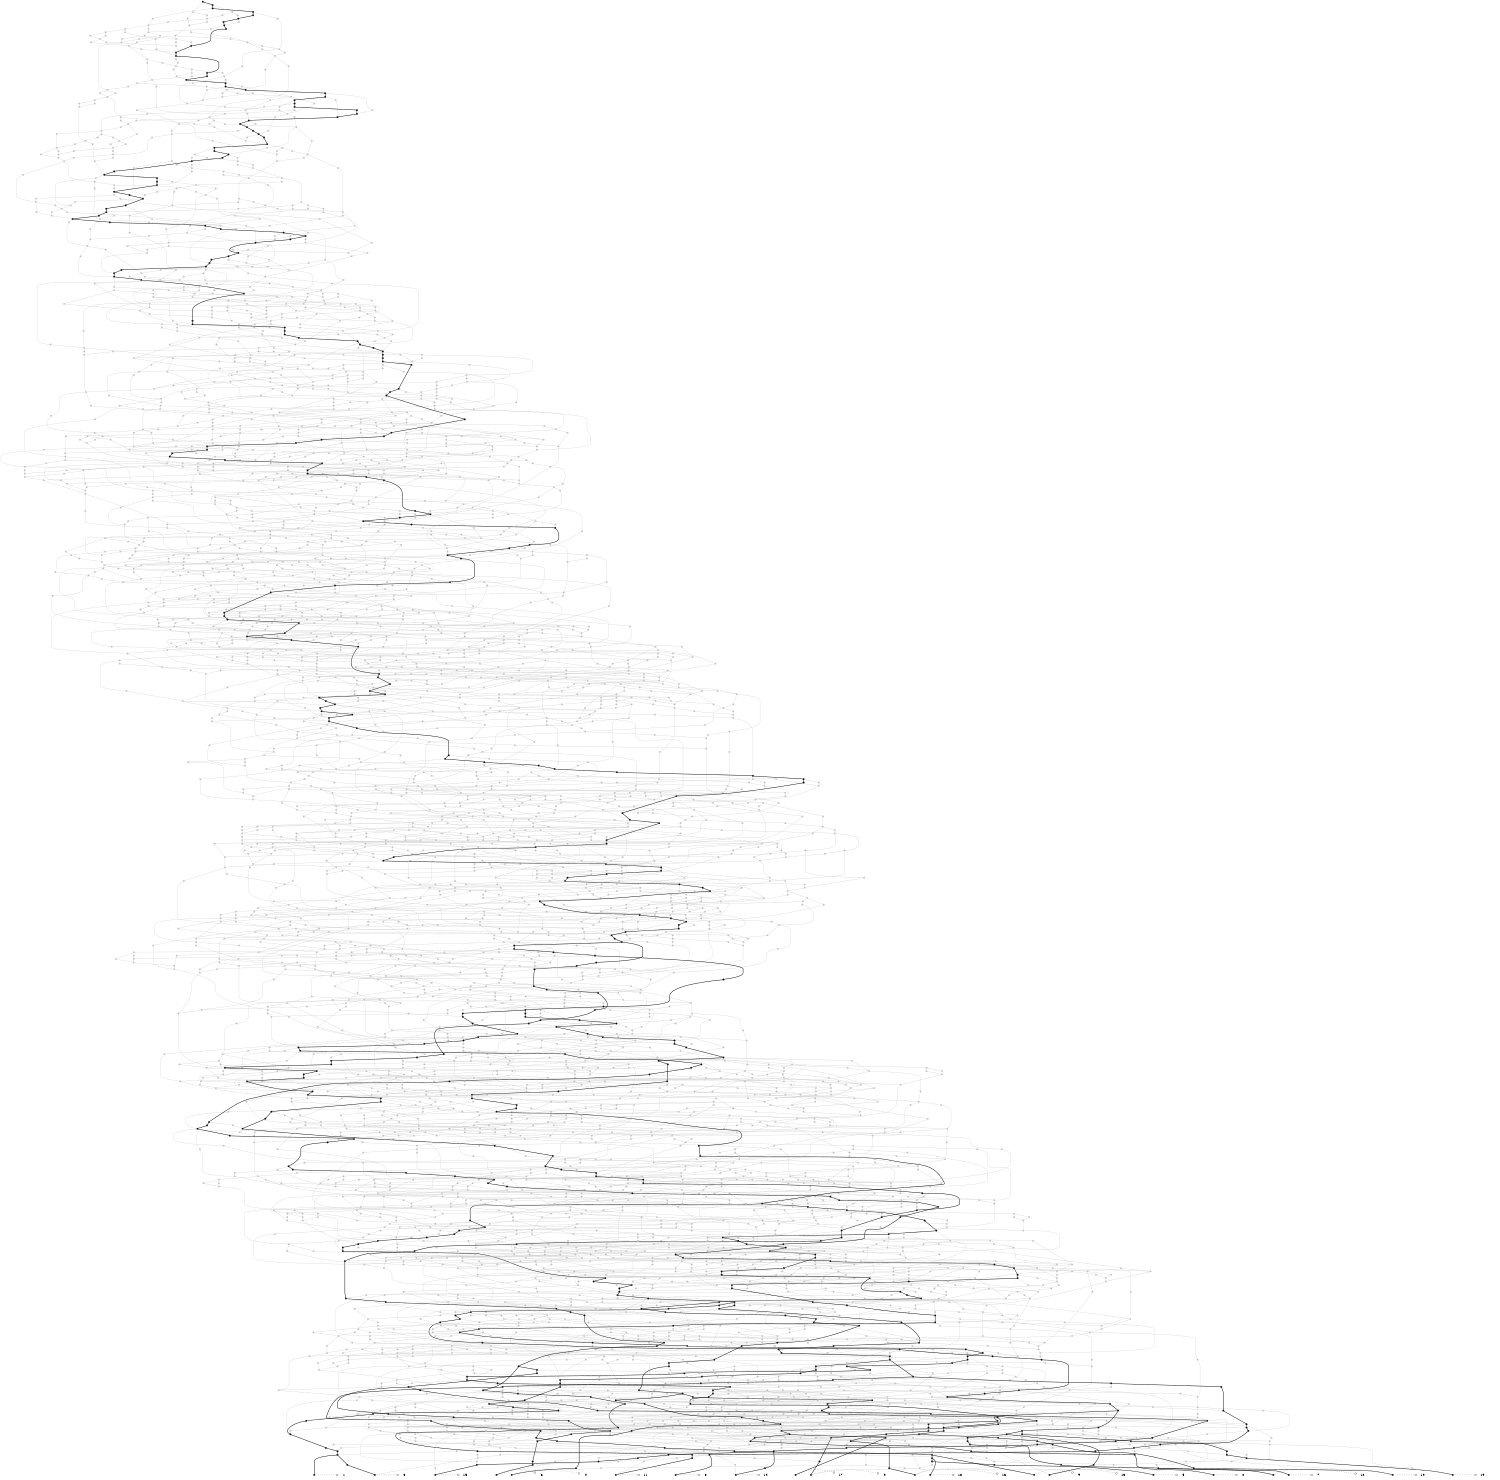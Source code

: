 digraph G {fontsize=5;ranksep=0.02;ratio=fill;size="10,10";
edge[arrowhead=none];
{rank=same;1[shape=point] 2[shape=point] 3[shape=point] 4[shape=point] 5[shape=point] 6[shape=point] 7[shape=point] 8[shape=point] 9[shape=point] 10[shape=point] 11[shape=point] 12[shape=point] 13[shape=point] 14[shape=point] 15[shape=point] 16[shape=point] 17[shape=point] 18[shape=point] 19[shape=point] 20[shape=point] }
1[shape=point,width=0.10,height=0.10]
1->4504[style=dotted,arrowhead=odot,arrowsize=1];
4504[shape=plaintext,label="0"];
{rank=same; 1;4504}
2[shape=point,width=0.10,height=0.10]
2->4505[style=dotted,arrowhead=odot,arrowsize=1];
4505[shape=plaintext,label="1"];
{rank=same; 2;4505}
3[shape=point,width=0.10,height=0.10]
3->4506[style=dotted,arrowhead=odot,arrowsize=1];
4506[shape=plaintext,label="2"];
{rank=same; 3;4506}
4[shape=point,width=0.10,height=0.10]
4->4507[style=dotted,arrowhead=odot,arrowsize=1];
4507[shape=plaintext,label="3"];
{rank=same; 4;4507}
5[shape=point,width=0.10,height=0.10]
5->4508[style=dotted,arrowhead=odot,arrowsize=1];
4508[shape=plaintext,label="4"];
{rank=same; 5;4508}
6[shape=point,width=0.10,height=0.10]
6->4509[style=dotted,arrowhead=odot,arrowsize=1];
4509[shape=plaintext,label="5"];
{rank=same; 6;4509}
7[shape=point,width=0.10,height=0.10]
7->4510[style=dotted,arrowhead=odot,arrowsize=1];
4510[shape=plaintext,label="6"];
{rank=same; 7;4510}
8[shape=point,width=0.10,height=0.10]
8->4511[style=dotted,arrowhead=odot,arrowsize=1];
4511[shape=plaintext,label="7"];
{rank=same; 8;4511}
9[shape=point,width=0.10,height=0.10]
9->4512[style=dotted,arrowhead=odot,arrowsize=1];
4512[shape=plaintext,label="8"];
{rank=same; 9;4512}
10[shape=point,width=0.10,height=0.10]
10->4513[style=dotted,arrowhead=odot,arrowsize=1];
4513[shape=plaintext,label="9"];
{rank=same; 10;4513}
11[shape=point,width=0.10,height=0.10]
11->4514[style=dotted,arrowhead=odot,arrowsize=1];
4514[shape=plaintext,label="10"];
{rank=same; 11;4514}
12[shape=point,width=0.10,height=0.10]
12->4515[style=dotted,arrowhead=odot,arrowsize=1];
4515[shape=plaintext,label="11"];
{rank=same; 12;4515}
13[shape=point,width=0.10,height=0.10]
13->4516[style=dotted,arrowhead=odot,arrowsize=1];
4516[shape=plaintext,label="12"];
{rank=same; 13;4516}
14[shape=point,width=0.10,height=0.10]
14->4517[style=dotted,arrowhead=odot,arrowsize=1];
4517[shape=plaintext,label="13"];
{rank=same; 14;4517}
15[shape=point,width=0.10,height=0.10]
15->4518[style=dotted,arrowhead=odot,arrowsize=1];
4518[shape=plaintext,label="14"];
{rank=same; 15;4518}
16[shape=point,width=0.10,height=0.10]
16->4519[style=dotted,arrowhead=odot,arrowsize=1];
4519[shape=plaintext,label="15"];
{rank=same; 16;4519}
17[shape=point,width=0.10,height=0.10]
17->4520[style=dotted,arrowhead=odot,arrowsize=1];
4520[shape=plaintext,label="16"];
{rank=same; 17;4520}
18[shape=point,width=0.10,height=0.10]
18->4521[style=dotted,arrowhead=odot,arrowsize=1];
4521[shape=plaintext,label="17"];
{rank=same; 18;4521}
19[shape=point,width=0.10,height=0.10]
19->4522[style=dotted,arrowhead=odot,arrowsize=1];
4522[shape=plaintext,label="18"];
{rank=same; 19;4522}
20[shape=point,width=0.10,height=0.10]
20->4523[style=dotted,arrowhead=odot,arrowsize=1];
4523[shape=plaintext,label="19"];
{rank=same; 20;4523}
21[shape=point,width=0.10,height=0.10]
22[shape=point,width=0.10,height=0.10,color=gray]
23[shape=point,width=0.10,height=0.10]
24[shape=point,width=0.10,height=0.10,color=gray]
25[shape=point,width=0.10,height=0.10]
26[shape=point,width=0.10,height=0.10,color=gray]
27[shape=point,width=0.10,height=0.10,color=gray]
28[shape=point,width=0.10,height=0.10,color=gray]
29[shape=point,width=0.10,height=0.10]
30[shape=point,width=0.10,height=0.10]
31[shape=point,width=0.10,height=0.10,color=gray]
32[shape=point,width=0.10,height=0.10]
33[shape=point,width=0.10,height=0.10,color=gray]
34[shape=point,width=0.10,height=0.10,color=gray]
35[shape=point,width=0.10,height=0.10,color=gray]
36[shape=point,width=0.10,height=0.10]
37[shape=point,width=0.10,height=0.10,color=gray]
38[shape=point,width=0.10,height=0.10]
39[shape=point,width=0.10,height=0.10,color=gray]
40[shape=point,width=0.10,height=0.10]
41[shape=point,width=0.10,height=0.10,color=gray]
42[shape=point,width=0.10,height=0.10]
43[shape=point,width=0.10,height=0.10,color=gray]
44[shape=point,width=0.10,height=0.10]
45[shape=point,width=0.10,height=0.10,color=gray]
46[shape=point,width=0.10,height=0.10]
47[shape=point,width=0.10,height=0.10]
48[shape=point,width=0.10,height=0.10]
49[shape=point,width=0.10,height=0.10,color=gray]
50[shape=point,width=0.10,height=0.10]
51[shape=point,width=0.10,height=0.10]
52[shape=point,width=0.10,height=0.10,color=gray]
53[shape=point,width=0.10,height=0.10,color=gray]
54[shape=point,width=0.10,height=0.10,color=gray]
55[shape=point,width=0.10,height=0.10]
56[shape=point,width=0.10,height=0.10,color=gray]
57[shape=point,width=0.10,height=0.10]
58[shape=point,width=0.10,height=0.10,color=gray]
59[shape=point,width=0.10,height=0.10]
60[shape=point,width=0.10,height=0.10,color=gray]
61[shape=point,width=0.10,height=0.10]
62[shape=point,width=0.10,height=0.10,color=gray]
63[shape=point,width=0.10,height=0.10]
64[shape=point,width=0.10,height=0.10,color=gray]
65[shape=point,width=0.10,height=0.10]
66[shape=point,width=0.10,height=0.10]
67[shape=point,width=0.10,height=0.10,color=gray]
68[shape=point,width=0.10,height=0.10]
69[shape=point,width=0.10,height=0.10,color=gray]
70[shape=point,width=0.10,height=0.10]
71[shape=point,width=0.10,height=0.10,color=gray]
72[shape=point,width=0.10,height=0.10,color=gray]
73[shape=point,width=0.10,height=0.10,color=gray]
74[shape=point,width=0.10,height=0.10]
75[shape=point,width=0.10,height=0.10,color=gray]
76[shape=point,width=0.10,height=0.10,color=gray]
77[shape=point,width=0.10,height=0.10,color=gray]
78[shape=point,width=0.10,height=0.10,color=gray]
79[shape=point,width=0.10,height=0.10,color=gray]
80[shape=point,width=0.10,height=0.10]
81[shape=point,width=0.10,height=0.10,color=gray]
82[shape=point,width=0.10,height=0.10,color=gray]
83[shape=point,width=0.10,height=0.10,color=gray]
84[shape=point,width=0.10,height=0.10,color=gray]
85[shape=point,width=0.10,height=0.10]
86[shape=point,width=0.10,height=0.10]
87[shape=point,width=0.10,height=0.10,color=gray]
88[shape=point,width=0.10,height=0.10,color=gray]
89[shape=point,width=0.10,height=0.10,color=gray]
90[shape=point,width=0.10,height=0.10,color=gray]
91[shape=point,width=0.10,height=0.10,color=gray]
92[shape=point,width=0.10,height=0.10]
93[shape=point,width=0.10,height=0.10,color=gray]
94[shape=point,width=0.10,height=0.10]
95[shape=point,width=0.10,height=0.10,color=gray]
96[shape=point,width=0.10,height=0.10]
97[shape=point,width=0.10,height=0.10,color=gray]
98[shape=point,width=0.10,height=0.10,color=gray]
99[shape=point,width=0.10,height=0.10,color=gray]
100[shape=point,width=0.10,height=0.10]
101[shape=point,width=0.10,height=0.10,color=gray]
102[shape=point,width=0.10,height=0.10,color=gray]
103[shape=point,width=0.10,height=0.10,color=gray]
104[shape=point,width=0.10,height=0.10,color=gray]
105[shape=point,width=0.10,height=0.10,color=gray]
106[shape=point,width=0.10,height=0.10]
107[shape=point,width=0.10,height=0.10,color=gray]
108[shape=point,width=0.10,height=0.10,color=gray]
109[shape=point,width=0.10,height=0.10,color=gray]
110[shape=point,width=0.10,height=0.10,color=gray]
111[shape=point,width=0.10,height=0.10]
112[shape=point,width=0.10,height=0.10,color=gray]
113[shape=point,width=0.10,height=0.10,color=gray]
114[shape=point,width=0.10,height=0.10,color=gray]
115[shape=point,width=0.10,height=0.10,color=gray]
116[shape=point,width=0.10,height=0.10,color=gray]
117[shape=point,width=0.10,height=0.10,color=gray]
118[shape=point,width=0.10,height=0.10,color=gray]
119[shape=point,width=0.10,height=0.10]
120[shape=point,width=0.10,height=0.10]
121[shape=point,width=0.10,height=0.10,color=gray]
122[shape=point,width=0.10,height=0.10]
123[shape=point,width=0.10,height=0.10,color=gray]
124[shape=point,width=0.10,height=0.10]
125[shape=point,width=0.10,height=0.10,color=gray]
126[shape=point,width=0.10,height=0.10,color=gray]
127[shape=point,width=0.10,height=0.10]
128[shape=point,width=0.10,height=0.10]
129[shape=point,width=0.10,height=0.10,color=gray]
130[shape=point,width=0.10,height=0.10,color=gray]
131[shape=point,width=0.10,height=0.10,color=gray]
132[shape=point,width=0.10,height=0.10]
133[shape=point,width=0.10,height=0.10]
134[shape=point,width=0.10,height=0.10,color=gray]
135[shape=point,width=0.10,height=0.10,color=gray]
136[shape=point,width=0.10,height=0.10,color=gray]
137[shape=point,width=0.10,height=0.10,color=gray]
138[shape=point,width=0.10,height=0.10,color=gray]
139[shape=point,width=0.10,height=0.10,color=gray]
140[shape=point,width=0.10,height=0.10,color=gray]
141[shape=point,width=0.10,height=0.10,color=gray]
142[shape=point,width=0.10,height=0.10,color=gray]
143[shape=point,width=0.10,height=0.10,color=gray]
144[shape=point,width=0.10,height=0.10]
145[shape=point,width=0.10,height=0.10]
146[shape=point,width=0.10,height=0.10]
147[shape=point,width=0.10,height=0.10,color=gray]
148[shape=point,width=0.10,height=0.10,color=gray]
149[shape=point,width=0.10,height=0.10,color=gray]
150[shape=point,width=0.10,height=0.10,color=gray]
151[shape=point,width=0.10,height=0.10,color=gray]
152[shape=point,width=0.10,height=0.10]
153[shape=point,width=0.10,height=0.10,color=gray]
154[shape=point,width=0.10,height=0.10,color=gray]
155[shape=point,width=0.10,height=0.10,color=gray]
156[shape=point,width=0.10,height=0.10]
157[shape=point,width=0.10,height=0.10,color=gray]
158[shape=point,width=0.10,height=0.10,color=gray]
159[shape=point,width=0.10,height=0.10,color=gray]
160[shape=point,width=0.10,height=0.10,color=gray]
161[shape=point,width=0.10,height=0.10,color=gray]
162[shape=point,width=0.10,height=0.10,color=gray]
163[shape=point,width=0.10,height=0.10,color=gray]
164[shape=point,width=0.10,height=0.10,color=gray]
165[shape=point,width=0.10,height=0.10,color=gray]
166[shape=point,width=0.10,height=0.10,color=gray]
167[shape=point,width=0.10,height=0.10,color=gray]
168[shape=point,width=0.10,height=0.10,color=gray]
169[shape=point,width=0.10,height=0.10,color=gray]
170[shape=point,width=0.10,height=0.10,color=gray]
171[shape=point,width=0.10,height=0.10,color=gray]
172[shape=point,width=0.10,height=0.10,color=gray]
173[shape=point,width=0.10,height=0.10]
174[shape=point,width=0.10,height=0.10,color=gray]
175[shape=point,width=0.10,height=0.10,color=gray]
176[shape=point,width=0.10,height=0.10,color=gray]
177[shape=point,width=0.10,height=0.10,color=gray]
178[shape=point,width=0.10,height=0.10,color=gray]
179[shape=point,width=0.10,height=0.10,color=gray]
180[shape=point,width=0.10,height=0.10]
181[shape=point,width=0.10,height=0.10,color=gray]
182[shape=point,width=0.10,height=0.10,color=gray]
183[shape=point,width=0.10,height=0.10]
184[shape=point,width=0.10,height=0.10,color=gray]
185[shape=point,width=0.10,height=0.10,color=gray]
186[shape=point,width=0.10,height=0.10,color=gray]
187[shape=point,width=0.10,height=0.10,color=gray]
188[shape=point,width=0.10,height=0.10,color=gray]
189[shape=point,width=0.10,height=0.10,color=gray]
190[shape=point,width=0.10,height=0.10,color=gray]
191[shape=point,width=0.10,height=0.10,color=gray]
192[shape=point,width=0.10,height=0.10,color=gray]
193[shape=point,width=0.10,height=0.10]
194[shape=point,width=0.10,height=0.10,color=gray]
195[shape=point,width=0.10,height=0.10]
196[shape=point,width=0.10,height=0.10,color=gray]
197[shape=point,width=0.10,height=0.10]
198[shape=point,width=0.10,height=0.10,color=gray]
199[shape=point,width=0.10,height=0.10]
200[shape=point,width=0.10,height=0.10,color=gray]
201[shape=point,width=0.10,height=0.10,color=gray]
202[shape=point,width=0.10,height=0.10]
203[shape=point,width=0.10,height=0.10,color=gray]
204[shape=point,width=0.10,height=0.10,color=gray]
205[shape=point,width=0.10,height=0.10]
206[shape=point,width=0.10,height=0.10,color=gray]
207[shape=point,width=0.10,height=0.10]
208[shape=point,width=0.10,height=0.10,color=gray]
209[shape=point,width=0.10,height=0.10,color=gray]
210[shape=point,width=0.10,height=0.10,color=gray]
211[shape=point,width=0.10,height=0.10,color=gray]
212[shape=point,width=0.10,height=0.10,color=gray]
213[shape=point,width=0.10,height=0.10]
214[shape=point,width=0.10,height=0.10,color=gray]
215[shape=point,width=0.10,height=0.10,color=gray]
216[shape=point,width=0.10,height=0.10]
217[shape=point,width=0.10,height=0.10]
218[shape=point,width=0.10,height=0.10]
219[shape=point,width=0.10,height=0.10]
220[shape=point,width=0.10,height=0.10,color=gray]
221[shape=point,width=0.10,height=0.10]
222[shape=point,width=0.10,height=0.10,color=gray]
223[shape=point,width=0.10,height=0.10,color=gray]
224[shape=point,width=0.10,height=0.10]
225[shape=point,width=0.10,height=0.10,color=gray]
226[shape=point,width=0.10,height=0.10,color=gray]
227[shape=point,width=0.10,height=0.10,color=gray]
228[shape=point,width=0.10,height=0.10,color=gray]
229[shape=point,width=0.10,height=0.10,color=gray]
230[shape=point,width=0.10,height=0.10]
231[shape=point,width=0.10,height=0.10]
232[shape=point,width=0.10,height=0.10,color=gray]
233[shape=point,width=0.10,height=0.10,color=gray]
234[shape=point,width=0.10,height=0.10,color=gray]
235[shape=point,width=0.10,height=0.10]
236[shape=point,width=0.10,height=0.10]
237[shape=point,width=0.10,height=0.10,color=gray]
238[shape=point,width=0.10,height=0.10,color=gray]
239[shape=point,width=0.10,height=0.10,color=gray]
240[shape=point,width=0.10,height=0.10]
241[shape=point,width=0.10,height=0.10,color=gray]
242[shape=point,width=0.10,height=0.10,color=gray]
243[shape=point,width=0.10,height=0.10,color=gray]
244[shape=point,width=0.10,height=0.10]
245[shape=point,width=0.10,height=0.10,color=gray]
246[shape=point,width=0.10,height=0.10,color=gray]
247[shape=point,width=0.10,height=0.10]
248[shape=point,width=0.10,height=0.10,color=gray]
249[shape=point,width=0.10,height=0.10]
250[shape=point,width=0.10,height=0.10,color=gray]
251[shape=point,width=0.10,height=0.10,color=gray]
252[shape=point,width=0.10,height=0.10,color=gray]
253[shape=point,width=0.10,height=0.10]
254[shape=point,width=0.10,height=0.10,color=gray]
255[shape=point,width=0.10,height=0.10,color=gray]
256[shape=point,width=0.10,height=0.10,color=gray]
257[shape=point,width=0.10,height=0.10,color=gray]
258[shape=point,width=0.10,height=0.10,color=gray]
259[shape=point,width=0.10,height=0.10]
260[shape=point,width=0.10,height=0.10,color=gray]
261[shape=point,width=0.10,height=0.10,color=gray]
262[shape=point,width=0.10,height=0.10]
263[shape=point,width=0.10,height=0.10,color=gray]
264[shape=point,width=0.10,height=0.10]
265[shape=point,width=0.10,height=0.10,color=gray]
266[shape=point,width=0.10,height=0.10]
267[shape=point,width=0.10,height=0.10,color=gray]
268[shape=point,width=0.10,height=0.10,color=gray]
269[shape=point,width=0.10,height=0.10]
270[shape=point,width=0.10,height=0.10]
271[shape=point,width=0.10,height=0.10,color=gray]
272[shape=point,width=0.10,height=0.10,color=gray]
273[shape=point,width=0.10,height=0.10,color=gray]
274[shape=point,width=0.10,height=0.10,color=gray]
275[shape=point,width=0.10,height=0.10]
276[shape=point,width=0.10,height=0.10,color=gray]
277[shape=point,width=0.10,height=0.10,color=gray]
278[shape=point,width=0.10,height=0.10]
279[shape=point,width=0.10,height=0.10,color=gray]
280[shape=point,width=0.10,height=0.10,color=gray]
281[shape=point,width=0.10,height=0.10,color=gray]
282[shape=point,width=0.10,height=0.10]
283[shape=point,width=0.10,height=0.10,color=gray]
284[shape=point,width=0.10,height=0.10,color=gray]
285[shape=point,width=0.10,height=0.10]
286[shape=point,width=0.10,height=0.10,color=gray]
287[shape=point,width=0.10,height=0.10,color=gray]
288[shape=point,width=0.10,height=0.10,color=gray]
289[shape=point,width=0.10,height=0.10,color=gray]
290[shape=point,width=0.10,height=0.10]
291[shape=point,width=0.10,height=0.10]
292[shape=point,width=0.10,height=0.10,color=gray]
293[shape=point,width=0.10,height=0.10,color=gray]
294[shape=point,width=0.10,height=0.10]
295[shape=point,width=0.10,height=0.10,color=gray]
296[shape=point,width=0.10,height=0.10]
297[shape=point,width=0.10,height=0.10,color=gray]
298[shape=point,width=0.10,height=0.10,color=gray]
299[shape=point,width=0.10,height=0.10]
300[shape=point,width=0.10,height=0.10,color=gray]
301[shape=point,width=0.10,height=0.10,color=gray]
302[shape=point,width=0.10,height=0.10,color=gray]
303[shape=point,width=0.10,height=0.10,color=gray]
304[shape=point,width=0.10,height=0.10,color=gray]
305[shape=point,width=0.10,height=0.10,color=gray]
306[shape=point,width=0.10,height=0.10,color=gray]
307[shape=point,width=0.10,height=0.10,color=gray]
308[shape=point,width=0.10,height=0.10,color=gray]
309[shape=point,width=0.10,height=0.10,color=gray]
310[shape=point,width=0.10,height=0.10]
311[shape=point,width=0.10,height=0.10,color=gray]
312[shape=point,width=0.10,height=0.10,color=gray]
313[shape=point,width=0.10,height=0.10,color=gray]
314[shape=point,width=0.10,height=0.10,color=gray]
315[shape=point,width=0.10,height=0.10,color=gray]
316[shape=point,width=0.10,height=0.10]
317[shape=point,width=0.10,height=0.10,color=gray]
318[shape=point,width=0.10,height=0.10]
319[shape=point,width=0.10,height=0.10,color=gray]
320[shape=point,width=0.10,height=0.10,color=gray]
321[shape=point,width=0.10,height=0.10,color=gray]
322[shape=point,width=0.10,height=0.10,color=gray]
323[shape=point,width=0.10,height=0.10,color=gray]
324[shape=point,width=0.10,height=0.10,color=gray]
325[shape=point,width=0.10,height=0.10]
326[shape=point,width=0.10,height=0.10,color=gray]
327[shape=point,width=0.10,height=0.10,color=gray]
328[shape=point,width=0.10,height=0.10,color=gray]
329[shape=point,width=0.10,height=0.10,color=gray]
330[shape=point,width=0.10,height=0.10,color=gray]
331[shape=point,width=0.10,height=0.10,color=gray]
332[shape=point,width=0.10,height=0.10]
333[shape=point,width=0.10,height=0.10,color=gray]
334[shape=point,width=0.10,height=0.10,color=gray]
335[shape=point,width=0.10,height=0.10]
336[shape=point,width=0.10,height=0.10,color=gray]
337[shape=point,width=0.10,height=0.10,color=gray]
338[shape=point,width=0.10,height=0.10,color=gray]
339[shape=point,width=0.10,height=0.10]
340[shape=point,width=0.10,height=0.10,color=gray]
341[shape=point,width=0.10,height=0.10,color=gray]
342[shape=point,width=0.10,height=0.10,color=gray]
343[shape=point,width=0.10,height=0.10,color=gray]
344[shape=point,width=0.10,height=0.10,color=gray]
345[shape=point,width=0.10,height=0.10,color=gray]
346[shape=point,width=0.10,height=0.10,color=gray]
347[shape=point,width=0.10,height=0.10,color=gray]
348[shape=point,width=0.10,height=0.10,color=gray]
349[shape=point,width=0.10,height=0.10,color=gray]
350[shape=point,width=0.10,height=0.10,color=gray]
351[shape=point,width=0.10,height=0.10,color=gray]
352[shape=point,width=0.10,height=0.10,color=gray]
353[shape=point,width=0.10,height=0.10,color=gray]
354[shape=point,width=0.10,height=0.10,color=gray]
355[shape=point,width=0.10,height=0.10]
356[shape=point,width=0.10,height=0.10,color=gray]
357[shape=point,width=0.10,height=0.10]
358[shape=point,width=0.10,height=0.10,color=gray]
359[shape=point,width=0.10,height=0.10,color=gray]
360[shape=point,width=0.10,height=0.10,color=gray]
361[shape=point,width=0.10,height=0.10,color=gray]
362[shape=point,width=0.10,height=0.10,color=gray]
363[shape=point,width=0.10,height=0.10,color=gray]
364[shape=point,width=0.10,height=0.10]
365[shape=point,width=0.10,height=0.10,color=gray]
366[shape=point,width=0.10,height=0.10,color=gray]
367[shape=point,width=0.10,height=0.10,color=gray]
368[shape=point,width=0.10,height=0.10,color=gray]
369[shape=point,width=0.10,height=0.10,color=gray]
370[shape=point,width=0.10,height=0.10,color=gray]
371[shape=point,width=0.10,height=0.10,color=gray]
372[shape=point,width=0.10,height=0.10,color=gray]
373[shape=point,width=0.10,height=0.10,color=gray]
374[shape=point,width=0.10,height=0.10,color=gray]
375[shape=point,width=0.10,height=0.10,color=gray]
376[shape=point,width=0.10,height=0.10,color=gray]
377[shape=point,width=0.10,height=0.10,color=gray]
378[shape=point,width=0.10,height=0.10,color=gray]
379[shape=point,width=0.10,height=0.10,color=gray]
380[shape=point,width=0.10,height=0.10]
381[shape=point,width=0.10,height=0.10,color=gray]
382[shape=point,width=0.10,height=0.10,color=gray]
383[shape=point,width=0.10,height=0.10,color=gray]
384[shape=point,width=0.10,height=0.10,color=gray]
385[shape=point,width=0.10,height=0.10,color=gray]
386[shape=point,width=0.10,height=0.10,color=gray]
387[shape=point,width=0.10,height=0.10]
388[shape=point,width=0.10,height=0.10,color=gray]
389[shape=point,width=0.10,height=0.10,color=gray]
390[shape=point,width=0.10,height=0.10]
391[shape=point,width=0.10,height=0.10,color=gray]
392[shape=point,width=0.10,height=0.10,color=gray]
393[shape=point,width=0.10,height=0.10,color=gray]
394[shape=point,width=0.10,height=0.10]
395[shape=point,width=0.10,height=0.10,color=gray]
396[shape=point,width=0.10,height=0.10,color=gray]
397[shape=point,width=0.10,height=0.10]
398[shape=point,width=0.10,height=0.10]
399[shape=point,width=0.10,height=0.10]
400[shape=point,width=0.10,height=0.10,color=gray]
401[shape=point,width=0.10,height=0.10,color=gray]
402[shape=point,width=0.10,height=0.10,color=gray]
403[shape=point,width=0.10,height=0.10,color=gray]
404[shape=point,width=0.10,height=0.10,color=gray]
405[shape=point,width=0.10,height=0.10,color=gray]
406[shape=point,width=0.10,height=0.10,color=gray]
407[shape=point,width=0.10,height=0.10,color=gray]
408[shape=point,width=0.10,height=0.10,color=gray]
409[shape=point,width=0.10,height=0.10,color=gray]
410[shape=point,width=0.10,height=0.10,color=gray]
411[shape=point,width=0.10,height=0.10,color=gray]
412[shape=point,width=0.10,height=0.10,color=gray]
413[shape=point,width=0.10,height=0.10]
414[shape=point,width=0.10,height=0.10,color=gray]
415[shape=point,width=0.10,height=0.10]
416[shape=point,width=0.10,height=0.10,color=gray]
417[shape=point,width=0.10,height=0.10]
418[shape=point,width=0.10,height=0.10,color=gray]
419[shape=point,width=0.10,height=0.10]
420[shape=point,width=0.10,height=0.10,color=gray]
421[shape=point,width=0.10,height=0.10,color=gray]
422[shape=point,width=0.10,height=0.10,color=gray]
423[shape=point,width=0.10,height=0.10,color=gray]
424[shape=point,width=0.10,height=0.10,color=gray]
425[shape=point,width=0.10,height=0.10,color=gray]
426[shape=point,width=0.10,height=0.10,color=gray]
427[shape=point,width=0.10,height=0.10,color=gray]
428[shape=point,width=0.10,height=0.10,color=gray]
429[shape=point,width=0.10,height=0.10,color=gray]
430[shape=point,width=0.10,height=0.10,color=gray]
431[shape=point,width=0.10,height=0.10,color=gray]
432[shape=point,width=0.10,height=0.10,color=gray]
433[shape=point,width=0.10,height=0.10]
434[shape=point,width=0.10,height=0.10,color=gray]
435[shape=point,width=0.10,height=0.10,color=gray]
436[shape=point,width=0.10,height=0.10,color=gray]
437[shape=point,width=0.10,height=0.10]
438[shape=point,width=0.10,height=0.10,color=gray]
439[shape=point,width=0.10,height=0.10,color=gray]
440[shape=point,width=0.10,height=0.10,color=gray]
441[shape=point,width=0.10,height=0.10]
442[shape=point,width=0.10,height=0.10,color=gray]
443[shape=point,width=0.10,height=0.10,color=gray]
444[shape=point,width=0.10,height=0.10,color=gray]
445[shape=point,width=0.10,height=0.10]
446[shape=point,width=0.10,height=0.10,color=gray]
447[shape=point,width=0.10,height=0.10,color=gray]
448[shape=point,width=0.10,height=0.10,color=gray]
449[shape=point,width=0.10,height=0.10]
450[shape=point,width=0.10,height=0.10,color=gray]
451[shape=point,width=0.10,height=0.10]
452[shape=point,width=0.10,height=0.10,color=gray]
453[shape=point,width=0.10,height=0.10]
454[shape=point,width=0.10,height=0.10,color=gray]
455[shape=point,width=0.10,height=0.10,color=gray]
456[shape=point,width=0.10,height=0.10,color=gray]
457[shape=point,width=0.10,height=0.10,color=gray]
458[shape=point,width=0.10,height=0.10,color=gray]
459[shape=point,width=0.10,height=0.10,color=gray]
460[shape=point,width=0.10,height=0.10,color=gray]
461[shape=point,width=0.10,height=0.10,color=gray]
462[shape=point,width=0.10,height=0.10,color=gray]
463[shape=point,width=0.10,height=0.10,color=gray]
464[shape=point,width=0.10,height=0.10,color=gray]
465[shape=point,width=0.10,height=0.10,color=gray]
466[shape=point,width=0.10,height=0.10,color=gray]
467[shape=point,width=0.10,height=0.10,color=gray]
468[shape=point,width=0.10,height=0.10,color=gray]
469[shape=point,width=0.10,height=0.10,color=gray]
470[shape=point,width=0.10,height=0.10]
471[shape=point,width=0.10,height=0.10,color=gray]
472[shape=point,width=0.10,height=0.10,color=gray]
473[shape=point,width=0.10,height=0.10,color=gray]
474[shape=point,width=0.10,height=0.10,color=gray]
475[shape=point,width=0.10,height=0.10,color=gray]
476[shape=point,width=0.10,height=0.10]
477[shape=point,width=0.10,height=0.10]
478[shape=point,width=0.10,height=0.10,color=gray]
479[shape=point,width=0.10,height=0.10,color=gray]
480[shape=point,width=0.10,height=0.10,color=gray]
481[shape=point,width=0.10,height=0.10]
482[shape=point,width=0.10,height=0.10,color=gray]
483[shape=point,width=0.10,height=0.10,color=gray]
484[shape=point,width=0.10,height=0.10,color=gray]
485[shape=point,width=0.10,height=0.10,color=gray]
486[shape=point,width=0.10,height=0.10,color=gray]
487[shape=point,width=0.10,height=0.10,color=gray]
488[shape=point,width=0.10,height=0.10,color=gray]
489[shape=point,width=0.10,height=0.10]
490[shape=point,width=0.10,height=0.10,color=gray]
491[shape=point,width=0.10,height=0.10,color=gray]
492[shape=point,width=0.10,height=0.10,color=gray]
493[shape=point,width=0.10,height=0.10,color=gray]
494[shape=point,width=0.10,height=0.10,color=gray]
495[shape=point,width=0.10,height=0.10]
496[shape=point,width=0.10,height=0.10,color=gray]
497[shape=point,width=0.10,height=0.10,color=gray]
498[shape=point,width=0.10,height=0.10,color=gray]
499[shape=point,width=0.10,height=0.10]
500[shape=point,width=0.10,height=0.10,color=gray]
501[shape=point,width=0.10,height=0.10,color=gray]
502[shape=point,width=0.10,height=0.10,color=gray]
503[shape=point,width=0.10,height=0.10,color=gray]
504[shape=point,width=0.10,height=0.10,color=gray]
505[shape=point,width=0.10,height=0.10,color=gray]
506[shape=point,width=0.10,height=0.10,color=gray]
507[shape=point,width=0.10,height=0.10,color=gray]
508[shape=point,width=0.10,height=0.10,color=gray]
509[shape=point,width=0.10,height=0.10,color=gray]
510[shape=point,width=0.10,height=0.10]
511[shape=point,width=0.10,height=0.10,color=gray]
512[shape=point,width=0.10,height=0.10,color=gray]
513[shape=point,width=0.10,height=0.10,color=gray]
514[shape=point,width=0.10,height=0.10,color=gray]
515[shape=point,width=0.10,height=0.10,color=gray]
516[shape=point,width=0.10,height=0.10,color=gray]
517[shape=point,width=0.10,height=0.10]
518[shape=point,width=0.10,height=0.10,color=gray]
519[shape=point,width=0.10,height=0.10,color=gray]
520[shape=point,width=0.10,height=0.10,color=gray]
521[shape=point,width=0.10,height=0.10,color=gray]
522[shape=point,width=0.10,height=0.10,color=gray]
523[shape=point,width=0.10,height=0.10,color=gray]
524[shape=point,width=0.10,height=0.10,color=gray]
525[shape=point,width=0.10,height=0.10]
526[shape=point,width=0.10,height=0.10,color=gray]
527[shape=point,width=0.10,height=0.10]
528[shape=point,width=0.10,height=0.10,color=gray]
529[shape=point,width=0.10,height=0.10,color=gray]
530[shape=point,width=0.10,height=0.10,color=gray]
531[shape=point,width=0.10,height=0.10,color=gray]
532[shape=point,width=0.10,height=0.10]
533[shape=point,width=0.10,height=0.10,color=gray]
534[shape=point,width=0.10,height=0.10,color=gray]
535[shape=point,width=0.10,height=0.10]
536[shape=point,width=0.10,height=0.10,color=gray]
537[shape=point,width=0.10,height=0.10]
538[shape=point,width=0.10,height=0.10]
539[shape=point,width=0.10,height=0.10,color=gray]
540[shape=point,width=0.10,height=0.10,color=gray]
541[shape=point,width=0.10,height=0.10,color=gray]
542[shape=point,width=0.10,height=0.10]
543[shape=point,width=0.10,height=0.10,color=gray]
544[shape=point,width=0.10,height=0.10,color=gray]
545[shape=point,width=0.10,height=0.10]
546[shape=point,width=0.10,height=0.10,color=gray]
547[shape=point,width=0.10,height=0.10]
548[shape=point,width=0.10,height=0.10]
549[shape=point,width=0.10,height=0.10]
550[shape=point,width=0.10,height=0.10]
551[shape=point,width=0.10,height=0.10,color=gray]
552[shape=point,width=0.10,height=0.10,color=gray]
553[shape=point,width=0.10,height=0.10,color=gray]
554[shape=point,width=0.10,height=0.10,color=gray]
555[shape=point,width=0.10,height=0.10,color=gray]
556[shape=point,width=0.10,height=0.10,color=gray]
557[shape=point,width=0.10,height=0.10,color=gray]
558[shape=point,width=0.10,height=0.10,color=gray]
559[shape=point,width=0.10,height=0.10,color=gray]
560[shape=point,width=0.10,height=0.10]
561[shape=point,width=0.10,height=0.10,color=gray]
562[shape=point,width=0.10,height=0.10,color=gray]
563[shape=point,width=0.10,height=0.10,color=gray]
564[shape=point,width=0.10,height=0.10,color=gray]
565[shape=point,width=0.10,height=0.10,color=gray]
566[shape=point,width=0.10,height=0.10,color=gray]
567[shape=point,width=0.10,height=0.10]
568[shape=point,width=0.10,height=0.10,color=gray]
569[shape=point,width=0.10,height=0.10]
570[shape=point,width=0.10,height=0.10,color=gray]
571[shape=point,width=0.10,height=0.10,color=gray]
572[shape=point,width=0.10,height=0.10]
573[shape=point,width=0.10,height=0.10,color=gray]
574[shape=point,width=0.10,height=0.10]
575[shape=point,width=0.10,height=0.10,color=gray]
576[shape=point,width=0.10,height=0.10,color=gray]
577[shape=point,width=0.10,height=0.10]
578[shape=point,width=0.10,height=0.10,color=gray]
579[shape=point,width=0.10,height=0.10,color=gray]
580[shape=point,width=0.10,height=0.10,color=gray]
581[shape=point,width=0.10,height=0.10,color=gray]
582[shape=point,width=0.10,height=0.10,color=gray]
583[shape=point,width=0.10,height=0.10,color=gray]
584[shape=point,width=0.10,height=0.10,color=gray]
585[shape=point,width=0.10,height=0.10,color=gray]
586[shape=point,width=0.10,height=0.10,color=gray]
587[shape=point,width=0.10,height=0.10,color=gray]
588[shape=point,width=0.10,height=0.10,color=gray]
589[shape=point,width=0.10,height=0.10,color=gray]
590[shape=point,width=0.10,height=0.10]
591[shape=point,width=0.10,height=0.10]
592[shape=point,width=0.10,height=0.10,color=gray]
593[shape=point,width=0.10,height=0.10,color=gray]
594[shape=point,width=0.10,height=0.10,color=gray]
595[shape=point,width=0.10,height=0.10,color=gray]
596[shape=point,width=0.10,height=0.10,color=gray]
597[shape=point,width=0.10,height=0.10,color=gray]
598[shape=point,width=0.10,height=0.10,color=gray]
599[shape=point,width=0.10,height=0.10,color=gray]
600[shape=point,width=0.10,height=0.10,color=gray]
601[shape=point,width=0.10,height=0.10,color=gray]
602[shape=point,width=0.10,height=0.10,color=gray]
603[shape=point,width=0.10,height=0.10]
604[shape=point,width=0.10,height=0.10]
605[shape=point,width=0.10,height=0.10,color=gray]
606[shape=point,width=0.10,height=0.10,color=gray]
607[shape=point,width=0.10,height=0.10,color=gray]
608[shape=point,width=0.10,height=0.10,color=gray]
609[shape=point,width=0.10,height=0.10,color=gray]
610[shape=point,width=0.10,height=0.10,color=gray]
611[shape=point,width=0.10,height=0.10]
612[shape=point,width=0.10,height=0.10,color=gray]
613[shape=point,width=0.10,height=0.10,color=gray]
614[shape=point,width=0.10,height=0.10]
615[shape=point,width=0.10,height=0.10,color=gray]
616[shape=point,width=0.10,height=0.10,color=gray]
617[shape=point,width=0.10,height=0.10,color=gray]
618[shape=point,width=0.10,height=0.10,color=gray]
619[shape=point,width=0.10,height=0.10,color=gray]
620[shape=point,width=0.10,height=0.10,color=gray]
621[shape=point,width=0.10,height=0.10]
622[shape=point,width=0.10,height=0.10,color=gray]
623[shape=point,width=0.10,height=0.10,color=gray]
624[shape=point,width=0.10,height=0.10]
625[shape=point,width=0.10,height=0.10,color=gray]
626[shape=point,width=0.10,height=0.10,color=gray]
627[shape=point,width=0.10,height=0.10]
628[shape=point,width=0.10,height=0.10,color=gray]
629[shape=point,width=0.10,height=0.10]
630[shape=point,width=0.10,height=0.10,color=gray]
631[shape=point,width=0.10,height=0.10,color=gray]
632[shape=point,width=0.10,height=0.10,color=gray]
633[shape=point,width=0.10,height=0.10,color=gray]
634[shape=point,width=0.10,height=0.10,color=gray]
635[shape=point,width=0.10,height=0.10]
636[shape=point,width=0.10,height=0.10]
637[shape=point,width=0.10,height=0.10,color=gray]
638[shape=point,width=0.10,height=0.10,color=gray]
639[shape=point,width=0.10,height=0.10,color=gray]
640[shape=point,width=0.10,height=0.10,color=gray]
641[shape=point,width=0.10,height=0.10,color=gray]
642[shape=point,width=0.10,height=0.10,color=gray]
643[shape=point,width=0.10,height=0.10,color=gray]
644[shape=point,width=0.10,height=0.10,color=gray]
645[shape=point,width=0.10,height=0.10,color=gray]
646[shape=point,width=0.10,height=0.10,color=gray]
647[shape=point,width=0.10,height=0.10,color=gray]
648[shape=point,width=0.10,height=0.10]
649[shape=point,width=0.10,height=0.10]
650[shape=point,width=0.10,height=0.10]
651[shape=point,width=0.10,height=0.10]
652[shape=point,width=0.10,height=0.10]
653[shape=point,width=0.10,height=0.10,color=gray]
654[shape=point,width=0.10,height=0.10]
655[shape=point,width=0.10,height=0.10,color=gray]
656[shape=point,width=0.10,height=0.10,color=gray]
657[shape=point,width=0.10,height=0.10,color=gray]
658[shape=point,width=0.10,height=0.10,color=gray]
659[shape=point,width=0.10,height=0.10,color=gray]
660[shape=point,width=0.10,height=0.10,color=gray]
661[shape=point,width=0.10,height=0.10,color=gray]
662[shape=point,width=0.10,height=0.10,color=gray]
663[shape=point,width=0.10,height=0.10,color=gray]
664[shape=point,width=0.10,height=0.10,color=gray]
665[shape=point,width=0.10,height=0.10]
666[shape=point,width=0.10,height=0.10,color=gray]
667[shape=point,width=0.10,height=0.10,color=gray]
668[shape=point,width=0.10,height=0.10,color=gray]
669[shape=point,width=0.10,height=0.10,color=gray]
670[shape=point,width=0.10,height=0.10,color=gray]
671[shape=point,width=0.10,height=0.10,color=gray]
672[shape=point,width=0.10,height=0.10,color=gray]
673[shape=point,width=0.10,height=0.10,color=gray]
674[shape=point,width=0.10,height=0.10,color=gray]
675[shape=point,width=0.10,height=0.10,color=gray]
676[shape=point,width=0.10,height=0.10,color=gray]
677[shape=point,width=0.10,height=0.10,color=gray]
678[shape=point,width=0.10,height=0.10]
679[shape=point,width=0.10,height=0.10,color=gray]
680[shape=point,width=0.10,height=0.10,color=gray]
681[shape=point,width=0.10,height=0.10,color=gray]
682[shape=point,width=0.10,height=0.10,color=gray]
683[shape=point,width=0.10,height=0.10,color=gray]
684[shape=point,width=0.10,height=0.10,color=gray]
685[shape=point,width=0.10,height=0.10,color=gray]
686[shape=point,width=0.10,height=0.10]
687[shape=point,width=0.10,height=0.10]
688[shape=point,width=0.10,height=0.10]
689[shape=point,width=0.10,height=0.10,color=gray]
690[shape=point,width=0.10,height=0.10,color=gray]
691[shape=point,width=0.10,height=0.10]
692[shape=point,width=0.10,height=0.10,color=gray]
693[shape=point,width=0.10,height=0.10,color=gray]
694[shape=point,width=0.10,height=0.10,color=gray]
695[shape=point,width=0.10,height=0.10,color=gray]
696[shape=point,width=0.10,height=0.10]
697[shape=point,width=0.10,height=0.10,color=gray]
698[shape=point,width=0.10,height=0.10]
699[shape=point,width=0.10,height=0.10]
700[shape=point,width=0.10,height=0.10,color=gray]
701[shape=point,width=0.10,height=0.10,color=gray]
702[shape=point,width=0.10,height=0.10,color=gray]
703[shape=point,width=0.10,height=0.10,color=gray]
704[shape=point,width=0.10,height=0.10]
705[shape=point,width=0.10,height=0.10,color=gray]
706[shape=point,width=0.10,height=0.10,color=gray]
707[shape=point,width=0.10,height=0.10,color=gray]
708[shape=point,width=0.10,height=0.10]
709[shape=point,width=0.10,height=0.10,color=gray]
710[shape=point,width=0.10,height=0.10]
711[shape=point,width=0.10,height=0.10,color=gray]
712[shape=point,width=0.10,height=0.10,color=gray]
713[shape=point,width=0.10,height=0.10,color=gray]
714[shape=point,width=0.10,height=0.10,color=gray]
715[shape=point,width=0.10,height=0.10,color=gray]
716[shape=point,width=0.10,height=0.10]
717[shape=point,width=0.10,height=0.10,color=gray]
718[shape=point,width=0.10,height=0.10,color=gray]
719[shape=point,width=0.10,height=0.10]
720[shape=point,width=0.10,height=0.10,color=gray]
721[shape=point,width=0.10,height=0.10]
722[shape=point,width=0.10,height=0.10,color=gray]
723[shape=point,width=0.10,height=0.10,color=gray]
724[shape=point,width=0.10,height=0.10,color=gray]
725[shape=point,width=0.10,height=0.10,color=gray]
726[shape=point,width=0.10,height=0.10,color=gray]
727[shape=point,width=0.10,height=0.10,color=gray]
728[shape=point,width=0.10,height=0.10,color=gray]
729[shape=point,width=0.10,height=0.10,color=gray]
730[shape=point,width=0.10,height=0.10,color=gray]
731[shape=point,width=0.10,height=0.10,color=gray]
732[shape=point,width=0.10,height=0.10,color=gray]
733[shape=point,width=0.10,height=0.10,color=gray]
734[shape=point,width=0.10,height=0.10,color=gray]
735[shape=point,width=0.10,height=0.10,color=gray]
736[shape=point,width=0.10,height=0.10,color=gray]
737[shape=point,width=0.10,height=0.10,color=gray]
738[shape=point,width=0.10,height=0.10,color=gray]
739[shape=point,width=0.10,height=0.10]
740[shape=point,width=0.10,height=0.10,color=gray]
741[shape=point,width=0.10,height=0.10,color=gray]
742[shape=point,width=0.10,height=0.10,color=gray]
743[shape=point,width=0.10,height=0.10,color=gray]
744[shape=point,width=0.10,height=0.10,color=gray]
745[shape=point,width=0.10,height=0.10,color=gray]
746[shape=point,width=0.10,height=0.10,color=gray]
747[shape=point,width=0.10,height=0.10]
748[shape=point,width=0.10,height=0.10,color=gray]
749[shape=point,width=0.10,height=0.10,color=gray]
750[shape=point,width=0.10,height=0.10,color=gray]
751[shape=point,width=0.10,height=0.10,color=gray]
752[shape=point,width=0.10,height=0.10,color=gray]
753[shape=point,width=0.10,height=0.10,color=gray]
754[shape=point,width=0.10,height=0.10,color=gray]
755[shape=point,width=0.10,height=0.10]
756[shape=point,width=0.10,height=0.10,color=gray]
757[shape=point,width=0.10,height=0.10,color=gray]
758[shape=point,width=0.10,height=0.10]
759[shape=point,width=0.10,height=0.10,color=gray]
760[shape=point,width=0.10,height=0.10]
761[shape=point,width=0.10,height=0.10,color=gray]
762[shape=point,width=0.10,height=0.10]
763[shape=point,width=0.10,height=0.10,color=gray]
764[shape=point,width=0.10,height=0.10,color=gray]
765[shape=point,width=0.10,height=0.10,color=gray]
766[shape=point,width=0.10,height=0.10,color=gray]
767[shape=point,width=0.10,height=0.10,color=gray]
768[shape=point,width=0.10,height=0.10]
769[shape=point,width=0.10,height=0.10,color=gray]
770[shape=point,width=0.10,height=0.10,color=gray]
771[shape=point,width=0.10,height=0.10,color=gray]
772[shape=point,width=0.10,height=0.10,color=gray]
773[shape=point,width=0.10,height=0.10,color=gray]
774[shape=point,width=0.10,height=0.10,color=gray]
775[shape=point,width=0.10,height=0.10,color=gray]
776[shape=point,width=0.10,height=0.10,color=gray]
777[shape=point,width=0.10,height=0.10,color=gray]
778[shape=point,width=0.10,height=0.10,color=gray]
779[shape=point,width=0.10,height=0.10,color=gray]
780[shape=point,width=0.10,height=0.10,color=gray]
781[shape=point,width=0.10,height=0.10,color=gray]
782[shape=point,width=0.10,height=0.10,color=gray]
783[shape=point,width=0.10,height=0.10,color=gray]
784[shape=point,width=0.10,height=0.10,color=gray]
785[shape=point,width=0.10,height=0.10,color=gray]
786[shape=point,width=0.10,height=0.10]
787[shape=point,width=0.10,height=0.10,color=gray]
788[shape=point,width=0.10,height=0.10]
789[shape=point,width=0.10,height=0.10,color=gray]
790[shape=point,width=0.10,height=0.10,color=gray]
791[shape=point,width=0.10,height=0.10,color=gray]
792[shape=point,width=0.10,height=0.10,color=gray]
793[shape=point,width=0.10,height=0.10,color=gray]
794[shape=point,width=0.10,height=0.10,color=gray]
795[shape=point,width=0.10,height=0.10,color=gray]
796[shape=point,width=0.10,height=0.10,color=gray]
797[shape=point,width=0.10,height=0.10,color=gray]
798[shape=point,width=0.10,height=0.10,color=gray]
799[shape=point,width=0.10,height=0.10]
800[shape=point,width=0.10,height=0.10,color=gray]
801[shape=point,width=0.10,height=0.10,color=gray]
802[shape=point,width=0.10,height=0.10,color=gray]
803[shape=point,width=0.10,height=0.10,color=gray]
804[shape=point,width=0.10,height=0.10,color=gray]
805[shape=point,width=0.10,height=0.10,color=gray]
806[shape=point,width=0.10,height=0.10,color=gray]
807[shape=point,width=0.10,height=0.10,color=gray]
808[shape=point,width=0.10,height=0.10,color=gray]
809[shape=point,width=0.10,height=0.10,color=gray]
810[shape=point,width=0.10,height=0.10,color=gray]
811[shape=point,width=0.10,height=0.10,color=gray]
812[shape=point,width=0.10,height=0.10,color=gray]
813[shape=point,width=0.10,height=0.10,color=gray]
814[shape=point,width=0.10,height=0.10,color=gray]
815[shape=point,width=0.10,height=0.10,color=gray]
816[shape=point,width=0.10,height=0.10,color=gray]
817[shape=point,width=0.10,height=0.10,color=gray]
818[shape=point,width=0.10,height=0.10,color=gray]
819[shape=point,width=0.10,height=0.10,color=gray]
820[shape=point,width=0.10,height=0.10,color=gray]
821[shape=point,width=0.10,height=0.10,color=gray]
822[shape=point,width=0.10,height=0.10,color=gray]
823[shape=point,width=0.10,height=0.10,color=gray]
824[shape=point,width=0.10,height=0.10,color=gray]
825[shape=point,width=0.10,height=0.10,color=gray]
826[shape=point,width=0.10,height=0.10,color=gray]
827[shape=point,width=0.10,height=0.10]
828[shape=point,width=0.10,height=0.10,color=gray]
829[shape=point,width=0.10,height=0.10,color=gray]
830[shape=point,width=0.10,height=0.10,color=gray]
831[shape=point,width=0.10,height=0.10,color=gray]
832[shape=point,width=0.10,height=0.10,color=gray]
833[shape=point,width=0.10,height=0.10]
834[shape=point,width=0.10,height=0.10,color=gray]
835[shape=point,width=0.10,height=0.10,color=gray]
836[shape=point,width=0.10,height=0.10,color=gray]
837[shape=point,width=0.10,height=0.10]
838[shape=point,width=0.10,height=0.10,color=gray]
839[shape=point,width=0.10,height=0.10,color=gray]
840[shape=point,width=0.10,height=0.10,color=gray]
841[shape=point,width=0.10,height=0.10,color=gray]
842[shape=point,width=0.10,height=0.10]
843[shape=point,width=0.10,height=0.10,color=gray]
844[shape=point,width=0.10,height=0.10,color=gray]
845[shape=point,width=0.10,height=0.10,color=gray]
846[shape=point,width=0.10,height=0.10,color=gray]
847[shape=point,width=0.10,height=0.10,color=gray]
848[shape=point,width=0.10,height=0.10,color=gray]
849[shape=point,width=0.10,height=0.10,color=gray]
850[shape=point,width=0.10,height=0.10,color=gray]
851[shape=point,width=0.10,height=0.10]
852[shape=point,width=0.10,height=0.10,color=gray]
853[shape=point,width=0.10,height=0.10,color=gray]
854[shape=point,width=0.10,height=0.10]
855[shape=point,width=0.10,height=0.10,color=gray]
856[shape=point,width=0.10,height=0.10,color=gray]
857[shape=point,width=0.10,height=0.10,color=gray]
858[shape=point,width=0.10,height=0.10]
859[shape=point,width=0.10,height=0.10,color=gray]
860[shape=point,width=0.10,height=0.10,color=gray]
861[shape=point,width=0.10,height=0.10,color=gray]
862[shape=point,width=0.10,height=0.10,color=gray]
863[shape=point,width=0.10,height=0.10,color=gray]
864[shape=point,width=0.10,height=0.10,color=gray]
865[shape=point,width=0.10,height=0.10,color=gray]
866[shape=point,width=0.10,height=0.10,color=gray]
867[shape=point,width=0.10,height=0.10]
868[shape=point,width=0.10,height=0.10,color=gray]
869[shape=point,width=0.10,height=0.10,color=gray]
870[shape=point,width=0.10,height=0.10,color=gray]
871[shape=point,width=0.10,height=0.10]
872[shape=point,width=0.10,height=0.10,color=gray]
873[shape=point,width=0.10,height=0.10]
874[shape=point,width=0.10,height=0.10]
875[shape=point,width=0.10,height=0.10,color=gray]
876[shape=point,width=0.10,height=0.10,color=gray]
877[shape=point,width=0.10,height=0.10,color=gray]
878[shape=point,width=0.10,height=0.10]
879[shape=point,width=0.10,height=0.10,color=gray]
880[shape=point,width=0.10,height=0.10,color=gray]
881[shape=point,width=0.10,height=0.10]
882[shape=point,width=0.10,height=0.10,color=gray]
883[shape=point,width=0.10,height=0.10,color=gray]
884[shape=point,width=0.10,height=0.10,color=gray]
885[shape=point,width=0.10,height=0.10,color=gray]
886[shape=point,width=0.10,height=0.10]
887[shape=point,width=0.10,height=0.10,color=gray]
888[shape=point,width=0.10,height=0.10,color=gray]
889[shape=point,width=0.10,height=0.10,color=gray]
890[shape=point,width=0.10,height=0.10,color=gray]
891[shape=point,width=0.10,height=0.10,color=gray]
892[shape=point,width=0.10,height=0.10]
893[shape=point,width=0.10,height=0.10,color=gray]
894[shape=point,width=0.10,height=0.10,color=gray]
895[shape=point,width=0.10,height=0.10,color=gray]
896[shape=point,width=0.10,height=0.10,color=gray]
897[shape=point,width=0.10,height=0.10,color=gray]
898[shape=point,width=0.10,height=0.10]
899[shape=point,width=0.10,height=0.10,color=gray]
900[shape=point,width=0.10,height=0.10,color=gray]
901[shape=point,width=0.10,height=0.10,color=gray]
902[shape=point,width=0.10,height=0.10,color=gray]
903[shape=point,width=0.10,height=0.10,color=gray]
904[shape=point,width=0.10,height=0.10,color=gray]
905[shape=point,width=0.10,height=0.10]
906[shape=point,width=0.10,height=0.10,color=gray]
907[shape=point,width=0.10,height=0.10,color=gray]
908[shape=point,width=0.10,height=0.10,color=gray]
909[shape=point,width=0.10,height=0.10,color=gray]
910[shape=point,width=0.10,height=0.10,color=gray]
911[shape=point,width=0.10,height=0.10,color=gray]
912[shape=point,width=0.10,height=0.10,color=gray]
913[shape=point,width=0.10,height=0.10]
914[shape=point,width=0.10,height=0.10,color=gray]
915[shape=point,width=0.10,height=0.10,color=gray]
916[shape=point,width=0.10,height=0.10,color=gray]
917[shape=point,width=0.10,height=0.10,color=gray]
918[shape=point,width=0.10,height=0.10,color=gray]
919[shape=point,width=0.10,height=0.10,color=gray]
920[shape=point,width=0.10,height=0.10]
921[shape=point,width=0.10,height=0.10]
922[shape=point,width=0.10,height=0.10,color=gray]
923[shape=point,width=0.10,height=0.10]
924[shape=point,width=0.10,height=0.10,color=gray]
925[shape=point,width=0.10,height=0.10,color=gray]
926[shape=point,width=0.10,height=0.10,color=gray]
927[shape=point,width=0.10,height=0.10,color=gray]
928[shape=point,width=0.10,height=0.10,color=gray]
929[shape=point,width=0.10,height=0.10]
930[shape=point,width=0.10,height=0.10,color=gray]
931[shape=point,width=0.10,height=0.10,color=gray]
932[shape=point,width=0.10,height=0.10,color=gray]
933[shape=point,width=0.10,height=0.10,color=gray]
934[shape=point,width=0.10,height=0.10,color=gray]
935[shape=point,width=0.10,height=0.10,color=gray]
936[shape=point,width=0.10,height=0.10,color=gray]
937[shape=point,width=0.10,height=0.10,color=gray]
938[shape=point,width=0.10,height=0.10]
939[shape=point,width=0.10,height=0.10,color=gray]
940[shape=point,width=0.10,height=0.10,color=gray]
941[shape=point,width=0.10,height=0.10,color=gray]
942[shape=point,width=0.10,height=0.10,color=gray]
943[shape=point,width=0.10,height=0.10]
944[shape=point,width=0.10,height=0.10,color=gray]
945[shape=point,width=0.10,height=0.10,color=gray]
946[shape=point,width=0.10,height=0.10,color=gray]
947[shape=point,width=0.10,height=0.10,color=gray]
948[shape=point,width=0.10,height=0.10,color=gray]
949[shape=point,width=0.10,height=0.10]
950[shape=point,width=0.10,height=0.10,color=gray]
951[shape=point,width=0.10,height=0.10,color=gray]
952[shape=point,width=0.10,height=0.10,color=gray]
953[shape=point,width=0.10,height=0.10,color=gray]
954[shape=point,width=0.10,height=0.10,color=gray]
955[shape=point,width=0.10,height=0.10,color=gray]
956[shape=point,width=0.10,height=0.10,color=gray]
957[shape=point,width=0.10,height=0.10,color=gray]
958[shape=point,width=0.10,height=0.10,color=gray]
959[shape=point,width=0.10,height=0.10]
960[shape=point,width=0.10,height=0.10,color=gray]
961[shape=point,width=0.10,height=0.10,color=gray]
962[shape=point,width=0.10,height=0.10,color=gray]
963[shape=point,width=0.10,height=0.10,color=gray]
964[shape=point,width=0.10,height=0.10,color=gray]
965[shape=point,width=0.10,height=0.10]
966[shape=point,width=0.10,height=0.10]
967[shape=point,width=0.10,height=0.10,color=gray]
968[shape=point,width=0.10,height=0.10,color=gray]
969[shape=point,width=0.10,height=0.10,color=gray]
970[shape=point,width=0.10,height=0.10,color=gray]
971[shape=point,width=0.10,height=0.10,color=gray]
972[shape=point,width=0.10,height=0.10]
973[shape=point,width=0.10,height=0.10,color=gray]
974[shape=point,width=0.10,height=0.10,color=gray]
975[shape=point,width=0.10,height=0.10,color=gray]
976[shape=point,width=0.10,height=0.10,color=gray]
977[shape=point,width=0.10,height=0.10,color=gray]
978[shape=point,width=0.10,height=0.10,color=gray]
979[shape=point,width=0.10,height=0.10,color=gray]
980[shape=point,width=0.10,height=0.10,color=gray]
981[shape=point,width=0.10,height=0.10]
982[shape=point,width=0.10,height=0.10,color=gray]
983[shape=point,width=0.10,height=0.10,color=gray]
984[shape=point,width=0.10,height=0.10,color=gray]
985[shape=point,width=0.10,height=0.10,color=gray]
986[shape=point,width=0.10,height=0.10,color=gray]
987[shape=point,width=0.10,height=0.10,color=gray]
988[shape=point,width=0.10,height=0.10,color=gray]
989[shape=point,width=0.10,height=0.10,color=gray]
990[shape=point,width=0.10,height=0.10,color=gray]
991[shape=point,width=0.10,height=0.10,color=gray]
992[shape=point,width=0.10,height=0.10]
993[shape=point,width=0.10,height=0.10,color=gray]
994[shape=point,width=0.10,height=0.10,color=gray]
995[shape=point,width=0.10,height=0.10,color=gray]
996[shape=point,width=0.10,height=0.10,color=gray]
997[shape=point,width=0.10,height=0.10,color=gray]
998[shape=point,width=0.10,height=0.10,color=gray]
999[shape=point,width=0.10,height=0.10,color=gray]
1000[shape=point,width=0.10,height=0.10,color=gray]
1001[shape=point,width=0.10,height=0.10,color=gray]
1002[shape=point,width=0.10,height=0.10,color=gray]
1003[shape=point,width=0.10,height=0.10]
1004[shape=point,width=0.10,height=0.10,color=gray]
1005[shape=point,width=0.10,height=0.10,color=gray]
1006[shape=point,width=0.10,height=0.10,color=gray]
1007[shape=point,width=0.10,height=0.10,color=gray]
1008[shape=point,width=0.10,height=0.10,color=gray]
1009[shape=point,width=0.10,height=0.10,color=gray]
1010[shape=point,width=0.10,height=0.10,color=gray]
1011[shape=point,width=0.10,height=0.10]
1012[shape=point,width=0.10,height=0.10,color=gray]
1013[shape=point,width=0.10,height=0.10,color=gray]
1014[shape=point,width=0.10,height=0.10,color=gray]
1015[shape=point,width=0.10,height=0.10,color=gray]
1016[shape=point,width=0.10,height=0.10,color=gray]
1017[shape=point,width=0.10,height=0.10,color=gray]
1018[shape=point,width=0.10,height=0.10,color=gray]
1019[shape=point,width=0.10,height=0.10,color=gray]
1020[shape=point,width=0.10,height=0.10,color=gray]
1021[shape=point,width=0.10,height=0.10,color=gray]
1022[shape=point,width=0.10,height=0.10,color=gray]
1023[shape=point,width=0.10,height=0.10,color=gray]
1024[shape=point,width=0.10,height=0.10,color=gray]
1025[shape=point,width=0.10,height=0.10,color=gray]
1026[shape=point,width=0.10,height=0.10,color=gray]
1027[shape=point,width=0.10,height=0.10,color=gray]
1028[shape=point,width=0.10,height=0.10]
1029[shape=point,width=0.10,height=0.10]
1030[shape=point,width=0.10,height=0.10,color=gray]
1031[shape=point,width=0.10,height=0.10,color=gray]
1032[shape=point,width=0.10,height=0.10,color=gray]
1033[shape=point,width=0.10,height=0.10,color=gray]
1034[shape=point,width=0.10,height=0.10,color=gray]
1035[shape=point,width=0.10,height=0.10,color=gray]
1036[shape=point,width=0.10,height=0.10,color=gray]
1037[shape=point,width=0.10,height=0.10,color=gray]
1038[shape=point,width=0.10,height=0.10,color=gray]
1039[shape=point,width=0.10,height=0.10,color=gray]
1040[shape=point,width=0.10,height=0.10,color=gray]
1041[shape=point,width=0.10,height=0.10]
1042[shape=point,width=0.10,height=0.10,color=gray]
1043[shape=point,width=0.10,height=0.10]
1044[shape=point,width=0.10,height=0.10,color=gray]
1045[shape=point,width=0.10,height=0.10,color=gray]
1046[shape=point,width=0.10,height=0.10,color=gray]
1047[shape=point,width=0.10,height=0.10,color=gray]
1048[shape=point,width=0.10,height=0.10,color=gray]
1049[shape=point,width=0.10,height=0.10,color=gray]
1050[shape=point,width=0.10,height=0.10,color=gray]
1051[shape=point,width=0.10,height=0.10,color=gray]
1052[shape=point,width=0.10,height=0.10,color=gray]
1053[shape=point,width=0.10,height=0.10]
1054[shape=point,width=0.10,height=0.10,color=gray]
1055[shape=point,width=0.10,height=0.10,color=gray]
1056[shape=point,width=0.10,height=0.10,color=gray]
1057[shape=point,width=0.10,height=0.10,color=gray]
1058[shape=point,width=0.10,height=0.10,color=gray]
1059[shape=point,width=0.10,height=0.10,color=gray]
1060[shape=point,width=0.10,height=0.10]
1061[shape=point,width=0.10,height=0.10,color=gray]
1062[shape=point,width=0.10,height=0.10,color=gray]
1063[shape=point,width=0.10,height=0.10,color=gray]
1064[shape=point,width=0.10,height=0.10,color=gray]
1065[shape=point,width=0.10,height=0.10,color=gray]
1066[shape=point,width=0.10,height=0.10,color=gray]
1067[shape=point,width=0.10,height=0.10,color=gray]
1068[shape=point,width=0.10,height=0.10,color=gray]
1069[shape=point,width=0.10,height=0.10,color=gray]
1070[shape=point,width=0.10,height=0.10,color=gray]
1071[shape=point,width=0.10,height=0.10,color=gray]
1072[shape=point,width=0.10,height=0.10,color=gray]
1073[shape=point,width=0.10,height=0.10,color=gray]
1074[shape=point,width=0.10,height=0.10,color=gray]
1075[shape=point,width=0.10,height=0.10,color=gray]
1076[shape=point,width=0.10,height=0.10]
1077[shape=point,width=0.10,height=0.10,color=gray]
1078[shape=point,width=0.10,height=0.10,color=gray]
1079[shape=point,width=0.10,height=0.10,color=gray]
1080[shape=point,width=0.10,height=0.10,color=gray]
1081[shape=point,width=0.10,height=0.10,color=gray]
1082[shape=point,width=0.10,height=0.10,color=gray]
1083[shape=point,width=0.10,height=0.10,color=gray]
1084[shape=point,width=0.10,height=0.10,color=gray]
1085[shape=point,width=0.10,height=0.10,color=gray]
1086[shape=point,width=0.10,height=0.10,color=gray]
1087[shape=point,width=0.10,height=0.10,color=gray]
1088[shape=point,width=0.10,height=0.10,color=gray]
1089[shape=point,width=0.10,height=0.10,color=gray]
1090[shape=point,width=0.10,height=0.10,color=gray]
1091[shape=point,width=0.10,height=0.10,color=gray]
1092[shape=point,width=0.10,height=0.10]
1093[shape=point,width=0.10,height=0.10,color=gray]
1094[shape=point,width=0.10,height=0.10,color=gray]
1095[shape=point,width=0.10,height=0.10,color=gray]
1096[shape=point,width=0.10,height=0.10,color=gray]
1097[shape=point,width=0.10,height=0.10]
1098[shape=point,width=0.10,height=0.10,color=gray]
1099[shape=point,width=0.10,height=0.10,color=gray]
1100[shape=point,width=0.10,height=0.10,color=gray]
1101[shape=point,width=0.10,height=0.10,color=gray]
1102[shape=point,width=0.10,height=0.10,color=gray]
1103[shape=point,width=0.10,height=0.10,color=gray]
1104[shape=point,width=0.10,height=0.10,color=gray]
1105[shape=point,width=0.10,height=0.10,color=gray]
1106[shape=point,width=0.10,height=0.10,color=gray]
1107[shape=point,width=0.10,height=0.10]
1108[shape=point,width=0.10,height=0.10,color=gray]
1109[shape=point,width=0.10,height=0.10,color=gray]
1110[shape=point,width=0.10,height=0.10]
1111[shape=point,width=0.10,height=0.10,color=gray]
1112[shape=point,width=0.10,height=0.10,color=gray]
1113[shape=point,width=0.10,height=0.10,color=gray]
1114[shape=point,width=0.10,height=0.10,color=gray]
1115[shape=point,width=0.10,height=0.10,color=gray]
1116[shape=point,width=0.10,height=0.10,color=gray]
1117[shape=point,width=0.10,height=0.10,color=gray]
1118[shape=point,width=0.10,height=0.10,color=gray]
1119[shape=point,width=0.10,height=0.10,color=gray]
1120[shape=point,width=0.10,height=0.10,color=gray]
1121[shape=point,width=0.10,height=0.10,color=gray]
1122[shape=point,width=0.10,height=0.10,color=gray]
1123[shape=point,width=0.10,height=0.10,color=gray]
1124[shape=point,width=0.10,height=0.10,color=gray]
1125[shape=point,width=0.10,height=0.10,color=gray]
1126[shape=point,width=0.10,height=0.10]
1127[shape=point,width=0.10,height=0.10,color=gray]
1128[shape=point,width=0.10,height=0.10,color=gray]
1129[shape=point,width=0.10,height=0.10,color=gray]
1130[shape=point,width=0.10,height=0.10,color=gray]
1131[shape=point,width=0.10,height=0.10,color=gray]
1132[shape=point,width=0.10,height=0.10,color=gray]
1133[shape=point,width=0.10,height=0.10,color=gray]
1134[shape=point,width=0.10,height=0.10]
1135[shape=point,width=0.10,height=0.10,color=gray]
1136[shape=point,width=0.10,height=0.10,color=gray]
1137[shape=point,width=0.10,height=0.10,color=gray]
1138[shape=point,width=0.10,height=0.10,color=gray]
1139[shape=point,width=0.10,height=0.10,color=gray]
1140[shape=point,width=0.10,height=0.10,color=gray]
1141[shape=point,width=0.10,height=0.10,color=gray]
1142[shape=point,width=0.10,height=0.10,color=gray]
1143[shape=point,width=0.10,height=0.10,color=gray]
1144[shape=point,width=0.10,height=0.10,color=gray]
1145[shape=point,width=0.10,height=0.10,color=gray]
1146[shape=point,width=0.10,height=0.10,color=gray]
1147[shape=point,width=0.10,height=0.10,color=gray]
1148[shape=point,width=0.10,height=0.10]
1149[shape=point,width=0.10,height=0.10,color=gray]
1150[shape=point,width=0.10,height=0.10,color=gray]
1151[shape=point,width=0.10,height=0.10,color=gray]
1152[shape=point,width=0.10,height=0.10,color=gray]
1153[shape=point,width=0.10,height=0.10,color=gray]
1154[shape=point,width=0.10,height=0.10,color=gray]
1155[shape=point,width=0.10,height=0.10,color=gray]
1156[shape=point,width=0.10,height=0.10,color=gray]
1157[shape=point,width=0.10,height=0.10,color=gray]
1158[shape=point,width=0.10,height=0.10,color=gray]
1159[shape=point,width=0.10,height=0.10]
1160[shape=point,width=0.10,height=0.10,color=gray]
1161[shape=point,width=0.10,height=0.10,color=gray]
1162[shape=point,width=0.10,height=0.10,color=gray]
1163[shape=point,width=0.10,height=0.10,color=gray]
1164[shape=point,width=0.10,height=0.10,color=gray]
1165[shape=point,width=0.10,height=0.10,color=gray]
1166[shape=point,width=0.10,height=0.10,color=gray]
1167[shape=point,width=0.10,height=0.10,color=gray]
1168[shape=point,width=0.10,height=0.10,color=gray]
1169[shape=point,width=0.10,height=0.10]
1170[shape=point,width=0.10,height=0.10,color=gray]
1171[shape=point,width=0.10,height=0.10,color=gray]
1172[shape=point,width=0.10,height=0.10]
1173[shape=point,width=0.10,height=0.10,color=gray]
1174[shape=point,width=0.10,height=0.10,color=gray]
1175[shape=point,width=0.10,height=0.10]
1176[shape=point,width=0.10,height=0.10,color=gray]
1177[shape=point,width=0.10,height=0.10,color=gray]
1178[shape=point,width=0.10,height=0.10,color=gray]
1179[shape=point,width=0.10,height=0.10]
1180[shape=point,width=0.10,height=0.10,color=gray]
1181[shape=point,width=0.10,height=0.10,color=gray]
1182[shape=point,width=0.10,height=0.10,color=gray]
1183[shape=point,width=0.10,height=0.10]
1184[shape=point,width=0.10,height=0.10,color=gray]
1185[shape=point,width=0.10,height=0.10,color=gray]
1186[shape=point,width=0.10,height=0.10]
1187[shape=point,width=0.10,height=0.10,color=gray]
1188[shape=point,width=0.10,height=0.10,color=gray]
1189[shape=point,width=0.10,height=0.10,color=gray]
1190[shape=point,width=0.10,height=0.10,color=gray]
1191[shape=point,width=0.10,height=0.10,color=gray]
1192[shape=point,width=0.10,height=0.10,color=gray]
1193[shape=point,width=0.10,height=0.10,color=gray]
1194[shape=point,width=0.10,height=0.10]
1195[shape=point,width=0.10,height=0.10,color=gray]
1196[shape=point,width=0.10,height=0.10,color=gray]
1197[shape=point,width=0.10,height=0.10,color=gray]
1198[shape=point,width=0.10,height=0.10,color=gray]
1199[shape=point,width=0.10,height=0.10,color=gray]
1200[shape=point,width=0.10,height=0.10]
1201[shape=point,width=0.10,height=0.10,color=gray]
1202[shape=point,width=0.10,height=0.10]
1203[shape=point,width=0.10,height=0.10]
1204[shape=point,width=0.10,height=0.10,color=gray]
1205[shape=point,width=0.10,height=0.10,color=gray]
1206[shape=point,width=0.10,height=0.10,color=gray]
1207[shape=point,width=0.10,height=0.10,color=gray]
1208[shape=point,width=0.10,height=0.10,color=gray]
1209[shape=point,width=0.10,height=0.10,color=gray]
1210[shape=point,width=0.10,height=0.10,color=gray]
1211[shape=point,width=0.10,height=0.10]
1212[shape=point,width=0.10,height=0.10,color=gray]
1213[shape=point,width=0.10,height=0.10]
1214[shape=point,width=0.10,height=0.10,color=gray]
1215[shape=point,width=0.10,height=0.10,color=gray]
1216[shape=point,width=0.10,height=0.10,color=gray]
1217[shape=point,width=0.10,height=0.10,color=gray]
1218[shape=point,width=0.10,height=0.10,color=gray]
1219[shape=point,width=0.10,height=0.10]
1220[shape=point,width=0.10,height=0.10,color=gray]
1221[shape=point,width=0.10,height=0.10,color=gray]
1222[shape=point,width=0.10,height=0.10,color=gray]
1223[shape=point,width=0.10,height=0.10,color=gray]
1224[shape=point,width=0.10,height=0.10,color=gray]
1225[shape=point,width=0.10,height=0.10,color=gray]
1226[shape=point,width=0.10,height=0.10,color=gray]
1227[shape=point,width=0.10,height=0.10]
1228[shape=point,width=0.10,height=0.10,color=gray]
1229[shape=point,width=0.10,height=0.10]
1230[shape=point,width=0.10,height=0.10,color=gray]
1231[shape=point,width=0.10,height=0.10]
1232[shape=point,width=0.10,height=0.10,color=gray]
1233[shape=point,width=0.10,height=0.10,color=gray]
1234[shape=point,width=0.10,height=0.10,color=gray]
1235[shape=point,width=0.10,height=0.10,color=gray]
1236[shape=point,width=0.10,height=0.10,color=gray]
1237[shape=point,width=0.10,height=0.10,color=gray]
1238[shape=point,width=0.10,height=0.10]
1239[shape=point,width=0.10,height=0.10,color=gray]
1240[shape=point,width=0.10,height=0.10,color=gray]
1241[shape=point,width=0.10,height=0.10,color=gray]
1242[shape=point,width=0.10,height=0.10,color=gray]
1243[shape=point,width=0.10,height=0.10,color=gray]
1244[shape=point,width=0.10,height=0.10,color=gray]
1245[shape=point,width=0.10,height=0.10,color=gray]
1246[shape=point,width=0.10,height=0.10,color=gray]
1247[shape=point,width=0.10,height=0.10,color=gray]
1248[shape=point,width=0.10,height=0.10,color=gray]
1249[shape=point,width=0.10,height=0.10,color=gray]
1250[shape=point,width=0.10,height=0.10,color=gray]
1251[shape=point,width=0.10,height=0.10,color=gray]
1252[shape=point,width=0.10,height=0.10,color=gray]
1253[shape=point,width=0.10,height=0.10,color=gray]
1254[shape=point,width=0.10,height=0.10,color=gray]
1255[shape=point,width=0.10,height=0.10]
1256[shape=point,width=0.10,height=0.10,color=gray]
1257[shape=point,width=0.10,height=0.10,color=gray]
1258[shape=point,width=0.10,height=0.10,color=gray]
1259[shape=point,width=0.10,height=0.10,color=gray]
1260[shape=point,width=0.10,height=0.10,color=gray]
1261[shape=point,width=0.10,height=0.10,color=gray]
1262[shape=point,width=0.10,height=0.10,color=gray]
1263[shape=point,width=0.10,height=0.10,color=gray]
1264[shape=point,width=0.10,height=0.10]
1265[shape=point,width=0.10,height=0.10,color=gray]
1266[shape=point,width=0.10,height=0.10,color=gray]
1267[shape=point,width=0.10,height=0.10,color=gray]
1268[shape=point,width=0.10,height=0.10,color=gray]
1269[shape=point,width=0.10,height=0.10,color=gray]
1270[shape=point,width=0.10,height=0.10,color=gray]
1271[shape=point,width=0.10,height=0.10]
1272[shape=point,width=0.10,height=0.10,color=gray]
1273[shape=point,width=0.10,height=0.10,color=gray]
1274[shape=point,width=0.10,height=0.10,color=gray]
1275[shape=point,width=0.10,height=0.10,color=gray]
1276[shape=point,width=0.10,height=0.10,color=gray]
1277[shape=point,width=0.10,height=0.10]
1278[shape=point,width=0.10,height=0.10,color=gray]
1279[shape=point,width=0.10,height=0.10,color=gray]
1280[shape=point,width=0.10,height=0.10,color=gray]
1281[shape=point,width=0.10,height=0.10,color=gray]
1282[shape=point,width=0.10,height=0.10,color=gray]
1283[shape=point,width=0.10,height=0.10,color=gray]
1284[shape=point,width=0.10,height=0.10,color=gray]
1285[shape=point,width=0.10,height=0.10,color=gray]
1286[shape=point,width=0.10,height=0.10,color=gray]
1287[shape=point,width=0.10,height=0.10,color=gray]
1288[shape=point,width=0.10,height=0.10,color=gray]
1289[shape=point,width=0.10,height=0.10,color=gray]
1290[shape=point,width=0.10,height=0.10,color=gray]
1291[shape=point,width=0.10,height=0.10,color=gray]
1292[shape=point,width=0.10,height=0.10,color=gray]
1293[shape=point,width=0.10,height=0.10,color=gray]
1294[shape=point,width=0.10,height=0.10,color=gray]
1295[shape=point,width=0.10,height=0.10,color=gray]
1296[shape=point,width=0.10,height=0.10,color=gray]
1297[shape=point,width=0.10,height=0.10,color=gray]
1298[shape=point,width=0.10,height=0.10,color=gray]
1299[shape=point,width=0.10,height=0.10,color=gray]
1300[shape=point,width=0.10,height=0.10,color=gray]
1301[shape=point,width=0.10,height=0.10,color=gray]
1302[shape=point,width=0.10,height=0.10,color=gray]
1303[shape=point,width=0.10,height=0.10,color=gray]
1304[shape=point,width=0.10,height=0.10,color=gray]
1305[shape=point,width=0.10,height=0.10]
1306[shape=point,width=0.10,height=0.10,color=gray]
1307[shape=point,width=0.10,height=0.10,color=gray]
1308[shape=point,width=0.10,height=0.10,color=gray]
1309[shape=point,width=0.10,height=0.10,color=gray]
1310[shape=point,width=0.10,height=0.10,color=gray]
1311[shape=point,width=0.10,height=0.10,color=gray]
1312[shape=point,width=0.10,height=0.10,color=gray]
1313[shape=point,width=0.10,height=0.10,color=gray]
1314[shape=point,width=0.10,height=0.10,color=gray]
1315[shape=point,width=0.10,height=0.10,color=gray]
1316[shape=point,width=0.10,height=0.10,color=gray]
1317[shape=point,width=0.10,height=0.10,color=gray]
1318[shape=point,width=0.10,height=0.10,color=gray]
1319[shape=point,width=0.10,height=0.10,color=gray]
1320[shape=point,width=0.10,height=0.10,color=gray]
1321[shape=point,width=0.10,height=0.10,color=gray]
1322[shape=point,width=0.10,height=0.10,color=gray]
1323[shape=point,width=0.10,height=0.10,color=gray]
1324[shape=point,width=0.10,height=0.10,color=gray]
1325[shape=point,width=0.10,height=0.10,color=gray]
1326[shape=point,width=0.10,height=0.10,color=gray]
1327[shape=point,width=0.10,height=0.10,color=gray]
1328[shape=point,width=0.10,height=0.10,color=gray]
1329[shape=point,width=0.10,height=0.10,color=gray]
1330[shape=point,width=0.10,height=0.10,color=gray]
1331[shape=point,width=0.10,height=0.10,color=gray]
1332[shape=point,width=0.10,height=0.10,color=gray]
1333[shape=point,width=0.10,height=0.10,color=gray]
1334[shape=point,width=0.10,height=0.10,color=gray]
1335[shape=point,width=0.10,height=0.10,color=gray]
1336[shape=point,width=0.10,height=0.10,color=gray]
1337[shape=point,width=0.10,height=0.10,color=gray]
1338[shape=point,width=0.10,height=0.10,color=gray]
1339[shape=point,width=0.10,height=0.10,color=gray]
1340[shape=point,width=0.10,height=0.10,color=gray]
1341[shape=point,width=0.10,height=0.10,color=gray]
1342[shape=point,width=0.10,height=0.10]
1343[shape=point,width=0.10,height=0.10,color=gray]
1344[shape=point,width=0.10,height=0.10,color=gray]
1345[shape=point,width=0.10,height=0.10,color=gray]
1346[shape=point,width=0.10,height=0.10,color=gray]
1347[shape=point,width=0.10,height=0.10,color=gray]
1348[shape=point,width=0.10,height=0.10,color=gray]
1349[shape=point,width=0.10,height=0.10,color=gray]
1350[shape=point,width=0.10,height=0.10,color=gray]
1351[shape=point,width=0.10,height=0.10,color=gray]
1352[shape=point,width=0.10,height=0.10]
1353[shape=point,width=0.10,height=0.10,color=gray]
1354[shape=point,width=0.10,height=0.10,color=gray]
1355[shape=point,width=0.10,height=0.10,color=gray]
1356[shape=point,width=0.10,height=0.10,color=gray]
1357[shape=point,width=0.10,height=0.10,color=gray]
1358[shape=point,width=0.10,height=0.10]
1359[shape=point,width=0.10,height=0.10,color=gray]
1360[shape=point,width=0.10,height=0.10,color=gray]
1361[shape=point,width=0.10,height=0.10,color=gray]
1362[shape=point,width=0.10,height=0.10,color=gray]
1363[shape=point,width=0.10,height=0.10,color=gray]
1364[shape=point,width=0.10,height=0.10,color=gray]
1365[shape=point,width=0.10,height=0.10,color=gray]
1366[shape=point,width=0.10,height=0.10,color=gray]
1367[shape=point,width=0.10,height=0.10,color=gray]
1368[shape=point,width=0.10,height=0.10,color=gray]
1369[shape=point,width=0.10,height=0.10,color=gray]
1370[shape=point,width=0.10,height=0.10,color=gray]
1371[shape=point,width=0.10,height=0.10,color=gray]
1372[shape=point,width=0.10,height=0.10,color=gray]
1373[shape=point,width=0.10,height=0.10,color=gray]
1374[shape=point,width=0.10,height=0.10,color=gray]
1375[shape=point,width=0.10,height=0.10,color=gray]
1376[shape=point,width=0.10,height=0.10,color=gray]
1377[shape=point,width=0.10,height=0.10]
1378[shape=point,width=0.10,height=0.10,color=gray]
1379[shape=point,width=0.10,height=0.10,color=gray]
1380[shape=point,width=0.10,height=0.10,color=gray]
1381[shape=point,width=0.10,height=0.10,color=gray]
1382[shape=point,width=0.10,height=0.10,color=gray]
1383[shape=point,width=0.10,height=0.10,color=gray]
1384[shape=point,width=0.10,height=0.10,color=gray]
1385[shape=point,width=0.10,height=0.10,color=gray]
1386[shape=point,width=0.10,height=0.10,color=gray]
1387[shape=point,width=0.10,height=0.10,color=gray]
1388[shape=point,width=0.10,height=0.10,color=gray]
1389[shape=point,width=0.10,height=0.10,color=gray]
1390[shape=point,width=0.10,height=0.10,color=gray]
1391[shape=point,width=0.10,height=0.10,color=gray]
1392[shape=point,width=0.10,height=0.10,color=gray]
1393[shape=point,width=0.10,height=0.10,color=gray]
1394[shape=point,width=0.10,height=0.10,color=gray]
1395[shape=point,width=0.10,height=0.10,color=gray]
1396[shape=point,width=0.10,height=0.10,color=gray]
1397[shape=point,width=0.10,height=0.10,color=gray]
1398[shape=point,width=0.10,height=0.10,color=gray]
1399[shape=point,width=0.10,height=0.10,color=gray]
1400[shape=point,width=0.10,height=0.10]
1401[shape=point,width=0.10,height=0.10,color=gray]
1402[shape=point,width=0.10,height=0.10,color=gray]
1403[shape=point,width=0.10,height=0.10,color=gray]
1404[shape=point,width=0.10,height=0.10,color=gray]
1405[shape=point,width=0.10,height=0.10,color=gray]
1406[shape=point,width=0.10,height=0.10,color=gray]
1407[shape=point,width=0.10,height=0.10,color=gray]
1408[shape=point,width=0.10,height=0.10,color=gray]
1409[shape=point,width=0.10,height=0.10,color=gray]
1410[shape=point,width=0.10,height=0.10,color=gray]
1411[shape=point,width=0.10,height=0.10,color=gray]
1412[shape=point,width=0.10,height=0.10]
1413[shape=point,width=0.10,height=0.10,color=gray]
1414[shape=point,width=0.10,height=0.10,color=gray]
1415[shape=point,width=0.10,height=0.10,color=gray]
1416[shape=point,width=0.10,height=0.10,color=gray]
1417[shape=point,width=0.10,height=0.10,color=gray]
1418[shape=point,width=0.10,height=0.10,color=gray]
1419[shape=point,width=0.10,height=0.10,color=gray]
1420[shape=point,width=0.10,height=0.10,color=gray]
1421[shape=point,width=0.10,height=0.10,color=gray]
1422[shape=point,width=0.10,height=0.10,color=gray]
1423[shape=point,width=0.10,height=0.10]
1424[shape=point,width=0.10,height=0.10,color=gray]
1425[shape=point,width=0.10,height=0.10,color=gray]
1426[shape=point,width=0.10,height=0.10,color=gray]
1427[shape=point,width=0.10,height=0.10]
1428[shape=point,width=0.10,height=0.10,color=gray]
1429[shape=point,width=0.10,height=0.10,color=gray]
1430[shape=point,width=0.10,height=0.10,color=gray]
1431[shape=point,width=0.10,height=0.10,color=gray]
1432[shape=point,width=0.10,height=0.10,color=gray]
1433[shape=point,width=0.10,height=0.10,color=gray]
1434[shape=point,width=0.10,height=0.10,color=gray]
1435[shape=point,width=0.10,height=0.10,color=gray]
1436[shape=point,width=0.10,height=0.10,color=gray]
1437[shape=point,width=0.10,height=0.10,color=gray]
1438[shape=point,width=0.10,height=0.10,color=gray]
1439[shape=point,width=0.10,height=0.10,color=gray]
1440[shape=point,width=0.10,height=0.10,color=gray]
1441[shape=point,width=0.10,height=0.10,color=gray]
1442[shape=point,width=0.10,height=0.10,color=gray]
1443[shape=point,width=0.10,height=0.10,color=gray]
1444[shape=point,width=0.10,height=0.10,color=gray]
1445[shape=point,width=0.10,height=0.10,color=gray]
1446[shape=point,width=0.10,height=0.10,color=gray]
1447[shape=point,width=0.10,height=0.10,color=gray]
1448[shape=point,width=0.10,height=0.10,color=gray]
1449[shape=point,width=0.10,height=0.10,color=gray]
1450[shape=point,width=0.10,height=0.10,color=gray]
1451[shape=point,width=0.10,height=0.10,color=gray]
1452[shape=point,width=0.10,height=0.10,color=gray]
1453[shape=point,width=0.10,height=0.10,color=gray]
1454[shape=point,width=0.10,height=0.10,color=gray]
1455[shape=point,width=0.10,height=0.10,color=gray]
1456[shape=point,width=0.10,height=0.10,color=gray]
1457[shape=point,width=0.10,height=0.10,color=gray]
1458[shape=point,width=0.10,height=0.10,color=gray]
1459[shape=point,width=0.10,height=0.10,color=gray]
1460[shape=point,width=0.10,height=0.10,color=gray]
1461[shape=point,width=0.10,height=0.10,color=gray]
1462[shape=point,width=0.10,height=0.10,color=gray]
1463[shape=point,width=0.10,height=0.10,color=gray]
1464[shape=point,width=0.10,height=0.10,color=gray]
1465[shape=point,width=0.10,height=0.10,color=gray]
1466[shape=point,width=0.10,height=0.10,color=gray]
1467[shape=point,width=0.10,height=0.10,color=gray]
1468[shape=point,width=0.10,height=0.10,color=gray]
1469[shape=point,width=0.10,height=0.10,color=gray]
1470[shape=point,width=0.10,height=0.10,color=gray]
1471[shape=point,width=0.10,height=0.10,color=gray]
1472[shape=point,width=0.10,height=0.10,color=gray]
1473[shape=point,width=0.10,height=0.10]
1474[shape=point,width=0.10,height=0.10,color=gray]
1475[shape=point,width=0.10,height=0.10,color=gray]
1476[shape=point,width=0.10,height=0.10,color=gray]
1477[shape=point,width=0.10,height=0.10,color=gray]
1478[shape=point,width=0.10,height=0.10,color=gray]
1479[shape=point,width=0.10,height=0.10,color=gray]
1480[shape=point,width=0.10,height=0.10,color=gray]
1481[shape=point,width=0.10,height=0.10]
1482[shape=point,width=0.10,height=0.10,color=gray]
1483[shape=point,width=0.10,height=0.10,color=gray]
1484[shape=point,width=0.10,height=0.10,color=gray]
1485[shape=point,width=0.10,height=0.10,color=gray]
1486[shape=point,width=0.10,height=0.10,color=gray]
1487[shape=point,width=0.10,height=0.10,color=gray]
1488[shape=point,width=0.10,height=0.10,color=gray]
1489[shape=point,width=0.10,height=0.10,color=gray]
1490[shape=point,width=0.10,height=0.10,color=gray]
1491[shape=point,width=0.10,height=0.10,color=gray]
1492[shape=point,width=0.10,height=0.10,color=gray]
1493[shape=point,width=0.10,height=0.10,color=gray]
1494[shape=point,width=0.10,height=0.10,color=gray]
1495[shape=point,width=0.10,height=0.10,color=gray]
1496[shape=point,width=0.10,height=0.10,color=gray]
1497[shape=point,width=0.10,height=0.10,color=gray]
1498[shape=point,width=0.10,height=0.10,color=gray]
1499[shape=point,width=0.10,height=0.10,color=gray]
1500[shape=point,width=0.10,height=0.10,color=gray]
1501[shape=point,width=0.10,height=0.10,color=gray]
1502[shape=point,width=0.10,height=0.10,color=gray]
1503[shape=point,width=0.10,height=0.10,color=gray]
1504[shape=point,width=0.10,height=0.10,color=gray]
1505[shape=point,width=0.10,height=0.10,color=gray]
1506[shape=point,width=0.10,height=0.10,color=gray]
1507[shape=point,width=0.10,height=0.10,color=gray]
1508[shape=point,width=0.10,height=0.10,color=gray]
1509[shape=point,width=0.10,height=0.10,color=gray]
1510[shape=point,width=0.10,height=0.10,color=gray]
1511[shape=point,width=0.10,height=0.10,color=gray]
1512[shape=point,width=0.10,height=0.10,color=gray]
1513[shape=point,width=0.10,height=0.10]
1514[shape=point,width=0.10,height=0.10,color=gray]
1515[shape=point,width=0.10,height=0.10,color=gray]
1516[shape=point,width=0.10,height=0.10,color=gray]
1517[shape=point,width=0.10,height=0.10,color=gray]
1518[shape=point,width=0.10,height=0.10,color=gray]
1519[shape=point,width=0.10,height=0.10,color=gray]
1520[shape=point,width=0.10,height=0.10,color=gray]
1521[shape=point,width=0.10,height=0.10,color=gray]
1522[shape=point,width=0.10,height=0.10,color=gray]
1523[shape=point,width=0.10,height=0.10,color=gray]
1524[shape=point,width=0.10,height=0.10,color=gray]
1525[shape=point,width=0.10,height=0.10,color=gray]
1526[shape=point,width=0.10,height=0.10,color=gray]
1527[shape=point,width=0.10,height=0.10,color=gray]
1528[shape=point,width=0.10,height=0.10,color=gray]
1529[shape=point,width=0.10,height=0.10,color=gray]
1530[shape=point,width=0.10,height=0.10,color=gray]
1531[shape=point,width=0.10,height=0.10]
1532[shape=point,width=0.10,height=0.10,color=gray]
1533[shape=point,width=0.10,height=0.10,color=gray]
1534[shape=point,width=0.10,height=0.10,color=gray]
1535[shape=point,width=0.10,height=0.10,color=gray]
1536[shape=point,width=0.10,height=0.10,color=gray]
1537[shape=point,width=0.10,height=0.10,color=gray]
1538[shape=point,width=0.10,height=0.10,color=gray]
1539[shape=point,width=0.10,height=0.10]
1540[shape=point,width=0.10,height=0.10,color=gray]
1541[shape=point,width=0.10,height=0.10,color=gray]
1542[shape=point,width=0.10,height=0.10,color=gray]
1543[shape=point,width=0.10,height=0.10,color=gray]
1544[shape=point,width=0.10,height=0.10,color=gray]
1545[shape=point,width=0.10,height=0.10,color=gray]
1546[shape=point,width=0.10,height=0.10]
1547[shape=point,width=0.10,height=0.10,color=gray]
1548[shape=point,width=0.10,height=0.10]
1549[shape=point,width=0.10,height=0.10,color=gray]
1550[shape=point,width=0.10,height=0.10,color=gray]
1551[shape=point,width=0.10,height=0.10,color=gray]
1552[shape=point,width=0.10,height=0.10,color=gray]
1553[shape=point,width=0.10,height=0.10,color=gray]
1554[shape=point,width=0.10,height=0.10,color=gray]
1555[shape=point,width=0.10,height=0.10,color=gray]
1556[shape=point,width=0.10,height=0.10,color=gray]
1557[shape=point,width=0.10,height=0.10,color=gray]
1558[shape=point,width=0.10,height=0.10,color=gray]
1559[shape=point,width=0.10,height=0.10,color=gray]
1560[shape=point,width=0.10,height=0.10,color=gray]
1561[shape=point,width=0.10,height=0.10,color=gray]
1562[shape=point,width=0.10,height=0.10,color=gray]
1563[shape=point,width=0.10,height=0.10,color=gray]
1564[shape=point,width=0.10,height=0.10,color=gray]
1565[shape=point,width=0.10,height=0.10,color=gray]
1566[shape=point,width=0.10,height=0.10,color=gray]
1567[shape=point,width=0.10,height=0.10,color=gray]
1568[shape=point,width=0.10,height=0.10,color=gray]
1569[shape=point,width=0.10,height=0.10,color=gray]
1570[shape=point,width=0.10,height=0.10,color=gray]
1571[shape=point,width=0.10,height=0.10,color=gray]
1572[shape=point,width=0.10,height=0.10]
1573[shape=point,width=0.10,height=0.10,color=gray]
1574[shape=point,width=0.10,height=0.10,color=gray]
1575[shape=point,width=0.10,height=0.10]
1576[shape=point,width=0.10,height=0.10,color=gray]
1577[shape=point,width=0.10,height=0.10,color=gray]
1578[shape=point,width=0.10,height=0.10,color=gray]
1579[shape=point,width=0.10,height=0.10,color=gray]
1580[shape=point,width=0.10,height=0.10,color=gray]
1581[shape=point,width=0.10,height=0.10,color=gray]
1582[shape=point,width=0.10,height=0.10]
1583[shape=point,width=0.10,height=0.10,color=gray]
1584[shape=point,width=0.10,height=0.10,color=gray]
1585[shape=point,width=0.10,height=0.10,color=gray]
1586[shape=point,width=0.10,height=0.10,color=gray]
1587[shape=point,width=0.10,height=0.10,color=gray]
1588[shape=point,width=0.10,height=0.10,color=gray]
1589[shape=point,width=0.10,height=0.10,color=gray]
1590[shape=point,width=0.10,height=0.10,color=gray]
1591[shape=point,width=0.10,height=0.10,color=gray]
1592[shape=point,width=0.10,height=0.10,color=gray]
1593[shape=point,width=0.10,height=0.10,color=gray]
1594[shape=point,width=0.10,height=0.10,color=gray]
1595[shape=point,width=0.10,height=0.10,color=gray]
1596[shape=point,width=0.10,height=0.10,color=gray]
1597[shape=point,width=0.10,height=0.10,color=gray]
1598[shape=point,width=0.10,height=0.10,color=gray]
1599[shape=point,width=0.10,height=0.10,color=gray]
1600[shape=point,width=0.10,height=0.10,color=gray]
1601[shape=point,width=0.10,height=0.10,color=gray]
1602[shape=point,width=0.10,height=0.10]
1603[shape=point,width=0.10,height=0.10,color=gray]
1604[shape=point,width=0.10,height=0.10,color=gray]
1605[shape=point,width=0.10,height=0.10,color=gray]
1606[shape=point,width=0.10,height=0.10,color=gray]
1607[shape=point,width=0.10,height=0.10,color=gray]
1608[shape=point,width=0.10,height=0.10,color=gray]
1609[shape=point,width=0.10,height=0.10,color=gray]
1610[shape=point,width=0.10,height=0.10,color=gray]
1611[shape=point,width=0.10,height=0.10,color=gray]
1612[shape=point,width=0.10,height=0.10,color=gray]
1613[shape=point,width=0.10,height=0.10,color=gray]
1614[shape=point,width=0.10,height=0.10,color=gray]
1615[shape=point,width=0.10,height=0.10,color=gray]
1616[shape=point,width=0.10,height=0.10,color=gray]
1617[shape=point,width=0.10,height=0.10,color=gray]
1618[shape=point,width=0.10,height=0.10,color=gray]
1619[shape=point,width=0.10,height=0.10,color=gray]
1620[shape=point,width=0.10,height=0.10,color=gray]
1621[shape=point,width=0.10,height=0.10,color=gray]
1622[shape=point,width=0.10,height=0.10,color=gray]
1623[shape=point,width=0.10,height=0.10,color=gray]
1624[shape=point,width=0.10,height=0.10,color=gray]
1625[shape=point,width=0.10,height=0.10]
1626[shape=point,width=0.10,height=0.10,color=gray]
1627[shape=point,width=0.10,height=0.10,color=gray]
1628[shape=point,width=0.10,height=0.10,color=gray]
1629[shape=point,width=0.10,height=0.10,color=gray]
1630[shape=point,width=0.10,height=0.10,color=gray]
1631[shape=point,width=0.10,height=0.10,color=gray]
1632[shape=point,width=0.10,height=0.10,color=gray]
1633[shape=point,width=0.10,height=0.10]
1634[shape=point,width=0.10,height=0.10,color=gray]
1635[shape=point,width=0.10,height=0.10,color=gray]
1636[shape=point,width=0.10,height=0.10,color=gray]
1637[shape=point,width=0.10,height=0.10,color=gray]
1638[shape=point,width=0.10,height=0.10,color=gray]
1639[shape=point,width=0.10,height=0.10]
1640[shape=point,width=0.10,height=0.10,color=gray]
1641[shape=point,width=0.10,height=0.10,color=gray]
1642[shape=point,width=0.10,height=0.10,color=gray]
1643[shape=point,width=0.10,height=0.10,color=gray]
1644[shape=point,width=0.10,height=0.10,color=gray]
1645[shape=point,width=0.10,height=0.10,color=gray]
1646[shape=point,width=0.10,height=0.10]
1647[shape=point,width=0.10,height=0.10]
1648[shape=point,width=0.10,height=0.10,color=gray]
1649[shape=point,width=0.10,height=0.10,color=gray]
1650[shape=point,width=0.10,height=0.10,color=gray]
1651[shape=point,width=0.10,height=0.10,color=gray]
1652[shape=point,width=0.10,height=0.10,color=gray]
1653[shape=point,width=0.10,height=0.10,color=gray]
1654[shape=point,width=0.10,height=0.10,color=gray]
1655[shape=point,width=0.10,height=0.10,color=gray]
1656[shape=point,width=0.10,height=0.10,color=gray]
1657[shape=point,width=0.10,height=0.10,color=gray]
1658[shape=point,width=0.10,height=0.10,color=gray]
1659[shape=point,width=0.10,height=0.10,color=gray]
1660[shape=point,width=0.10,height=0.10]
1661[shape=point,width=0.10,height=0.10]
1662[shape=point,width=0.10,height=0.10,color=gray]
1663[shape=point,width=0.10,height=0.10,color=gray]
1664[shape=point,width=0.10,height=0.10,color=gray]
1665[shape=point,width=0.10,height=0.10,color=gray]
1666[shape=point,width=0.10,height=0.10,color=gray]
1667[shape=point,width=0.10,height=0.10,color=gray]
1668[shape=point,width=0.10,height=0.10,color=gray]
1669[shape=point,width=0.10,height=0.10,color=gray]
1670[shape=point,width=0.10,height=0.10,color=gray]
1671[shape=point,width=0.10,height=0.10,color=gray]
1672[shape=point,width=0.10,height=0.10,color=gray]
1673[shape=point,width=0.10,height=0.10,color=gray]
1674[shape=point,width=0.10,height=0.10,color=gray]
1675[shape=point,width=0.10,height=0.10,color=gray]
1676[shape=point,width=0.10,height=0.10,color=gray]
1677[shape=point,width=0.10,height=0.10,color=gray]
1678[shape=point,width=0.10,height=0.10,color=gray]
1679[shape=point,width=0.10,height=0.10,color=gray]
1680[shape=point,width=0.10,height=0.10,color=gray]
1681[shape=point,width=0.10,height=0.10,color=gray]
1682[shape=point,width=0.10,height=0.10,color=gray]
1683[shape=point,width=0.10,height=0.10,color=gray]
1684[shape=point,width=0.10,height=0.10,color=gray]
1685[shape=point,width=0.10,height=0.10,color=gray]
1686[shape=point,width=0.10,height=0.10,color=gray]
1687[shape=point,width=0.10,height=0.10,color=gray]
1688[shape=point,width=0.10,height=0.10,color=gray]
1689[shape=point,width=0.10,height=0.10,color=gray]
1690[shape=point,width=0.10,height=0.10,color=gray]
1691[shape=point,width=0.10,height=0.10,color=gray]
1692[shape=point,width=0.10,height=0.10]
1693[shape=point,width=0.10,height=0.10,color=gray]
1694[shape=point,width=0.10,height=0.10,color=gray]
1695[shape=point,width=0.10,height=0.10,color=gray]
1696[shape=point,width=0.10,height=0.10,color=gray]
1697[shape=point,width=0.10,height=0.10,color=gray]
1698[shape=point,width=0.10,height=0.10,color=gray]
1699[shape=point,width=0.10,height=0.10,color=gray]
1700[shape=point,width=0.10,height=0.10,color=gray]
1701[shape=point,width=0.10,height=0.10,color=gray]
1702[shape=point,width=0.10,height=0.10,color=gray]
1703[shape=point,width=0.10,height=0.10,color=gray]
1704[shape=point,width=0.10,height=0.10,color=gray]
1705[shape=point,width=0.10,height=0.10,color=gray]
1706[shape=point,width=0.10,height=0.10,color=gray]
1707[shape=point,width=0.10,height=0.10,color=gray]
1708[shape=point,width=0.10,height=0.10,color=gray]
1709[shape=point,width=0.10,height=0.10]
1710[shape=point,width=0.10,height=0.10,color=gray]
1711[shape=point,width=0.10,height=0.10,color=gray]
1712[shape=point,width=0.10,height=0.10,color=gray]
1713[shape=point,width=0.10,height=0.10,color=gray]
1714[shape=point,width=0.10,height=0.10,color=gray]
1715[shape=point,width=0.10,height=0.10,color=gray]
1716[shape=point,width=0.10,height=0.10,color=gray]
1717[shape=point,width=0.10,height=0.10,color=gray]
1718[shape=point,width=0.10,height=0.10,color=gray]
1719[shape=point,width=0.10,height=0.10,color=gray]
1720[shape=point,width=0.10,height=0.10,color=gray]
1721[shape=point,width=0.10,height=0.10,color=gray]
1722[shape=point,width=0.10,height=0.10,color=gray]
1723[shape=point,width=0.10,height=0.10,color=gray]
1724[shape=point,width=0.10,height=0.10]
1725[shape=point,width=0.10,height=0.10,color=gray]
1726[shape=point,width=0.10,height=0.10,color=gray]
1727[shape=point,width=0.10,height=0.10,color=gray]
1728[shape=point,width=0.10,height=0.10,color=gray]
1729[shape=point,width=0.10,height=0.10,color=gray]
1730[shape=point,width=0.10,height=0.10,color=gray]
1731[shape=point,width=0.10,height=0.10,color=gray]
1732[shape=point,width=0.10,height=0.10,color=gray]
1733[shape=point,width=0.10,height=0.10,color=gray]
1734[shape=point,width=0.10,height=0.10,color=gray]
1735[shape=point,width=0.10,height=0.10,color=gray]
1736[shape=point,width=0.10,height=0.10]
1737[shape=point,width=0.10,height=0.10,color=gray]
1738[shape=point,width=0.10,height=0.10,color=gray]
1739[shape=point,width=0.10,height=0.10,color=gray]
1740[shape=point,width=0.10,height=0.10,color=gray]
1741[shape=point,width=0.10,height=0.10,color=gray]
1742[shape=point,width=0.10,height=0.10,color=gray]
1743[shape=point,width=0.10,height=0.10]
1744[shape=point,width=0.10,height=0.10,color=gray]
1745[shape=point,width=0.10,height=0.10,color=gray]
1746[shape=point,width=0.10,height=0.10,color=gray]
1747[shape=point,width=0.10,height=0.10,color=gray]
1748[shape=point,width=0.10,height=0.10,color=gray]
1749[shape=point,width=0.10,height=0.10,color=gray]
1750[shape=point,width=0.10,height=0.10]
1751[shape=point,width=0.10,height=0.10]
1752[shape=point,width=0.10,height=0.10,color=gray]
1753[shape=point,width=0.10,height=0.10,color=gray]
1754[shape=point,width=0.10,height=0.10,color=gray]
1755[shape=point,width=0.10,height=0.10,color=gray]
1756[shape=point,width=0.10,height=0.10,color=gray]
1757[shape=point,width=0.10,height=0.10,color=gray]
1758[shape=point,width=0.10,height=0.10,color=gray]
1759[shape=point,width=0.10,height=0.10,color=gray]
1760[shape=point,width=0.10,height=0.10,color=gray]
1761[shape=point,width=0.10,height=0.10,color=gray]
1762[shape=point,width=0.10,height=0.10,color=gray]
1763[shape=point,width=0.10,height=0.10,color=gray]
1764[shape=point,width=0.10,height=0.10,color=gray]
1765[shape=point,width=0.10,height=0.10,color=gray]
1766[shape=point,width=0.10,height=0.10,color=gray]
1767[shape=point,width=0.10,height=0.10,color=gray]
1768[shape=point,width=0.10,height=0.10,color=gray]
1769[shape=point,width=0.10,height=0.10,color=gray]
1770[shape=point,width=0.10,height=0.10,color=gray]
1771[shape=point,width=0.10,height=0.10,color=gray]
1772[shape=point,width=0.10,height=0.10,color=gray]
1773[shape=point,width=0.10,height=0.10,color=gray]
1774[shape=point,width=0.10,height=0.10,color=gray]
1775[shape=point,width=0.10,height=0.10,color=gray]
1776[shape=point,width=0.10,height=0.10,color=gray]
1777[shape=point,width=0.10,height=0.10,color=gray]
1778[shape=point,width=0.10,height=0.10,color=gray]
1779[shape=point,width=0.10,height=0.10,color=gray]
1780[shape=point,width=0.10,height=0.10,color=gray]
1781[shape=point,width=0.10,height=0.10,color=gray]
1782[shape=point,width=0.10,height=0.10,color=gray]
1783[shape=point,width=0.10,height=0.10]
1784[shape=point,width=0.10,height=0.10,color=gray]
1785[shape=point,width=0.10,height=0.10]
1786[shape=point,width=0.10,height=0.10,color=gray]
1787[shape=point,width=0.10,height=0.10,color=gray]
1788[shape=point,width=0.10,height=0.10,color=gray]
1789[shape=point,width=0.10,height=0.10,color=gray]
1790[shape=point,width=0.10,height=0.10,color=gray]
1791[shape=point,width=0.10,height=0.10]
1792[shape=point,width=0.10,height=0.10,color=gray]
1793[shape=point,width=0.10,height=0.10,color=gray]
1794[shape=point,width=0.10,height=0.10,color=gray]
1795[shape=point,width=0.10,height=0.10,color=gray]
1796[shape=point,width=0.10,height=0.10,color=gray]
1797[shape=point,width=0.10,height=0.10,color=gray]
1798[shape=point,width=0.10,height=0.10,color=gray]
1799[shape=point,width=0.10,height=0.10,color=gray]
1800[shape=point,width=0.10,height=0.10]
1801[shape=point,width=0.10,height=0.10,color=gray]
1802[shape=point,width=0.10,height=0.10,color=gray]
1803[shape=point,width=0.10,height=0.10,color=gray]
1804[shape=point,width=0.10,height=0.10,color=gray]
1805[shape=point,width=0.10,height=0.10,color=gray]
1806[shape=point,width=0.10,height=0.10]
1807[shape=point,width=0.10,height=0.10,color=gray]
1808[shape=point,width=0.10,height=0.10,color=gray]
1809[shape=point,width=0.10,height=0.10,color=gray]
1810[shape=point,width=0.10,height=0.10,color=gray]
1811[shape=point,width=0.10,height=0.10,color=gray]
1812[shape=point,width=0.10,height=0.10]
1813[shape=point,width=0.10,height=0.10,color=gray]
1814[shape=point,width=0.10,height=0.10,color=gray]
1815[shape=point,width=0.10,height=0.10,color=gray]
1816[shape=point,width=0.10,height=0.10,color=gray]
1817[shape=point,width=0.10,height=0.10,color=gray]
1818[shape=point,width=0.10,height=0.10,color=gray]
1819[shape=point,width=0.10,height=0.10,color=gray]
1820[shape=point,width=0.10,height=0.10,color=gray]
1821[shape=point,width=0.10,height=0.10,color=gray]
1822[shape=point,width=0.10,height=0.10]
1823[shape=point,width=0.10,height=0.10,color=gray]
1824[shape=point,width=0.10,height=0.10,color=gray]
1825[shape=point,width=0.10,height=0.10,color=gray]
1826[shape=point,width=0.10,height=0.10,color=gray]
1827[shape=point,width=0.10,height=0.10,color=gray]
1828[shape=point,width=0.10,height=0.10,color=gray]
1829[shape=point,width=0.10,height=0.10,color=gray]
1830[shape=point,width=0.10,height=0.10,color=gray]
1831[shape=point,width=0.10,height=0.10]
1832[shape=point,width=0.10,height=0.10,color=gray]
1833[shape=point,width=0.10,height=0.10,color=gray]
1834[shape=point,width=0.10,height=0.10,color=gray]
1835[shape=point,width=0.10,height=0.10,color=gray]
1836[shape=point,width=0.10,height=0.10,color=gray]
1837[shape=point,width=0.10,height=0.10,color=gray]
1838[shape=point,width=0.10,height=0.10,color=gray]
1839[shape=point,width=0.10,height=0.10,color=gray]
1840[shape=point,width=0.10,height=0.10,color=gray]
1841[shape=point,width=0.10,height=0.10,color=gray]
1842[shape=point,width=0.10,height=0.10,color=gray]
1843[shape=point,width=0.10,height=0.10,color=gray]
1844[shape=point,width=0.10,height=0.10,color=gray]
1845[shape=point,width=0.10,height=0.10,color=gray]
1846[shape=point,width=0.10,height=0.10,color=gray]
1847[shape=point,width=0.10,height=0.10,color=gray]
1848[shape=point,width=0.10,height=0.10,color=gray]
1849[shape=point,width=0.10,height=0.10,color=gray]
1850[shape=point,width=0.10,height=0.10,color=gray]
1851[shape=point,width=0.10,height=0.10,color=gray]
1852[shape=point,width=0.10,height=0.10,color=gray]
1853[shape=point,width=0.10,height=0.10,color=gray]
1854[shape=point,width=0.10,height=0.10,color=gray]
1855[shape=point,width=0.10,height=0.10,color=gray]
1856[shape=point,width=0.10,height=0.10,color=gray]
1857[shape=point,width=0.10,height=0.10,color=gray]
1858[shape=point,width=0.10,height=0.10,color=gray]
1859[shape=point,width=0.10,height=0.10,color=gray]
1860[shape=point,width=0.10,height=0.10,color=gray]
1861[shape=point,width=0.10,height=0.10,color=gray]
1862[shape=point,width=0.10,height=0.10]
1863[shape=point,width=0.10,height=0.10,color=gray]
1864[shape=point,width=0.10,height=0.10,color=gray]
1865[shape=point,width=0.10,height=0.10,color=gray]
1866[shape=point,width=0.10,height=0.10,color=gray]
1867[shape=point,width=0.10,height=0.10,color=gray]
1868[shape=point,width=0.10,height=0.10,color=gray]
1869[shape=point,width=0.10,height=0.10,color=gray]
1870[shape=point,width=0.10,height=0.10,color=gray]
1871[shape=point,width=0.10,height=0.10,color=gray]
1872[shape=point,width=0.10,height=0.10,color=gray]
1873[shape=point,width=0.10,height=0.10,color=gray]
1874[shape=point,width=0.10,height=0.10,color=gray]
1875[shape=point,width=0.10,height=0.10,color=gray]
1876[shape=point,width=0.10,height=0.10,color=gray]
1877[shape=point,width=0.10,height=0.10,color=gray]
1878[shape=point,width=0.10,height=0.10,color=gray]
1879[shape=point,width=0.10,height=0.10]
1880[shape=point,width=0.10,height=0.10,color=gray]
1881[shape=point,width=0.10,height=0.10,color=gray]
1882[shape=point,width=0.10,height=0.10,color=gray]
1883[shape=point,width=0.10,height=0.10]
1884[shape=point,width=0.10,height=0.10,color=gray]
1885[shape=point,width=0.10,height=0.10,color=gray]
1886[shape=point,width=0.10,height=0.10,color=gray]
1887[shape=point,width=0.10,height=0.10,color=gray]
1888[shape=point,width=0.10,height=0.10,color=gray]
1889[shape=point,width=0.10,height=0.10]
1890[shape=point,width=0.10,height=0.10,color=gray]
1891[shape=point,width=0.10,height=0.10,color=gray]
1892[shape=point,width=0.10,height=0.10,color=gray]
1893[shape=point,width=0.10,height=0.10,color=gray]
1894[shape=point,width=0.10,height=0.10,color=gray]
1895[shape=point,width=0.10,height=0.10,color=gray]
1896[shape=point,width=0.10,height=0.10,color=gray]
1897[shape=point,width=0.10,height=0.10,color=gray]
1898[shape=point,width=0.10,height=0.10,color=gray]
1899[shape=point,width=0.10,height=0.10,color=gray]
1900[shape=point,width=0.10,height=0.10,color=gray]
1901[shape=point,width=0.10,height=0.10,color=gray]
1902[shape=point,width=0.10,height=0.10,color=gray]
1903[shape=point,width=0.10,height=0.10]
1904[shape=point,width=0.10,height=0.10,color=gray]
1905[shape=point,width=0.10,height=0.10,color=gray]
1906[shape=point,width=0.10,height=0.10,color=gray]
1907[shape=point,width=0.10,height=0.10,color=gray]
1908[shape=point,width=0.10,height=0.10,color=gray]
1909[shape=point,width=0.10,height=0.10,color=gray]
1910[shape=point,width=0.10,height=0.10,color=gray]
1911[shape=point,width=0.10,height=0.10,color=gray]
1912[shape=point,width=0.10,height=0.10,color=gray]
1913[shape=point,width=0.10,height=0.10,color=gray]
1914[shape=point,width=0.10,height=0.10,color=gray]
1915[shape=point,width=0.10,height=0.10,color=gray]
1916[shape=point,width=0.10,height=0.10,color=gray]
1917[shape=point,width=0.10,height=0.10,color=gray]
1918[shape=point,width=0.10,height=0.10,color=gray]
1919[shape=point,width=0.10,height=0.10,color=gray]
1920[shape=point,width=0.10,height=0.10,color=gray]
1921[shape=point,width=0.10,height=0.10,color=gray]
1922[shape=point,width=0.10,height=0.10,color=gray]
1923[shape=point,width=0.10,height=0.10,color=gray]
1924[shape=point,width=0.10,height=0.10,color=gray]
1925[shape=point,width=0.10,height=0.10,color=gray]
1926[shape=point,width=0.10,height=0.10]
1927[shape=point,width=0.10,height=0.10,color=gray]
1928[shape=point,width=0.10,height=0.10]
1929[shape=point,width=0.10,height=0.10,color=gray]
1930[shape=point,width=0.10,height=0.10,color=gray]
1931[shape=point,width=0.10,height=0.10,color=gray]
1932[shape=point,width=0.10,height=0.10,color=gray]
1933[shape=point,width=0.10,height=0.10,color=gray]
1934[shape=point,width=0.10,height=0.10,color=gray]
1935[shape=point,width=0.10,height=0.10]
1936[shape=point,width=0.10,height=0.10,color=gray]
1937[shape=point,width=0.10,height=0.10,color=gray]
1938[shape=point,width=0.10,height=0.10]
1939[shape=point,width=0.10,height=0.10,color=gray]
1940[shape=point,width=0.10,height=0.10,color=gray]
1941[shape=point,width=0.10,height=0.10,color=gray]
1942[shape=point,width=0.10,height=0.10,color=gray]
1943[shape=point,width=0.10,height=0.10,color=gray]
1944[shape=point,width=0.10,height=0.10,color=gray]
1945[shape=point,width=0.10,height=0.10,color=gray]
1946[shape=point,width=0.10,height=0.10,color=gray]
1947[shape=point,width=0.10,height=0.10]
1948[shape=point,width=0.10,height=0.10,color=gray]
1949[shape=point,width=0.10,height=0.10,color=gray]
1950[shape=point,width=0.10,height=0.10,color=gray]
1951[shape=point,width=0.10,height=0.10]
1952[shape=point,width=0.10,height=0.10,color=gray]
1953[shape=point,width=0.10,height=0.10,color=gray]
1954[shape=point,width=0.10,height=0.10,color=gray]
1955[shape=point,width=0.10,height=0.10]
1956[shape=point,width=0.10,height=0.10,color=gray]
1957[shape=point,width=0.10,height=0.10,color=gray]
1958[shape=point,width=0.10,height=0.10,color=gray]
1959[shape=point,width=0.10,height=0.10,color=gray]
1960[shape=point,width=0.10,height=0.10,color=gray]
1961[shape=point,width=0.10,height=0.10,color=gray]
1962[shape=point,width=0.10,height=0.10,color=gray]
1963[shape=point,width=0.10,height=0.10,color=gray]
1964[shape=point,width=0.10,height=0.10]
1965[shape=point,width=0.10,height=0.10,color=gray]
1966[shape=point,width=0.10,height=0.10,color=gray]
1967[shape=point,width=0.10,height=0.10]
1968[shape=point,width=0.10,height=0.10,color=gray]
1969[shape=point,width=0.10,height=0.10,color=gray]
1970[shape=point,width=0.10,height=0.10,color=gray]
1971[shape=point,width=0.10,height=0.10,color=gray]
1972[shape=point,width=0.10,height=0.10,color=gray]
1973[shape=point,width=0.10,height=0.10,color=gray]
1974[shape=point,width=0.10,height=0.10,color=gray]
1975[shape=point,width=0.10,height=0.10,color=gray]
1976[shape=point,width=0.10,height=0.10,color=gray]
1977[shape=point,width=0.10,height=0.10,color=gray]
1978[shape=point,width=0.10,height=0.10,color=gray]
1979[shape=point,width=0.10,height=0.10,color=gray]
1980[shape=point,width=0.10,height=0.10,color=gray]
1981[shape=point,width=0.10,height=0.10]
1982[shape=point,width=0.10,height=0.10]
1983[shape=point,width=0.10,height=0.10]
1984[shape=point,width=0.10,height=0.10,color=gray]
1985[shape=point,width=0.10,height=0.10,color=gray]
1986[shape=point,width=0.10,height=0.10,color=gray]
1987[shape=point,width=0.10,height=0.10,color=gray]
1988[shape=point,width=0.10,height=0.10,color=gray]
1989[shape=point,width=0.10,height=0.10,color=gray]
1990[shape=point,width=0.10,height=0.10,color=gray]
1991[shape=point,width=0.10,height=0.10,color=gray]
1992[shape=point,width=0.10,height=0.10]
1993[shape=point,width=0.10,height=0.10,color=gray]
1994[shape=point,width=0.10,height=0.10,color=gray]
1995[shape=point,width=0.10,height=0.10,color=gray]
1996[shape=point,width=0.10,height=0.10,color=gray]
1997[shape=point,width=0.10,height=0.10,color=gray]
1998[shape=point,width=0.10,height=0.10,color=gray]
1999[shape=point,width=0.10,height=0.10,color=gray]
2000[shape=point,width=0.10,height=0.10,color=gray]
2001[shape=point,width=0.10,height=0.10]
2002[shape=point,width=0.10,height=0.10,color=gray]
2003[shape=point,width=0.10,height=0.10]
2004[shape=point,width=0.10,height=0.10,color=gray]
2005[shape=point,width=0.10,height=0.10,color=gray]
2006[shape=point,width=0.10,height=0.10,color=gray]
2007[shape=point,width=0.10,height=0.10,color=gray]
2008[shape=point,width=0.10,height=0.10,color=gray]
2009[shape=point,width=0.10,height=0.10,color=gray]
2010[shape=point,width=0.10,height=0.10,color=gray]
2011[shape=point,width=0.10,height=0.10,color=gray]
2012[shape=point,width=0.10,height=0.10,color=gray]
2013[shape=point,width=0.10,height=0.10,color=gray]
2014[shape=point,width=0.10,height=0.10]
2015[shape=point,width=0.10,height=0.10]
2016[shape=point,width=0.10,height=0.10,color=gray]
2017[shape=point,width=0.10,height=0.10,color=gray]
2018[shape=point,width=0.10,height=0.10,color=gray]
2019[shape=point,width=0.10,height=0.10,color=gray]
2020[shape=point,width=0.10,height=0.10,color=gray]
2021[shape=point,width=0.10,height=0.10]
2022[shape=point,width=0.10,height=0.10,color=gray]
2023[shape=point,width=0.10,height=0.10,color=gray]
2024[shape=point,width=0.10,height=0.10,color=gray]
2025[shape=point,width=0.10,height=0.10]
2026[shape=point,width=0.10,height=0.10,color=gray]
2027[shape=point,width=0.10,height=0.10,color=gray]
2028[shape=point,width=0.10,height=0.10,color=gray]
2029[shape=point,width=0.10,height=0.10,color=gray]
2030[shape=point,width=0.10,height=0.10]
2031[shape=point,width=0.10,height=0.10,color=gray]
2032[shape=point,width=0.10,height=0.10,color=gray]
2033[shape=point,width=0.10,height=0.10,color=gray]
2034[shape=point,width=0.10,height=0.10,color=gray]
2035[shape=point,width=0.10,height=0.10,color=gray]
2036[shape=point,width=0.10,height=0.10,color=gray]
2037[shape=point,width=0.10,height=0.10]
2038[shape=point,width=0.10,height=0.10,color=gray]
2039[shape=point,width=0.10,height=0.10,color=gray]
2040[shape=point,width=0.10,height=0.10,color=gray]
2041[shape=point,width=0.10,height=0.10,color=gray]
2042[shape=point,width=0.10,height=0.10,color=gray]
2043[shape=point,width=0.10,height=0.10]
2044[shape=point,width=0.10,height=0.10,color=gray]
2045[shape=point,width=0.10,height=0.10,color=gray]
2046[shape=point,width=0.10,height=0.10,color=gray]
2047[shape=point,width=0.10,height=0.10,color=gray]
2048[shape=point,width=0.10,height=0.10,color=gray]
2049[shape=point,width=0.10,height=0.10,color=gray]
2050[shape=point,width=0.10,height=0.10,color=gray]
2051[shape=point,width=0.10,height=0.10,color=gray]
2052[shape=point,width=0.10,height=0.10,color=gray]
2053[shape=point,width=0.10,height=0.10,color=gray]
2054[shape=point,width=0.10,height=0.10]
2055[shape=point,width=0.10,height=0.10,color=gray]
2056[shape=point,width=0.10,height=0.10,color=gray]
2057[shape=point,width=0.10,height=0.10,color=gray]
2058[shape=point,width=0.10,height=0.10,color=gray]
2059[shape=point,width=0.10,height=0.10]
2060[shape=point,width=0.10,height=0.10]
2061[shape=point,width=0.10,height=0.10,color=gray]
2062[shape=point,width=0.10,height=0.10,color=gray]
2063[shape=point,width=0.10,height=0.10]
2064[shape=point,width=0.10,height=0.10]
2065[shape=point,width=0.10,height=0.10,color=gray]
2066[shape=point,width=0.10,height=0.10,color=gray]
2067[shape=point,width=0.10,height=0.10,color=gray]
2068[shape=point,width=0.10,height=0.10]
2069[shape=point,width=0.10,height=0.10]
2070[shape=point,width=0.10,height=0.10,color=gray]
2071[shape=point,width=0.10,height=0.10]
2072[shape=point,width=0.10,height=0.10,color=gray]
2073[shape=point,width=0.10,height=0.10,color=gray]
2074[shape=point,width=0.10,height=0.10,color=gray]
2075[shape=point,width=0.10,height=0.10,color=gray]
2076[shape=point,width=0.10,height=0.10,color=gray]
2077[shape=point,width=0.10,height=0.10]
2078[shape=point,width=0.10,height=0.10,color=gray]
2079[shape=point,width=0.10,height=0.10,color=gray]
2080[shape=point,width=0.10,height=0.10]
2081[shape=point,width=0.10,height=0.10,color=gray]
2082[shape=point,width=0.10,height=0.10,color=gray]
2083[shape=point,width=0.10,height=0.10,color=gray]
2084[shape=point,width=0.10,height=0.10]
2085[shape=point,width=0.10,height=0.10,color=gray]
2086[shape=point,width=0.10,height=0.10,color=gray]
2087[shape=point,width=0.10,height=0.10]
2088[shape=point,width=0.10,height=0.10,color=gray]
2089[shape=point,width=0.10,height=0.10,color=gray]
2090[shape=point,width=0.10,height=0.10]
2091[shape=point,width=0.10,height=0.10,color=gray]
2092[shape=point,width=0.10,height=0.10,color=gray]
2093[shape=point,width=0.10,height=0.10,color=gray]
2094[shape=point,width=0.10,height=0.10,color=gray]
2095[shape=point,width=0.10,height=0.10,color=gray]
2096[shape=point,width=0.10,height=0.10,color=gray]
2097[shape=point,width=0.10,height=0.10,color=gray]
2098[shape=point,width=0.10,height=0.10,color=gray]
2099[shape=point,width=0.10,height=0.10]
2100[shape=point,width=0.10,height=0.10,color=gray]
2101[shape=point,width=0.10,height=0.10,color=gray]
2102[shape=point,width=0.10,height=0.10,color=gray]
2103[shape=point,width=0.10,height=0.10,color=gray]
2104[shape=point,width=0.10,height=0.10,color=gray]
2105[shape=point,width=0.10,height=0.10]
2106[shape=point,width=0.10,height=0.10,color=gray]
2107[shape=point,width=0.10,height=0.10,color=gray]
2108[shape=point,width=0.10,height=0.10,color=gray]
2109[shape=point,width=0.10,height=0.10,color=gray]
2110[shape=point,width=0.10,height=0.10,color=gray]
2111[shape=point,width=0.10,height=0.10,color=gray]
2112[shape=point,width=0.10,height=0.10,color=gray]
2113[shape=point,width=0.10,height=0.10,color=gray]
2114[shape=point,width=0.10,height=0.10,color=gray]
2115[shape=point,width=0.10,height=0.10,color=gray]
2116[shape=point,width=0.10,height=0.10,color=gray]
2117[shape=point,width=0.10,height=0.10]
2118[shape=point,width=0.10,height=0.10,color=gray]
2119[shape=point,width=0.10,height=0.10,color=gray]
2120[shape=point,width=0.10,height=0.10,color=gray]
2121[shape=point,width=0.10,height=0.10,color=gray]
2122[shape=point,width=0.10,height=0.10,color=gray]
2123[shape=point,width=0.10,height=0.10,color=gray]
2124[shape=point,width=0.10,height=0.10,color=gray]
2125[shape=point,width=0.10,height=0.10,color=gray]
2126[shape=point,width=0.10,height=0.10,color=gray]
2127[shape=point,width=0.10,height=0.10,color=gray]
2128[shape=point,width=0.10,height=0.10,color=gray]
2129[shape=point,width=0.10,height=0.10,color=gray]
2130[shape=point,width=0.10,height=0.10,color=gray]
2131[shape=point,width=0.10,height=0.10,color=gray]
2132[shape=point,width=0.10,height=0.10,color=gray]
2133[shape=point,width=0.10,height=0.10,color=gray]
2134[shape=point,width=0.10,height=0.10,color=gray]
2135[shape=point,width=0.10,height=0.10,color=gray]
2136[shape=point,width=0.10,height=0.10,color=gray]
2137[shape=point,width=0.10,height=0.10,color=gray]
2138[shape=point,width=0.10,height=0.10,color=gray]
2139[shape=point,width=0.10,height=0.10,color=gray]
2140[shape=point,width=0.10,height=0.10]
2141[shape=point,width=0.10,height=0.10,color=gray]
2142[shape=point,width=0.10,height=0.10,color=gray]
2143[shape=point,width=0.10,height=0.10,color=gray]
2144[shape=point,width=0.10,height=0.10,color=gray]
2145[shape=point,width=0.10,height=0.10,color=gray]
2146[shape=point,width=0.10,height=0.10,color=gray]
2147[shape=point,width=0.10,height=0.10,color=gray]
2148[shape=point,width=0.10,height=0.10,color=gray]
2149[shape=point,width=0.10,height=0.10,color=gray]
2150[shape=point,width=0.10,height=0.10]
2151[shape=point,width=0.10,height=0.10,color=gray]
2152[shape=point,width=0.10,height=0.10,color=gray]
2153[shape=point,width=0.10,height=0.10,color=gray]
2154[shape=point,width=0.10,height=0.10,color=gray]
2155[shape=point,width=0.10,height=0.10,color=gray]
2156[shape=point,width=0.10,height=0.10,color=gray]
2157[shape=point,width=0.10,height=0.10,color=gray]
2158[shape=point,width=0.10,height=0.10,color=gray]
2159[shape=point,width=0.10,height=0.10,color=gray]
2160[shape=point,width=0.10,height=0.10,color=gray]
2161[shape=point,width=0.10,height=0.10,color=gray]
2162[shape=point,width=0.10,height=0.10,color=gray]
2163[shape=point,width=0.10,height=0.10,color=gray]
2164[shape=point,width=0.10,height=0.10,color=gray]
2165[shape=point,width=0.10,height=0.10,color=gray]
2166[shape=point,width=0.10,height=0.10,color=gray]
2167[shape=point,width=0.10,height=0.10,color=gray]
2168[shape=point,width=0.10,height=0.10,color=gray]
2169[shape=point,width=0.10,height=0.10,color=gray]
2170[shape=point,width=0.10,height=0.10,color=gray]
2171[shape=point,width=0.10,height=0.10,color=gray]
2172[shape=point,width=0.10,height=0.10,color=gray]
2173[shape=point,width=0.10,height=0.10,color=gray]
2174[shape=point,width=0.10,height=0.10,color=gray]
2175[shape=point,width=0.10,height=0.10]
2176[shape=point,width=0.10,height=0.10]
2177[shape=point,width=0.10,height=0.10,color=gray]
2178[shape=point,width=0.10,height=0.10,color=gray]
2179[shape=point,width=0.10,height=0.10,color=gray]
2180[shape=point,width=0.10,height=0.10,color=gray]
2181[shape=point,width=0.10,height=0.10]
2182[shape=point,width=0.10,height=0.10,color=gray]
2183[shape=point,width=0.10,height=0.10,color=gray]
2184[shape=point,width=0.10,height=0.10,color=gray]
2185[shape=point,width=0.10,height=0.10,color=gray]
2186[shape=point,width=0.10,height=0.10,color=gray]
2187[shape=point,width=0.10,height=0.10,color=gray]
2188[shape=point,width=0.10,height=0.10,color=gray]
2189[shape=point,width=0.10,height=0.10,color=gray]
2190[shape=point,width=0.10,height=0.10,color=gray]
2191[shape=point,width=0.10,height=0.10,color=gray]
2192[shape=point,width=0.10,height=0.10,color=gray]
2193[shape=point,width=0.10,height=0.10,color=gray]
2194[shape=point,width=0.10,height=0.10,color=gray]
2195[shape=point,width=0.10,height=0.10,color=gray]
2196[shape=point,width=0.10,height=0.10,color=gray]
2197[shape=point,width=0.10,height=0.10,color=gray]
2198[shape=point,width=0.10,height=0.10,color=gray]
2199[shape=point,width=0.10,height=0.10,color=gray]
2200[shape=point,width=0.10,height=0.10,color=gray]
2201[shape=point,width=0.10,height=0.10,color=gray]
2202[shape=point,width=0.10,height=0.10,color=gray]
2203[shape=point,width=0.10,height=0.10,color=gray]
2204[shape=point,width=0.10,height=0.10,color=gray]
2205[shape=point,width=0.10,height=0.10,color=gray]
2206[shape=point,width=0.10,height=0.10,color=gray]
2207[shape=point,width=0.10,height=0.10,color=gray]
2208[shape=point,width=0.10,height=0.10,color=gray]
2209[shape=point,width=0.10,height=0.10,color=gray]
2210[shape=point,width=0.10,height=0.10,color=gray]
2211[shape=point,width=0.10,height=0.10,color=gray]
2212[shape=point,width=0.10,height=0.10,color=gray]
2213[shape=point,width=0.10,height=0.10,color=gray]
2214[shape=point,width=0.10,height=0.10,color=gray]
2215[shape=point,width=0.10,height=0.10,color=gray]
2216[shape=point,width=0.10,height=0.10,color=gray]
2217[shape=point,width=0.10,height=0.10,color=gray]
2218[shape=point,width=0.10,height=0.10,color=gray]
2219[shape=point,width=0.10,height=0.10,color=gray]
2220[shape=point,width=0.10,height=0.10,color=gray]
2221[shape=point,width=0.10,height=0.10,color=gray]
2222[shape=point,width=0.10,height=0.10,color=gray]
2223[shape=point,width=0.10,height=0.10,color=gray]
2224[shape=point,width=0.10,height=0.10,color=gray]
2225[shape=point,width=0.10,height=0.10,color=gray]
2226[shape=point,width=0.10,height=0.10,color=gray]
2227[shape=point,width=0.10,height=0.10,color=gray]
2228[shape=point,width=0.10,height=0.10,color=gray]
2229[shape=point,width=0.10,height=0.10,color=gray]
2230[shape=point,width=0.10,height=0.10,color=gray]
2231[shape=point,width=0.10,height=0.10,color=gray]
2232[shape=point,width=0.10,height=0.10,color=gray]
2233[shape=point,width=0.10,height=0.10,color=gray]
2234[shape=point,width=0.10,height=0.10,color=gray]
2235[shape=point,width=0.10,height=0.10,color=gray]
2236[shape=point,width=0.10,height=0.10,color=gray]
2237[shape=point,width=0.10,height=0.10,color=gray]
2238[shape=point,width=0.10,height=0.10,color=gray]
2239[shape=point,width=0.10,height=0.10,color=gray]
2240[shape=point,width=0.10,height=0.10,color=gray]
2241[shape=point,width=0.10,height=0.10,color=gray]
2242[shape=point,width=0.10,height=0.10,color=gray]
2243[shape=point,width=0.10,height=0.10,color=gray]
2244[shape=point,width=0.10,height=0.10,color=gray]
2245[shape=point,width=0.10,height=0.10,color=gray]
2246[shape=point,width=0.10,height=0.10,color=gray]
2247[shape=point,width=0.10,height=0.10,color=gray]
2248[shape=point,width=0.10,height=0.10,color=gray]
2249[shape=point,width=0.10,height=0.10,color=gray]
2250[shape=point,width=0.10,height=0.10,color=gray]
2251[shape=point,width=0.10,height=0.10,color=gray]
2252[shape=point,width=0.10,height=0.10,color=gray]
2253[shape=point,width=0.10,height=0.10,color=gray]
2254[shape=point,width=0.10,height=0.10,color=gray]
2255[shape=point,width=0.10,height=0.10,color=gray]
2256[shape=point,width=0.10,height=0.10]
2257[shape=point,width=0.10,height=0.10,color=gray]
2258[shape=point,width=0.10,height=0.10,color=gray]
2259[shape=point,width=0.10,height=0.10,color=gray]
2260[shape=point,width=0.10,height=0.10,color=gray]
2261[shape=point,width=0.10,height=0.10]
2262[shape=point,width=0.10,height=0.10,color=gray]
2263[shape=point,width=0.10,height=0.10,color=gray]
2264[shape=point,width=0.10,height=0.10,color=gray]
2265[shape=point,width=0.10,height=0.10,color=gray]
2266[shape=point,width=0.10,height=0.10,color=gray]
2267[shape=point,width=0.10,height=0.10,color=gray]
2268[shape=point,width=0.10,height=0.10]
2269[shape=point,width=0.10,height=0.10]
2270[shape=point,width=0.10,height=0.10,color=gray]
2271[shape=point,width=0.10,height=0.10,color=gray]
2272[shape=point,width=0.10,height=0.10,color=gray]
2273[shape=point,width=0.10,height=0.10]
2274[shape=point,width=0.10,height=0.10,color=gray]
2275[shape=point,width=0.10,height=0.10,color=gray]
2276[shape=point,width=0.10,height=0.10,color=gray]
2277[shape=point,width=0.10,height=0.10,color=gray]
2278[shape=point,width=0.10,height=0.10,color=gray]
2279[shape=point,width=0.10,height=0.10]
2280[shape=point,width=0.10,height=0.10,color=gray]
2281[shape=point,width=0.10,height=0.10,color=gray]
2282[shape=point,width=0.10,height=0.10,color=gray]
2283[shape=point,width=0.10,height=0.10,color=gray]
2284[shape=point,width=0.10,height=0.10,color=gray]
2285[shape=point,width=0.10,height=0.10,color=gray]
2286[shape=point,width=0.10,height=0.10,color=gray]
2287[shape=point,width=0.10,height=0.10,color=gray]
2288[shape=point,width=0.10,height=0.10,color=gray]
2289[shape=point,width=0.10,height=0.10,color=gray]
2290[shape=point,width=0.10,height=0.10,color=gray]
2291[shape=point,width=0.10,height=0.10,color=gray]
2292[shape=point,width=0.10,height=0.10,color=gray]
2293[shape=point,width=0.10,height=0.10,color=gray]
2294[shape=point,width=0.10,height=0.10,color=gray]
2295[shape=point,width=0.10,height=0.10,color=gray]
2296[shape=point,width=0.10,height=0.10,color=gray]
2297[shape=point,width=0.10,height=0.10,color=gray]
2298[shape=point,width=0.10,height=0.10,color=gray]
2299[shape=point,width=0.10,height=0.10,color=gray]
2300[shape=point,width=0.10,height=0.10,color=gray]
2301[shape=point,width=0.10,height=0.10,color=gray]
2302[shape=point,width=0.10,height=0.10,color=gray]
2303[shape=point,width=0.10,height=0.10,color=gray]
2304[shape=point,width=0.10,height=0.10,color=gray]
2305[shape=point,width=0.10,height=0.10,color=gray]
2306[shape=point,width=0.10,height=0.10,color=gray]
2307[shape=point,width=0.10,height=0.10,color=gray]
2308[shape=point,width=0.10,height=0.10,color=gray]
2309[shape=point,width=0.10,height=0.10,color=gray]
2310[shape=point,width=0.10,height=0.10]
2311[shape=point,width=0.10,height=0.10,color=gray]
2312[shape=point,width=0.10,height=0.10,color=gray]
2313[shape=point,width=0.10,height=0.10]
2314[shape=point,width=0.10,height=0.10,color=gray]
2315[shape=point,width=0.10,height=0.10,color=gray]
2316[shape=point,width=0.10,height=0.10,color=gray]
2317[shape=point,width=0.10,height=0.10,color=gray]
2318[shape=point,width=0.10,height=0.10,color=gray]
2319[shape=point,width=0.10,height=0.10,color=gray]
2320[shape=point,width=0.10,height=0.10,color=gray]
2321[shape=point,width=0.10,height=0.10,color=gray]
2322[shape=point,width=0.10,height=0.10,color=gray]
2323[shape=point,width=0.10,height=0.10,color=gray]
2324[shape=point,width=0.10,height=0.10,color=gray]
2325[shape=point,width=0.10,height=0.10,color=gray]
2326[shape=point,width=0.10,height=0.10,color=gray]
2327[shape=point,width=0.10,height=0.10,color=gray]
2328[shape=point,width=0.10,height=0.10,color=gray]
2329[shape=point,width=0.10,height=0.10,color=gray]
2330[shape=point,width=0.10,height=0.10,color=gray]
2331[shape=point,width=0.10,height=0.10,color=gray]
2332[shape=point,width=0.10,height=0.10,color=gray]
2333[shape=point,width=0.10,height=0.10,color=gray]
2334[shape=point,width=0.10,height=0.10,color=gray]
2335[shape=point,width=0.10,height=0.10,color=gray]
2336[shape=point,width=0.10,height=0.10,color=gray]
2337[shape=point,width=0.10,height=0.10,color=gray]
2338[shape=point,width=0.10,height=0.10,color=gray]
2339[shape=point,width=0.10,height=0.10,color=gray]
2340[shape=point,width=0.10,height=0.10,color=gray]
2341[shape=point,width=0.10,height=0.10,color=gray]
2342[shape=point,width=0.10,height=0.10,color=gray]
2343[shape=point,width=0.10,height=0.10,color=gray]
2344[shape=point,width=0.10,height=0.10,color=gray]
2345[shape=point,width=0.10,height=0.10,color=gray]
2346[shape=point,width=0.10,height=0.10,color=gray]
2347[shape=point,width=0.10,height=0.10,color=gray]
2348[shape=point,width=0.10,height=0.10,color=gray]
2349[shape=point,width=0.10,height=0.10,color=gray]
2350[shape=point,width=0.10,height=0.10,color=gray]
2351[shape=point,width=0.10,height=0.10,color=gray]
2352[shape=point,width=0.10,height=0.10,color=gray]
2353[shape=point,width=0.10,height=0.10,color=gray]
2354[shape=point,width=0.10,height=0.10,color=gray]
2355[shape=point,width=0.10,height=0.10,color=gray]
2356[shape=point,width=0.10,height=0.10,color=gray]
2357[shape=point,width=0.10,height=0.10]
2358[shape=point,width=0.10,height=0.10,color=gray]
2359[shape=point,width=0.10,height=0.10]
2360[shape=point,width=0.10,height=0.10,color=gray]
2361[shape=point,width=0.10,height=0.10,color=gray]
2362[shape=point,width=0.10,height=0.10,color=gray]
2363[shape=point,width=0.10,height=0.10,color=gray]
2364[shape=point,width=0.10,height=0.10,color=gray]
2365[shape=point,width=0.10,height=0.10,color=gray]
2366[shape=point,width=0.10,height=0.10,color=gray]
2367[shape=point,width=0.10,height=0.10,color=gray]
2368[shape=point,width=0.10,height=0.10,color=gray]
2369[shape=point,width=0.10,height=0.10,color=gray]
2370[shape=point,width=0.10,height=0.10,color=gray]
2371[shape=point,width=0.10,height=0.10,color=gray]
2372[shape=point,width=0.10,height=0.10,color=gray]
2373[shape=point,width=0.10,height=0.10,color=gray]
2374[shape=point,width=0.10,height=0.10,color=gray]
2375[shape=point,width=0.10,height=0.10,color=gray]
2376[shape=point,width=0.10,height=0.10,color=gray]
2377[shape=point,width=0.10,height=0.10,color=gray]
2378[shape=point,width=0.10,height=0.10,color=gray]
2379[shape=point,width=0.10,height=0.10,color=gray]
2380[shape=point,width=0.10,height=0.10,color=gray]
2381[shape=point,width=0.10,height=0.10,color=gray]
2382[shape=point,width=0.10,height=0.10,color=gray]
2383[shape=point,width=0.10,height=0.10]
2384[shape=point,width=0.10,height=0.10,color=gray]
2385[shape=point,width=0.10,height=0.10,color=gray]
2386[shape=point,width=0.10,height=0.10,color=gray]
2387[shape=point,width=0.10,height=0.10,color=gray]
2388[shape=point,width=0.10,height=0.10]
2389[shape=point,width=0.10,height=0.10,color=gray]
2390[shape=point,width=0.10,height=0.10,color=gray]
2391[shape=point,width=0.10,height=0.10,color=gray]
2392[shape=point,width=0.10,height=0.10,color=gray]
2393[shape=point,width=0.10,height=0.10]
2394[shape=point,width=0.10,height=0.10,color=gray]
2395[shape=point,width=0.10,height=0.10,color=gray]
2396[shape=point,width=0.10,height=0.10,color=gray]
2397[shape=point,width=0.10,height=0.10,color=gray]
2398[shape=point,width=0.10,height=0.10,color=gray]
2399[shape=point,width=0.10,height=0.10,color=gray]
2400[shape=point,width=0.10,height=0.10,color=gray]
2401[shape=point,width=0.10,height=0.10,color=gray]
2402[shape=point,width=0.10,height=0.10,color=gray]
2403[shape=point,width=0.10,height=0.10,color=gray]
2404[shape=point,width=0.10,height=0.10,color=gray]
2405[shape=point,width=0.10,height=0.10,color=gray]
2406[shape=point,width=0.10,height=0.10,color=gray]
2407[shape=point,width=0.10,height=0.10,color=gray]
2408[shape=point,width=0.10,height=0.10,color=gray]
2409[shape=point,width=0.10,height=0.10,color=gray]
2410[shape=point,width=0.10,height=0.10,color=gray]
2411[shape=point,width=0.10,height=0.10,color=gray]
2412[shape=point,width=0.10,height=0.10,color=gray]
2413[shape=point,width=0.10,height=0.10,color=gray]
2414[shape=point,width=0.10,height=0.10,color=gray]
2415[shape=point,width=0.10,height=0.10,color=gray]
2416[shape=point,width=0.10,height=0.10,color=gray]
2417[shape=point,width=0.10,height=0.10,color=gray]
2418[shape=point,width=0.10,height=0.10,color=gray]
2419[shape=point,width=0.10,height=0.10,color=gray]
2420[shape=point,width=0.10,height=0.10,color=gray]
2421[shape=point,width=0.10,height=0.10,color=gray]
2422[shape=point,width=0.10,height=0.10,color=gray]
2423[shape=point,width=0.10,height=0.10,color=gray]
2424[shape=point,width=0.10,height=0.10,color=gray]
2425[shape=point,width=0.10,height=0.10,color=gray]
2426[shape=point,width=0.10,height=0.10,color=gray]
2427[shape=point,width=0.10,height=0.10,color=gray]
2428[shape=point,width=0.10,height=0.10,color=gray]
2429[shape=point,width=0.10,height=0.10,color=gray]
2430[shape=point,width=0.10,height=0.10,color=gray]
2431[shape=point,width=0.10,height=0.10,color=gray]
2432[shape=point,width=0.10,height=0.10,color=gray]
2433[shape=point,width=0.10,height=0.10,color=gray]
2434[shape=point,width=0.10,height=0.10,color=gray]
2435[shape=point,width=0.10,height=0.10,color=gray]
2436[shape=point,width=0.10,height=0.10,color=gray]
2437[shape=point,width=0.10,height=0.10,color=gray]
2438[shape=point,width=0.10,height=0.10]
2439[shape=point,width=0.10,height=0.10]
2440[shape=point,width=0.10,height=0.10,color=gray]
2441[shape=point,width=0.10,height=0.10,color=gray]
2442[shape=point,width=0.10,height=0.10,color=gray]
2443[shape=point,width=0.10,height=0.10,color=gray]
2444[shape=point,width=0.10,height=0.10,color=gray]
2445[shape=point,width=0.10,height=0.10,color=gray]
2446[shape=point,width=0.10,height=0.10,color=gray]
2447[shape=point,width=0.10,height=0.10,color=gray]
2448[shape=point,width=0.10,height=0.10,color=gray]
2449[shape=point,width=0.10,height=0.10,color=gray]
2450[shape=point,width=0.10,height=0.10,color=gray]
2451[shape=point,width=0.10,height=0.10,color=gray]
2452[shape=point,width=0.10,height=0.10,color=gray]
2453[shape=point,width=0.10,height=0.10,color=gray]
2454[shape=point,width=0.10,height=0.10,color=gray]
2455[shape=point,width=0.10,height=0.10,color=gray]
2456[shape=point,width=0.10,height=0.10,color=gray]
2457[shape=point,width=0.10,height=0.10,color=gray]
2458[shape=point,width=0.10,height=0.10,color=gray]
2459[shape=point,width=0.10,height=0.10,color=gray]
2460[shape=point,width=0.10,height=0.10,color=gray]
2461[shape=point,width=0.10,height=0.10,color=gray]
2462[shape=point,width=0.10,height=0.10,color=gray]
2463[shape=point,width=0.10,height=0.10,color=gray]
2464[shape=point,width=0.10,height=0.10,color=gray]
2465[shape=point,width=0.10,height=0.10]
2466[shape=point,width=0.10,height=0.10,color=gray]
2467[shape=point,width=0.10,height=0.10,color=gray]
2468[shape=point,width=0.10,height=0.10,color=gray]
2469[shape=point,width=0.10,height=0.10,color=gray]
2470[shape=point,width=0.10,height=0.10,color=gray]
2471[shape=point,width=0.10,height=0.10,color=gray]
2472[shape=point,width=0.10,height=0.10,color=gray]
2473[shape=point,width=0.10,height=0.10,color=gray]
2474[shape=point,width=0.10,height=0.10]
2475[shape=point,width=0.10,height=0.10]
2476[shape=point,width=0.10,height=0.10,color=gray]
2477[shape=point,width=0.10,height=0.10]
2478[shape=point,width=0.10,height=0.10,color=gray]
2479[shape=point,width=0.10,height=0.10,color=gray]
2480[shape=point,width=0.10,height=0.10,color=gray]
2481[shape=point,width=0.10,height=0.10]
2482[shape=point,width=0.10,height=0.10,color=gray]
2483[shape=point,width=0.10,height=0.10,color=gray]
2484[shape=point,width=0.10,height=0.10,color=gray]
2485[shape=point,width=0.10,height=0.10]
2486[shape=point,width=0.10,height=0.10,color=gray]
2487[shape=point,width=0.10,height=0.10,color=gray]
2488[shape=point,width=0.10,height=0.10,color=gray]
2489[shape=point,width=0.10,height=0.10,color=gray]
2490[shape=point,width=0.10,height=0.10,color=gray]
2491[shape=point,width=0.10,height=0.10,color=gray]
2492[shape=point,width=0.10,height=0.10,color=gray]
2493[shape=point,width=0.10,height=0.10,color=gray]
2494[shape=point,width=0.10,height=0.10,color=gray]
2495[shape=point,width=0.10,height=0.10]
2496[shape=point,width=0.10,height=0.10,color=gray]
2497[shape=point,width=0.10,height=0.10,color=gray]
2498[shape=point,width=0.10,height=0.10]
2499[shape=point,width=0.10,height=0.10,color=gray]
2500[shape=point,width=0.10,height=0.10,color=gray]
2501[shape=point,width=0.10,height=0.10,color=gray]
2502[shape=point,width=0.10,height=0.10,color=gray]
2503[shape=point,width=0.10,height=0.10,color=gray]
2504[shape=point,width=0.10,height=0.10,color=gray]
2505[shape=point,width=0.10,height=0.10,color=gray]
2506[shape=point,width=0.10,height=0.10,color=gray]
2507[shape=point,width=0.10,height=0.10,color=gray]
2508[shape=point,width=0.10,height=0.10,color=gray]
2509[shape=point,width=0.10,height=0.10,color=gray]
2510[shape=point,width=0.10,height=0.10,color=gray]
2511[shape=point,width=0.10,height=0.10,color=gray]
2512[shape=point,width=0.10,height=0.10,color=gray]
2513[shape=point,width=0.10,height=0.10,color=gray]
2514[shape=point,width=0.10,height=0.10,color=gray]
2515[shape=point,width=0.10,height=0.10,color=gray]
2516[shape=point,width=0.10,height=0.10,color=gray]
2517[shape=point,width=0.10,height=0.10,color=gray]
2518[shape=point,width=0.10,height=0.10,color=gray]
2519[shape=point,width=0.10,height=0.10,color=gray]
2520[shape=point,width=0.10,height=0.10,color=gray]
2521[shape=point,width=0.10,height=0.10,color=gray]
2522[shape=point,width=0.10,height=0.10]
2523[shape=point,width=0.10,height=0.10,color=gray]
2524[shape=point,width=0.10,height=0.10,color=gray]
2525[shape=point,width=0.10,height=0.10,color=gray]
2526[shape=point,width=0.10,height=0.10,color=gray]
2527[shape=point,width=0.10,height=0.10,color=gray]
2528[shape=point,width=0.10,height=0.10,color=gray]
2529[shape=point,width=0.10,height=0.10,color=gray]
2530[shape=point,width=0.10,height=0.10,color=gray]
2531[shape=point,width=0.10,height=0.10,color=gray]
2532[shape=point,width=0.10,height=0.10,color=gray]
2533[shape=point,width=0.10,height=0.10,color=gray]
2534[shape=point,width=0.10,height=0.10,color=gray]
2535[shape=point,width=0.10,height=0.10,color=gray]
2536[shape=point,width=0.10,height=0.10,color=gray]
2537[shape=point,width=0.10,height=0.10,color=gray]
2538[shape=point,width=0.10,height=0.10,color=gray]
2539[shape=point,width=0.10,height=0.10,color=gray]
2540[shape=point,width=0.10,height=0.10]
2541[shape=point,width=0.10,height=0.10,color=gray]
2542[shape=point,width=0.10,height=0.10,color=gray]
2543[shape=point,width=0.10,height=0.10,color=gray]
2544[shape=point,width=0.10,height=0.10,color=gray]
2545[shape=point,width=0.10,height=0.10,color=gray]
2546[shape=point,width=0.10,height=0.10,color=gray]
2547[shape=point,width=0.10,height=0.10,color=gray]
2548[shape=point,width=0.10,height=0.10,color=gray]
2549[shape=point,width=0.10,height=0.10,color=gray]
2550[shape=point,width=0.10,height=0.10]
2551[shape=point,width=0.10,height=0.10,color=gray]
2552[shape=point,width=0.10,height=0.10,color=gray]
2553[shape=point,width=0.10,height=0.10,color=gray]
2554[shape=point,width=0.10,height=0.10,color=gray]
2555[shape=point,width=0.10,height=0.10,color=gray]
2556[shape=point,width=0.10,height=0.10,color=gray]
2557[shape=point,width=0.10,height=0.10,color=gray]
2558[shape=point,width=0.10,height=0.10]
2559[shape=point,width=0.10,height=0.10,color=gray]
2560[shape=point,width=0.10,height=0.10,color=gray]
2561[shape=point,width=0.10,height=0.10,color=gray]
2562[shape=point,width=0.10,height=0.10,color=gray]
2563[shape=point,width=0.10,height=0.10,color=gray]
2564[shape=point,width=0.10,height=0.10,color=gray]
2565[shape=point,width=0.10,height=0.10,color=gray]
2566[shape=point,width=0.10,height=0.10,color=gray]
2567[shape=point,width=0.10,height=0.10,color=gray]
2568[shape=point,width=0.10,height=0.10,color=gray]
2569[shape=point,width=0.10,height=0.10,color=gray]
2570[shape=point,width=0.10,height=0.10,color=gray]
2571[shape=point,width=0.10,height=0.10,color=gray]
2572[shape=point,width=0.10,height=0.10,color=gray]
2573[shape=point,width=0.10,height=0.10,color=gray]
2574[shape=point,width=0.10,height=0.10,color=gray]
2575[shape=point,width=0.10,height=0.10,color=gray]
2576[shape=point,width=0.10,height=0.10]
2577[shape=point,width=0.10,height=0.10,color=gray]
2578[shape=point,width=0.10,height=0.10,color=gray]
2579[shape=point,width=0.10,height=0.10,color=gray]
2580[shape=point,width=0.10,height=0.10,color=gray]
2581[shape=point,width=0.10,height=0.10,color=gray]
2582[shape=point,width=0.10,height=0.10,color=gray]
2583[shape=point,width=0.10,height=0.10,color=gray]
2584[shape=point,width=0.10,height=0.10,color=gray]
2585[shape=point,width=0.10,height=0.10,color=gray]
2586[shape=point,width=0.10,height=0.10,color=gray]
2587[shape=point,width=0.10,height=0.10,color=gray]
2588[shape=point,width=0.10,height=0.10,color=gray]
2589[shape=point,width=0.10,height=0.10,color=gray]
2590[shape=point,width=0.10,height=0.10,color=gray]
2591[shape=point,width=0.10,height=0.10,color=gray]
2592[shape=point,width=0.10,height=0.10,color=gray]
2593[shape=point,width=0.10,height=0.10,color=gray]
2594[shape=point,width=0.10,height=0.10,color=gray]
2595[shape=point,width=0.10,height=0.10,color=gray]
2596[shape=point,width=0.10,height=0.10,color=gray]
2597[shape=point,width=0.10,height=0.10,color=gray]
2598[shape=point,width=0.10,height=0.10,color=gray]
2599[shape=point,width=0.10,height=0.10]
2600[shape=point,width=0.10,height=0.10,color=gray]
2601[shape=point,width=0.10,height=0.10]
2602[shape=point,width=0.10,height=0.10,color=gray]
2603[shape=point,width=0.10,height=0.10,color=gray]
2604[shape=point,width=0.10,height=0.10,color=gray]
2605[shape=point,width=0.10,height=0.10,color=gray]
2606[shape=point,width=0.10,height=0.10,color=gray]
2607[shape=point,width=0.10,height=0.10,color=gray]
2608[shape=point,width=0.10,height=0.10,color=gray]
2609[shape=point,width=0.10,height=0.10,color=gray]
2610[shape=point,width=0.10,height=0.10,color=gray]
2611[shape=point,width=0.10,height=0.10,color=gray]
2612[shape=point,width=0.10,height=0.10,color=gray]
2613[shape=point,width=0.10,height=0.10,color=gray]
2614[shape=point,width=0.10,height=0.10,color=gray]
2615[shape=point,width=0.10,height=0.10,color=gray]
2616[shape=point,width=0.10,height=0.10,color=gray]
2617[shape=point,width=0.10,height=0.10,color=gray]
2618[shape=point,width=0.10,height=0.10,color=gray]
2619[shape=point,width=0.10,height=0.10,color=gray]
2620[shape=point,width=0.10,height=0.10,color=gray]
2621[shape=point,width=0.10,height=0.10,color=gray]
2622[shape=point,width=0.10,height=0.10,color=gray]
2623[shape=point,width=0.10,height=0.10,color=gray]
2624[shape=point,width=0.10,height=0.10,color=gray]
2625[shape=point,width=0.10,height=0.10,color=gray]
2626[shape=point,width=0.10,height=0.10,color=gray]
2627[shape=point,width=0.10,height=0.10,color=gray]
2628[shape=point,width=0.10,height=0.10,color=gray]
2629[shape=point,width=0.10,height=0.10,color=gray]
2630[shape=point,width=0.10,height=0.10,color=gray]
2631[shape=point,width=0.10,height=0.10,color=gray]
2632[shape=point,width=0.10,height=0.10,color=gray]
2633[shape=point,width=0.10,height=0.10,color=gray]
2634[shape=point,width=0.10,height=0.10,color=gray]
2635[shape=point,width=0.10,height=0.10,color=gray]
2636[shape=point,width=0.10,height=0.10,color=gray]
2637[shape=point,width=0.10,height=0.10,color=gray]
2638[shape=point,width=0.10,height=0.10,color=gray]
2639[shape=point,width=0.10,height=0.10,color=gray]
2640[shape=point,width=0.10,height=0.10,color=gray]
2641[shape=point,width=0.10,height=0.10,color=gray]
2642[shape=point,width=0.10,height=0.10,color=gray]
2643[shape=point,width=0.10,height=0.10,color=gray]
2644[shape=point,width=0.10,height=0.10,color=gray]
2645[shape=point,width=0.10,height=0.10,color=gray]
2646[shape=point,width=0.10,height=0.10,color=gray]
2647[shape=point,width=0.10,height=0.10,color=gray]
2648[shape=point,width=0.10,height=0.10,color=gray]
2649[shape=point,width=0.10,height=0.10,color=gray]
2650[shape=point,width=0.10,height=0.10,color=gray]
2651[shape=point,width=0.10,height=0.10,color=gray]
2652[shape=point,width=0.10,height=0.10,color=gray]
2653[shape=point,width=0.10,height=0.10,color=gray]
2654[shape=point,width=0.10,height=0.10,color=gray]
2655[shape=point,width=0.10,height=0.10,color=gray]
2656[shape=point,width=0.10,height=0.10,color=gray]
2657[shape=point,width=0.10,height=0.10,color=gray]
2658[shape=point,width=0.10,height=0.10,color=gray]
2659[shape=point,width=0.10,height=0.10,color=gray]
2660[shape=point,width=0.10,height=0.10,color=gray]
2661[shape=point,width=0.10,height=0.10,color=gray]
2662[shape=point,width=0.10,height=0.10,color=gray]
2663[shape=point,width=0.10,height=0.10,color=gray]
2664[shape=point,width=0.10,height=0.10,color=gray]
2665[shape=point,width=0.10,height=0.10,color=gray]
2666[shape=point,width=0.10,height=0.10,color=gray]
2667[shape=point,width=0.10,height=0.10,color=gray]
2668[shape=point,width=0.10,height=0.10,color=gray]
2669[shape=point,width=0.10,height=0.10,color=gray]
2670[shape=point,width=0.10,height=0.10,color=gray]
2671[shape=point,width=0.10,height=0.10,color=gray]
2672[shape=point,width=0.10,height=0.10,color=gray]
2673[shape=point,width=0.10,height=0.10,color=gray]
2674[shape=point,width=0.10,height=0.10,color=gray]
2675[shape=point,width=0.10,height=0.10]
2676[shape=point,width=0.10,height=0.10,color=gray]
2677[shape=point,width=0.10,height=0.10,color=gray]
2678[shape=point,width=0.10,height=0.10,color=gray]
2679[shape=point,width=0.10,height=0.10,color=gray]
2680[shape=point,width=0.10,height=0.10,color=gray]
2681[shape=point,width=0.10,height=0.10,color=gray]
2682[shape=point,width=0.10,height=0.10,color=gray]
2683[shape=point,width=0.10,height=0.10,color=gray]
2684[shape=point,width=0.10,height=0.10,color=gray]
2685[shape=point,width=0.10,height=0.10,color=gray]
2686[shape=point,width=0.10,height=0.10,color=gray]
2687[shape=point,width=0.10,height=0.10]
2688[shape=point,width=0.10,height=0.10,color=gray]
2689[shape=point,width=0.10,height=0.10,color=gray]
2690[shape=point,width=0.10,height=0.10,color=gray]
2691[shape=point,width=0.10,height=0.10,color=gray]
2692[shape=point,width=0.10,height=0.10,color=gray]
2693[shape=point,width=0.10,height=0.10,color=gray]
2694[shape=point,width=0.10,height=0.10,color=gray]
2695[shape=point,width=0.10,height=0.10,color=gray]
2696[shape=point,width=0.10,height=0.10,color=gray]
2697[shape=point,width=0.10,height=0.10,color=gray]
2698[shape=point,width=0.10,height=0.10,color=gray]
2699[shape=point,width=0.10,height=0.10,color=gray]
2700[shape=point,width=0.10,height=0.10,color=gray]
2701[shape=point,width=0.10,height=0.10,color=gray]
2702[shape=point,width=0.10,height=0.10,color=gray]
2703[shape=point,width=0.10,height=0.10,color=gray]
2704[shape=point,width=0.10,height=0.10,color=gray]
2705[shape=point,width=0.10,height=0.10,color=gray]
2706[shape=point,width=0.10,height=0.10,color=gray]
2707[shape=point,width=0.10,height=0.10,color=gray]
2708[shape=point,width=0.10,height=0.10,color=gray]
2709[shape=point,width=0.10,height=0.10,color=gray]
2710[shape=point,width=0.10,height=0.10,color=gray]
2711[shape=point,width=0.10,height=0.10,color=gray]
2712[shape=point,width=0.10,height=0.10,color=gray]
2713[shape=point,width=0.10,height=0.10,color=gray]
2714[shape=point,width=0.10,height=0.10,color=gray]
2715[shape=point,width=0.10,height=0.10,color=gray]
2716[shape=point,width=0.10,height=0.10,color=gray]
2717[shape=point,width=0.10,height=0.10,color=gray]
2718[shape=point,width=0.10,height=0.10,color=gray]
2719[shape=point,width=0.10,height=0.10,color=gray]
2720[shape=point,width=0.10,height=0.10,color=gray]
2721[shape=point,width=0.10,height=0.10,color=gray]
2722[shape=point,width=0.10,height=0.10,color=gray]
2723[shape=point,width=0.10,height=0.10,color=gray]
2724[shape=point,width=0.10,height=0.10,color=gray]
2725[shape=point,width=0.10,height=0.10,color=gray]
2726[shape=point,width=0.10,height=0.10,color=gray]
2727[shape=point,width=0.10,height=0.10,color=gray]
2728[shape=point,width=0.10,height=0.10,color=gray]
2729[shape=point,width=0.10,height=0.10,color=gray]
2730[shape=point,width=0.10,height=0.10,color=gray]
2731[shape=point,width=0.10,height=0.10,color=gray]
2732[shape=point,width=0.10,height=0.10,color=gray]
2733[shape=point,width=0.10,height=0.10,color=gray]
2734[shape=point,width=0.10,height=0.10]
2735[shape=point,width=0.10,height=0.10,color=gray]
2736[shape=point,width=0.10,height=0.10,color=gray]
2737[shape=point,width=0.10,height=0.10,color=gray]
2738[shape=point,width=0.10,height=0.10,color=gray]
2739[shape=point,width=0.10,height=0.10,color=gray]
2740[shape=point,width=0.10,height=0.10,color=gray]
2741[shape=point,width=0.10,height=0.10,color=gray]
2742[shape=point,width=0.10,height=0.10,color=gray]
2743[shape=point,width=0.10,height=0.10,color=gray]
2744[shape=point,width=0.10,height=0.10,color=gray]
2745[shape=point,width=0.10,height=0.10,color=gray]
2746[shape=point,width=0.10,height=0.10,color=gray]
2747[shape=point,width=0.10,height=0.10,color=gray]
2748[shape=point,width=0.10,height=0.10,color=gray]
2749[shape=point,width=0.10,height=0.10,color=gray]
2750[shape=point,width=0.10,height=0.10,color=gray]
2751[shape=point,width=0.10,height=0.10,color=gray]
2752[shape=point,width=0.10,height=0.10,color=gray]
2753[shape=point,width=0.10,height=0.10,color=gray]
2754[shape=point,width=0.10,height=0.10,color=gray]
2755[shape=point,width=0.10,height=0.10,color=gray]
2756[shape=point,width=0.10,height=0.10,color=gray]
2757[shape=point,width=0.10,height=0.10,color=gray]
2758[shape=point,width=0.10,height=0.10,color=gray]
2759[shape=point,width=0.10,height=0.10]
2760[shape=point,width=0.10,height=0.10,color=gray]
2761[shape=point,width=0.10,height=0.10,color=gray]
2762[shape=point,width=0.10,height=0.10,color=gray]
2763[shape=point,width=0.10,height=0.10,color=gray]
2764[shape=point,width=0.10,height=0.10,color=gray]
2765[shape=point,width=0.10,height=0.10,color=gray]
2766[shape=point,width=0.10,height=0.10,color=gray]
2767[shape=point,width=0.10,height=0.10,color=gray]
2768[shape=point,width=0.10,height=0.10,color=gray]
2769[shape=point,width=0.10,height=0.10,color=gray]
2770[shape=point,width=0.10,height=0.10,color=gray]
2771[shape=point,width=0.10,height=0.10,color=gray]
2772[shape=point,width=0.10,height=0.10,color=gray]
2773[shape=point,width=0.10,height=0.10,color=gray]
2774[shape=point,width=0.10,height=0.10,color=gray]
2775[shape=point,width=0.10,height=0.10,color=gray]
2776[shape=point,width=0.10,height=0.10,color=gray]
2777[shape=point,width=0.10,height=0.10,color=gray]
2778[shape=point,width=0.10,height=0.10,color=gray]
2779[shape=point,width=0.10,height=0.10,color=gray]
2780[shape=point,width=0.10,height=0.10,color=gray]
2781[shape=point,width=0.10,height=0.10,color=gray]
2782[shape=point,width=0.10,height=0.10,color=gray]
2783[shape=point,width=0.10,height=0.10,color=gray]
2784[shape=point,width=0.10,height=0.10,color=gray]
2785[shape=point,width=0.10,height=0.10,color=gray]
2786[shape=point,width=0.10,height=0.10,color=gray]
2787[shape=point,width=0.10,height=0.10,color=gray]
2788[shape=point,width=0.10,height=0.10,color=gray]
2789[shape=point,width=0.10,height=0.10,color=gray]
2790[shape=point,width=0.10,height=0.10,color=gray]
2791[shape=point,width=0.10,height=0.10,color=gray]
2792[shape=point,width=0.10,height=0.10,color=gray]
2793[shape=point,width=0.10,height=0.10,color=gray]
2794[shape=point,width=0.10,height=0.10,color=gray]
2795[shape=point,width=0.10,height=0.10,color=gray]
2796[shape=point,width=0.10,height=0.10,color=gray]
2797[shape=point,width=0.10,height=0.10,color=gray]
2798[shape=point,width=0.10,height=0.10,color=gray]
2799[shape=point,width=0.10,height=0.10,color=gray]
2800[shape=point,width=0.10,height=0.10,color=gray]
2801[shape=point,width=0.10,height=0.10,color=gray]
2802[shape=point,width=0.10,height=0.10,color=gray]
2803[shape=point,width=0.10,height=0.10,color=gray]
2804[shape=point,width=0.10,height=0.10,color=gray]
2805[shape=point,width=0.10,height=0.10,color=gray]
2806[shape=point,width=0.10,height=0.10,color=gray]
2807[shape=point,width=0.10,height=0.10,color=gray]
2808[shape=point,width=0.10,height=0.10,color=gray]
2809[shape=point,width=0.10,height=0.10,color=gray]
2810[shape=point,width=0.10,height=0.10,color=gray]
2811[shape=point,width=0.10,height=0.10,color=gray]
2812[shape=point,width=0.10,height=0.10,color=gray]
2813[shape=point,width=0.10,height=0.10,color=gray]
2814[shape=point,width=0.10,height=0.10,color=gray]
2815[shape=point,width=0.10,height=0.10,color=gray]
2816[shape=point,width=0.10,height=0.10,color=gray]
2817[shape=point,width=0.10,height=0.10,color=gray]
2818[shape=point,width=0.10,height=0.10,color=gray]
2819[shape=point,width=0.10,height=0.10,color=gray]
2820[shape=point,width=0.10,height=0.10,color=gray]
2821[shape=point,width=0.10,height=0.10,color=gray]
2822[shape=point,width=0.10,height=0.10,color=gray]
2823[shape=point,width=0.10,height=0.10,color=gray]
2824[shape=point,width=0.10,height=0.10,color=gray]
2825[shape=point,width=0.10,height=0.10,color=gray]
2826[shape=point,width=0.10,height=0.10,color=gray]
2827[shape=point,width=0.10,height=0.10,color=gray]
2828[shape=point,width=0.10,height=0.10,color=gray]
2829[shape=point,width=0.10,height=0.10,color=gray]
2830[shape=point,width=0.10,height=0.10,color=gray]
2831[shape=point,width=0.10,height=0.10,color=gray]
2832[shape=point,width=0.10,height=0.10,color=gray]
2833[shape=point,width=0.10,height=0.10,color=gray]
2834[shape=point,width=0.10,height=0.10,color=gray]
2835[shape=point,width=0.10,height=0.10]
2836[shape=point,width=0.10,height=0.10,color=gray]
2837[shape=point,width=0.10,height=0.10,color=gray]
2838[shape=point,width=0.10,height=0.10,color=gray]
2839[shape=point,width=0.10,height=0.10,color=gray]
2840[shape=point,width=0.10,height=0.10,color=gray]
2841[shape=point,width=0.10,height=0.10,color=gray]
2842[shape=point,width=0.10,height=0.10,color=gray]
2843[shape=point,width=0.10,height=0.10,color=gray]
2844[shape=point,width=0.10,height=0.10,color=gray]
2845[shape=point,width=0.10,height=0.10,color=gray]
2846[shape=point,width=0.10,height=0.10,color=gray]
2847[shape=point,width=0.10,height=0.10,color=gray]
2848[shape=point,width=0.10,height=0.10,color=gray]
2849[shape=point,width=0.10,height=0.10,color=gray]
2850[shape=point,width=0.10,height=0.10,color=gray]
2851[shape=point,width=0.10,height=0.10,color=gray]
2852[shape=point,width=0.10,height=0.10,color=gray]
2853[shape=point,width=0.10,height=0.10,color=gray]
2854[shape=point,width=0.10,height=0.10,color=gray]
2855[shape=point,width=0.10,height=0.10,color=gray]
2856[shape=point,width=0.10,height=0.10,color=gray]
2857[shape=point,width=0.10,height=0.10,color=gray]
2858[shape=point,width=0.10,height=0.10,color=gray]
2859[shape=point,width=0.10,height=0.10]
2860[shape=point,width=0.10,height=0.10,color=gray]
2861[shape=point,width=0.10,height=0.10,color=gray]
2862[shape=point,width=0.10,height=0.10,color=gray]
2863[shape=point,width=0.10,height=0.10,color=gray]
2864[shape=point,width=0.10,height=0.10]
2865[shape=point,width=0.10,height=0.10,color=gray]
2866[shape=point,width=0.10,height=0.10,color=gray]
2867[shape=point,width=0.10,height=0.10,color=gray]
2868[shape=point,width=0.10,height=0.10,color=gray]
2869[shape=point,width=0.10,height=0.10,color=gray]
2870[shape=point,width=0.10,height=0.10,color=gray]
2871[shape=point,width=0.10,height=0.10,color=gray]
2872[shape=point,width=0.10,height=0.10,color=gray]
2873[shape=point,width=0.10,height=0.10,color=gray]
2874[shape=point,width=0.10,height=0.10,color=gray]
2875[shape=point,width=0.10,height=0.10]
2876[shape=point,width=0.10,height=0.10,color=gray]
2877[shape=point,width=0.10,height=0.10]
2878[shape=point,width=0.10,height=0.10,color=gray]
2879[shape=point,width=0.10,height=0.10,color=gray]
2880[shape=point,width=0.10,height=0.10,color=gray]
2881[shape=point,width=0.10,height=0.10,color=gray]
2882[shape=point,width=0.10,height=0.10,color=gray]
2883[shape=point,width=0.10,height=0.10,color=gray]
2884[shape=point,width=0.10,height=0.10,color=gray]
2885[shape=point,width=0.10,height=0.10,color=gray]
2886[shape=point,width=0.10,height=0.10,color=gray]
2887[shape=point,width=0.10,height=0.10,color=gray]
2888[shape=point,width=0.10,height=0.10,color=gray]
2889[shape=point,width=0.10,height=0.10,color=gray]
2890[shape=point,width=0.10,height=0.10,color=gray]
2891[shape=point,width=0.10,height=0.10,color=gray]
2892[shape=point,width=0.10,height=0.10,color=gray]
2893[shape=point,width=0.10,height=0.10,color=gray]
2894[shape=point,width=0.10,height=0.10]
2895[shape=point,width=0.10,height=0.10,color=gray]
2896[shape=point,width=0.10,height=0.10,color=gray]
2897[shape=point,width=0.10,height=0.10,color=gray]
2898[shape=point,width=0.10,height=0.10,color=gray]
2899[shape=point,width=0.10,height=0.10,color=gray]
2900[shape=point,width=0.10,height=0.10]
2901[shape=point,width=0.10,height=0.10,color=gray]
2902[shape=point,width=0.10,height=0.10,color=gray]
2903[shape=point,width=0.10,height=0.10,color=gray]
2904[shape=point,width=0.10,height=0.10,color=gray]
2905[shape=point,width=0.10,height=0.10,color=gray]
2906[shape=point,width=0.10,height=0.10,color=gray]
2907[shape=point,width=0.10,height=0.10,color=gray]
2908[shape=point,width=0.10,height=0.10,color=gray]
2909[shape=point,width=0.10,height=0.10,color=gray]
2910[shape=point,width=0.10,height=0.10,color=gray]
2911[shape=point,width=0.10,height=0.10,color=gray]
2912[shape=point,width=0.10,height=0.10,color=gray]
2913[shape=point,width=0.10,height=0.10,color=gray]
2914[shape=point,width=0.10,height=0.10,color=gray]
2915[shape=point,width=0.10,height=0.10,color=gray]
2916[shape=point,width=0.10,height=0.10,color=gray]
2917[shape=point,width=0.10,height=0.10,color=gray]
2918[shape=point,width=0.10,height=0.10,color=gray]
2919[shape=point,width=0.10,height=0.10,color=gray]
2920[shape=point,width=0.10,height=0.10]
2921[shape=point,width=0.10,height=0.10,color=gray]
2922[shape=point,width=0.10,height=0.10,color=gray]
2923[shape=point,width=0.10,height=0.10,color=gray]
2924[shape=point,width=0.10,height=0.10,color=gray]
2925[shape=point,width=0.10,height=0.10,color=gray]
2926[shape=point,width=0.10,height=0.10,color=gray]
2927[shape=point,width=0.10,height=0.10]
2928[shape=point,width=0.10,height=0.10,color=gray]
2929[shape=point,width=0.10,height=0.10,color=gray]
2930[shape=point,width=0.10,height=0.10,color=gray]
2931[shape=point,width=0.10,height=0.10]
2932[shape=point,width=0.10,height=0.10,color=gray]
2933[shape=point,width=0.10,height=0.10,color=gray]
2934[shape=point,width=0.10,height=0.10,color=gray]
2935[shape=point,width=0.10,height=0.10,color=gray]
2936[shape=point,width=0.10,height=0.10,color=gray]
2937[shape=point,width=0.10,height=0.10,color=gray]
2938[shape=point,width=0.10,height=0.10,color=gray]
2939[shape=point,width=0.10,height=0.10,color=gray]
2940[shape=point,width=0.10,height=0.10,color=gray]
2941[shape=point,width=0.10,height=0.10,color=gray]
2942[shape=point,width=0.10,height=0.10]
2943[shape=point,width=0.10,height=0.10,color=gray]
2944[shape=point,width=0.10,height=0.10,color=gray]
2945[shape=point,width=0.10,height=0.10,color=gray]
2946[shape=point,width=0.10,height=0.10,color=gray]
2947[shape=point,width=0.10,height=0.10,color=gray]
2948[shape=point,width=0.10,height=0.10,color=gray]
2949[shape=point,width=0.10,height=0.10,color=gray]
2950[shape=point,width=0.10,height=0.10]
2951[shape=point,width=0.10,height=0.10,color=gray]
2952[shape=point,width=0.10,height=0.10,color=gray]
2953[shape=point,width=0.10,height=0.10,color=gray]
2954[shape=point,width=0.10,height=0.10,color=gray]
2955[shape=point,width=0.10,height=0.10,color=gray]
2956[shape=point,width=0.10,height=0.10,color=gray]
2957[shape=point,width=0.10,height=0.10,color=gray]
2958[shape=point,width=0.10,height=0.10,color=gray]
2959[shape=point,width=0.10,height=0.10,color=gray]
2960[shape=point,width=0.10,height=0.10,color=gray]
2961[shape=point,width=0.10,height=0.10,color=gray]
2962[shape=point,width=0.10,height=0.10,color=gray]
2963[shape=point,width=0.10,height=0.10]
2964[shape=point,width=0.10,height=0.10,color=gray]
2965[shape=point,width=0.10,height=0.10]
2966[shape=point,width=0.10,height=0.10,color=gray]
2967[shape=point,width=0.10,height=0.10,color=gray]
2968[shape=point,width=0.10,height=0.10,color=gray]
2969[shape=point,width=0.10,height=0.10,color=gray]
2970[shape=point,width=0.10,height=0.10,color=gray]
2971[shape=point,width=0.10,height=0.10,color=gray]
2972[shape=point,width=0.10,height=0.10,color=gray]
2973[shape=point,width=0.10,height=0.10,color=gray]
2974[shape=point,width=0.10,height=0.10,color=gray]
2975[shape=point,width=0.10,height=0.10,color=gray]
2976[shape=point,width=0.10,height=0.10,color=gray]
2977[shape=point,width=0.10,height=0.10,color=gray]
2978[shape=point,width=0.10,height=0.10,color=gray]
2979[shape=point,width=0.10,height=0.10,color=gray]
2980[shape=point,width=0.10,height=0.10,color=gray]
2981[shape=point,width=0.10,height=0.10,color=gray]
2982[shape=point,width=0.10,height=0.10,color=gray]
2983[shape=point,width=0.10,height=0.10,color=gray]
2984[shape=point,width=0.10,height=0.10,color=gray]
2985[shape=point,width=0.10,height=0.10,color=gray]
2986[shape=point,width=0.10,height=0.10]
2987[shape=point,width=0.10,height=0.10,color=gray]
2988[shape=point,width=0.10,height=0.10,color=gray]
2989[shape=point,width=0.10,height=0.10,color=gray]
2990[shape=point,width=0.10,height=0.10,color=gray]
2991[shape=point,width=0.10,height=0.10,color=gray]
2992[shape=point,width=0.10,height=0.10,color=gray]
2993[shape=point,width=0.10,height=0.10,color=gray]
2994[shape=point,width=0.10,height=0.10,color=gray]
2995[shape=point,width=0.10,height=0.10,color=gray]
2996[shape=point,width=0.10,height=0.10,color=gray]
2997[shape=point,width=0.10,height=0.10,color=gray]
2998[shape=point,width=0.10,height=0.10,color=gray]
2999[shape=point,width=0.10,height=0.10,color=gray]
3000[shape=point,width=0.10,height=0.10]
3001[shape=point,width=0.10,height=0.10,color=gray]
3002[shape=point,width=0.10,height=0.10,color=gray]
3003[shape=point,width=0.10,height=0.10,color=gray]
3004[shape=point,width=0.10,height=0.10]
3005[shape=point,width=0.10,height=0.10,color=gray]
3006[shape=point,width=0.10,height=0.10,color=gray]
3007[shape=point,width=0.10,height=0.10,color=gray]
3008[shape=point,width=0.10,height=0.10,color=gray]
3009[shape=point,width=0.10,height=0.10,color=gray]
3010[shape=point,width=0.10,height=0.10,color=gray]
3011[shape=point,width=0.10,height=0.10,color=gray]
3012[shape=point,width=0.10,height=0.10,color=gray]
3013[shape=point,width=0.10,height=0.10,color=gray]
3014[shape=point,width=0.10,height=0.10,color=gray]
3015[shape=point,width=0.10,height=0.10,color=gray]
3016[shape=point,width=0.10,height=0.10,color=gray]
3017[shape=point,width=0.10,height=0.10,color=gray]
3018[shape=point,width=0.10,height=0.10,color=gray]
3019[shape=point,width=0.10,height=0.10,color=gray]
3020[shape=point,width=0.10,height=0.10,color=gray]
3021[shape=point,width=0.10,height=0.10,color=gray]
3022[shape=point,width=0.10,height=0.10,color=gray]
3023[shape=point,width=0.10,height=0.10,color=gray]
3024[shape=point,width=0.10,height=0.10,color=gray]
3025[shape=point,width=0.10,height=0.10]
3026[shape=point,width=0.10,height=0.10,color=gray]
3027[shape=point,width=0.10,height=0.10,color=gray]
3028[shape=point,width=0.10,height=0.10,color=gray]
3029[shape=point,width=0.10,height=0.10,color=gray]
3030[shape=point,width=0.10,height=0.10,color=gray]
3031[shape=point,width=0.10,height=0.10,color=gray]
3032[shape=point,width=0.10,height=0.10,color=gray]
3033[shape=point,width=0.10,height=0.10]
3034[shape=point,width=0.10,height=0.10,color=gray]
3035[shape=point,width=0.10,height=0.10,color=gray]
3036[shape=point,width=0.10,height=0.10,color=gray]
3037[shape=point,width=0.10,height=0.10,color=gray]
3038[shape=point,width=0.10,height=0.10,color=gray]
3039[shape=point,width=0.10,height=0.10,color=gray]
3040[shape=point,width=0.10,height=0.10,color=gray]
3041[shape=point,width=0.10,height=0.10,color=gray]
3042[shape=point,width=0.10,height=0.10,color=gray]
3043[shape=point,width=0.10,height=0.10,color=gray]
3044[shape=point,width=0.10,height=0.10,color=gray]
3045[shape=point,width=0.10,height=0.10,color=gray]
3046[shape=point,width=0.10,height=0.10,color=gray]
3047[shape=point,width=0.10,height=0.10,color=gray]
3048[shape=point,width=0.10,height=0.10]
3049[shape=point,width=0.10,height=0.10,color=gray]
3050[shape=point,width=0.10,height=0.10,color=gray]
3051[shape=point,width=0.10,height=0.10,color=gray]
3052[shape=point,width=0.10,height=0.10,color=gray]
3053[shape=point,width=0.10,height=0.10,color=gray]
3054[shape=point,width=0.10,height=0.10,color=gray]
3055[shape=point,width=0.10,height=0.10,color=gray]
3056[shape=point,width=0.10,height=0.10,color=gray]
3057[shape=point,width=0.10,height=0.10,color=gray]
3058[shape=point,width=0.10,height=0.10,color=gray]
3059[shape=point,width=0.10,height=0.10,color=gray]
3060[shape=point,width=0.10,height=0.10,color=gray]
3061[shape=point,width=0.10,height=0.10,color=gray]
3062[shape=point,width=0.10,height=0.10,color=gray]
3063[shape=point,width=0.10,height=0.10,color=gray]
3064[shape=point,width=0.10,height=0.10,color=gray]
3065[shape=point,width=0.10,height=0.10,color=gray]
3066[shape=point,width=0.10,height=0.10]
3067[shape=point,width=0.10,height=0.10,color=gray]
3068[shape=point,width=0.10,height=0.10,color=gray]
3069[shape=point,width=0.10,height=0.10,color=gray]
3070[shape=point,width=0.10,height=0.10,color=gray]
3071[shape=point,width=0.10,height=0.10,color=gray]
3072[shape=point,width=0.10,height=0.10]
3073[shape=point,width=0.10,height=0.10,color=gray]
3074[shape=point,width=0.10,height=0.10,color=gray]
3075[shape=point,width=0.10,height=0.10,color=gray]
3076[shape=point,width=0.10,height=0.10,color=gray]
3077[shape=point,width=0.10,height=0.10,color=gray]
3078[shape=point,width=0.10,height=0.10,color=gray]
3079[shape=point,width=0.10,height=0.10,color=gray]
3080[shape=point,width=0.10,height=0.10,color=gray]
3081[shape=point,width=0.10,height=0.10,color=gray]
3082[shape=point,width=0.10,height=0.10,color=gray]
3083[shape=point,width=0.10,height=0.10,color=gray]
3084[shape=point,width=0.10,height=0.10,color=gray]
3085[shape=point,width=0.10,height=0.10,color=gray]
3086[shape=point,width=0.10,height=0.10,color=gray]
3087[shape=point,width=0.10,height=0.10,color=gray]
3088[shape=point,width=0.10,height=0.10,color=gray]
3089[shape=point,width=0.10,height=0.10,color=gray]
3090[shape=point,width=0.10,height=0.10,color=gray]
3091[shape=point,width=0.10,height=0.10,color=gray]
3092[shape=point,width=0.10,height=0.10,color=gray]
3093[shape=point,width=0.10,height=0.10,color=gray]
3094[shape=point,width=0.10,height=0.10,color=gray]
3095[shape=point,width=0.10,height=0.10,color=gray]
3096[shape=point,width=0.10,height=0.10,color=gray]
3097[shape=point,width=0.10,height=0.10,color=gray]
3098[shape=point,width=0.10,height=0.10,color=gray]
3099[shape=point,width=0.10,height=0.10,color=gray]
3100[shape=point,width=0.10,height=0.10,color=gray]
3101[shape=point,width=0.10,height=0.10,color=gray]
3102[shape=point,width=0.10,height=0.10,color=gray]
3103[shape=point,width=0.10,height=0.10,color=gray]
3104[shape=point,width=0.10,height=0.10,color=gray]
3105[shape=point,width=0.10,height=0.10,color=gray]
3106[shape=point,width=0.10,height=0.10]
3107[shape=point,width=0.10,height=0.10,color=gray]
3108[shape=point,width=0.10,height=0.10,color=gray]
3109[shape=point,width=0.10,height=0.10,color=gray]
3110[shape=point,width=0.10,height=0.10,color=gray]
3111[shape=point,width=0.10,height=0.10,color=gray]
3112[shape=point,width=0.10,height=0.10,color=gray]
3113[shape=point,width=0.10,height=0.10,color=gray]
3114[shape=point,width=0.10,height=0.10,color=gray]
3115[shape=point,width=0.10,height=0.10,color=gray]
3116[shape=point,width=0.10,height=0.10,color=gray]
3117[shape=point,width=0.10,height=0.10,color=gray]
3118[shape=point,width=0.10,height=0.10,color=gray]
3119[shape=point,width=0.10,height=0.10,color=gray]
3120[shape=point,width=0.10,height=0.10,color=gray]
3121[shape=point,width=0.10,height=0.10,color=gray]
3122[shape=point,width=0.10,height=0.10,color=gray]
3123[shape=point,width=0.10,height=0.10,color=gray]
3124[shape=point,width=0.10,height=0.10,color=gray]
3125[shape=point,width=0.10,height=0.10,color=gray]
3126[shape=point,width=0.10,height=0.10]
3127[shape=point,width=0.10,height=0.10,color=gray]
3128[shape=point,width=0.10,height=0.10,color=gray]
3129[shape=point,width=0.10,height=0.10,color=gray]
3130[shape=point,width=0.10,height=0.10,color=gray]
3131[shape=point,width=0.10,height=0.10,color=gray]
3132[shape=point,width=0.10,height=0.10,color=gray]
3133[shape=point,width=0.10,height=0.10,color=gray]
3134[shape=point,width=0.10,height=0.10,color=gray]
3135[shape=point,width=0.10,height=0.10,color=gray]
3136[shape=point,width=0.10,height=0.10,color=gray]
3137[shape=point,width=0.10,height=0.10,color=gray]
3138[shape=point,width=0.10,height=0.10,color=gray]
3139[shape=point,width=0.10,height=0.10,color=gray]
3140[shape=point,width=0.10,height=0.10,color=gray]
3141[shape=point,width=0.10,height=0.10,color=gray]
3142[shape=point,width=0.10,height=0.10,color=gray]
3143[shape=point,width=0.10,height=0.10,color=gray]
3144[shape=point,width=0.10,height=0.10,color=gray]
3145[shape=point,width=0.10,height=0.10,color=gray]
3146[shape=point,width=0.10,height=0.10,color=gray]
3147[shape=point,width=0.10,height=0.10,color=gray]
3148[shape=point,width=0.10,height=0.10,color=gray]
3149[shape=point,width=0.10,height=0.10,color=gray]
3150[shape=point,width=0.10,height=0.10,color=gray]
3151[shape=point,width=0.10,height=0.10,color=gray]
3152[shape=point,width=0.10,height=0.10,color=gray]
3153[shape=point,width=0.10,height=0.10,color=gray]
3154[shape=point,width=0.10,height=0.10,color=gray]
3155[shape=point,width=0.10,height=0.10,color=gray]
3156[shape=point,width=0.10,height=0.10,color=gray]
3157[shape=point,width=0.10,height=0.10,color=gray]
3158[shape=point,width=0.10,height=0.10,color=gray]
3159[shape=point,width=0.10,height=0.10,color=gray]
3160[shape=point,width=0.10,height=0.10,color=gray]
3161[shape=point,width=0.10,height=0.10,color=gray]
3162[shape=point,width=0.10,height=0.10,color=gray]
3163[shape=point,width=0.10,height=0.10,color=gray]
3164[shape=point,width=0.10,height=0.10,color=gray]
3165[shape=point,width=0.10,height=0.10,color=gray]
3166[shape=point,width=0.10,height=0.10,color=gray]
3167[shape=point,width=0.10,height=0.10,color=gray]
3168[shape=point,width=0.10,height=0.10,color=gray]
3169[shape=point,width=0.10,height=0.10,color=gray]
3170[shape=point,width=0.10,height=0.10,color=gray]
3171[shape=point,width=0.10,height=0.10,color=gray]
3172[shape=point,width=0.10,height=0.10,color=gray]
3173[shape=point,width=0.10,height=0.10,color=gray]
3174[shape=point,width=0.10,height=0.10,color=gray]
3175[shape=point,width=0.10,height=0.10,color=gray]
3176[shape=point,width=0.10,height=0.10,color=gray]
3177[shape=point,width=0.10,height=0.10,color=gray]
3178[shape=point,width=0.10,height=0.10,color=gray]
3179[shape=point,width=0.10,height=0.10,color=gray]
3180[shape=point,width=0.10,height=0.10,color=gray]
3181[shape=point,width=0.10,height=0.10,color=gray]
3182[shape=point,width=0.10,height=0.10,color=gray]
3183[shape=point,width=0.10,height=0.10,color=gray]
3184[shape=point,width=0.10,height=0.10,color=gray]
3185[shape=point,width=0.10,height=0.10,color=gray]
3186[shape=point,width=0.10,height=0.10,color=gray]
3187[shape=point,width=0.10,height=0.10,color=gray]
3188[shape=point,width=0.10,height=0.10,color=gray]
3189[shape=point,width=0.10,height=0.10,color=gray]
3190[shape=point,width=0.10,height=0.10,color=gray]
3191[shape=point,width=0.10,height=0.10,color=gray]
3192[shape=point,width=0.10,height=0.10,color=gray]
3193[shape=point,width=0.10,height=0.10]
3194[shape=point,width=0.10,height=0.10,color=gray]
3195[shape=point,width=0.10,height=0.10,color=gray]
3196[shape=point,width=0.10,height=0.10,color=gray]
3197[shape=point,width=0.10,height=0.10,color=gray]
3198[shape=point,width=0.10,height=0.10,color=gray]
3199[shape=point,width=0.10,height=0.10,color=gray]
3200[shape=point,width=0.10,height=0.10,color=gray]
3201[shape=point,width=0.10,height=0.10,color=gray]
3202[shape=point,width=0.10,height=0.10,color=gray]
3203[shape=point,width=0.10,height=0.10,color=gray]
3204[shape=point,width=0.10,height=0.10,color=gray]
3205[shape=point,width=0.10,height=0.10,color=gray]
3206[shape=point,width=0.10,height=0.10,color=gray]
3207[shape=point,width=0.10,height=0.10,color=gray]
3208[shape=point,width=0.10,height=0.10,color=gray]
3209[shape=point,width=0.10,height=0.10,color=gray]
3210[shape=point,width=0.10,height=0.10,color=gray]
3211[shape=point,width=0.10,height=0.10,color=gray]
3212[shape=point,width=0.10,height=0.10,color=gray]
3213[shape=point,width=0.10,height=0.10,color=gray]
3214[shape=point,width=0.10,height=0.10,color=gray]
3215[shape=point,width=0.10,height=0.10,color=gray]
3216[shape=point,width=0.10,height=0.10,color=gray]
3217[shape=point,width=0.10,height=0.10,color=gray]
3218[shape=point,width=0.10,height=0.10,color=gray]
3219[shape=point,width=0.10,height=0.10,color=gray]
3220[shape=point,width=0.10,height=0.10,color=gray]
3221[shape=point,width=0.10,height=0.10,color=gray]
3222[shape=point,width=0.10,height=0.10,color=gray]
3223[shape=point,width=0.10,height=0.10,color=gray]
3224[shape=point,width=0.10,height=0.10,color=gray]
3225[shape=point,width=0.10,height=0.10,color=gray]
3226[shape=point,width=0.10,height=0.10,color=gray]
3227[shape=point,width=0.10,height=0.10,color=gray]
3228[shape=point,width=0.10,height=0.10,color=gray]
3229[shape=point,width=0.10,height=0.10,color=gray]
3230[shape=point,width=0.10,height=0.10,color=gray]
3231[shape=point,width=0.10,height=0.10,color=gray]
3232[shape=point,width=0.10,height=0.10,color=gray]
3233[shape=point,width=0.10,height=0.10,color=gray]
3234[shape=point,width=0.10,height=0.10,color=gray]
3235[shape=point,width=0.10,height=0.10,color=gray]
3236[shape=point,width=0.10,height=0.10,color=gray]
3237[shape=point,width=0.10,height=0.10,color=gray]
3238[shape=point,width=0.10,height=0.10,color=gray]
3239[shape=point,width=0.10,height=0.10,color=gray]
3240[shape=point,width=0.10,height=0.10,color=gray]
3241[shape=point,width=0.10,height=0.10,color=gray]
3242[shape=point,width=0.10,height=0.10,color=gray]
3243[shape=point,width=0.10,height=0.10,color=gray]
3244[shape=point,width=0.10,height=0.10,color=gray]
3245[shape=point,width=0.10,height=0.10,color=gray]
3246[shape=point,width=0.10,height=0.10,color=gray]
3247[shape=point,width=0.10,height=0.10,color=gray]
3248[shape=point,width=0.10,height=0.10,color=gray]
3249[shape=point,width=0.10,height=0.10,color=gray]
3250[shape=point,width=0.10,height=0.10,color=gray]
3251[shape=point,width=0.10,height=0.10,color=gray]
3252[shape=point,width=0.10,height=0.10,color=gray]
3253[shape=point,width=0.10,height=0.10,color=gray]
3254[shape=point,width=0.10,height=0.10,color=gray]
3255[shape=point,width=0.10,height=0.10,color=gray]
3256[shape=point,width=0.10,height=0.10,color=gray]
3257[shape=point,width=0.10,height=0.10,color=gray]
3258[shape=point,width=0.10,height=0.10,color=gray]
3259[shape=point,width=0.10,height=0.10,color=gray]
3260[shape=point,width=0.10,height=0.10,color=gray]
3261[shape=point,width=0.10,height=0.10,color=gray]
3262[shape=point,width=0.10,height=0.10,color=gray]
3263[shape=point,width=0.10,height=0.10,color=gray]
3264[shape=point,width=0.10,height=0.10,color=gray]
3265[shape=point,width=0.10,height=0.10,color=gray]
3266[shape=point,width=0.10,height=0.10,color=gray]
3267[shape=point,width=0.10,height=0.10,color=gray]
3268[shape=point,width=0.10,height=0.10,color=gray]
3269[shape=point,width=0.10,height=0.10,color=gray]
3270[shape=point,width=0.10,height=0.10,color=gray]
3271[shape=point,width=0.10,height=0.10,color=gray]
3272[shape=point,width=0.10,height=0.10,color=gray]
3273[shape=point,width=0.10,height=0.10,color=gray]
3274[shape=point,width=0.10,height=0.10,color=gray]
3275[shape=point,width=0.10,height=0.10,color=gray]
3276[shape=point,width=0.10,height=0.10,color=gray]
3277[shape=point,width=0.10,height=0.10,color=gray]
3278[shape=point,width=0.10,height=0.10,color=gray]
3279[shape=point,width=0.10,height=0.10,color=gray]
3280[shape=point,width=0.10,height=0.10]
3281[shape=point,width=0.10,height=0.10,color=gray]
3282[shape=point,width=0.10,height=0.10,color=gray]
3283[shape=point,width=0.10,height=0.10,color=gray]
3284[shape=point,width=0.10,height=0.10]
3285[shape=point,width=0.10,height=0.10,color=gray]
3286[shape=point,width=0.10,height=0.10,color=gray]
3287[shape=point,width=0.10,height=0.10,color=gray]
3288[shape=point,width=0.10,height=0.10]
3289[shape=point,width=0.10,height=0.10,color=gray]
3290[shape=point,width=0.10,height=0.10,color=gray]
3291[shape=point,width=0.10,height=0.10,color=gray]
3292[shape=point,width=0.10,height=0.10,color=gray]
3293[shape=point,width=0.10,height=0.10,color=gray]
3294[shape=point,width=0.10,height=0.10,color=gray]
3295[shape=point,width=0.10,height=0.10,color=gray]
3296[shape=point,width=0.10,height=0.10,color=gray]
3297[shape=point,width=0.10,height=0.10,color=gray]
3298[shape=point,width=0.10,height=0.10,color=gray]
3299[shape=point,width=0.10,height=0.10,color=gray]
3300[shape=point,width=0.10,height=0.10,color=gray]
3301[shape=point,width=0.10,height=0.10,color=gray]
3302[shape=point,width=0.10,height=0.10,color=gray]
3303[shape=point,width=0.10,height=0.10,color=gray]
3304[shape=point,width=0.10,height=0.10,color=gray]
3305[shape=point,width=0.10,height=0.10,color=gray]
3306[shape=point,width=0.10,height=0.10,color=gray]
3307[shape=point,width=0.10,height=0.10,color=gray]
3308[shape=point,width=0.10,height=0.10,color=gray]
3309[shape=point,width=0.10,height=0.10,color=gray]
3310[shape=point,width=0.10,height=0.10,color=gray]
3311[shape=point,width=0.10,height=0.10,color=gray]
3312[shape=point,width=0.10,height=0.10,color=gray]
3313[shape=point,width=0.10,height=0.10,color=gray]
3314[shape=point,width=0.10,height=0.10,color=gray]
3315[shape=point,width=0.10,height=0.10,color=gray]
3316[shape=point,width=0.10,height=0.10,color=gray]
3317[shape=point,width=0.10,height=0.10,color=gray]
3318[shape=point,width=0.10,height=0.10,color=gray]
3319[shape=point,width=0.10,height=0.10,color=gray]
3320[shape=point,width=0.10,height=0.10,color=gray]
3321[shape=point,width=0.10,height=0.10,color=gray]
3322[shape=point,width=0.10,height=0.10,color=gray]
3323[shape=point,width=0.10,height=0.10,color=gray]
3324[shape=point,width=0.10,height=0.10,color=gray]
3325[shape=point,width=0.10,height=0.10]
3326[shape=point,width=0.10,height=0.10,color=gray]
3327[shape=point,width=0.10,height=0.10,color=gray]
3328[shape=point,width=0.10,height=0.10,color=gray]
3329[shape=point,width=0.10,height=0.10,color=gray]
3330[shape=point,width=0.10,height=0.10,color=gray]
3331[shape=point,width=0.10,height=0.10,color=gray]
3332[shape=point,width=0.10,height=0.10,color=gray]
3333[shape=point,width=0.10,height=0.10,color=gray]
3334[shape=point,width=0.10,height=0.10,color=gray]
3335[shape=point,width=0.10,height=0.10,color=gray]
3336[shape=point,width=0.10,height=0.10]
3337[shape=point,width=0.10,height=0.10,color=gray]
3338[shape=point,width=0.10,height=0.10,color=gray]
3339[shape=point,width=0.10,height=0.10,color=gray]
3340[shape=point,width=0.10,height=0.10,color=gray]
3341[shape=point,width=0.10,height=0.10,color=gray]
3342[shape=point,width=0.10,height=0.10,color=gray]
3343[shape=point,width=0.10,height=0.10,color=gray]
3344[shape=point,width=0.10,height=0.10,color=gray]
3345[shape=point,width=0.10,height=0.10,color=gray]
3346[shape=point,width=0.10,height=0.10,color=gray]
3347[shape=point,width=0.10,height=0.10,color=gray]
3348[shape=point,width=0.10,height=0.10,color=gray]
3349[shape=point,width=0.10,height=0.10,color=gray]
3350[shape=point,width=0.10,height=0.10,color=gray]
3351[shape=point,width=0.10,height=0.10,color=gray]
3352[shape=point,width=0.10,height=0.10,color=gray]
3353[shape=point,width=0.10,height=0.10,color=gray]
3354[shape=point,width=0.10,height=0.10,color=gray]
3355[shape=point,width=0.10,height=0.10,color=gray]
3356[shape=point,width=0.10,height=0.10,color=gray]
3357[shape=point,width=0.10,height=0.10,color=gray]
3358[shape=point,width=0.10,height=0.10,color=gray]
3359[shape=point,width=0.10,height=0.10,color=gray]
3360[shape=point,width=0.10,height=0.10,color=gray]
3361[shape=point,width=0.10,height=0.10,color=gray]
3362[shape=point,width=0.10,height=0.10]
3363[shape=point,width=0.10,height=0.10,color=gray]
3364[shape=point,width=0.10,height=0.10,color=gray]
3365[shape=point,width=0.10,height=0.10,color=gray]
3366[shape=point,width=0.10,height=0.10,color=gray]
3367[shape=point,width=0.10,height=0.10,color=gray]
3368[shape=point,width=0.10,height=0.10,color=gray]
3369[shape=point,width=0.10,height=0.10,color=gray]
3370[shape=point,width=0.10,height=0.10,color=gray]
3371[shape=point,width=0.10,height=0.10,color=gray]
3372[shape=point,width=0.10,height=0.10,color=gray]
3373[shape=point,width=0.10,height=0.10,color=gray]
3374[shape=point,width=0.10,height=0.10,color=gray]
3375[shape=point,width=0.10,height=0.10,color=gray]
3376[shape=point,width=0.10,height=0.10,color=gray]
3377[shape=point,width=0.10,height=0.10,color=gray]
3378[shape=point,width=0.10,height=0.10,color=gray]
3379[shape=point,width=0.10,height=0.10,color=gray]
3380[shape=point,width=0.10,height=0.10]
3381[shape=point,width=0.10,height=0.10,color=gray]
3382[shape=point,width=0.10,height=0.10,color=gray]
3383[shape=point,width=0.10,height=0.10,color=gray]
3384[shape=point,width=0.10,height=0.10]
3385[shape=point,width=0.10,height=0.10,color=gray]
3386[shape=point,width=0.10,height=0.10,color=gray]
3387[shape=point,width=0.10,height=0.10,color=gray]
3388[shape=point,width=0.10,height=0.10,color=gray]
3389[shape=point,width=0.10,height=0.10,color=gray]
3390[shape=point,width=0.10,height=0.10,color=gray]
3391[shape=point,width=0.10,height=0.10]
3392[shape=point,width=0.10,height=0.10,color=gray]
3393[shape=point,width=0.10,height=0.10,color=gray]
3394[shape=point,width=0.10,height=0.10,color=gray]
3395[shape=point,width=0.10,height=0.10,color=gray]
3396[shape=point,width=0.10,height=0.10,color=gray]
3397[shape=point,width=0.10,height=0.10,color=gray]
3398[shape=point,width=0.10,height=0.10,color=gray]
3399[shape=point,width=0.10,height=0.10,color=gray]
3400[shape=point,width=0.10,height=0.10,color=gray]
3401[shape=point,width=0.10,height=0.10,color=gray]
3402[shape=point,width=0.10,height=0.10,color=gray]
3403[shape=point,width=0.10,height=0.10,color=gray]
3404[shape=point,width=0.10,height=0.10,color=gray]
3405[shape=point,width=0.10,height=0.10,color=gray]
3406[shape=point,width=0.10,height=0.10]
3407[shape=point,width=0.10,height=0.10,color=gray]
3408[shape=point,width=0.10,height=0.10,color=gray]
3409[shape=point,width=0.10,height=0.10,color=gray]
3410[shape=point,width=0.10,height=0.10,color=gray]
3411[shape=point,width=0.10,height=0.10,color=gray]
3412[shape=point,width=0.10,height=0.10,color=gray]
3413[shape=point,width=0.10,height=0.10,color=gray]
3414[shape=point,width=0.10,height=0.10,color=gray]
3415[shape=point,width=0.10,height=0.10,color=gray]
3416[shape=point,width=0.10,height=0.10,color=gray]
3417[shape=point,width=0.10,height=0.10,color=gray]
3418[shape=point,width=0.10,height=0.10,color=gray]
3419[shape=point,width=0.10,height=0.10,color=gray]
3420[shape=point,width=0.10,height=0.10,color=gray]
3421[shape=point,width=0.10,height=0.10,color=gray]
3422[shape=point,width=0.10,height=0.10,color=gray]
3423[shape=point,width=0.10,height=0.10,color=gray]
3424[shape=point,width=0.10,height=0.10,color=gray]
3425[shape=point,width=0.10,height=0.10,color=gray]
3426[shape=point,width=0.10,height=0.10,color=gray]
3427[shape=point,width=0.10,height=0.10,color=gray]
3428[shape=point,width=0.10,height=0.10,color=gray]
3429[shape=point,width=0.10,height=0.10,color=gray]
3430[shape=point,width=0.10,height=0.10,color=gray]
3431[shape=point,width=0.10,height=0.10,color=gray]
3432[shape=point,width=0.10,height=0.10,color=gray]
3433[shape=point,width=0.10,height=0.10,color=gray]
3434[shape=point,width=0.10,height=0.10,color=gray]
3435[shape=point,width=0.10,height=0.10,color=gray]
3436[shape=point,width=0.10,height=0.10,color=gray]
3437[shape=point,width=0.10,height=0.10,color=gray]
3438[shape=point,width=0.10,height=0.10,color=gray]
3439[shape=point,width=0.10,height=0.10,color=gray]
3440[shape=point,width=0.10,height=0.10,color=gray]
3441[shape=point,width=0.10,height=0.10,color=gray]
3442[shape=point,width=0.10,height=0.10,color=gray]
3443[shape=point,width=0.10,height=0.10,color=gray]
3444[shape=point,width=0.10,height=0.10,color=gray]
3445[shape=point,width=0.10,height=0.10,color=gray]
3446[shape=point,width=0.10,height=0.10,color=gray]
3447[shape=point,width=0.10,height=0.10,color=gray]
3448[shape=point,width=0.10,height=0.10,color=gray]
3449[shape=point,width=0.10,height=0.10,color=gray]
3450[shape=point,width=0.10,height=0.10,color=gray]
3451[shape=point,width=0.10,height=0.10,color=gray]
3452[shape=point,width=0.10,height=0.10,color=gray]
3453[shape=point,width=0.10,height=0.10,color=gray]
3454[shape=point,width=0.10,height=0.10,color=gray]
3455[shape=point,width=0.10,height=0.10,color=gray]
3456[shape=point,width=0.10,height=0.10,color=gray]
3457[shape=point,width=0.10,height=0.10,color=gray]
3458[shape=point,width=0.10,height=0.10,color=gray]
3459[shape=point,width=0.10,height=0.10,color=gray]
3460[shape=point,width=0.10,height=0.10,color=gray]
3461[shape=point,width=0.10,height=0.10,color=gray]
3462[shape=point,width=0.10,height=0.10,color=gray]
3463[shape=point,width=0.10,height=0.10,color=gray]
3464[shape=point,width=0.10,height=0.10,color=gray]
3465[shape=point,width=0.10,height=0.10,color=gray]
3466[shape=point,width=0.10,height=0.10,color=gray]
3467[shape=point,width=0.10,height=0.10,color=gray]
3468[shape=point,width=0.10,height=0.10,color=gray]
3469[shape=point,width=0.10,height=0.10,color=gray]
3470[shape=point,width=0.10,height=0.10,color=gray]
3471[shape=point,width=0.10,height=0.10,color=gray]
3472[shape=point,width=0.10,height=0.10,color=gray]
3473[shape=point,width=0.10,height=0.10,color=gray]
3474[shape=point,width=0.10,height=0.10,color=gray]
3475[shape=point,width=0.10,height=0.10,color=gray]
3476[shape=point,width=0.10,height=0.10,color=gray]
3477[shape=point,width=0.10,height=0.10,color=gray]
3478[shape=point,width=0.10,height=0.10,color=gray]
3479[shape=point,width=0.10,height=0.10,color=gray]
3480[shape=point,width=0.10,height=0.10,color=gray]
3481[shape=point,width=0.10,height=0.10,color=gray]
3482[shape=point,width=0.10,height=0.10,color=gray]
3483[shape=point,width=0.10,height=0.10,color=gray]
3484[shape=point,width=0.10,height=0.10,color=gray]
3485[shape=point,width=0.10,height=0.10,color=gray]
3486[shape=point,width=0.10,height=0.10,color=gray]
3487[shape=point,width=0.10,height=0.10,color=gray]
3488[shape=point,width=0.10,height=0.10,color=gray]
3489[shape=point,width=0.10,height=0.10,color=gray]
3490[shape=point,width=0.10,height=0.10,color=gray]
3491[shape=point,width=0.10,height=0.10,color=gray]
3492[shape=point,width=0.10,height=0.10,color=gray]
3493[shape=point,width=0.10,height=0.10,color=gray]
3494[shape=point,width=0.10,height=0.10,color=gray]
3495[shape=point,width=0.10,height=0.10,color=gray]
3496[shape=point,width=0.10,height=0.10,color=gray]
3497[shape=point,width=0.10,height=0.10,color=gray]
3498[shape=point,width=0.10,height=0.10,color=gray]
3499[shape=point,width=0.10,height=0.10,color=gray]
3500[shape=point,width=0.10,height=0.10]
3501[shape=point,width=0.10,height=0.10,color=gray]
3502[shape=point,width=0.10,height=0.10,color=gray]
3503[shape=point,width=0.10,height=0.10,color=gray]
3504[shape=point,width=0.10,height=0.10,color=gray]
3505[shape=point,width=0.10,height=0.10,color=gray]
3506[shape=point,width=0.10,height=0.10,color=gray]
3507[shape=point,width=0.10,height=0.10,color=gray]
3508[shape=point,width=0.10,height=0.10,color=gray]
3509[shape=point,width=0.10,height=0.10,color=gray]
3510[shape=point,width=0.10,height=0.10,color=gray]
3511[shape=point,width=0.10,height=0.10,color=gray]
3512[shape=point,width=0.10,height=0.10,color=gray]
3513[shape=point,width=0.10,height=0.10,color=gray]
3514[shape=point,width=0.10,height=0.10,color=gray]
3515[shape=point,width=0.10,height=0.10,color=gray]
3516[shape=point,width=0.10,height=0.10,color=gray]
3517[shape=point,width=0.10,height=0.10,color=gray]
3518[shape=point,width=0.10,height=0.10,color=gray]
3519[shape=point,width=0.10,height=0.10,color=gray]
3520[shape=point,width=0.10,height=0.10,color=gray]
3521[shape=point,width=0.10,height=0.10,color=gray]
3522[shape=point,width=0.10,height=0.10,color=gray]
3523[shape=point,width=0.10,height=0.10,color=gray]
3524[shape=point,width=0.10,height=0.10]
3525[shape=point,width=0.10,height=0.10,color=gray]
3526[shape=point,width=0.10,height=0.10,color=gray]
3527[shape=point,width=0.10,height=0.10,color=gray]
3528[shape=point,width=0.10,height=0.10,color=gray]
3529[shape=point,width=0.10,height=0.10,color=gray]
3530[shape=point,width=0.10,height=0.10,color=gray]
3531[shape=point,width=0.10,height=0.10,color=gray]
3532[shape=point,width=0.10,height=0.10,color=gray]
3533[shape=point,width=0.10,height=0.10,color=gray]
3534[shape=point,width=0.10,height=0.10,color=gray]
3535[shape=point,width=0.10,height=0.10,color=gray]
3536[shape=point,width=0.10,height=0.10,color=gray]
3537[shape=point,width=0.10,height=0.10,color=gray]
3538[shape=point,width=0.10,height=0.10,color=gray]
3539[shape=point,width=0.10,height=0.10,color=gray]
3540[shape=point,width=0.10,height=0.10,color=gray]
3541[shape=point,width=0.10,height=0.10,color=gray]
3542[shape=point,width=0.10,height=0.10,color=gray]
3543[shape=point,width=0.10,height=0.10,color=gray]
3544[shape=point,width=0.10,height=0.10]
3545[shape=point,width=0.10,height=0.10]
3546[shape=point,width=0.10,height=0.10,color=gray]
3547[shape=point,width=0.10,height=0.10,color=gray]
3548[shape=point,width=0.10,height=0.10,color=gray]
3549[shape=point,width=0.10,height=0.10,color=gray]
3550[shape=point,width=0.10,height=0.10,color=gray]
3551[shape=point,width=0.10,height=0.10,color=gray]
3552[shape=point,width=0.10,height=0.10,color=gray]
3553[shape=point,width=0.10,height=0.10,color=gray]
3554[shape=point,width=0.10,height=0.10,color=gray]
3555[shape=point,width=0.10,height=0.10,color=gray]
3556[shape=point,width=0.10,height=0.10]
3557[shape=point,width=0.10,height=0.10,color=gray]
3558[shape=point,width=0.10,height=0.10,color=gray]
3559[shape=point,width=0.10,height=0.10,color=gray]
3560[shape=point,width=0.10,height=0.10,color=gray]
3561[shape=point,width=0.10,height=0.10,color=gray]
3562[shape=point,width=0.10,height=0.10]
3563[shape=point,width=0.10,height=0.10,color=gray]
3564[shape=point,width=0.10,height=0.10,color=gray]
3565[shape=point,width=0.10,height=0.10,color=gray]
3566[shape=point,width=0.10,height=0.10,color=gray]
3567[shape=point,width=0.10,height=0.10,color=gray]
3568[shape=point,width=0.10,height=0.10]
3569[shape=point,width=0.10,height=0.10,color=gray]
3570[shape=point,width=0.10,height=0.10,color=gray]
3571[shape=point,width=0.10,height=0.10,color=gray]
3572[shape=point,width=0.10,height=0.10,color=gray]
3573[shape=point,width=0.10,height=0.10,color=gray]
3574[shape=point,width=0.10,height=0.10,color=gray]
3575[shape=point,width=0.10,height=0.10,color=gray]
3576[shape=point,width=0.10,height=0.10,color=gray]
3577[shape=point,width=0.10,height=0.10,color=gray]
3578[shape=point,width=0.10,height=0.10]
3579[shape=point,width=0.10,height=0.10,color=gray]
3580[shape=point,width=0.10,height=0.10,color=gray]
3581[shape=point,width=0.10,height=0.10,color=gray]
3582[shape=point,width=0.10,height=0.10,color=gray]
3583[shape=point,width=0.10,height=0.10,color=gray]
3584[shape=point,width=0.10,height=0.10,color=gray]
3585[shape=point,width=0.10,height=0.10,color=gray]
3586[shape=point,width=0.10,height=0.10,color=gray]
3587[shape=point,width=0.10,height=0.10,color=gray]
3588[shape=point,width=0.10,height=0.10,color=gray]
3589[shape=point,width=0.10,height=0.10,color=gray]
3590[shape=point,width=0.10,height=0.10,color=gray]
3591[shape=point,width=0.10,height=0.10,color=gray]
3592[shape=point,width=0.10,height=0.10,color=gray]
3593[shape=point,width=0.10,height=0.10,color=gray]
3594[shape=point,width=0.10,height=0.10,color=gray]
3595[shape=point,width=0.10,height=0.10,color=gray]
3596[shape=point,width=0.10,height=0.10,color=gray]
3597[shape=point,width=0.10,height=0.10,color=gray]
3598[shape=point,width=0.10,height=0.10,color=gray]
3599[shape=point,width=0.10,height=0.10,color=gray]
3600[shape=point,width=0.10,height=0.10,color=gray]
3601[shape=point,width=0.10,height=0.10,color=gray]
3602[shape=point,width=0.10,height=0.10,color=gray]
3603[shape=point,width=0.10,height=0.10,color=gray]
3604[shape=point,width=0.10,height=0.10,color=gray]
3605[shape=point,width=0.10,height=0.10,color=gray]
3606[shape=point,width=0.10,height=0.10,color=gray]
3607[shape=point,width=0.10,height=0.10,color=gray]
3608[shape=point,width=0.10,height=0.10,color=gray]
3609[shape=point,width=0.10,height=0.10,color=gray]
3610[shape=point,width=0.10,height=0.10,color=gray]
3611[shape=point,width=0.10,height=0.10,color=gray]
3612[shape=point,width=0.10,height=0.10,color=gray]
3613[shape=point,width=0.10,height=0.10,color=gray]
3614[shape=point,width=0.10,height=0.10,color=gray]
3615[shape=point,width=0.10,height=0.10,color=gray]
3616[shape=point,width=0.10,height=0.10,color=gray]
3617[shape=point,width=0.10,height=0.10]
3618[shape=point,width=0.10,height=0.10,color=gray]
3619[shape=point,width=0.10,height=0.10,color=gray]
3620[shape=point,width=0.10,height=0.10,color=gray]
3621[shape=point,width=0.10,height=0.10,color=gray]
3622[shape=point,width=0.10,height=0.10,color=gray]
3623[shape=point,width=0.10,height=0.10,color=gray]
3624[shape=point,width=0.10,height=0.10,color=gray]
3625[shape=point,width=0.10,height=0.10,color=gray]
3626[shape=point,width=0.10,height=0.10,color=gray]
3627[shape=point,width=0.10,height=0.10,color=gray]
3628[shape=point,width=0.10,height=0.10,color=gray]
3629[shape=point,width=0.10,height=0.10,color=gray]
3630[shape=point,width=0.10,height=0.10,color=gray]
3631[shape=point,width=0.10,height=0.10,color=gray]
3632[shape=point,width=0.10,height=0.10,color=gray]
3633[shape=point,width=0.10,height=0.10,color=gray]
3634[shape=point,width=0.10,height=0.10,color=gray]
3635[shape=point,width=0.10,height=0.10,color=gray]
3636[shape=point,width=0.10,height=0.10,color=gray]
3637[shape=point,width=0.10,height=0.10,color=gray]
3638[shape=point,width=0.10,height=0.10,color=gray]
3639[shape=point,width=0.10,height=0.10,color=gray]
3640[shape=point,width=0.10,height=0.10,color=gray]
3641[shape=point,width=0.10,height=0.10,color=gray]
3642[shape=point,width=0.10,height=0.10,color=gray]
3643[shape=point,width=0.10,height=0.10,color=gray]
3644[shape=point,width=0.10,height=0.10,color=gray]
3645[shape=point,width=0.10,height=0.10,color=gray]
3646[shape=point,width=0.10,height=0.10,color=gray]
3647[shape=point,width=0.10,height=0.10,color=gray]
3648[shape=point,width=0.10,height=0.10,color=gray]
3649[shape=point,width=0.10,height=0.10,color=gray]
3650[shape=point,width=0.10,height=0.10,color=gray]
3651[shape=point,width=0.10,height=0.10,color=gray]
3652[shape=point,width=0.10,height=0.10,color=gray]
3653[shape=point,width=0.10,height=0.10,color=gray]
3654[shape=point,width=0.10,height=0.10,color=gray]
3655[shape=point,width=0.10,height=0.10,color=gray]
3656[shape=point,width=0.10,height=0.10,color=gray]
3657[shape=point,width=0.10,height=0.10,color=gray]
3658[shape=point,width=0.10,height=0.10,color=gray]
3659[shape=point,width=0.10,height=0.10,color=gray]
3660[shape=point,width=0.10,height=0.10,color=gray]
3661[shape=point,width=0.10,height=0.10,color=gray]
3662[shape=point,width=0.10,height=0.10,color=gray]
3663[shape=point,width=0.10,height=0.10,color=gray]
3664[shape=point,width=0.10,height=0.10,color=gray]
3665[shape=point,width=0.10,height=0.10,color=gray]
3666[shape=point,width=0.10,height=0.10,color=gray]
3667[shape=point,width=0.10,height=0.10,color=gray]
3668[shape=point,width=0.10,height=0.10,color=gray]
3669[shape=point,width=0.10,height=0.10,color=gray]
3670[shape=point,width=0.10,height=0.10,color=gray]
3671[shape=point,width=0.10,height=0.10,color=gray]
3672[shape=point,width=0.10,height=0.10,color=gray]
3673[shape=point,width=0.10,height=0.10,color=gray]
3674[shape=point,width=0.10,height=0.10]
3675[shape=point,width=0.10,height=0.10]
3676[shape=point,width=0.10,height=0.10,color=gray]
3677[shape=point,width=0.10,height=0.10,color=gray]
3678[shape=point,width=0.10,height=0.10,color=gray]
3679[shape=point,width=0.10,height=0.10,color=gray]
3680[shape=point,width=0.10,height=0.10,color=gray]
3681[shape=point,width=0.10,height=0.10,color=gray]
3682[shape=point,width=0.10,height=0.10,color=gray]
3683[shape=point,width=0.10,height=0.10,color=gray]
3684[shape=point,width=0.10,height=0.10,color=gray]
3685[shape=point,width=0.10,height=0.10,color=gray]
3686[shape=point,width=0.10,height=0.10,color=gray]
3687[shape=point,width=0.10,height=0.10,color=gray]
3688[shape=point,width=0.10,height=0.10,color=gray]
3689[shape=point,width=0.10,height=0.10,color=gray]
3690[shape=point,width=0.10,height=0.10,color=gray]
3691[shape=point,width=0.10,height=0.10,color=gray]
3692[shape=point,width=0.10,height=0.10,color=gray]
3693[shape=point,width=0.10,height=0.10,color=gray]
3694[shape=point,width=0.10,height=0.10,color=gray]
3695[shape=point,width=0.10,height=0.10]
3696[shape=point,width=0.10,height=0.10,color=gray]
3697[shape=point,width=0.10,height=0.10]
3698[shape=point,width=0.10,height=0.10,color=gray]
3699[shape=point,width=0.10,height=0.10,color=gray]
3700[shape=point,width=0.10,height=0.10,color=gray]
3701[shape=point,width=0.10,height=0.10,color=gray]
3702[shape=point,width=0.10,height=0.10,color=gray]
3703[shape=point,width=0.10,height=0.10,color=gray]
3704[shape=point,width=0.10,height=0.10,color=gray]
3705[shape=point,width=0.10,height=0.10,color=gray]
3706[shape=point,width=0.10,height=0.10,color=gray]
3707[shape=point,width=0.10,height=0.10,color=gray]
3708[shape=point,width=0.10,height=0.10,color=gray]
3709[shape=point,width=0.10,height=0.10,color=gray]
3710[shape=point,width=0.10,height=0.10,color=gray]
3711[shape=point,width=0.10,height=0.10,color=gray]
3712[shape=point,width=0.10,height=0.10,color=gray]
3713[shape=point,width=0.10,height=0.10,color=gray]
3714[shape=point,width=0.10,height=0.10,color=gray]
3715[shape=point,width=0.10,height=0.10,color=gray]
3716[shape=point,width=0.10,height=0.10,color=gray]
3717[shape=point,width=0.10,height=0.10,color=gray]
3718[shape=point,width=0.10,height=0.10,color=gray]
3719[shape=point,width=0.10,height=0.10,color=gray]
3720[shape=point,width=0.10,height=0.10,color=gray]
3721[shape=point,width=0.10,height=0.10,color=gray]
3722[shape=point,width=0.10,height=0.10,color=gray]
3723[shape=point,width=0.10,height=0.10,color=gray]
3724[shape=point,width=0.10,height=0.10,color=gray]
3725[shape=point,width=0.10,height=0.10,color=gray]
3726[shape=point,width=0.10,height=0.10,color=gray]
3727[shape=point,width=0.10,height=0.10,color=gray]
3728[shape=point,width=0.10,height=0.10,color=gray]
3729[shape=point,width=0.10,height=0.10,color=gray]
3730[shape=point,width=0.10,height=0.10,color=gray]
3731[shape=point,width=0.10,height=0.10,color=gray]
3732[shape=point,width=0.10,height=0.10,color=gray]
3733[shape=point,width=0.10,height=0.10,color=gray]
3734[shape=point,width=0.10,height=0.10,color=gray]
3735[shape=point,width=0.10,height=0.10,color=gray]
3736[shape=point,width=0.10,height=0.10,color=gray]
3737[shape=point,width=0.10,height=0.10,color=gray]
3738[shape=point,width=0.10,height=0.10,color=gray]
3739[shape=point,width=0.10,height=0.10,color=gray]
3740[shape=point,width=0.10,height=0.10,color=gray]
3741[shape=point,width=0.10,height=0.10,color=gray]
3742[shape=point,width=0.10,height=0.10,color=gray]
3743[shape=point,width=0.10,height=0.10,color=gray]
3744[shape=point,width=0.10,height=0.10,color=gray]
3745[shape=point,width=0.10,height=0.10,color=gray]
3746[shape=point,width=0.10,height=0.10,color=gray]
3747[shape=point,width=0.10,height=0.10,color=gray]
3748[shape=point,width=0.10,height=0.10,color=gray]
3749[shape=point,width=0.10,height=0.10,color=gray]
3750[shape=point,width=0.10,height=0.10,color=gray]
3751[shape=point,width=0.10,height=0.10,color=gray]
3752[shape=point,width=0.10,height=0.10,color=gray]
3753[shape=point,width=0.10,height=0.10]
3754[shape=point,width=0.10,height=0.10]
3755[shape=point,width=0.10,height=0.10,color=gray]
3756[shape=point,width=0.10,height=0.10,color=gray]
3757[shape=point,width=0.10,height=0.10,color=gray]
3758[shape=point,width=0.10,height=0.10,color=gray]
3759[shape=point,width=0.10,height=0.10,color=gray]
3760[shape=point,width=0.10,height=0.10,color=gray]
3761[shape=point,width=0.10,height=0.10]
3762[shape=point,width=0.10,height=0.10,color=gray]
3763[shape=point,width=0.10,height=0.10,color=gray]
3764[shape=point,width=0.10,height=0.10,color=gray]
3765[shape=point,width=0.10,height=0.10,color=gray]
3766[shape=point,width=0.10,height=0.10,color=gray]
3767[shape=point,width=0.10,height=0.10,color=gray]
3768[shape=point,width=0.10,height=0.10,color=gray]
3769[shape=point,width=0.10,height=0.10,color=gray]
3770[shape=point,width=0.10,height=0.10,color=gray]
3771[shape=point,width=0.10,height=0.10,color=gray]
3772[shape=point,width=0.10,height=0.10]
3773[shape=point,width=0.10,height=0.10,color=gray]
3774[shape=point,width=0.10,height=0.10,color=gray]
3775[shape=point,width=0.10,height=0.10,color=gray]
3776[shape=point,width=0.10,height=0.10,color=gray]
3777[shape=point,width=0.10,height=0.10,color=gray]
3778[shape=point,width=0.10,height=0.10,color=gray]
3779[shape=point,width=0.10,height=0.10,color=gray]
3780[shape=point,width=0.10,height=0.10,color=gray]
3781[shape=point,width=0.10,height=0.10,color=gray]
3782[shape=point,width=0.10,height=0.10,color=gray]
3783[shape=point,width=0.10,height=0.10,color=gray]
3784[shape=point,width=0.10,height=0.10,color=gray]
3785[shape=point,width=0.10,height=0.10,color=gray]
3786[shape=point,width=0.10,height=0.10,color=gray]
3787[shape=point,width=0.10,height=0.10]
3788[shape=point,width=0.10,height=0.10,color=gray]
3789[shape=point,width=0.10,height=0.10]
3790[shape=point,width=0.10,height=0.10,color=gray]
3791[shape=point,width=0.10,height=0.10,color=gray]
3792[shape=point,width=0.10,height=0.10,color=gray]
3793[shape=point,width=0.10,height=0.10,color=gray]
3794[shape=point,width=0.10,height=0.10,color=gray]
3795[shape=point,width=0.10,height=0.10,color=gray]
3796[shape=point,width=0.10,height=0.10,color=gray]
3797[shape=point,width=0.10,height=0.10,color=gray]
3798[shape=point,width=0.10,height=0.10,color=gray]
3799[shape=point,width=0.10,height=0.10,color=gray]
3800[shape=point,width=0.10,height=0.10,color=gray]
3801[shape=point,width=0.10,height=0.10,color=gray]
3802[shape=point,width=0.10,height=0.10]
3803[shape=point,width=0.10,height=0.10,color=gray]
3804[shape=point,width=0.10,height=0.10,color=gray]
3805[shape=point,width=0.10,height=0.10,color=gray]
3806[shape=point,width=0.10,height=0.10,color=gray]
3807[shape=point,width=0.10,height=0.10,color=gray]
3808[shape=point,width=0.10,height=0.10,color=gray]
3809[shape=point,width=0.10,height=0.10,color=gray]
3810[shape=point,width=0.10,height=0.10,color=gray]
3811[shape=point,width=0.10,height=0.10,color=gray]
3812[shape=point,width=0.10,height=0.10,color=gray]
3813[shape=point,width=0.10,height=0.10,color=gray]
3814[shape=point,width=0.10,height=0.10,color=gray]
3815[shape=point,width=0.10,height=0.10,color=gray]
3816[shape=point,width=0.10,height=0.10,color=gray]
3817[shape=point,width=0.10,height=0.10,color=gray]
3818[shape=point,width=0.10,height=0.10,color=gray]
3819[shape=point,width=0.10,height=0.10,color=gray]
3820[shape=point,width=0.10,height=0.10,color=gray]
3821[shape=point,width=0.10,height=0.10,color=gray]
3822[shape=point,width=0.10,height=0.10,color=gray]
3823[shape=point,width=0.10,height=0.10,color=gray]
3824[shape=point,width=0.10,height=0.10,color=gray]
3825[shape=point,width=0.10,height=0.10]
3826[shape=point,width=0.10,height=0.10]
3827[shape=point,width=0.10,height=0.10,color=gray]
3828[shape=point,width=0.10,height=0.10,color=gray]
3829[shape=point,width=0.10,height=0.10,color=gray]
3830[shape=point,width=0.10,height=0.10,color=gray]
3831[shape=point,width=0.10,height=0.10]
3832[shape=point,width=0.10,height=0.10,color=gray]
3833[shape=point,width=0.10,height=0.10,color=gray]
3834[shape=point,width=0.10,height=0.10,color=gray]
3835[shape=point,width=0.10,height=0.10,color=gray]
3836[shape=point,width=0.10,height=0.10,color=gray]
3837[shape=point,width=0.10,height=0.10,color=gray]
3838[shape=point,width=0.10,height=0.10,color=gray]
3839[shape=point,width=0.10,height=0.10,color=gray]
3840[shape=point,width=0.10,height=0.10,color=gray]
3841[shape=point,width=0.10,height=0.10,color=gray]
3842[shape=point,width=0.10,height=0.10]
3843[shape=point,width=0.10,height=0.10,color=gray]
3844[shape=point,width=0.10,height=0.10,color=gray]
3845[shape=point,width=0.10,height=0.10,color=gray]
3846[shape=point,width=0.10,height=0.10,color=gray]
3847[shape=point,width=0.10,height=0.10,color=gray]
3848[shape=point,width=0.10,height=0.10,color=gray]
3849[shape=point,width=0.10,height=0.10,color=gray]
3850[shape=point,width=0.10,height=0.10,color=gray]
3851[shape=point,width=0.10,height=0.10,color=gray]
3852[shape=point,width=0.10,height=0.10,color=gray]
3853[shape=point,width=0.10,height=0.10,color=gray]
3854[shape=point,width=0.10,height=0.10,color=gray]
3855[shape=point,width=0.10,height=0.10,color=gray]
3856[shape=point,width=0.10,height=0.10,color=gray]
3857[shape=point,width=0.10,height=0.10,color=gray]
3858[shape=point,width=0.10,height=0.10,color=gray]
3859[shape=point,width=0.10,height=0.10,color=gray]
3860[shape=point,width=0.10,height=0.10,color=gray]
3861[shape=point,width=0.10,height=0.10,color=gray]
3862[shape=point,width=0.10,height=0.10,color=gray]
3863[shape=point,width=0.10,height=0.10,color=gray]
3864[shape=point,width=0.10,height=0.10,color=gray]
3865[shape=point,width=0.10,height=0.10,color=gray]
3866[shape=point,width=0.10,height=0.10,color=gray]
3867[shape=point,width=0.10,height=0.10,color=gray]
3868[shape=point,width=0.10,height=0.10,color=gray]
3869[shape=point,width=0.10,height=0.10,color=gray]
3870[shape=point,width=0.10,height=0.10,color=gray]
3871[shape=point,width=0.10,height=0.10,color=gray]
3872[shape=point,width=0.10,height=0.10,color=gray]
3873[shape=point,width=0.10,height=0.10,color=gray]
3874[shape=point,width=0.10,height=0.10,color=gray]
3875[shape=point,width=0.10,height=0.10,color=gray]
3876[shape=point,width=0.10,height=0.10,color=gray]
3877[shape=point,width=0.10,height=0.10,color=gray]
3878[shape=point,width=0.10,height=0.10,color=gray]
3879[shape=point,width=0.10,height=0.10,color=gray]
3880[shape=point,width=0.10,height=0.10,color=gray]
3881[shape=point,width=0.10,height=0.10,color=gray]
3882[shape=point,width=0.10,height=0.10,color=gray]
3883[shape=point,width=0.10,height=0.10,color=gray]
3884[shape=point,width=0.10,height=0.10,color=gray]
3885[shape=point,width=0.10,height=0.10,color=gray]
3886[shape=point,width=0.10,height=0.10,color=gray]
3887[shape=point,width=0.10,height=0.10,color=gray]
3888[shape=point,width=0.10,height=0.10,color=gray]
3889[shape=point,width=0.10,height=0.10,color=gray]
3890[shape=point,width=0.10,height=0.10,color=gray]
3891[shape=point,width=0.10,height=0.10,color=gray]
3892[shape=point,width=0.10,height=0.10,color=gray]
3893[shape=point,width=0.10,height=0.10]
3894[shape=point,width=0.10,height=0.10,color=gray]
3895[shape=point,width=0.10,height=0.10,color=gray]
3896[shape=point,width=0.10,height=0.10,color=gray]
3897[shape=point,width=0.10,height=0.10,color=gray]
3898[shape=point,width=0.10,height=0.10,color=gray]
3899[shape=point,width=0.10,height=0.10,color=gray]
3900[shape=point,width=0.10,height=0.10,color=gray]
3901[shape=point,width=0.10,height=0.10,color=gray]
3902[shape=point,width=0.10,height=0.10,color=gray]
3903[shape=point,width=0.10,height=0.10,color=gray]
3904[shape=point,width=0.10,height=0.10,color=gray]
3905[shape=point,width=0.10,height=0.10,color=gray]
3906[shape=point,width=0.10,height=0.10,color=gray]
3907[shape=point,width=0.10,height=0.10,color=gray]
3908[shape=point,width=0.10,height=0.10,color=gray]
3909[shape=point,width=0.10,height=0.10,color=gray]
3910[shape=point,width=0.10,height=0.10,color=gray]
3911[shape=point,width=0.10,height=0.10,color=gray]
3912[shape=point,width=0.10,height=0.10,color=gray]
3913[shape=point,width=0.10,height=0.10,color=gray]
3914[shape=point,width=0.10,height=0.10,color=gray]
3915[shape=point,width=0.10,height=0.10,color=gray]
3916[shape=point,width=0.10,height=0.10]
3917[shape=point,width=0.10,height=0.10,color=gray]
3918[shape=point,width=0.10,height=0.10,color=gray]
3919[shape=point,width=0.10,height=0.10,color=gray]
3920[shape=point,width=0.10,height=0.10,color=gray]
3921[shape=point,width=0.10,height=0.10,color=gray]
3922[shape=point,width=0.10,height=0.10,color=gray]
3923[shape=point,width=0.10,height=0.10,color=gray]
3924[shape=point,width=0.10,height=0.10,color=gray]
3925[shape=point,width=0.10,height=0.10,color=gray]
3926[shape=point,width=0.10,height=0.10,color=gray]
3927[shape=point,width=0.10,height=0.10,color=gray]
3928[shape=point,width=0.10,height=0.10,color=gray]
3929[shape=point,width=0.10,height=0.10,color=gray]
3930[shape=point,width=0.10,height=0.10,color=gray]
3931[shape=point,width=0.10,height=0.10,color=gray]
3932[shape=point,width=0.10,height=0.10,color=gray]
3933[shape=point,width=0.10,height=0.10,color=gray]
3934[shape=point,width=0.10,height=0.10,color=gray]
3935[shape=point,width=0.10,height=0.10,color=gray]
3936[shape=point,width=0.10,height=0.10,color=gray]
3937[shape=point,width=0.10,height=0.10]
3938[shape=point,width=0.10,height=0.10,color=gray]
3939[shape=point,width=0.10,height=0.10,color=gray]
3940[shape=point,width=0.10,height=0.10,color=gray]
3941[shape=point,width=0.10,height=0.10,color=gray]
3942[shape=point,width=0.10,height=0.10,color=gray]
3943[shape=point,width=0.10,height=0.10,color=gray]
3944[shape=point,width=0.10,height=0.10,color=gray]
3945[shape=point,width=0.10,height=0.10,color=gray]
3946[shape=point,width=0.10,height=0.10,color=gray]
3947[shape=point,width=0.10,height=0.10,color=gray]
3948[shape=point,width=0.10,height=0.10,color=gray]
3949[shape=point,width=0.10,height=0.10,color=gray]
3950[shape=point,width=0.10,height=0.10,color=gray]
3951[shape=point,width=0.10,height=0.10,color=gray]
3952[shape=point,width=0.10,height=0.10,color=gray]
3953[shape=point,width=0.10,height=0.10,color=gray]
3954[shape=point,width=0.10,height=0.10]
3955[shape=point,width=0.10,height=0.10,color=gray]
3956[shape=point,width=0.10,height=0.10,color=gray]
3957[shape=point,width=0.10,height=0.10,color=gray]
3958[shape=point,width=0.10,height=0.10,color=gray]
3959[shape=point,width=0.10,height=0.10,color=gray]
3960[shape=point,width=0.10,height=0.10,color=gray]
3961[shape=point,width=0.10,height=0.10,color=gray]
3962[shape=point,width=0.10,height=0.10,color=gray]
3963[shape=point,width=0.10,height=0.10,color=gray]
3964[shape=point,width=0.10,height=0.10,color=gray]
3965[shape=point,width=0.10,height=0.10,color=gray]
3966[shape=point,width=0.10,height=0.10,color=gray]
3967[shape=point,width=0.10,height=0.10,color=gray]
3968[shape=point,width=0.10,height=0.10,color=gray]
3969[shape=point,width=0.10,height=0.10,color=gray]
3970[shape=point,width=0.10,height=0.10,color=gray]
3971[shape=point,width=0.10,height=0.10,color=gray]
3972[shape=point,width=0.10,height=0.10,color=gray]
3973[shape=point,width=0.10,height=0.10,color=gray]
3974[shape=point,width=0.10,height=0.10,color=gray]
3975[shape=point,width=0.10,height=0.10,color=gray]
3976[shape=point,width=0.10,height=0.10,color=gray]
3977[shape=point,width=0.10,height=0.10,color=gray]
3978[shape=point,width=0.10,height=0.10,color=gray]
3979[shape=point,width=0.10,height=0.10,color=gray]
3980[shape=point,width=0.10,height=0.10,color=gray]
3981[shape=point,width=0.10,height=0.10,color=gray]
3982[shape=point,width=0.10,height=0.10,color=gray]
3983[shape=point,width=0.10,height=0.10]
3984[shape=point,width=0.10,height=0.10,color=gray]
3985[shape=point,width=0.10,height=0.10,color=gray]
3986[shape=point,width=0.10,height=0.10,color=gray]
3987[shape=point,width=0.10,height=0.10,color=gray]
3988[shape=point,width=0.10,height=0.10,color=gray]
3989[shape=point,width=0.10,height=0.10,color=gray]
3990[shape=point,width=0.10,height=0.10,color=gray]
3991[shape=point,width=0.10,height=0.10,color=gray]
3992[shape=point,width=0.10,height=0.10,color=gray]
3993[shape=point,width=0.10,height=0.10,color=gray]
3994[shape=point,width=0.10,height=0.10]
3995[shape=point,width=0.10,height=0.10,color=gray]
3996[shape=point,width=0.10,height=0.10,color=gray]
3997[shape=point,width=0.10,height=0.10,color=gray]
3998[shape=point,width=0.10,height=0.10,color=gray]
3999[shape=point,width=0.10,height=0.10,color=gray]
4000[shape=point,width=0.10,height=0.10,color=gray]
4001[shape=point,width=0.10,height=0.10,color=gray]
4002[shape=point,width=0.10,height=0.10,color=gray]
4003[shape=point,width=0.10,height=0.10,color=gray]
4004[shape=point,width=0.10,height=0.10,color=gray]
4005[shape=point,width=0.10,height=0.10,color=gray]
4006[shape=point,width=0.10,height=0.10,color=gray]
4007[shape=point,width=0.10,height=0.10,color=gray]
4008[shape=point,width=0.10,height=0.10,color=gray]
4009[shape=point,width=0.10,height=0.10,color=gray]
4010[shape=point,width=0.10,height=0.10,color=gray]
4011[shape=point,width=0.10,height=0.10,color=gray]
4012[shape=point,width=0.10,height=0.10]
4013[shape=point,width=0.10,height=0.10,color=gray]
4014[shape=point,width=0.10,height=0.10,color=gray]
4015[shape=point,width=0.10,height=0.10,color=gray]
4016[shape=point,width=0.10,height=0.10,color=gray]
4017[shape=point,width=0.10,height=0.10,color=gray]
4018[shape=point,width=0.10,height=0.10,color=gray]
4019[shape=point,width=0.10,height=0.10,color=gray]
4020[shape=point,width=0.10,height=0.10,color=gray]
4021[shape=point,width=0.10,height=0.10,color=gray]
4022[shape=point,width=0.10,height=0.10,color=gray]
4023[shape=point,width=0.10,height=0.10]
4024[shape=point,width=0.10,height=0.10,color=gray]
4025[shape=point,width=0.10,height=0.10]
4026[shape=point,width=0.10,height=0.10,color=gray]
4027[shape=point,width=0.10,height=0.10,color=gray]
4028[shape=point,width=0.10,height=0.10,color=gray]
4029[shape=point,width=0.10,height=0.10]
4030[shape=point,width=0.10,height=0.10]
4031[shape=point,width=0.10,height=0.10,color=gray]
4032[shape=point,width=0.10,height=0.10,color=gray]
4033[shape=point,width=0.10,height=0.10,color=gray]
4034[shape=point,width=0.10,height=0.10,color=gray]
4035[shape=point,width=0.10,height=0.10,color=gray]
4036[shape=point,width=0.10,height=0.10,color=gray]
4037[shape=point,width=0.10,height=0.10,color=gray]
4038[shape=point,width=0.10,height=0.10,color=gray]
4039[shape=point,width=0.10,height=0.10,color=gray]
4040[shape=point,width=0.10,height=0.10,color=gray]
4041[shape=point,width=0.10,height=0.10,color=gray]
4042[shape=point,width=0.10,height=0.10,color=gray]
4043[shape=point,width=0.10,height=0.10,color=gray]
4044[shape=point,width=0.10,height=0.10,color=gray]
4045[shape=point,width=0.10,height=0.10]
4046[shape=point,width=0.10,height=0.10,color=gray]
4047[shape=point,width=0.10,height=0.10,color=gray]
4048[shape=point,width=0.10,height=0.10,color=gray]
4049[shape=point,width=0.10,height=0.10,color=gray]
4050[shape=point,width=0.10,height=0.10,color=gray]
4051[shape=point,width=0.10,height=0.10,color=gray]
4052[shape=point,width=0.10,height=0.10,color=gray]
4053[shape=point,width=0.10,height=0.10,color=gray]
4054[shape=point,width=0.10,height=0.10,color=gray]
4055[shape=point,width=0.10,height=0.10,color=gray]
4056[shape=point,width=0.10,height=0.10]
4057[shape=point,width=0.10,height=0.10,color=gray]
4058[shape=point,width=0.10,height=0.10,color=gray]
4059[shape=point,width=0.10,height=0.10,color=gray]
4060[shape=point,width=0.10,height=0.10,color=gray]
4061[shape=point,width=0.10,height=0.10,color=gray]
4062[shape=point,width=0.10,height=0.10,color=gray]
4063[shape=point,width=0.10,height=0.10,color=gray]
4064[shape=point,width=0.10,height=0.10,color=gray]
4065[shape=point,width=0.10,height=0.10,color=gray]
4066[shape=point,width=0.10,height=0.10,color=gray]
4067[shape=point,width=0.10,height=0.10,color=gray]
4068[shape=point,width=0.10,height=0.10,color=gray]
4069[shape=point,width=0.10,height=0.10]
4070[shape=point,width=0.10,height=0.10]
4071[shape=point,width=0.10,height=0.10,color=gray]
4072[shape=point,width=0.10,height=0.10,color=gray]
4073[shape=point,width=0.10,height=0.10,color=gray]
4074[shape=point,width=0.10,height=0.10,color=gray]
4075[shape=point,width=0.10,height=0.10,color=gray]
4076[shape=point,width=0.10,height=0.10,color=gray]
4077[shape=point,width=0.10,height=0.10,color=gray]
4078[shape=point,width=0.10,height=0.10,color=gray]
4079[shape=point,width=0.10,height=0.10,color=gray]
4080[shape=point,width=0.10,height=0.10,color=gray]
4081[shape=point,width=0.10,height=0.10,color=gray]
4082[shape=point,width=0.10,height=0.10,color=gray]
4083[shape=point,width=0.10,height=0.10,color=gray]
4084[shape=point,width=0.10,height=0.10,color=gray]
4085[shape=point,width=0.10,height=0.10,color=gray]
4086[shape=point,width=0.10,height=0.10,color=gray]
4087[shape=point,width=0.10,height=0.10,color=gray]
4088[shape=point,width=0.10,height=0.10,color=gray]
4089[shape=point,width=0.10,height=0.10,color=gray]
4090[shape=point,width=0.10,height=0.10,color=gray]
4091[shape=point,width=0.10,height=0.10,color=gray]
4092[shape=point,width=0.10,height=0.10,color=gray]
4093[shape=point,width=0.10,height=0.10,color=gray]
4094[shape=point,width=0.10,height=0.10,color=gray]
4095[shape=point,width=0.10,height=0.10,color=gray]
4096[shape=point,width=0.10,height=0.10,color=gray]
4097[shape=point,width=0.10,height=0.10,color=gray]
4098[shape=point,width=0.10,height=0.10,color=gray]
4099[shape=point,width=0.10,height=0.10,color=gray]
4100[shape=point,width=0.10,height=0.10,color=gray]
4101[shape=point,width=0.10,height=0.10,color=gray]
4102[shape=point,width=0.10,height=0.10,color=gray]
4103[shape=point,width=0.10,height=0.10,color=gray]
4104[shape=point,width=0.10,height=0.10,color=gray]
4105[shape=point,width=0.10,height=0.10,color=gray]
4106[shape=point,width=0.10,height=0.10,color=gray]
4107[shape=point,width=0.10,height=0.10,color=gray]
4108[shape=point,width=0.10,height=0.10,color=gray]
4109[shape=point,width=0.10,height=0.10]
4110[shape=point,width=0.10,height=0.10,color=gray]
4111[shape=point,width=0.10,height=0.10,color=gray]
4112[shape=point,width=0.10,height=0.10,color=gray]
4113[shape=point,width=0.10,height=0.10,color=gray]
4114[shape=point,width=0.10,height=0.10,color=gray]
4115[shape=point,width=0.10,height=0.10,color=gray]
4116[shape=point,width=0.10,height=0.10,color=gray]
4117[shape=point,width=0.10,height=0.10,color=gray]
4118[shape=point,width=0.10,height=0.10,color=gray]
4119[shape=point,width=0.10,height=0.10,color=gray]
4120[shape=point,width=0.10,height=0.10,color=gray]
4121[shape=point,width=0.10,height=0.10,color=gray]
4122[shape=point,width=0.10,height=0.10,color=gray]
4123[shape=point,width=0.10,height=0.10,color=gray]
4124[shape=point,width=0.10,height=0.10]
4125[shape=point,width=0.10,height=0.10,color=gray]
4126[shape=point,width=0.10,height=0.10,color=gray]
4127[shape=point,width=0.10,height=0.10]
4128[shape=point,width=0.10,height=0.10,color=gray]
4129[shape=point,width=0.10,height=0.10,color=gray]
4130[shape=point,width=0.10,height=0.10,color=gray]
4131[shape=point,width=0.10,height=0.10,color=gray]
4132[shape=point,width=0.10,height=0.10,color=gray]
4133[shape=point,width=0.10,height=0.10,color=gray]
4134[shape=point,width=0.10,height=0.10,color=gray]
4135[shape=point,width=0.10,height=0.10,color=gray]
4136[shape=point,width=0.10,height=0.10,color=gray]
4137[shape=point,width=0.10,height=0.10,color=gray]
4138[shape=point,width=0.10,height=0.10,color=gray]
4139[shape=point,width=0.10,height=0.10,color=gray]
4140[shape=point,width=0.10,height=0.10]
4141[shape=point,width=0.10,height=0.10,color=gray]
4142[shape=point,width=0.10,height=0.10,color=gray]
4143[shape=point,width=0.10,height=0.10,color=gray]
4144[shape=point,width=0.10,height=0.10,color=gray]
4145[shape=point,width=0.10,height=0.10,color=gray]
4146[shape=point,width=0.10,height=0.10]
4147[shape=point,width=0.10,height=0.10]
4148[shape=point,width=0.10,height=0.10,color=gray]
4149[shape=point,width=0.10,height=0.10,color=gray]
4150[shape=point,width=0.10,height=0.10,color=gray]
4151[shape=point,width=0.10,height=0.10,color=gray]
4152[shape=point,width=0.10,height=0.10,color=gray]
4153[shape=point,width=0.10,height=0.10,color=gray]
4154[shape=point,width=0.10,height=0.10,color=gray]
4155[shape=point,width=0.10,height=0.10,color=gray]
4156[shape=point,width=0.10,height=0.10]
4157[shape=point,width=0.10,height=0.10,color=gray]
4158[shape=point,width=0.10,height=0.10,color=gray]
4159[shape=point,width=0.10,height=0.10,color=gray]
4160[shape=point,width=0.10,height=0.10,color=gray]
4161[shape=point,width=0.10,height=0.10,color=gray]
4162[shape=point,width=0.10,height=0.10,color=gray]
4163[shape=point,width=0.10,height=0.10,color=gray]
4164[shape=point,width=0.10,height=0.10,color=gray]
4165[shape=point,width=0.10,height=0.10,color=gray]
4166[shape=point,width=0.10,height=0.10,color=gray]
4167[shape=point,width=0.10,height=0.10,color=gray]
4168[shape=point,width=0.10,height=0.10,color=gray]
4169[shape=point,width=0.10,height=0.10,color=gray]
4170[shape=point,width=0.10,height=0.10,color=gray]
4171[shape=point,width=0.10,height=0.10,color=gray]
4172[shape=point,width=0.10,height=0.10,color=gray]
4173[shape=point,width=0.10,height=0.10,color=gray]
4174[shape=point,width=0.10,height=0.10,color=gray]
4175[shape=point,width=0.10,height=0.10,color=gray]
4176[shape=point,width=0.10,height=0.10,color=gray]
4177[shape=point,width=0.10,height=0.10,color=gray]
4178[shape=point,width=0.10,height=0.10,color=gray]
4179[shape=point,width=0.10,height=0.10,color=gray]
4180[shape=point,width=0.10,height=0.10,color=gray]
4181[shape=point,width=0.10,height=0.10,color=gray]
4182[shape=point,width=0.10,height=0.10,color=gray]
4183[shape=point,width=0.10,height=0.10,color=gray]
4184[shape=point,width=0.10,height=0.10]
4185[shape=point,width=0.10,height=0.10,color=gray]
4186[shape=point,width=0.10,height=0.10,color=gray]
4187[shape=point,width=0.10,height=0.10,color=gray]
4188[shape=point,width=0.10,height=0.10,color=gray]
4189[shape=point,width=0.10,height=0.10,color=gray]
4190[shape=point,width=0.10,height=0.10]
4191[shape=point,width=0.10,height=0.10]
4192[shape=point,width=0.10,height=0.10,color=gray]
4193[shape=point,width=0.10,height=0.10,color=gray]
4194[shape=point,width=0.10,height=0.10,color=gray]
4195[shape=point,width=0.10,height=0.10]
4196[shape=point,width=0.10,height=0.10,color=gray]
4197[shape=point,width=0.10,height=0.10,color=gray]
4198[shape=point,width=0.10,height=0.10]
4199[shape=point,width=0.10,height=0.10]
4200[shape=point,width=0.10,height=0.10,color=gray]
4201[shape=point,width=0.10,height=0.10]
4202[shape=point,width=0.10,height=0.10,color=gray]
4203[shape=point,width=0.10,height=0.10,color=gray]
4204[shape=point,width=0.10,height=0.10,color=gray]
4205[shape=point,width=0.10,height=0.10,color=gray]
4206[shape=point,width=0.10,height=0.10,color=gray]
4207[shape=point,width=0.10,height=0.10,color=gray]
4208[shape=point,width=0.10,height=0.10,color=gray]
4209[shape=point,width=0.10,height=0.10,color=gray]
4210[shape=point,width=0.10,height=0.10]
4211[shape=point,width=0.10,height=0.10]
4212[shape=point,width=0.10,height=0.10,color=gray]
4213[shape=point,width=0.10,height=0.10,color=gray]
4214[shape=point,width=0.10,height=0.10]
4215[shape=point,width=0.10,height=0.10,color=gray]
4216[shape=point,width=0.10,height=0.10]
4217[shape=point,width=0.10,height=0.10,color=gray]
4218[shape=point,width=0.10,height=0.10,color=gray]
4219[shape=point,width=0.10,height=0.10,color=gray]
4220[shape=point,width=0.10,height=0.10,color=gray]
4221[shape=point,width=0.10,height=0.10]
4222[shape=point,width=0.10,height=0.10,color=gray]
4223[shape=point,width=0.10,height=0.10]
4224[shape=point,width=0.10,height=0.10,color=gray]
4225[shape=point,width=0.10,height=0.10,color=gray]
4226[shape=point,width=0.10,height=0.10]
4227[shape=point,width=0.10,height=0.10,color=gray]
4228[shape=point,width=0.10,height=0.10,color=gray]
4229[shape=point,width=0.10,height=0.10,color=gray]
4230[shape=point,width=0.10,height=0.10,color=gray]
4231[shape=point,width=0.10,height=0.10,color=gray]
4232[shape=point,width=0.10,height=0.10,color=gray]
4233[shape=point,width=0.10,height=0.10,color=gray]
4234[shape=point,width=0.10,height=0.10,color=gray]
4235[shape=point,width=0.10,height=0.10,color=gray]
4236[shape=point,width=0.10,height=0.10,color=gray]
4237[shape=point,width=0.10,height=0.10,color=gray]
4238[shape=point,width=0.10,height=0.10,color=gray]
4239[shape=point,width=0.10,height=0.10,color=gray]
4240[shape=point,width=0.10,height=0.10,color=gray]
4241[shape=point,width=0.10,height=0.10,color=gray]
4242[shape=point,width=0.10,height=0.10,color=gray]
4243[shape=point,width=0.10,height=0.10,color=gray]
4244[shape=point,width=0.10,height=0.10,color=gray]
4245[shape=point,width=0.10,height=0.10,color=gray]
4246[shape=point,width=0.10,height=0.10]
4247[shape=point,width=0.10,height=0.10,color=gray]
4248[shape=point,width=0.10,height=0.10,color=gray]
4249[shape=point,width=0.10,height=0.10,color=gray]
4250[shape=point,width=0.10,height=0.10,color=gray]
4251[shape=point,width=0.10,height=0.10]
4252[shape=point,width=0.10,height=0.10,color=gray]
4253[shape=point,width=0.10,height=0.10,color=gray]
4254[shape=point,width=0.10,height=0.10,color=gray]
4255[shape=point,width=0.10,height=0.10,color=gray]
4256[shape=point,width=0.10,height=0.10,color=gray]
4257[shape=point,width=0.10,height=0.10,color=gray]
4258[shape=point,width=0.10,height=0.10,color=gray]
4259[shape=point,width=0.10,height=0.10]
4260[shape=point,width=0.10,height=0.10,color=gray]
4261[shape=point,width=0.10,height=0.10,color=gray]
4262[shape=point,width=0.10,height=0.10]
4263[shape=point,width=0.10,height=0.10,color=gray]
4264[shape=point,width=0.10,height=0.10,color=gray]
4265[shape=point,width=0.10,height=0.10,color=gray]
4266[shape=point,width=0.10,height=0.10,color=gray]
4267[shape=point,width=0.10,height=0.10]
4268[shape=point,width=0.10,height=0.10,color=gray]
4269[shape=point,width=0.10,height=0.10]
4270[shape=point,width=0.10,height=0.10]
4271[shape=point,width=0.10,height=0.10,color=gray]
4272[shape=point,width=0.10,height=0.10,color=gray]
4273[shape=point,width=0.10,height=0.10,color=gray]
4274[shape=point,width=0.10,height=0.10,color=gray]
4275[shape=point,width=0.10,height=0.10,color=gray]
4276[shape=point,width=0.10,height=0.10,color=gray]
4277[shape=point,width=0.10,height=0.10,color=gray]
4278[shape=point,width=0.10,height=0.10,color=gray]
4279[shape=point,width=0.10,height=0.10]
4280[shape=point,width=0.10,height=0.10,color=gray]
4281[shape=point,width=0.10,height=0.10,color=gray]
4282[shape=point,width=0.10,height=0.10,color=gray]
4283[shape=point,width=0.10,height=0.10,color=gray]
4284[shape=point,width=0.10,height=0.10]
4285[shape=point,width=0.10,height=0.10,color=gray]
4286[shape=point,width=0.10,height=0.10,color=gray]
4287[shape=point,width=0.10,height=0.10,color=gray]
4288[shape=point,width=0.10,height=0.10]
4289[shape=point,width=0.10,height=0.10,color=gray]
4290[shape=point,width=0.10,height=0.10,color=gray]
4291[shape=point,width=0.10,height=0.10,color=gray]
4292[shape=point,width=0.10,height=0.10,color=gray]
4293[shape=point,width=0.10,height=0.10,color=gray]
4294[shape=point,width=0.10,height=0.10,color=gray]
4295[shape=point,width=0.10,height=0.10,color=gray]
4296[shape=point,width=0.10,height=0.10,color=gray]
4297[shape=point,width=0.10,height=0.10,color=gray]
4298[shape=point,width=0.10,height=0.10,color=gray]
4299[shape=point,width=0.10,height=0.10,color=gray]
4300[shape=point,width=0.10,height=0.10,color=gray]
4301[shape=point,width=0.10,height=0.10]
4302[shape=point,width=0.10,height=0.10,color=gray]
4303[shape=point,width=0.10,height=0.10,color=gray]
4304[shape=point,width=0.10,height=0.10,color=gray]
4305[shape=point,width=0.10,height=0.10,color=gray]
4306[shape=point,width=0.10,height=0.10,color=gray]
4307[shape=point,width=0.10,height=0.10,color=gray]
4308[shape=point,width=0.10,height=0.10,color=gray]
4309[shape=point,width=0.10,height=0.10]
4310[shape=point,width=0.10,height=0.10,color=gray]
4311[shape=point,width=0.10,height=0.10,color=gray]
4312[shape=point,width=0.10,height=0.10,color=gray]
4313[shape=point,width=0.10,height=0.10,color=gray]
4314[shape=point,width=0.10,height=0.10,color=gray]
4315[shape=point,width=0.10,height=0.10]
4316[shape=point,width=0.10,height=0.10,color=gray]
4317[shape=point,width=0.10,height=0.10,color=gray]
4318[shape=point,width=0.10,height=0.10,color=gray]
4319[shape=point,width=0.10,height=0.10,color=gray]
4320[shape=point,width=0.10,height=0.10,color=gray]
4321[shape=point,width=0.10,height=0.10,color=gray]
4322[shape=point,width=0.10,height=0.10,color=gray]
4323[shape=point,width=0.10,height=0.10,color=gray]
4324[shape=point,width=0.10,height=0.10,color=gray]
4325[shape=point,width=0.10,height=0.10,color=gray]
4326[shape=point,width=0.10,height=0.10,color=gray]
4327[shape=point,width=0.10,height=0.10]
4328[shape=point,width=0.10,height=0.10,color=gray]
4329[shape=point,width=0.10,height=0.10,color=gray]
4330[shape=point,width=0.10,height=0.10]
4331[shape=point,width=0.10,height=0.10,color=gray]
4332[shape=point,width=0.10,height=0.10,color=gray]
4333[shape=point,width=0.10,height=0.10,color=gray]
4334[shape=point,width=0.10,height=0.10,color=gray]
4335[shape=point,width=0.10,height=0.10,color=gray]
4336[shape=point,width=0.10,height=0.10,color=gray]
4337[shape=point,width=0.10,height=0.10]
4338[shape=point,width=0.10,height=0.10,color=gray]
4339[shape=point,width=0.10,height=0.10,color=gray]
4340[shape=point,width=0.10,height=0.10]
4341[shape=point,width=0.10,height=0.10,color=gray]
4342[shape=point,width=0.10,height=0.10,color=gray]
4343[shape=point,width=0.10,height=0.10,color=gray]
4344[shape=point,width=0.10,height=0.10]
4345[shape=point,width=0.10,height=0.10,color=gray]
4346[shape=point,width=0.10,height=0.10,color=gray]
4347[shape=point,width=0.10,height=0.10,color=gray]
4348[shape=point,width=0.10,height=0.10,color=gray]
4349[shape=point,width=0.10,height=0.10,color=gray]
4350[shape=point,width=0.10,height=0.10,color=gray]
4351[shape=point,width=0.10,height=0.10,color=gray]
4352[shape=point,width=0.10,height=0.10,color=gray]
4353[shape=point,width=0.10,height=0.10,color=gray]
4354[shape=point,width=0.10,height=0.10,color=gray]
4355[shape=point,width=0.10,height=0.10,color=gray]
4356[shape=point,width=0.10,height=0.10]
4357[shape=point,width=0.10,height=0.10,color=gray]
4358[shape=point,width=0.10,height=0.10,color=gray]
4359[shape=point,width=0.10,height=0.10,color=gray]
4360[shape=point,width=0.10,height=0.10,color=gray]
4361[shape=point,width=0.10,height=0.10,color=gray]
4362[shape=point,width=0.10,height=0.10,color=gray]
4363[shape=point,width=0.10,height=0.10,color=gray]
4364[shape=point,width=0.10,height=0.10,color=gray]
4365[shape=point,width=0.10,height=0.10,color=gray]
4366[shape=point,width=0.10,height=0.10]
4367[shape=point,width=0.10,height=0.10,color=gray]
4368[shape=point,width=0.10,height=0.10]
4369[shape=point,width=0.10,height=0.10,color=gray]
4370[shape=point,width=0.10,height=0.10,color=gray]
4371[shape=point,width=0.10,height=0.10,color=gray]
4372[shape=point,width=0.10,height=0.10,color=gray]
4373[shape=point,width=0.10,height=0.10,color=gray]
4374[shape=point,width=0.10,height=0.10,color=gray]
4375[shape=point,width=0.10,height=0.10,color=gray]
4376[shape=point,width=0.10,height=0.10,color=gray]
4377[shape=point,width=0.10,height=0.10,color=gray]
4378[shape=point,width=0.10,height=0.10,color=gray]
4379[shape=point,width=0.10,height=0.10,color=gray]
4380[shape=point,width=0.10,height=0.10,color=gray]
4381[shape=point,width=0.10,height=0.10]
4382[shape=point,width=0.10,height=0.10,color=gray]
4383[shape=point,width=0.10,height=0.10,color=gray]
4384[shape=point,width=0.10,height=0.10,color=gray]
4385[shape=point,width=0.10,height=0.10,color=gray]
4386[shape=point,width=0.10,height=0.10,color=gray]
4387[shape=point,width=0.10,height=0.10]
4388[shape=point,width=0.10,height=0.10]
4389[shape=point,width=0.10,height=0.10,color=gray]
4390[shape=point,width=0.10,height=0.10,color=gray]
4391[shape=point,width=0.10,height=0.10,color=gray]
4392[shape=point,width=0.10,height=0.10,color=gray]
4393[shape=point,width=0.10,height=0.10,color=gray]
4394[shape=point,width=0.10,height=0.10,color=gray]
4395[shape=point,width=0.10,height=0.10,color=gray]
4396[shape=point,width=0.10,height=0.10,color=gray]
4397[shape=point,width=0.10,height=0.10]
4398[shape=point,width=0.10,height=0.10,color=gray]
4399[shape=point,width=0.10,height=0.10,color=gray]
4400[shape=point,width=0.10,height=0.10]
4401[shape=point,width=0.10,height=0.10,color=gray]
4402[shape=point,width=0.10,height=0.10,color=gray]
4403[shape=point,width=0.10,height=0.10]
4404[shape=point,width=0.10,height=0.10,color=gray]
4405[shape=point,width=0.10,height=0.10,color=gray]
4406[shape=point,width=0.10,height=0.10,color=gray]
4407[shape=point,width=0.10,height=0.10,color=gray]
4408[shape=point,width=0.10,height=0.10,color=gray]
4409[shape=point,width=0.10,height=0.10,color=gray]
4410[shape=point,width=0.10,height=0.10,color=gray]
4411[shape=point,width=0.10,height=0.10,color=gray]
4412[shape=point,width=0.10,height=0.10,color=gray]
4413[shape=point,width=0.10,height=0.10]
4414[shape=point,width=0.10,height=0.10]
4415[shape=point,width=0.10,height=0.10,color=gray]
4416[shape=point,width=0.10,height=0.10,color=gray]
4417[shape=point,width=0.10,height=0.10,color=gray]
4418[shape=point,width=0.10,height=0.10,color=gray]
4419[shape=point,width=0.10,height=0.10]
4420[shape=point,width=0.10,height=0.10]
4421[shape=point,width=0.10,height=0.10,color=gray]
4422[shape=point,width=0.10,height=0.10]
4423[shape=point,width=0.10,height=0.10]
4424[shape=point,width=0.10,height=0.10]
4425[shape=point,width=0.10,height=0.10]
4426[shape=point,width=0.10,height=0.10,color=gray]
4427[shape=point,width=0.10,height=0.10,color=gray]
4428[shape=point,width=0.10,height=0.10,color=gray]
4429[shape=point,width=0.10,height=0.10]
4430[shape=point,width=0.10,height=0.10,color=gray]
4431[shape=point,width=0.10,height=0.10,color=gray]
4432[shape=point,width=0.10,height=0.10,color=gray]
4433[shape=point,width=0.10,height=0.10,color=gray]
4434[shape=point,width=0.10,height=0.10,color=gray]
4435[shape=point,width=0.10,height=0.10,color=gray]
4436[shape=point,width=0.10,height=0.10,color=gray]
4437[shape=point,width=0.10,height=0.10,color=gray]
4438[shape=point,width=0.10,height=0.10,color=gray]
4439[shape=point,width=0.10,height=0.10,color=gray]
4440[shape=point,width=0.10,height=0.10,color=gray]
4441[shape=point,width=0.10,height=0.10,color=gray]
4442[shape=point,width=0.10,height=0.10,color=gray]
4443[shape=point,width=0.10,height=0.10,color=gray]
4444[shape=point,width=0.10,height=0.10,color=gray]
4445[shape=point,width=0.10,height=0.10,color=gray]
4446[shape=point,width=0.10,height=0.10,color=gray]
4447[shape=point,width=0.10,height=0.10,color=gray]
4448[shape=point,width=0.10,height=0.10]
4449[shape=point,width=0.10,height=0.10,color=gray]
4450[shape=point,width=0.10,height=0.10,color=gray]
4451[shape=point,width=0.10,height=0.10]
4452[shape=point,width=0.10,height=0.10]
4453[shape=point,width=0.10,height=0.10,color=gray]
4454[shape=point,width=0.10,height=0.10,color=gray]
4455[shape=point,width=0.10,height=0.10]
4456[shape=point,width=0.10,height=0.10,color=gray]
4457[shape=point,width=0.10,height=0.10]
4458[shape=point,width=0.10,height=0.10,color=gray]
4459[shape=point,width=0.10,height=0.10,color=gray]
4460[shape=point,width=0.10,height=0.10,color=gray]
4461[shape=point,width=0.10,height=0.10,color=gray]
4462[shape=point,width=0.10,height=0.10,color=gray]
4463[shape=point,width=0.10,height=0.10,color=gray]
4464[shape=point,width=0.10,height=0.10,color=gray]
4465[shape=point,width=0.10,height=0.10,color=gray]
4466[shape=point,width=0.10,height=0.10,color=gray]
4467[shape=point,width=0.10,height=0.10,color=gray]
4468[shape=point,width=0.10,height=0.10,color=gray]
4469[shape=point,width=0.10,height=0.10,color=gray]
4470[shape=point,width=0.10,height=0.10,color=gray]
4471[shape=point,width=0.10,height=0.10,color=gray]
4472[shape=point,width=0.10,height=0.10,color=gray]
4473[shape=point,width=0.10,height=0.10,color=gray]
4474[shape=point,width=0.10,height=0.10,color=gray]
4475[shape=point,width=0.10,height=0.10,color=gray]
4476[shape=point,width=0.10,height=0.10,color=gray]
4477[shape=point,width=0.10,height=0.10,color=gray]
4478[shape=point,width=0.10,height=0.10,color=gray]
4479[shape=point,width=0.10,height=0.10,color=gray]
4480[shape=point,width=0.10,height=0.10,color=gray]
4481[shape=point,width=0.10,height=0.10,color=gray]
4482[shape=point,width=0.10,height=0.10,color=gray]
4483[shape=point,width=0.10,height=0.10,color=gray]
4484[shape=point,width=0.10,height=0.10]
4485[shape=point,width=0.10,height=0.10]
4486[shape=point,width=0.10,height=0.10,color=gray]
4487[shape=point,width=0.10,height=0.10]
4488[shape=point,width=0.10,height=0.10]
4489[shape=point,width=0.10,height=0.10,color=gray]
4490[shape=point,width=0.10,height=0.10,color=gray]
4491[shape=point,width=0.10,height=0.10,color=gray]
4492[shape=point,width=0.10,height=0.10,color=gray]
4493[shape=point,width=0.10,height=0.10,color=gray]
4494[shape=point,width=0.10,height=0.10,color=gray]
4495[shape=point,width=0.10,height=0.10,color=gray]
4496[shape=point,width=0.10,height=0.10,color=gray]
4497[shape=point,width=0.10,height=0.10,color=gray]
4498[shape=point,width=0.10,height=0.10,color=gray]
4499[shape=point,width=0.10,height=0.10,color=gray]
4500[shape=point,width=0.10,height=0.10]
4501[shape=point,width=0.10,height=0.10]
4502[shape=point,width=0.10,height=0.10]
4503[shape=point,width=0.10,height=0.10]
23 -> 1[style=bold]
24 -> 1[color=gray]
50 -> 2[style=bold]
25 -> 3[style=bold]
26 -> 3[color=gray]
40 -> 4[style=bold]
41 -> 4[color=gray]
70 -> 5[style=bold]
71 -> 5[color=gray]
55 -> 6[style=bold]
56 -> 6[color=gray]
42 -> 7[style=bold]
43 -> 7[color=gray]
29 -> 8[style=bold]
92 -> 9[style=bold]
65 -> 10[style=bold]
80 -> 11[style=bold]
81 -> 11[color=gray]
36 -> 12[style=bold]
37 -> 12[color=gray]
29 -> 13[style=bold]
74 -> 14[style=bold]
75 -> 14[color=gray]
86 -> 15[style=bold]
87 -> 15[color=gray]
21 -> 16[style=bold]
22 -> 16[color=gray]
63 -> 17[style=bold]
64 -> 17[color=gray]
207 -> 18[style=bold]
51 -> 19[style=bold]
32 -> 20[style=bold]
33 -> 20[color=gray]
44 -> 21[style=bold]
45 -> 21[color=gray]
168 -> 22[color=gray]
38 -> 23[style=bold]
39 -> 23[color=gray]
27 -> 24[color=gray]
28 -> 24[color=gray]
59 -> 25[style=bold]
60 -> 25[color=gray]
34 -> 26[color=gray]
35 -> 26[color=gray]
52 -> 27[color=gray]
53 -> 27[color=gray]
47 -> 28[color=gray]
30 -> 29[style=bold]
31 -> 29[color=gray]
47 -> 30[style=bold]
134 -> 31[color=gray]
66 -> 32[style=bold]
67 -> 32[color=gray]
54 -> 33[color=gray]
88 -> 34[color=gray]
89 -> 34[color=gray]
54 -> 35[color=gray]
46 -> 36[style=bold]
85 -> 37[color=gray]
193 -> 38[style=bold]
194 -> 38[color=gray]
46 -> 39[color=gray]
50 -> 40[style=bold]
90 -> 41[color=gray]
91 -> 41[color=gray]
61 -> 42[style=bold]
62 -> 42[color=gray]
182 -> 43[color=gray]
48 -> 44[style=bold]
49 -> 44[color=gray]
198 -> 45[color=gray]
145 -> 46[style=bold]
51 -> 47[style=bold]
85 -> 48[style=bold]
112 -> 49[color=gray]
57 -> 50[style=bold]
58 -> 50[color=gray]
65 -> 51[style=bold]
321 -> 52[color=gray]
322 -> 52[color=gray]
108 -> 53[color=gray]
78 -> 54[color=gray]
79 -> 54[color=gray]
127 -> 55[style=bold]
82 -> 56[color=gray]
68 -> 57[style=bold]
69 -> 57[color=gray]
213 -> 58[color=gray]
146 -> 59[style=bold]
72 -> 60[color=gray]
73 -> 60[color=gray]
111 -> 61[style=bold]
76 -> 62[color=gray]
77 -> 62[color=gray]
205 -> 63[style=bold]
83 -> 64[color=gray]
84 -> 64[color=gray]
100 -> 65[style=bold]
101 -> 65[color=gray]
96 -> 66[style=bold]
97 -> 66[color=gray]
165 -> 67[color=gray]
120 -> 68[style=bold]
121 -> 68[color=gray]
130 -> 69[color=gray]
217 -> 70[style=bold]
82 -> 71[color=gray]
93 -> 72[color=gray]
144 -> 73[color=gray]
224 -> 74[style=bold]
109 -> 75[color=gray]
110 -> 75[color=gray]
92 -> 76[color=gray]
104 -> 77[color=gray]
105 -> 77[color=gray]
202 -> 78[color=gray]
102 -> 79[color=gray]
103 -> 79[color=gray]
132 -> 80[style=bold]
93 -> 81[color=gray]
107 -> 82[color=gray]
98 -> 83[color=gray]
99 -> 83[color=gray]
197 -> 84[color=gray]
119 -> 85[style=bold]
119 -> 86[style=bold]
106 -> 87[color=gray]
107 -> 88[color=gray]
108 -> 89[color=gray]
115 -> 90[color=gray]
116 -> 90[color=gray]
145 -> 91[color=gray]
94 -> 92[style=bold]
95 -> 92[color=gray]
131 -> 93[color=gray]
133 -> 94[style=bold]
111 -> 95[color=gray]
197 -> 96[style=bold]
133 -> 97[color=gray]
149 -> 98[color=gray]
206 -> 99[color=gray]
106 -> 100[style=bold]
113 -> 101[color=gray]
114 -> 101[color=gray]
348 -> 102[color=gray]
175 -> 103[color=gray]
131 -> 104[color=gray]
134 -> 105[color=gray]
128 -> 106[style=bold]
129 -> 106[color=gray]
112 -> 107[color=gray]
126 -> 108[color=gray]
158 -> 109[color=gray]
159 -> 109[color=gray]
183 -> 110[color=gray]
173 -> 111[style=bold]
174 -> 111[color=gray]
141 -> 112[color=gray]
142 -> 112[color=gray]
127 -> 113[color=gray]
132 -> 114[color=gray]
117 -> 115[color=gray]
118 -> 115[color=gray]
143 -> 116[color=gray]
139 -> 117[color=gray]
140 -> 117[color=gray]
126 -> 118[color=gray]
122 -> 119[style=bold]
123 -> 119[color=gray]
253 -> 120[style=bold]
254 -> 120[color=gray]
146 -> 121[color=gray]
124 -> 122[style=bold]
125 -> 122[color=gray]
290 -> 123[color=gray]
144 -> 124[style=bold]
205 -> 125[color=gray]
137 -> 126[color=gray]
138 -> 126[color=gray]
152 -> 127[style=bold]
153 -> 127[color=gray]
213 -> 128[style=bold]
130 -> 129[color=gray]
135 -> 130[color=gray]
136 -> 130[color=gray]
150 -> 131[color=gray]
151 -> 131[color=gray]
156 -> 132[style=bold]
157 -> 132[color=gray]
180 -> 133[style=bold]
181 -> 133[color=gray]
169 -> 134[color=gray]
170 -> 134[color=gray]
163 -> 135[color=gray]
164 -> 135[color=gray]
168 -> 136[color=gray]
190 -> 137[color=gray]
191 -> 137[color=gray]
160 -> 138[color=gray]
199 -> 139[color=gray]
165 -> 140[color=gray]
147 -> 141[color=gray]
148 -> 141[color=gray]
143 -> 142[color=gray]
161 -> 143[color=gray]
162 -> 143[color=gray]
202 -> 144[style=bold]
235 -> 145[style=bold]
219 -> 146[style=bold]
220 -> 146[color=gray]
149 -> 147[color=gray]
188 -> 148[color=gray]
154 -> 149[color=gray]
155 -> 149[color=gray]
184 -> 150[color=gray]
185 -> 150[color=gray]
334 -> 151[color=gray]
199 -> 152[style=bold]
284 -> 153[color=gray]
274 -> 154[color=gray]
320 -> 155[color=gray]
183 -> 156[style=bold]
206 -> 157[color=gray]
160 -> 158[color=gray]
207 -> 159[color=gray]
166 -> 160[color=gray]
167 -> 160[color=gray]
186 -> 161[color=gray]
187 -> 161[color=gray]
210 -> 162[color=gray]
228 -> 163[color=gray]
229 -> 163[color=gray]
251 -> 164[color=gray]
252 -> 164[color=gray]
178 -> 165[color=gray]
179 -> 165[color=gray]
171 -> 166[color=gray]
172 -> 166[color=gray]
195 -> 167[color=gray]
261 -> 168[color=gray]
203 -> 169[color=gray]
204 -> 169[color=gray]
175 -> 170[color=gray]
192 -> 171[color=gray]
188 -> 172[color=gray]
195 -> 173[style=bold]
176 -> 174[color=gray]
177 -> 174[color=gray]
182 -> 175[color=gray]
196 -> 176[color=gray]
280 -> 177[color=gray]
281 -> 177[color=gray]
217 -> 178[color=gray]
320 -> 179[color=gray]
244 -> 180[style=bold]
208 -> 181[color=gray]
209 -> 181[color=gray]
210 -> 182[color=gray]
216 -> 183[style=bold]
198 -> 184[color=gray]
192 -> 185[color=gray]
189 -> 186[color=gray]
189 -> 187[color=gray]
273 -> 188[color=gray]
196 -> 189[color=gray]
230 -> 190[color=gray]
288 -> 191[color=gray]
242 -> 192[color=gray]
243 -> 192[color=gray]
218 -> 193[style=bold]
267 -> 194[color=gray]
268 -> 194[color=gray]
275 -> 195[style=bold]
200 -> 196[color=gray]
201 -> 196[color=gray]
230 -> 197[style=bold]
276 -> 198[color=gray]
277 -> 198[color=gray]
224 -> 199[style=bold]
211 -> 200[color=gray]
212 -> 200[color=gray]
288 -> 201[color=gray]
264 -> 202[style=bold]
265 -> 202[color=gray]
226 -> 203[color=gray]
227 -> 203[color=gray]
504 -> 204[color=gray]
216 -> 205[style=bold]
218 -> 206[color=gray]
221 -> 207[style=bold]
222 -> 208[color=gray]
223 -> 208[color=gray]
333 -> 209[color=gray]
292 -> 210[color=gray]
293 -> 210[color=gray]
250 -> 211[color=gray]
214 -> 212[color=gray]
215 -> 212[color=gray]
299 -> 213[style=bold]
300 -> 213[color=gray]
225 -> 214[color=gray]
348 -> 215[color=gray]
231 -> 216[style=bold]
232 -> 216[color=gray]
310 -> 217[style=bold]
311 -> 217[color=gray]
262 -> 218[style=bold]
263 -> 218[color=gray]
221 -> 219[style=bold]
284 -> 220[color=gray]
247 -> 221[style=bold]
248 -> 221[color=gray]
233 -> 222[color=gray]
234 -> 222[color=gray]
225 -> 223[color=gray]
249 -> 224[style=bold]
475 -> 225[color=gray]
245 -> 226[color=gray]
246 -> 226[color=gray]
270 -> 227[color=gray]
238 -> 228[color=gray]
239 -> 228[color=gray]
334 -> 229[color=gray]
249 -> 230[style=bold]
236 -> 231[style=bold]
237 -> 231[color=gray]
235 -> 232[color=gray]
269 -> 233[color=gray]
244 -> 234[color=gray]
240 -> 235[style=bold]
241 -> 235[color=gray]
316 -> 236[style=bold]
317 -> 236[color=gray]
261 -> 237[color=gray]
250 -> 238[color=gray]
298 -> 239[color=gray]
449 -> 240[style=bold]
308 -> 241[color=gray]
309 -> 241[color=gray]
330 -> 242[color=gray]
363 -> 243[color=gray]
278 -> 244[style=bold]
279 -> 244[color=gray]
257 -> 245[color=gray]
258 -> 245[color=gray]
289 -> 246[color=gray]
259 -> 247[style=bold]
260 -> 247[color=gray]
298 -> 248[color=gray]
270 -> 249[style=bold]
349 -> 250[color=gray]
287 -> 251[color=gray]
350 -> 252[color=gray]
335 -> 253[style=bold]
336 -> 253[color=gray]
255 -> 254[color=gray]
256 -> 254[color=gray]
271 -> 255[color=gray]
272 -> 255[color=gray]
404 -> 256[color=gray]
289 -> 257[color=gray]
303 -> 258[color=gray]
269 -> 259[style=bold]
266 -> 260[color=gray]
275 -> 261[color=gray]
266 -> 262[style=bold]
273 -> 263[color=gray]
285 -> 264[style=bold]
286 -> 264[color=gray]
274 -> 265[color=gray]
290 -> 266[style=bold]
306 -> 267[color=gray]
307 -> 267[color=gray]
323 -> 268[color=gray]
355 -> 269[style=bold]
291 -> 270[style=bold]
394 -> 271[color=gray]
303 -> 272[color=gray]
344 -> 273[color=gray]
351 -> 274[color=gray]
296 -> 275[style=bold]
297 -> 275[color=gray]
346 -> 276[color=gray]
347 -> 276[color=gray]
312 -> 277[color=gray]
313 -> 277[color=gray]
282 -> 278[style=bold]
283 -> 278[color=gray]
376 -> 279[color=gray]
324 -> 280[color=gray]
360 -> 281[color=gray]
294 -> 282[style=bold]
295 -> 282[color=gray]
345 -> 283[color=gray]
287 -> 284[color=gray]
364 -> 285[style=bold]
337 -> 286[color=gray]
338 -> 286[color=gray]
304 -> 287[color=gray]
305 -> 287[color=gray]
385 -> 288[color=gray]
386 -> 288[color=gray]
331 -> 289[color=gray]
291 -> 290[style=bold]
495 -> 291[style=bold]
496 -> 291[color=gray]
341 -> 292[color=gray]
314 -> 293[color=gray]
315 -> 293[color=gray]
390 -> 294[style=bold]
391 -> 294[color=gray]
352 -> 295[color=gray]
394 -> 296[style=bold]
326 -> 297[color=gray]
327 -> 297[color=gray]
363 -> 298[color=gray]
332 -> 299[style=bold]
301 -> 300[color=gray]
302 -> 300[color=gray]
351 -> 301[color=gray]
350 -> 302[color=gray]
356 -> 303[color=gray]
325 -> 304[color=gray]
345 -> 305[color=gray]
360 -> 306[color=gray]
414 -> 307[color=gray]
356 -> 308[color=gray]
330 -> 309[color=gray]
318 -> 310[style=bold]
319 -> 310[color=gray]
324 -> 311[color=gray]
332 -> 312[color=gray]
396 -> 313[color=gray]
323 -> 314[color=gray]
353 -> 315[color=gray]
354 -> 315[color=gray]
357 -> 316[style=bold]
341 -> 317[color=gray]
325 -> 318[style=bold]
361 -> 319[color=gray]
392 -> 320[color=gray]
352 -> 321[color=gray]
379 -> 322[color=gray]
328 -> 323[color=gray]
329 -> 323[color=gray]
365 -> 324[color=gray]
366 -> 324[color=gray]
419 -> 325[style=bold]
344 -> 326[color=gray]
333 -> 327[color=gray]
649 -> 328[color=gray]
396 -> 329[color=gray]
331 -> 330[color=gray]
367 -> 331[color=gray]
368 -> 331[color=gray]
339 -> 332[style=bold]
340 -> 332[color=gray]
369 -> 333[color=gray]
379 -> 334[color=gray]
397 -> 335[style=bold]
378 -> 336[color=gray]
362 -> 337[color=gray]
376 -> 338[color=gray]
527 -> 339[style=bold]
358 -> 340[color=gray]
359 -> 340[color=gray]
342 -> 341[color=gray]
343 -> 341[color=gray]
377 -> 342[color=gray]
395 -> 343[color=gray]
430 -> 344[color=gray]
361 -> 345[color=gray]
378 -> 346[color=gray]
383 -> 347[color=gray]
384 -> 347[color=gray]
349 -> 348[color=gray]
381 -> 349[color=gray]
382 -> 349[color=gray]
364 -> 350[color=gray]
355 -> 351[color=gray]
395 -> 352[color=gray]
389 -> 353[color=gray]
404 -> 354[color=gray]
398 -> 355[style=bold]
357 -> 356[color=gray]
380 -> 357[style=bold]
362 -> 358[color=gray]
369 -> 359[color=gray]
370 -> 360[color=gray]
371 -> 360[color=gray]
413 -> 361[color=gray]
374 -> 362[color=gray]
375 -> 362[color=gray]
400 -> 363[color=gray]
401 -> 363[color=gray]
387 -> 364[style=bold]
388 -> 364[color=gray]
442 -> 365[color=gray]
392 -> 366[color=gray]
408 -> 367[color=gray]
409 -> 367[color=gray]
405 -> 368[color=gray]
372 -> 369[color=gray]
373 -> 369[color=gray]
380 -> 370[color=gray]
412 -> 371[color=gray]
405 -> 372[color=gray]
450 -> 373[color=gray]
377 -> 374[color=gray]
456 -> 375[color=gray]
410 -> 376[color=gray]
411 -> 376[color=gray]
428 -> 377[color=gray]
422 -> 378[color=gray]
423 -> 378[color=gray]
406 -> 379[color=gray]
407 -> 379[color=gray]
413 -> 380[style=bold]
398 -> 381[color=gray]
393 -> 382[color=gray]
462 -> 383[color=gray]
389 -> 384[color=gray]
425 -> 385[color=gray]
393 -> 386[color=gray]
441 -> 387[style=bold]
429 -> 388[color=gray]
399 -> 389[color=gray]
549 -> 390[style=bold]
414 -> 391[color=gray]
402 -> 392[color=gray]
403 -> 392[color=gray]
456 -> 393[color=gray]
441 -> 394[style=bold]
397 -> 395[color=gray]
472 -> 396[color=gray]
399 -> 397[style=bold]
451 -> 398[style=bold]
452 -> 398[color=gray]
445 -> 399[style=bold]
446 -> 399[color=gray]
431 -> 400[color=gray]
432 -> 400[color=gray]
426 -> 401[color=gray]
427 -> 401[color=gray]
419 -> 402[color=gray]
412 -> 403[color=gray]
502 -> 404[color=gray]
503 -> 404[color=gray]
435 -> 405[color=gray]
436 -> 405[color=gray]
443 -> 406[color=gray]
444 -> 406[color=gray]
638 -> 407[color=gray]
639 -> 407[color=gray]
480 -> 408[color=gray]
420 -> 409[color=gray]
421 -> 409[color=gray]
428 -> 410[color=gray]
483 -> 411[color=gray]
484 -> 411[color=gray]
469 -> 412[color=gray]
415 -> 413[style=bold]
416 -> 413[color=gray]
464 -> 414[color=gray]
417 -> 415[style=bold]
418 -> 415[color=gray]
469 -> 416[color=gray]
437 -> 417[style=bold]
438 -> 417[color=gray]
424 -> 418[color=gray]
433 -> 419[style=bold]
434 -> 419[color=gray]
462 -> 420[color=gray]
512 -> 421[color=gray]
513 -> 421[color=gray]
425 -> 422[color=gray]
424 -> 423[color=gray]
439 -> 424[color=gray]
440 -> 424[color=gray]
442 -> 425[color=gray]
429 -> 426[color=gray]
430 -> 427[color=gray]
447 -> 428[color=gray]
448 -> 428[color=gray]
460 -> 429[color=gray]
461 -> 429[color=gray]
457 -> 430[color=gray]
458 -> 430[color=gray]
490 -> 431[color=gray]
449 -> 432[color=gray]
532 -> 433[style=bold]
465 -> 434[color=gray]
466 -> 434[color=gray]
490 -> 435[color=gray]
455 -> 436[color=gray]
532 -> 437[style=bold]
485 -> 438[color=gray]
485 -> 439[color=gray]
450 -> 440[color=gray]
477 -> 441[style=bold]
478 -> 441[color=gray]
574 -> 442[color=gray]
516 -> 443[color=gray]
486 -> 444[color=gray]
453 -> 445[style=bold]
454 -> 445[color=gray]
464 -> 446[color=gray]
455 -> 447[color=gray]
475 -> 448[color=gray]
499 -> 449[style=bold]
500 -> 449[color=gray]
501 -> 450[color=gray]
470 -> 451[style=bold]
471 -> 451[color=gray]
463 -> 452[color=gray]
476 -> 453[style=bold]
459 -> 454[color=gray]
463 -> 455[color=gray]
556 -> 456[color=gray]
459 -> 457[color=gray]
479 -> 458[color=gray]
467 -> 459[color=gray]
468 -> 459[color=gray]
516 -> 460[color=gray]
472 -> 461[color=gray]
517 -> 462[color=gray]
476 -> 463[color=gray]
479 -> 464[color=gray]
487 -> 465[color=gray]
491 -> 466[color=gray]
492 -> 466[color=gray]
480 -> 467[color=gray]
559 -> 468[color=gray]
473 -> 469[color=gray]
474 -> 469[color=gray]
481 -> 470[style=bold]
482 -> 470[color=gray]
488 -> 471[color=gray]
487 -> 472[color=gray]
507 -> 473[color=gray]
508 -> 473[color=gray]
504 -> 474[color=gray]
486 -> 475[color=gray]
535 -> 476[style=bold]
536 -> 476[color=gray]
591 -> 477[style=bold]
562 -> 478[color=gray]
493 -> 479[color=gray]
494 -> 479[color=gray]
489 -> 480[color=gray]
489 -> 481[style=bold]
533 -> 482[color=gray]
534 -> 482[color=gray]
753 -> 483[color=gray]
488 -> 484[color=gray]
544 -> 485[color=gray]
565 -> 486[color=gray]
518 -> 487[color=gray]
519 -> 487[color=gray]
497 -> 488[color=gray]
498 -> 488[color=gray]
510 -> 489[style=bold]
511 -> 489[color=gray]
501 -> 490[color=gray]
544 -> 491[color=gray]
522 -> 492[color=gray]
509 -> 493[color=gray]
617 -> 494[color=gray]
517 -> 495[style=bold]
548 -> 496[color=gray]
547 -> 497[color=gray]
527 -> 498[color=gray]
574 -> 499[style=bold]
629 -> 500[color=gray]
520 -> 501[color=gray]
521 -> 501[color=gray]
505 -> 502[color=gray]
506 -> 502[color=gray]
509 -> 503[color=gray]
563 -> 504[color=gray]
564 -> 504[color=gray]
593 -> 505[color=gray]
594 -> 505[color=gray]
514 -> 506[color=gray]
515 -> 506[color=gray]
590 -> 507[color=gray]
577 -> 508[color=gray]
561 -> 509[color=gray]
537 -> 510[style=bold]
540 -> 511[color=gray]
541 -> 511[color=gray]
530 -> 512[color=gray]
549 -> 513[color=gray]
562 -> 514[color=gray]
537 -> 515[color=gray]
575 -> 516[color=gray]
525 -> 517[style=bold]
526 -> 517[color=gray]
522 -> 518[color=gray]
585 -> 519[color=gray]
586 -> 519[color=gray]
523 -> 520[color=gray]
524 -> 520[color=gray]
528 -> 521[color=gray]
529 -> 521[color=gray]
530 -> 522[color=gray]
576 -> 523[color=gray]
531 -> 524[color=gray]
548 -> 525[style=bold]
555 -> 526[color=gray]
572 -> 527[style=bold]
573 -> 527[color=gray]
553 -> 528[color=gray]
554 -> 528[color=gray]
561 -> 529[color=gray]
531 -> 530[color=gray]
599 -> 531[color=gray]
600 -> 531[color=gray]
629 -> 532[style=bold]
555 -> 533[color=gray]
560 -> 534[color=gray]
545 -> 535[style=bold]
546 -> 535[color=gray]
663 -> 536[color=gray]
538 -> 537[style=bold]
539 -> 537[color=gray]
542 -> 538[style=bold]
543 -> 538[color=gray]
607 -> 539[color=gray]
578 -> 540[color=gray]
579 -> 540[color=gray]
575 -> 541[color=gray]
547 -> 542[style=bold]
556 -> 543[color=gray]
552 -> 544[color=gray]
567 -> 545[style=bold]
568 -> 545[color=gray]
587 -> 546[color=gray]
560 -> 547[style=bold]
550 -> 548[style=bold]
551 -> 548[color=gray]
621 -> 549[style=bold]
627 -> 550[style=bold]
628 -> 550[color=gray]
552 -> 551[color=gray]
565 -> 552[color=gray]
576 -> 553[color=gray]
559 -> 554[color=gray]
557 -> 555[color=gray]
558 -> 555[color=gray]
570 -> 556[color=gray]
571 -> 556[color=gray]
566 -> 557[color=gray]
587 -> 558[color=gray]
595 -> 559[color=gray]
596 -> 559[color=gray]
569 -> 560[style=bold]
580 -> 561[color=gray]
581 -> 561[color=gray]
592 -> 562[color=gray]
569 -> 563[color=gray]
566 -> 564[color=gray]
601 -> 565[color=gray]
602 -> 565[color=gray]
588 -> 566[color=gray]
589 -> 566[color=gray]
577 -> 567[style=bold]
597 -> 568[color=gray]
598 -> 568[color=gray]
590 -> 569[style=bold]
656 -> 570[color=gray]
657 -> 570[color=gray]
757 -> 571[color=gray]
621 -> 572[style=bold]
582 -> 573[color=gray]
635 -> 574[style=bold]
642 -> 575[color=gray]
643 -> 575[color=gray]
664 -> 576[color=gray]
603 -> 577[style=bold]
582 -> 578[color=gray]
612 -> 579[color=gray]
613 -> 579[color=gray]
583 -> 580[color=gray]
584 -> 580[color=gray]
592 -> 581[color=gray]
591 -> 582[color=gray]
618 -> 583[color=gray]
608 -> 584[color=gray]
605 -> 585[color=gray]
606 -> 585[color=gray]
619 -> 586[color=gray]
604 -> 587[color=gray]
616 -> 588[color=gray]
632 -> 589[color=gray]
633 -> 589[color=gray]
611 -> 590[style=bold]
635 -> 591[style=bold]
607 -> 592[color=gray]
625 -> 593[color=gray]
626 -> 593[color=gray]
688 -> 594[color=gray]
800 -> 595[color=gray]
634 -> 596[color=gray]
668 -> 597[color=gray]
669 -> 597[color=gray]
743 -> 598[color=gray]
609 -> 599[color=gray]
610 -> 599[color=gray]
618 -> 600[color=gray]
603 -> 601[color=gray]
608 -> 602[color=gray]
604 -> 603[style=bold]
624 -> 604[style=bold]
620 -> 605[color=gray]
620 -> 606[color=gray]
647 -> 607[color=gray]
611 -> 608[color=gray]
648 -> 609[color=gray]
619 -> 610[color=gray]
614 -> 611[style=bold]
615 -> 611[color=gray]
616 -> 612[color=gray]
646 -> 613[color=gray]
651 -> 614[style=bold]
667 -> 615[color=gray]
617 -> 616[color=gray]
663 -> 617[color=gray]
676 -> 618[color=gray]
640 -> 619[color=gray]
641 -> 619[color=gray]
622 -> 620[color=gray]
623 -> 620[color=gray]
624 -> 621[style=bold]
659 -> 622[color=gray]
644 -> 623[color=gray]
645 -> 623[color=gray]
636 -> 624[style=bold]
637 -> 624[color=gray]
732 -> 625[color=gray]
658 -> 626[color=gray]
678 -> 627[style=bold]
630 -> 628[color=gray]
631 -> 628[color=gray]
648 -> 629[style=bold]
670 -> 630[color=gray]
671 -> 630[color=gray]
634 -> 631[color=gray]
651 -> 632[color=gray]
715 -> 633[color=gray]
767 -> 634[color=gray]
699 -> 635[style=bold]
665 -> 636[style=bold]
666 -> 636[color=gray]
730 -> 637[color=gray]
731 -> 637[color=gray]
650 -> 638[color=gray]
715 -> 639[color=gray]
693 -> 640[color=gray]
677 -> 641[color=gray]
667 -> 642[color=gray]
676 -> 643[color=gray]
647 -> 644[color=gray]
646 -> 645[color=gray]
658 -> 646[color=gray]
683 -> 647[color=gray]
649 -> 648[style=bold]
650 -> 649[style=bold]
654 -> 650[style=bold]
655 -> 650[color=gray]
652 -> 651[style=bold]
653 -> 651[color=gray]
687 -> 652[style=bold]
664 -> 653[color=gray]
704 -> 654[style=bold]
705 -> 654[color=gray]
659 -> 655[color=gray]
679 -> 656[color=gray]
680 -> 656[color=gray]
660 -> 657[color=gray]
686 -> 658[color=gray]
660 -> 659[color=gray]
661 -> 660[color=gray]
662 -> 660[color=gray]
687 -> 661[color=gray]
732 -> 662[color=gray]
681 -> 663[color=gray]
682 -> 663[color=gray]
700 -> 664[color=gray]
701 -> 664[color=gray]
688 -> 665[style=bold]
678 -> 666[color=gray]
699 -> 667[color=gray]
672 -> 668[color=gray]
673 -> 668[color=gray]
677 -> 669[color=gray]
674 -> 670[color=gray]
675 -> 670[color=gray]
754 -> 671[color=gray]
721 -> 672[color=gray]
689 -> 673[color=gray]
690 -> 673[color=gray]
698 -> 674[color=gray]
694 -> 675[color=gray]
695 -> 675[color=gray]
750 -> 676[color=gray]
683 -> 677[color=gray]
686 -> 678[style=bold]
693 -> 679[color=gray]
775 -> 680[color=gray]
775 -> 681[color=gray]
712 -> 682[color=gray]
684 -> 683[color=gray]
685 -> 683[color=gray]
702 -> 684[color=gray]
703 -> 684[color=gray]
763 -> 685[color=gray]
696 -> 686[style=bold]
697 -> 686[color=gray]
716 -> 687[style=bold]
691 -> 688[style=bold]
692 -> 688[color=gray]
706 -> 689[color=gray]
707 -> 689[color=gray]
764 -> 690[color=gray]
698 -> 691[style=bold]
712 -> 692[color=gray]
744 -> 693[color=gray]
722 -> 694[color=gray]
723 -> 694[color=gray]
724 -> 695[color=gray]
721 -> 696[style=bold]
779 -> 697[color=gray]
780 -> 697[color=gray]
747 -> 698[style=bold]
748 -> 698[color=gray]
710 -> 699[style=bold]
711 -> 699[color=gray]
741 -> 700[color=gray]
742 -> 700[color=gray]
729 -> 701[color=gray]
716 -> 702[color=gray]
733 -> 703[color=gray]
734 -> 703[color=gray]
708 -> 704[style=bold]
709 -> 704[color=gray]
757 -> 705[color=gray]
724 -> 706[color=gray]
770 -> 707[color=gray]
719 -> 708[style=bold]
720 -> 708[color=gray]
713 -> 709[color=gray]
714 -> 709[color=gray]
739 -> 710[style=bold]
740 -> 710[color=gray]
772 -> 711[color=gray]
773 -> 711[color=gray]
727 -> 712[color=gray]
728 -> 712[color=gray]
717 -> 713[color=gray]
718 -> 713[color=gray]
806 -> 714[color=gray]
725 -> 715[color=gray]
726 -> 715[color=gray]
760 -> 716[style=bold]
761 -> 716[color=gray]
791 -> 717[color=gray]
792 -> 717[color=gray]
745 -> 718[color=gray]
746 -> 718[color=gray]
786 -> 719[style=bold]
787 -> 719[color=gray]
783 -> 720[color=gray]
758 -> 721[style=bold]
759 -> 721[color=gray]
979 -> 722[color=gray]
744 -> 723[color=gray]
812 -> 724[color=gray]
803 -> 725[color=gray]
799 -> 726[color=gray]
729 -> 727[color=gray]
749 -> 728[color=gray]
802 -> 729[color=gray]
771 -> 730[color=gray]
774 -> 731[color=gray]
737 -> 732[color=gray]
738 -> 732[color=gray]
783 -> 733[color=gray]
735 -> 734[color=gray]
736 -> 734[color=gray]
802 -> 735[color=gray]
778 -> 736[color=gray]
798 -> 737[color=gray]
781 -> 738[color=gray]
755 -> 739[style=bold]
756 -> 739[color=gray]
771 -> 740[color=gray]
743 -> 741[color=gray]
753 -> 742[color=gray]
751 -> 743[color=gray]
752 -> 743[color=gray]
763 -> 744[color=gray]
749 -> 745[color=gray]
797 -> 746[color=gray]
762 -> 747[style=bold]
767 -> 748[color=gray]
750 -> 749[color=gray]
754 -> 750[color=gray]
986 -> 751[color=gray]
807 -> 752[color=gray]
804 -> 753[color=gray]
805 -> 753[color=gray]
776 -> 754[color=gray]
777 -> 754[color=gray]
827 -> 755[style=bold]
762 -> 756[color=gray]
770 -> 757[color=gray]
837 -> 758[style=bold]
838 -> 758[color=gray]
764 -> 759[color=gray]
768 -> 760[style=bold]
769 -> 760[color=gray]
781 -> 761[color=gray]
842 -> 762[style=bold]
843 -> 762[color=gray]
765 -> 763[color=gray]
766 -> 763[color=gray]
883 -> 764[color=gray]
884 -> 764[color=gray]
870 -> 765[color=gray]
778 -> 766[color=gray]
790 -> 767[color=gray]
799 -> 768[style=bold]
864 -> 769[color=gray]
795 -> 770[color=gray]
796 -> 770[color=gray]
801 -> 771[color=gray]
774 -> 772[color=gray]
806 -> 773[color=gray]
782 -> 774[color=gray]
855 -> 775[color=gray]
812 -> 776[color=gray]
815 -> 777[color=gray]
816 -> 777[color=gray]
790 -> 778[color=gray]
801 -> 779[color=gray]
782 -> 780[color=gray]
784 -> 781[color=gray]
785 -> 781[color=gray]
828 -> 782[color=gray]
829 -> 782[color=gray]
825 -> 783[color=gray]
826 -> 783[color=gray]
848 -> 784[color=gray]
824 -> 785[color=gray]
788 -> 786[style=bold]
789 -> 786[color=gray]
850 -> 787[color=gray]
858 -> 788[style=bold]
793 -> 789[color=gray]
794 -> 789[color=gray]
800 -> 790[color=gray]
864 -> 791[color=gray]
823 -> 792[color=gray]
797 -> 793[color=gray]
822 -> 794[color=gray]
798 -> 795[color=gray]
855 -> 796[color=gray]
803 -> 797[color=gray]
824 -> 798[color=gray]
851 -> 799[style=bold]
807 -> 800[color=gray]
813 -> 801[color=gray]
814 -> 801[color=gray]
819 -> 802[color=gray]
820 -> 802[color=gray]
839 -> 803[color=gray]
840 -> 803[color=gray]
808 -> 804[color=gray]
809 -> 804[color=gray]
851 -> 805[color=gray]
827 -> 806[color=gray]
821 -> 807[color=gray]
810 -> 808[color=gray]
811 -> 808[color=gray]
899 -> 809[color=gray]
841 -> 810[color=gray]
966 -> 811[color=gray]
817 -> 812[color=gray]
818 -> 812[color=gray]
832 -> 813[color=gray]
859 -> 814[color=gray]
897 -> 815[color=gray]
822 -> 816[color=gray]
873 -> 817[color=gray]
868 -> 818[color=gray]
869 -> 818[color=gray]
830 -> 819[color=gray]
831 -> 819[color=gray]
821 -> 820[color=gray]
823 -> 821[color=gray]
844 -> 822[color=gray]
845 -> 822[color=gray]
860 -> 823[color=gray]
861 -> 823[color=gray]
846 -> 824[color=gray]
847 -> 824[color=gray]
919 -> 825[color=gray]
902 -> 826[color=gray]
903 -> 826[color=gray]
833 -> 827[style=bold]
834 -> 827[color=gray]
832 -> 828[color=gray]
848 -> 829[color=gray]
835 -> 830[color=gray]
836 -> 830[color=gray]
849 -> 831[color=gray]
841 -> 832[color=gray]
905 -> 833[style=bold]
927 -> 834[color=gray]
928 -> 834[color=gray]
858 -> 835[color=gray]
856 -> 836[color=gray]
854 -> 837[style=bold]
905 -> 838[color=gray]
997 -> 839[color=gray]
915 -> 840[color=gray]
850 -> 841[color=gray]
878 -> 842[style=bold]
857 -> 843[color=gray]
857 -> 844[color=gray]
904 -> 845[color=gray]
877 -> 846[color=gray]
856 -> 847[color=gray]
849 -> 848[color=gray]
876 -> 849[color=gray]
852 -> 850[color=gray]
853 -> 850[color=gray]
881 -> 851[style=bold]
882 -> 851[color=gray]
862 -> 852[color=gray]
863 -> 852[color=gray]
854 -> 853[color=gray]
874 -> 854[style=bold]
875 -> 854[color=gray]
859 -> 855[color=gray]
867 -> 856[color=gray]
890 -> 857[color=gray]
891 -> 857[color=gray]
867 -> 858[style=bold]
885 -> 859[color=gray]
974 -> 860[color=gray]
975 -> 860[color=gray]
945 -> 861[color=gray]
986 -> 862[color=gray]
865 -> 863[color=gray]
866 -> 863[color=gray]
935 -> 864[color=gray]
906 -> 865[color=gray]
870 -> 866[color=gray]
871 -> 867[style=bold]
872 -> 867[color=gray]
907 -> 868[color=gray]
908 -> 868[color=gray]
877 -> 869[color=gray]
885 -> 870[color=gray]
873 -> 871[style=bold]
895 -> 872[color=gray]
896 -> 872[color=gray]
886 -> 873[style=bold]
887 -> 873[color=gray]
878 -> 874[style=bold]
876 -> 875[color=gray]
879 -> 876[color=gray]
880 -> 876[color=gray]
929 -> 877[color=gray]
892 -> 878[style=bold]
897 -> 879[color=gray]
935 -> 880[color=gray]
898 -> 881[style=bold]
904 -> 882[color=gray]
892 -> 883[color=gray]
893 -> 884[color=gray]
894 -> 884[color=gray]
931 -> 885[color=gray]
932 -> 885[color=gray]
920 -> 886[style=bold]
888 -> 887[color=gray]
889 -> 887[color=gray]
919 -> 888[color=gray]
918 -> 889[color=gray]
909 -> 890[color=gray]
910 -> 890[color=gray]
900 -> 891[color=gray]
901 -> 891[color=gray]
929 -> 892[style=bold]
906 -> 893[color=gray]
898 -> 894[color=gray]
899 -> 895[color=gray]
941 -> 896[color=gray]
983 -> 897[color=gray]
913 -> 898[style=bold]
914 -> 898[color=gray]
911 -> 899[color=gray]
912 -> 899[color=gray]
936 -> 900[color=gray]
983 -> 901[color=gray]
1062 -> 902[color=gray]
1063 -> 902[color=gray]
937 -> 903[color=gray]
930 -> 904[color=gray]
981 -> 905[style=bold]
982 -> 905[color=gray]
961 -> 906[color=gray]
962 -> 906[color=gray]
953 -> 907[color=gray]
954 -> 907[color=gray]
1012 -> 908[color=gray]
1013 -> 908[color=gray]
915 -> 909[color=gray]
1016 -> 910[color=gray]
1017 -> 910[color=gray]
937 -> 911[color=gray]
920 -> 912[color=gray]
921 -> 913[style=bold]
922 -> 913[color=gray]
930 -> 914[color=gray]
916 -> 915[color=gray]
917 -> 915[color=gray]
918 -> 916[color=gray]
925 -> 917[color=gray]
926 -> 917[color=gray]
985 -> 918[color=gray]
951 -> 919[color=gray]
952 -> 919[color=gray]
1011 -> 920[style=bold]
923 -> 921[style=bold]
924 -> 921[color=gray]
1014 -> 922[color=gray]
1015 -> 922[color=gray]
938 -> 923[style=bold]
942 -> 924[color=gray]
936 -> 925[color=gray]
938 -> 926[color=gray]
941 -> 927[color=gray]
1084 -> 928[color=gray]
943 -> 929[style=bold]
944 -> 929[color=gray]
946 -> 930[color=gray]
947 -> 930[color=gray]
989 -> 931[color=gray]
933 -> 932[color=gray]
934 -> 932[color=gray]
985 -> 933[color=gray]
939 -> 934[color=gray]
940 -> 934[color=gray]
996 -> 935[color=gray]
963 -> 936[color=gray]
964 -> 936[color=gray]
957 -> 937[color=gray]
958 -> 937[color=gray]
965 -> 938[style=bold]
955 -> 939[color=gray]
956 -> 939[color=gray]
942 -> 940[color=gray]
945 -> 941[color=gray]
948 -> 942[color=gray]
949 -> 943[style=bold]
950 -> 943[color=gray]
1007 -> 944[color=gray]
1008 -> 944[color=gray]
948 -> 945[color=gray]
967 -> 946[color=gray]
968 -> 946[color=gray]
976 -> 947[color=gray]
1033 -> 948[color=gray]
1034 -> 948[color=gray]
959 -> 949[style=bold]
960 -> 949[color=gray]
969 -> 950[color=gray]
993 -> 951[color=gray]
994 -> 951[color=gray]
1046 -> 952[color=gray]
979 -> 953[color=gray]
984 -> 954[color=gray]
1000 -> 955[color=gray]
1027 -> 956[color=gray]
987 -> 957[color=gray]
988 -> 957[color=gray]
1023 -> 958[color=gray]
972 -> 959[style=bold]
973 -> 959[color=gray]
1018 -> 960[color=gray]
1019 -> 960[color=gray]
992 -> 961[color=gray]
970 -> 962[color=gray]
971 -> 962[color=gray]
965 -> 963[color=gray]
977 -> 964[color=gray]
978 -> 964[color=gray]
966 -> 965[style=bold]
1041 -> 966[style=bold]
1042 -> 966[color=gray]
976 -> 967[color=gray]
969 -> 968[color=gray]
1001 -> 969[color=gray]
1002 -> 969[color=gray]
980 -> 970[color=gray]
1032 -> 971[color=gray]
992 -> 972[style=bold]
997 -> 973[color=gray]
1058 -> 974[color=gray]
1059 -> 974[color=gray]
990 -> 975[color=gray]
991 -> 975[color=gray]
1005 -> 976[color=gray]
1006 -> 976[color=gray]
984 -> 977[color=gray]
1070 -> 978[color=gray]
980 -> 979[color=gray]
1081 -> 980[color=gray]
1107 -> 981[style=bold]
1108 -> 981[color=gray]
989 -> 982[color=gray]
1026 -> 983[color=gray]
1009 -> 984[color=gray]
995 -> 985[color=gray]
1010 -> 986[color=gray]
995 -> 987[color=gray]
996 -> 988[color=gray]
998 -> 989[color=gray]
999 -> 989[color=gray]
1000 -> 990[color=gray]
1026 -> 991[color=gray]
1003 -> 992[style=bold]
1004 -> 992[color=gray]
1023 -> 993[color=gray]
1009 -> 994[color=gray]
1078 -> 995[color=gray]
1079 -> 995[color=gray]
1127 -> 996[color=gray]
1032 -> 997[color=gray]
1010 -> 998[color=gray]
1052 -> 999[color=gray]
1020 -> 1000[color=gray]
1021 -> 1000[color=gray]
1025 -> 1001[color=gray]
1057 -> 1002[color=gray]
1076 -> 1003[style=bold]
1077 -> 1003[color=gray]
1031 -> 1004[color=gray]
1011 -> 1005[color=gray]
1038 -> 1006[color=gray]
1110 -> 1007[color=gray]
1028 -> 1008[color=gray]
1024 -> 1009[color=gray]
1022 -> 1010[color=gray]
1028 -> 1011[style=bold]
1196 -> 1012[color=gray]
1050 -> 1013[color=gray]
1051 -> 1013[color=gray]
1055 -> 1014[color=gray]
1056 -> 1014[color=gray]
1047 -> 1015[color=gray]
1073 -> 1016[color=gray]
1031 -> 1017[color=gray]
1022 -> 1018[color=gray]
1080 -> 1019[color=gray]
1082 -> 1020[color=gray]
1024 -> 1021[color=gray]
1025 -> 1022[color=gray]
1027 -> 1023[color=gray]
1047 -> 1024[color=gray]
1036 -> 1025[color=gray]
1037 -> 1025[color=gray]
1048 -> 1026[color=gray]
1049 -> 1026[color=gray]
1038 -> 1027[color=gray]
1029 -> 1028[style=bold]
1030 -> 1028[color=gray]
1043 -> 1029[style=bold]
1035 -> 1030[color=gray]
1039 -> 1031[color=gray]
1040 -> 1031[color=gray]
1044 -> 1032[color=gray]
1045 -> 1032[color=gray]
1035 -> 1033[color=gray]
1064 -> 1034[color=gray]
1065 -> 1034[color=gray]
1087 -> 1035[color=gray]
1109 -> 1036[color=gray]
1043 -> 1037[color=gray]
1132 -> 1038[color=gray]
1133 -> 1038[color=gray]
1046 -> 1039[color=gray]
1182 -> 1040[color=gray]
1053 -> 1041[style=bold]
1054 -> 1041[color=gray]
1111 -> 1042[color=gray]
1060 -> 1043[style=bold]
1061 -> 1043[color=gray]
1101 -> 1044[color=gray]
1102 -> 1044[color=gray]
1100 -> 1045[color=gray]
1066 -> 1046[color=gray]
1070 -> 1047[color=gray]
1103 -> 1048[color=gray]
1104 -> 1048[color=gray]
1052 -> 1049[color=gray]
1066 -> 1050[color=gray]
1080 -> 1051[color=gray]
1071 -> 1052[color=gray]
1072 -> 1052[color=gray]
1110 -> 1053[style=bold]
1100 -> 1054[color=gray]
1087 -> 1055[color=gray]
1057 -> 1056[color=gray]
1067 -> 1057[color=gray]
1068 -> 1057[color=gray]
1113 -> 1058[color=gray]
1114 -> 1058[color=gray]
1085 -> 1059[color=gray]
1086 -> 1059[color=gray]
1092 -> 1060[style=bold]
1073 -> 1061[color=gray]
1069 -> 1062[color=gray]
1084 -> 1063[color=gray]
1093 -> 1064[color=gray]
1094 -> 1064[color=gray]
1069 -> 1065[color=gray]
1109 -> 1066[color=gray]
1112 -> 1067[color=gray]
1166 -> 1068[color=gray]
1105 -> 1069[color=gray]
1106 -> 1069[color=gray]
1092 -> 1070[color=gray]
1123 -> 1071[color=gray]
1124 -> 1071[color=gray]
1074 -> 1072[color=gray]
1075 -> 1072[color=gray]
1083 -> 1073[color=gray]
1083 -> 1074[color=gray]
1082 -> 1075[color=gray]
1169 -> 1076[style=bold]
1207 -> 1077[color=gray]
1081 -> 1078[color=gray]
1188 -> 1079[color=gray]
1120 -> 1080[color=gray]
1130 -> 1081[color=gray]
1126 -> 1082[color=gray]
1095 -> 1083[color=gray]
1096 -> 1083[color=gray]
1117 -> 1084[color=gray]
1118 -> 1084[color=gray]
1125 -> 1085[color=gray]
1088 -> 1086[color=gray]
1089 -> 1086[color=gray]
1090 -> 1087[color=gray]
1091 -> 1087[color=gray]
1112 -> 1088[color=gray]
1187 -> 1089[color=gray]
1098 -> 1090[color=gray]
1099 -> 1090[color=gray]
1148 -> 1091[color=gray]
1097 -> 1092[style=bold]
1119 -> 1093[color=gray]
1111 -> 1094[color=gray]
1097 -> 1095[color=gray]
1140 -> 1096[color=gray]
1134 -> 1097[style=bold]
1135 -> 1097[color=gray]
1161 -> 1098[color=gray]
1175 -> 1099[color=gray]
1138 -> 1100[color=gray]
1139 -> 1100[color=gray]
1115 -> 1101[color=gray]
1116 -> 1101[color=gray]
1145 -> 1102[color=gray]
1146 -> 1102[color=gray]
1165 -> 1103[color=gray]
1187 -> 1104[color=gray]
1147 -> 1105[color=gray]
1119 -> 1106[color=gray]
1172 -> 1107[style=bold]
1131 -> 1108[color=gray]
1149 -> 1109[color=gray]
1150 -> 1109[color=gray]
1126 -> 1110[style=bold]
1178 -> 1111[color=gray]
1143 -> 1112[color=gray]
1144 -> 1112[color=gray]
1263 -> 1113[color=gray]
1120 -> 1114[color=gray]
1131 -> 1115[color=gray]
1178 -> 1116[color=gray]
1166 -> 1117[color=gray]
1125 -> 1118[color=gray]
1121 -> 1119[color=gray]
1122 -> 1119[color=gray]
1127 -> 1120[color=gray]
1130 -> 1121[color=gray]
1151 -> 1122[color=gray]
1152 -> 1122[color=gray]
1136 -> 1123[color=gray]
1137 -> 1123[color=gray]
1147 -> 1124[color=gray]
1140 -> 1125[color=gray]
1202 -> 1126[style=bold]
1128 -> 1127[color=gray]
1129 -> 1127[color=gray]
1141 -> 1128[color=gray]
1142 -> 1128[color=gray]
1283 -> 1129[color=gray]
1180 -> 1130[color=gray]
1181 -> 1130[color=gray]
1162 -> 1131[color=gray]
1163 -> 1131[color=gray]
1167 -> 1132[color=gray]
1168 -> 1132[color=gray]
1200 -> 1133[color=gray]
1148 -> 1134[style=bold]
1202 -> 1135[color=gray]
1156 -> 1136[color=gray]
1157 -> 1136[color=gray]
1158 -> 1137[color=gray]
1164 -> 1138[color=gray]
1170 -> 1139[color=gray]
1176 -> 1140[color=gray]
1177 -> 1140[color=gray]
1169 -> 1141[color=gray]
1204 -> 1142[color=gray]
1165 -> 1143[color=gray]
1243 -> 1144[color=gray]
1155 -> 1145[color=gray]
1153 -> 1146[color=gray]
1154 -> 1146[color=gray]
1209 -> 1147[color=gray]
1210 -> 1147[color=gray]
1159 -> 1148[style=bold]
1160 -> 1148[color=gray]
1171 -> 1149[color=gray]
1275 -> 1150[color=gray]
1155 -> 1151[color=gray]
1275 -> 1152[color=gray]
1182 -> 1153[color=gray]
1179 -> 1154[color=gray]
1158 -> 1155[color=gray]
1161 -> 1156[color=gray]
1164 -> 1157[color=gray]
1189 -> 1158[color=gray]
1190 -> 1158[color=gray]
1175 -> 1159[style=bold]
1249 -> 1160[color=gray]
1250 -> 1160[color=gray]
1170 -> 1161[color=gray]
1204 -> 1162[color=gray]
1171 -> 1163[color=gray]
1184 -> 1164[color=gray]
1185 -> 1164[color=gray]
1173 -> 1165[color=gray]
1174 -> 1165[color=gray]
1183 -> 1166[color=gray]
1201 -> 1167[color=gray]
1191 -> 1168[color=gray]
1194 -> 1169[style=bold]
1195 -> 1169[color=gray]
1172 -> 1170[color=gray]
1196 -> 1171[color=gray]
1183 -> 1172[style=bold]
1188 -> 1173[color=gray]
1240 -> 1174[color=gray]
1179 -> 1175[style=bold]
1199 -> 1176[color=gray]
1208 -> 1177[color=gray]
1233 -> 1178[color=gray]
1234 -> 1178[color=gray]
1186 -> 1179[style=bold]
1191 -> 1180[color=gray]
1197 -> 1181[color=gray]
1198 -> 1181[color=gray]
1186 -> 1182[color=gray]
1200 -> 1183[style=bold]
1251 -> 1184[color=gray]
1252 -> 1184[color=gray]
1199 -> 1185[color=gray]
1219 -> 1186[style=bold]
1220 -> 1186[color=gray]
1276 -> 1187[color=gray]
1257 -> 1188[color=gray]
1244 -> 1189[color=gray]
1245 -> 1189[color=gray]
1207 -> 1190[color=gray]
1192 -> 1191[color=gray]
1193 -> 1191[color=gray]
1222 -> 1192[color=gray]
1223 -> 1192[color=gray]
1239 -> 1193[color=gray]
1211 -> 1194[style=bold]
1212 -> 1194[color=gray]
1294 -> 1195[color=gray]
1295 -> 1195[color=gray]
1239 -> 1196[color=gray]
1284 -> 1197[color=gray]
1201 -> 1198[color=gray]
1205 -> 1199[color=gray]
1206 -> 1199[color=gray]
1203 -> 1200[style=bold]
1203 -> 1201[color=gray]
1277 -> 1202[style=bold]
1278 -> 1202[color=gray]
1229 -> 1203[style=bold]
1230 -> 1203[color=gray]
1221 -> 1204[color=gray]
1287 -> 1205[color=gray]
1208 -> 1206[color=gray]
1217 -> 1207[color=gray]
1218 -> 1207[color=gray]
1215 -> 1208[color=gray]
1216 -> 1208[color=gray]
1371 -> 1209[color=gray]
1372 -> 1209[color=gray]
1221 -> 1210[color=gray]
1213 -> 1211[style=bold]
1214 -> 1211[color=gray]
1285 -> 1212[color=gray]
1286 -> 1212[color=gray]
1227 -> 1213[style=bold]
1228 -> 1213[color=gray]
1224 -> 1214[color=gray]
1240 -> 1215[color=gray]
1238 -> 1216[color=gray]
1273 -> 1217[color=gray]
1274 -> 1217[color=gray]
1224 -> 1218[color=gray]
1255 -> 1219[style=bold]
1253 -> 1220[color=gray]
1254 -> 1220[color=gray]
1303 -> 1221[color=gray]
1304 -> 1221[color=gray]
1225 -> 1222[color=gray]
1226 -> 1222[color=gray]
1267 -> 1223[color=gray]
1268 -> 1223[color=gray]
1235 -> 1224[color=gray]
1248 -> 1225[color=gray]
1235 -> 1226[color=gray]
1238 -> 1227[style=bold]
1269 -> 1228[color=gray]
1231 -> 1229[style=bold]
1232 -> 1229[color=gray]
1292 -> 1230[color=gray]
1358 -> 1231[style=bold]
1359 -> 1231[color=gray]
1255 -> 1232[color=gray]
1236 -> 1233[color=gray]
1237 -> 1233[color=gray]
1241 -> 1234[color=gray]
1242 -> 1234[color=gray]
1332 -> 1235[color=gray]
1260 -> 1236[color=gray]
1246 -> 1237[color=gray]
1247 -> 1237[color=gray]
1264 -> 1238[style=bold]
1265 -> 1238[color=gray]
1256 -> 1239[color=gray]
1296 -> 1240[color=gray]
1276 -> 1241[color=gray]
1243 -> 1242[color=gray]
1260 -> 1243[color=gray]
1266 -> 1244[color=gray]
1248 -> 1245[color=gray]
1270 -> 1246[color=gray]
1270 -> 1247[color=gray]
1296 -> 1248[color=gray]
1256 -> 1249[color=gray]
1332 -> 1250[color=gray]
1293 -> 1251[color=gray]
1257 -> 1252[color=gray]
1261 -> 1253[color=gray]
1262 -> 1253[color=gray]
1297 -> 1254[color=gray]
1298 -> 1254[color=gray]
1271 -> 1255[style=bold]
1272 -> 1255[color=gray]
1279 -> 1256[color=gray]
1280 -> 1256[color=gray]
1258 -> 1257[color=gray]
1259 -> 1257[color=gray]
1263 -> 1258[color=gray]
1333 -> 1259[color=gray]
1334 -> 1259[color=gray]
1281 -> 1260[color=gray]
1282 -> 1260[color=gray]
1292 -> 1261[color=gray]
1340 -> 1262[color=gray]
1266 -> 1263[color=gray]
1305 -> 1264[style=bold]
1284 -> 1265[color=gray]
1288 -> 1266[color=gray]
1289 -> 1266[color=gray]
1313 -> 1267[color=gray]
1269 -> 1268[color=gray]
1299 -> 1269[color=gray]
1300 -> 1269[color=gray]
1287 -> 1270[color=gray]
1305 -> 1271[style=bold]
1341 -> 1272[color=gray]
1357 -> 1273[color=gray]
1306 -> 1274[color=gray]
1311 -> 1275[color=gray]
1283 -> 1276[color=gray]
1342 -> 1277[style=bold]
1343 -> 1277[color=gray]
1290 -> 1278[color=gray]
1291 -> 1278[color=gray]
1308 -> 1279[color=gray]
1353 -> 1280[color=gray]
1323 -> 1281[color=gray]
1429 -> 1282[color=gray]
1312 -> 1283[color=gray]
1301 -> 1284[color=gray]
1302 -> 1284[color=gray]
1309 -> 1285[color=gray]
1310 -> 1285[color=gray]
1423 -> 1286[color=gray]
1316 -> 1287[color=gray]
1317 -> 1287[color=gray]
1314 -> 1288[color=gray]
1315 -> 1288[color=gray]
1360 -> 1289[color=gray]
1361 -> 1289[color=gray]
1293 -> 1290[color=gray]
1312 -> 1291[color=gray]
1307 -> 1292[color=gray]
1324 -> 1293[color=gray]
1338 -> 1294[color=gray]
1306 -> 1295[color=gray]
1354 -> 1296[color=gray]
1355 -> 1296[color=gray]
1415 -> 1297[color=gray]
1319 -> 1298[color=gray]
1320 -> 1298[color=gray]
1307 -> 1299[color=gray]
1353 -> 1300[color=gray]
1308 -> 1301[color=gray]
1356 -> 1302[color=gray]
1313 -> 1303[color=gray]
1324 -> 1304[color=gray]
1531 -> 1305[style=bold]
1351 -> 1306[color=gray]
1340 -> 1307[color=gray]
1311 -> 1308[color=gray]
1362 -> 1309[color=gray]
1363 -> 1309[color=gray]
1318 -> 1310[color=gray]
1339 -> 1311[color=gray]
1318 -> 1312[color=gray]
1321 -> 1313[color=gray]
1322 -> 1313[color=gray]
1398 -> 1314[color=gray]
1399 -> 1314[color=gray]
1351 -> 1315[color=gray]
1329 -> 1316[color=gray]
1327 -> 1317[color=gray]
1328 -> 1317[color=gray]
1325 -> 1318[color=gray]
1326 -> 1318[color=gray]
1626 -> 1319[color=gray]
1337 -> 1320[color=gray]
1338 -> 1321[color=gray]
1323 -> 1322[color=gray]
1366 -> 1323[color=gray]
1367 -> 1323[color=gray]
1330 -> 1324[color=gray]
1331 -> 1324[color=gray]
1344 -> 1325[color=gray]
1329 -> 1326[color=gray]
1352 -> 1327[color=gray]
1408 -> 1328[color=gray]
1409 -> 1328[color=gray]
1337 -> 1329[color=gray]
1387 -> 1330[color=gray]
1356 -> 1331[color=gray]
1376 -> 1332[color=gray]
1440 -> 1333[color=gray]
1335 -> 1334[color=gray]
1336 -> 1334[color=gray]
1339 -> 1335[color=gray]
1357 -> 1336[color=gray]
1344 -> 1337[color=gray]
1426 -> 1338[color=gray]
1341 -> 1339[color=gray]
1347 -> 1340[color=gray]
1348 -> 1340[color=gray]
1345 -> 1341[color=gray]
1346 -> 1341[color=gray]
1352 -> 1342[style=bold]
1369 -> 1343[color=gray]
1379 -> 1344[color=gray]
1380 -> 1344[color=gray]
1388 -> 1345[color=gray]
1494 -> 1346[color=gray]
1349 -> 1347[color=gray]
1350 -> 1347[color=gray]
1478 -> 1348[color=gray]
1382 -> 1349[color=gray]
1368 -> 1350[color=gray]
1375 -> 1351[color=gray]
1377 -> 1352[style=bold]
1378 -> 1352[color=gray]
1364 -> 1353[color=gray]
1365 -> 1353[color=gray]
1375 -> 1354[color=gray]
1431 -> 1355[color=gray]
1432 -> 1355[color=gray]
1475 -> 1356[color=gray]
1422 -> 1357[color=gray]
1423 -> 1358[style=bold]
1370 -> 1359[color=gray]
1391 -> 1360[color=gray]
1392 -> 1360[color=gray]
1387 -> 1361[color=gray]
1381 -> 1362[color=gray]
1381 -> 1363[color=gray]
1480 -> 1364[color=gray]
1368 -> 1365[color=gray]
1370 -> 1366[color=gray]
1369 -> 1367[color=gray]
1449 -> 1368[color=gray]
1376 -> 1369[color=gray]
1382 -> 1370[color=gray]
1373 -> 1371[color=gray]
1374 -> 1371[color=gray]
1400 -> 1372[color=gray]
1414 -> 1373[color=gray]
1415 -> 1374[color=gray]
1383 -> 1375[color=gray]
1384 -> 1375[color=gray]
1385 -> 1376[color=gray]
1386 -> 1376[color=gray]
1400 -> 1377[style=bold]
1450 -> 1378[color=gray]
1449 -> 1379[color=gray]
1468 -> 1380[color=gray]
1469 -> 1380[color=gray]
1501 -> 1381[color=gray]
1388 -> 1382[color=gray]
1395 -> 1383[color=gray]
1396 -> 1383[color=gray]
1397 -> 1384[color=gray]
1404 -> 1385[color=gray]
1405 -> 1385[color=gray]
1389 -> 1386[color=gray]
1390 -> 1386[color=gray]
1441 -> 1387[color=gray]
1393 -> 1388[color=gray]
1394 -> 1388[color=gray]
1461 -> 1389[color=gray]
1397 -> 1390[color=gray]
1401 -> 1391[color=gray]
1429 -> 1392[color=gray]
1406 -> 1393[color=gray]
1407 -> 1393[color=gray]
1454 -> 1394[color=gray]
1455 -> 1394[color=gray]
1421 -> 1395[color=gray]
1416 -> 1396[color=gray]
1401 -> 1397[color=gray]
1402 -> 1398[color=gray]
1403 -> 1398[color=gray]
1433 -> 1399[color=gray]
1412 -> 1400[style=bold]
1413 -> 1400[color=gray]
1417 -> 1401[color=gray]
1418 -> 1401[color=gray]
1422 -> 1402[color=gray]
1462 -> 1403[color=gray]
1438 -> 1404[color=gray]
1421 -> 1405[color=gray]
1426 -> 1406[color=gray]
1410 -> 1407[color=gray]
1411 -> 1407[color=gray]
1414 -> 1408[color=gray]
1424 -> 1409[color=gray]
1425 -> 1409[color=gray]
1419 -> 1410[color=gray]
1420 -> 1410[color=gray]
1442 -> 1411[color=gray]
1443 -> 1411[color=gray]
1427 -> 1412[style=bold]
1428 -> 1412[color=gray]
1463 -> 1413[color=gray]
1444 -> 1414[color=gray]
1416 -> 1415[color=gray]
1434 -> 1416[color=gray]
1435 -> 1416[color=gray]
1517 -> 1417[color=gray]
1518 -> 1417[color=gray]
1450 -> 1418[color=gray]
1624 -> 1419[color=gray]
1475 -> 1420[color=gray]
1430 -> 1421[color=gray]
1472 -> 1422[color=gray]
1473 -> 1423[style=bold]
1474 -> 1423[color=gray]
1453 -> 1424[color=gray]
1430 -> 1425[color=gray]
1458 -> 1426[color=gray]
1459 -> 1426[color=gray]
1481 -> 1427[style=bold]
1440 -> 1428[color=gray]
1439 -> 1429[color=gray]
1461 -> 1430[color=gray]
1439 -> 1431[color=gray]
1433 -> 1432[color=gray]
1438 -> 1433[color=gray]
1445 -> 1434[color=gray]
1446 -> 1434[color=gray]
1436 -> 1435[color=gray]
1437 -> 1435[color=gray]
1451 -> 1436[color=gray]
1452 -> 1436[color=gray]
1441 -> 1437[color=gray]
1466 -> 1438[color=gray]
1467 -> 1438[color=gray]
1444 -> 1439[color=gray]
1513 -> 1440[color=gray]
1464 -> 1441[color=gray]
1465 -> 1441[color=gray]
1460 -> 1442[color=gray]
1564 -> 1443[color=gray]
1565 -> 1443[color=gray]
1462 -> 1444[color=gray]
1447 -> 1445[color=gray]
1448 -> 1445[color=gray]
1478 -> 1446[color=gray]
1460 -> 1447[color=gray]
1453 -> 1448[color=gray]
1456 -> 1449[color=gray]
1457 -> 1449[color=gray]
1510 -> 1450[color=gray]
1481 -> 1451[color=gray]
1472 -> 1452[color=gray]
1539 -> 1453[color=gray]
1479 -> 1454[color=gray]
1544 -> 1455[color=gray]
1463 -> 1456[color=gray]
1534 -> 1457[color=gray]
1495 -> 1458[color=gray]
1532 -> 1459[color=gray]
1494 -> 1460[color=gray]
1484 -> 1461[color=gray]
1485 -> 1461[color=gray]
1470 -> 1462[color=gray]
1471 -> 1462[color=gray]
1486 -> 1463[color=gray]
1487 -> 1463[color=gray]
1550 -> 1464[color=gray]
1526 -> 1465[color=gray]
1482 -> 1466[color=gray]
1483 -> 1466[color=gray]
1535 -> 1467[color=gray]
1508 -> 1468[color=gray]
1509 -> 1468[color=gray]
1505 -> 1469[color=gray]
1506 -> 1469[color=gray]
1476 -> 1470[color=gray]
1477 -> 1470[color=gray]
1480 -> 1471[color=gray]
1501 -> 1472[color=gray]
1513 -> 1473[style=bold]
1479 -> 1474[color=gray]
1504 -> 1475[color=gray]
1502 -> 1476[color=gray]
1503 -> 1476[color=gray]
1575 -> 1477[color=gray]
1496 -> 1478[color=gray]
1497 -> 1478[color=gray]
1516 -> 1479[color=gray]
1554 -> 1480[color=gray]
1539 -> 1481[style=bold]
1524 -> 1482[color=gray]
1525 -> 1482[color=gray]
1488 -> 1483[color=gray]
1489 -> 1483[color=gray]
1498 -> 1484[color=gray]
1498 -> 1485[color=gray]
1495 -> 1486[color=gray]
1545 -> 1487[color=gray]
1490 -> 1488[color=gray]
1491 -> 1488[color=gray]
1492 -> 1489[color=gray]
1493 -> 1489[color=gray]
1510 -> 1490[color=gray]
1635 -> 1491[color=gray]
1499 -> 1492[color=gray]
1500 -> 1492[color=gray]
1535 -> 1493[color=gray]
1523 -> 1494[color=gray]
1534 -> 1495[color=gray]
1511 -> 1496[color=gray]
1532 -> 1497[color=gray]
1512 -> 1498[color=gray]
1527 -> 1499[color=gray]
1528 -> 1499[color=gray]
1504 -> 1500[color=gray]
1542 -> 1501[color=gray]
1543 -> 1501[color=gray]
1526 -> 1502[color=gray]
1512 -> 1503[color=gray]
1511 -> 1504[color=gray]
1507 -> 1505[color=gray]
1507 -> 1506[color=gray]
1521 -> 1507[color=gray]
1522 -> 1507[color=gray]
1514 -> 1508[color=gray]
1515 -> 1508[color=gray]
1670 -> 1509[color=gray]
1533 -> 1510[color=gray]
1536 -> 1511[color=gray]
1537 -> 1511[color=gray]
1519 -> 1512[color=gray]
1520 -> 1512[color=gray]
1582 -> 1513[style=bold]
1583 -> 1513[color=gray]
1516 -> 1514[color=gray]
1591 -> 1515[color=gray]
1592 -> 1515[color=gray]
1529 -> 1516[color=gray]
1530 -> 1516[color=gray]
1643 -> 1517[color=gray]
1572 -> 1518[color=gray]
1533 -> 1519[color=gray]
1585 -> 1520[color=gray]
1586 -> 1520[color=gray]
1523 -> 1521[color=gray]
1573 -> 1522[color=gray]
1544 -> 1523[color=gray]
1553 -> 1524[color=gray]
1569 -> 1525[color=gray]
1557 -> 1526[color=gray]
1531 -> 1527[color=gray]
1660 -> 1528[color=gray]
1538 -> 1529[color=gray]
1551 -> 1530[color=gray]
1552 -> 1530[color=gray]
1548 -> 1531[style=bold]
1549 -> 1531[color=gray]
1545 -> 1532[color=gray]
1538 -> 1533[color=gray]
1540 -> 1534[color=gray]
1541 -> 1534[color=gray]
1567 -> 1535[color=gray]
1557 -> 1536[color=gray]
1553 -> 1537[color=gray]
1554 -> 1538[color=gray]
1546 -> 1539[style=bold]
1547 -> 1539[color=gray]
1646 -> 1540[color=gray]
1558 -> 1541[color=gray]
1559 -> 1541[color=gray]
1625 -> 1542[color=gray]
1576 -> 1543[color=gray]
1577 -> 1543[color=gray]
1568 -> 1544[color=gray]
1555 -> 1545[color=gray]
1556 -> 1545[color=gray]
1572 -> 1546[style=bold]
1550 -> 1547[color=gray]
1736 -> 1548[style=bold]
1610 -> 1549[color=gray]
1562 -> 1550[color=gray]
1563 -> 1550[color=gray]
1604 -> 1551[color=gray]
1605 -> 1551[color=gray]
1568 -> 1552[color=gray]
1566 -> 1553[color=gray]
1560 -> 1554[color=gray]
1561 -> 1554[color=gray]
1566 -> 1555[color=gray]
1587 -> 1556[color=gray]
1570 -> 1557[color=gray]
1571 -> 1557[color=gray]
1593 -> 1558[color=gray]
1594 -> 1558[color=gray]
1797 -> 1559[color=gray]
1569 -> 1560[color=gray]
1574 -> 1561[color=gray]
1630 -> 1562[color=gray]
1631 -> 1562[color=gray]
1573 -> 1563[color=gray]
1567 -> 1564[color=gray]
1584 -> 1565[color=gray]
1584 -> 1566[color=gray]
1588 -> 1567[color=gray]
1574 -> 1568[color=gray]
1608 -> 1569[color=gray]
1609 -> 1569[color=gray]
1587 -> 1570[color=gray]
1642 -> 1571[color=gray]
1575 -> 1572[style=bold]
1580 -> 1573[color=gray]
1581 -> 1573[color=gray]
1617 -> 1574[color=gray]
1633 -> 1575[style=bold]
1634 -> 1575[color=gray]
1578 -> 1576[color=gray]
1579 -> 1576[color=gray]
1606 -> 1577[color=gray]
1607 -> 1577[color=gray]
1620 -> 1578[color=gray]
1621 -> 1578[color=gray]
1595 -> 1579[color=gray]
1596 -> 1579[color=gray]
1600 -> 1580[color=gray]
1601 -> 1580[color=gray]
1627 -> 1581[color=gray]
1628 -> 1581[color=gray]
1602 -> 1582[style=bold]
1603 -> 1582[color=gray]
1731 -> 1583[color=gray]
1588 -> 1584[color=gray]
1671 -> 1585[color=gray]
1672 -> 1585[color=gray]
1618 -> 1586[color=gray]
1619 -> 1586[color=gray]
1589 -> 1587[color=gray]
1590 -> 1587[color=gray]
1598 -> 1588[color=gray]
1599 -> 1588[color=gray]
1611 -> 1589[color=gray]
1612 -> 1589[color=gray]
1597 -> 1590[color=gray]
1622 -> 1591[color=gray]
1723 -> 1592[color=gray]
1683 -> 1593[color=gray]
1678 -> 1594[color=gray]
1597 -> 1595[color=gray]
1667 -> 1596[color=gray]
1632 -> 1597[color=gray]
1624 -> 1598[color=gray]
1610 -> 1599[color=gray]
1656 -> 1600[color=gray]
1649 -> 1601[color=gray]
1650 -> 1601[color=gray]
1625 -> 1602[style=bold]
1629 -> 1603[color=gray]
1617 -> 1604[color=gray]
1673 -> 1605[color=gray]
1692 -> 1606[color=gray]
1635 -> 1607[color=gray]
1613 -> 1608[color=gray]
1614 -> 1608[color=gray]
1623 -> 1609[color=gray]
1652 -> 1610[color=gray]
1615 -> 1611[color=gray]
1616 -> 1611[color=gray]
1711 -> 1612[color=gray]
1623 -> 1613[color=gray]
1657 -> 1614[color=gray]
1638 -> 1615[color=gray]
1651 -> 1616[color=gray]
1651 -> 1617[color=gray]
1663 -> 1618[color=gray]
1638 -> 1619[color=gray]
1622 -> 1620[color=gray]
1657 -> 1621[color=gray]
1632 -> 1622[color=gray]
1636 -> 1623[color=gray]
1637 -> 1623[color=gray]
1626 -> 1624[color=gray]
1646 -> 1625[style=bold]
1629 -> 1626[color=gray]
1643 -> 1627[color=gray]
1708 -> 1628[color=gray]
1640 -> 1629[color=gray]
1641 -> 1629[color=gray]
1644 -> 1630[color=gray]
1645 -> 1630[color=gray]
1639 -> 1631[color=gray]
1653 -> 1632[color=gray]
1654 -> 1632[color=gray]
1639 -> 1633[style=bold]
1642 -> 1634[color=gray]
1668 -> 1635[color=gray]
1669 -> 1635[color=gray]
1697 -> 1636[color=gray]
1713 -> 1637[color=gray]
1714 -> 1637[color=gray]
1664 -> 1638[color=gray]
1647 -> 1639[style=bold]
1648 -> 1639[color=gray]
1655 -> 1640[color=gray]
1659 -> 1641[color=gray]
1655 -> 1642[color=gray]
1652 -> 1643[color=gray]
1670 -> 1644[color=gray]
1658 -> 1645[color=gray]
1661 -> 1646[style=bold]
1662 -> 1646[color=gray]
1660 -> 1647[style=bold]
1656 -> 1648[color=gray]
1774 -> 1649[color=gray]
1658 -> 1650[color=gray]
1704 -> 1651[color=gray]
1705 -> 1651[color=gray]
1698 -> 1652[color=gray]
1699 -> 1652[color=gray]
1696 -> 1653[color=gray]
1694 -> 1654[color=gray]
1665 -> 1655[color=gray]
1666 -> 1655[color=gray]
1664 -> 1656[color=gray]
1659 -> 1657[color=gray]
1663 -> 1658[color=gray]
1684 -> 1659[color=gray]
1724 -> 1660[style=bold]
1725 -> 1660[color=gray]
1692 -> 1661[style=bold]
1718 -> 1662[color=gray]
1719 -> 1662[color=gray]
1689 -> 1663[color=gray]
1690 -> 1663[color=gray]
1681 -> 1664[color=gray]
1682 -> 1664[color=gray]
1667 -> 1665[color=gray]
1673 -> 1666[color=gray]
1679 -> 1667[color=gray]
1680 -> 1667[color=gray]
1684 -> 1668[color=gray]
1678 -> 1669[color=gray]
1695 -> 1670[color=gray]
1674 -> 1671[color=gray]
1675 -> 1671[color=gray]
1909 -> 1672[color=gray]
1676 -> 1673[color=gray]
1677 -> 1673[color=gray]
1694 -> 1674[color=gray]
1697 -> 1675[color=gray]
1683 -> 1676[color=gray]
1687 -> 1677[color=gray]
1688 -> 1677[color=gray]
1723 -> 1678[color=gray]
1685 -> 1679[color=gray]
1686 -> 1679[color=gray]
1736 -> 1680[color=gray]
1696 -> 1681[color=gray]
1732 -> 1682[color=gray]
1733 -> 1682[color=gray]
1745 -> 1683[color=gray]
1746 -> 1683[color=gray]
1693 -> 1684[color=gray]
1700 -> 1685[color=gray]
1701 -> 1685[color=gray]
1752 -> 1686[color=gray]
1691 -> 1687[color=gray]
1691 -> 1688[color=gray]
1693 -> 1689[color=gray]
1720 -> 1690[color=gray]
1695 -> 1691[color=gray]
1709 -> 1692[style=bold]
1710 -> 1692[color=gray]
1759 -> 1693[color=gray]
1760 -> 1693[color=gray]
1721 -> 1694[color=gray]
1722 -> 1694[color=gray]
1726 -> 1695[color=gray]
1702 -> 1696[color=gray]
1703 -> 1696[color=gray]
1726 -> 1697[color=gray]
1728 -> 1698[color=gray]
1712 -> 1699[color=gray]
1747 -> 1700[color=gray]
1731 -> 1701[color=gray]
1720 -> 1702[color=gray]
1706 -> 1703[color=gray]
1707 -> 1703[color=gray]
1708 -> 1704[color=gray]
1766 -> 1705[color=gray]
1712 -> 1706[color=gray]
1727 -> 1707[color=gray]
1711 -> 1708[color=gray]
1783 -> 1709[style=bold]
1812 -> 1710[color=gray]
1739 -> 1711[color=gray]
1740 -> 1711[color=gray]
1729 -> 1712[color=gray]
1730 -> 1712[color=gray]
1715 -> 1713[color=gray]
1716 -> 1713[color=gray]
1717 -> 1714[color=gray]
1717 -> 1715[color=gray]
1750 -> 1716[color=gray]
1788 -> 1717[color=gray]
1737 -> 1718[color=gray]
1738 -> 1718[color=gray]
1728 -> 1719[color=gray]
1748 -> 1720[color=gray]
1749 -> 1720[color=gray]
1822 -> 1721[color=gray]
1813 -> 1722[color=gray]
1814 -> 1722[color=gray]
1754 -> 1723[color=gray]
1812 -> 1724[style=bold]
1727 -> 1725[color=gray]
1734 -> 1726[color=gray]
1735 -> 1726[color=gray]
1784 -> 1727[color=gray]
1767 -> 1728[color=gray]
1768 -> 1728[color=gray]
1785 -> 1729[color=gray]
1751 -> 1730[color=gray]
1741 -> 1731[color=gray]
1742 -> 1731[color=gray]
1835 -> 1732[color=gray]
1765 -> 1733[color=gray]
1773 -> 1734[color=gray]
1769 -> 1735[color=gray]
1743 -> 1736[style=bold]
1744 -> 1736[color=gray]
1753 -> 1737[color=gray]
1752 -> 1738[color=gray]
1757 -> 1739[color=gray]
1758 -> 1739[color=gray]
1851 -> 1740[color=gray]
1852 -> 1740[color=gray]
1747 -> 1741[color=gray]
1766 -> 1742[color=gray]
1750 -> 1743[style=bold]
1770 -> 1744[color=gray]
1753 -> 1745[color=gray]
1761 -> 1746[color=gray]
1762 -> 1746[color=gray]
1773 -> 1747[color=gray]
1836 -> 1748[color=gray]
1770 -> 1749[color=gray]
1751 -> 1750[style=bold]
1791 -> 1751[style=bold]
1792 -> 1751[color=gray]
1754 -> 1752[color=gray]
1755 -> 1753[color=gray]
1756 -> 1753[color=gray]
1765 -> 1754[color=gray]
1937 -> 1755[color=gray]
1981 -> 1756[color=gray]
1763 -> 1757[color=gray]
1764 -> 1757[color=gray]
1820 -> 1758[color=gray]
1786 -> 1759[color=gray]
1787 -> 1759[color=gray]
1783 -> 1760[color=gray]
1830 -> 1761[color=gray]
1796 -> 1762[color=gray]
1781 -> 1763[color=gray]
1782 -> 1763[color=gray]
1769 -> 1764[color=gray]
1775 -> 1765[color=gray]
1776 -> 1765[color=gray]
1793 -> 1766[color=gray]
1809 -> 1767[color=gray]
1777 -> 1768[color=gray]
1778 -> 1768[color=gray]
1771 -> 1769[color=gray]
1772 -> 1769[color=gray]
1789 -> 1770[color=gray]
1790 -> 1770[color=gray]
1779 -> 1771[color=gray]
1780 -> 1771[color=gray]
1797 -> 1772[color=gray]
1774 -> 1773[color=gray]
1793 -> 1774[color=gray]
1804 -> 1775[color=gray]
1805 -> 1775[color=gray]
1784 -> 1776[color=gray]
1919 -> 1777[color=gray]
1830 -> 1778[color=gray]
1794 -> 1779[color=gray]
1795 -> 1779[color=gray]
1853 -> 1780[color=gray]
1788 -> 1781[color=gray]
1821 -> 1782[color=gray]
1785 -> 1783[style=bold]
1806 -> 1784[color=gray]
1806 -> 1785[style=bold]
1796 -> 1786[color=gray]
1809 -> 1787[color=gray]
1798 -> 1788[color=gray]
1799 -> 1788[color=gray]
1837 -> 1789[color=gray]
1815 -> 1790[color=gray]
1800 -> 1791[style=bold]
1801 -> 1791[color=gray]
1904 -> 1792[color=gray]
1810 -> 1793[color=gray]
1811 -> 1793[color=gray]
1941 -> 1794[color=gray]
1827 -> 1795[color=gray]
1973 -> 1796[color=gray]
1835 -> 1797[color=gray]
1828 -> 1798[color=gray]
1829 -> 1798[color=gray]
1864 -> 1799[color=gray]
1926 -> 1800[style=bold]
1802 -> 1801[color=gray]
1803 -> 1801[color=gray]
1825 -> 1802[color=gray]
1826 -> 1802[color=gray]
1880 -> 1803[color=gray]
1807 -> 1804[color=gray]
1808 -> 1804[color=gray]
1820 -> 1805[color=gray]
1822 -> 1806[style=bold]
1837 -> 1807[color=gray]
1815 -> 1808[color=gray]
1816 -> 1809[color=gray]
1817 -> 1809[color=gray]
1821 -> 1810[color=gray]
1838 -> 1811[color=gray]
1862 -> 1812[style=bold]
1881 -> 1813[color=gray]
1882 -> 1813[color=gray]
1838 -> 1814[color=gray]
1872 -> 1815[color=gray]
1873 -> 1815[color=gray]
1836 -> 1816[color=gray]
1818 -> 1817[color=gray]
1819 -> 1817[color=gray]
1861 -> 1818[color=gray]
1827 -> 1819[color=gray]
1869 -> 1820[color=gray]
1823 -> 1821[color=gray]
1824 -> 1821[color=gray]
1831 -> 1822[style=bold]
1832 -> 1822[color=gray]
1847 -> 1823[color=gray]
1848 -> 1823[color=gray]
1856 -> 1824[color=gray]
1846 -> 1825[color=gray]
1879 -> 1826[color=gray]
1877 -> 1827[color=gray]
1878 -> 1827[color=gray]
1863 -> 1828[color=gray]
1849 -> 1829[color=gray]
1850 -> 1829[color=gray]
1833 -> 1830[color=gray]
1834 -> 1830[color=gray]
1879 -> 1831[style=bold]
1843 -> 1832[color=gray]
1844 -> 1832[color=gray]
1905 -> 1833[color=gray]
1859 -> 1834[color=gray]
1860 -> 1834[color=gray]
1861 -> 1835[color=gray]
1934 -> 1836[color=gray]
1841 -> 1837[color=gray]
1842 -> 1837[color=gray]
1839 -> 1838[color=gray]
1840 -> 1838[color=gray]
1854 -> 1839[color=gray]
1855 -> 1839[color=gray]
1929 -> 1840[color=gray]
1930 -> 1840[color=gray]
1856 -> 1841[color=gray]
1845 -> 1842[color=gray]
1845 -> 1843[color=gray]
1846 -> 1844[color=gray]
1912 -> 1845[color=gray]
1913 -> 1845[color=gray]
1901 -> 1846[color=gray]
1902 -> 1846[color=gray]
1864 -> 1847[color=gray]
1853 -> 1848[color=gray]
1863 -> 1849[color=gray]
1891 -> 1850[color=gray]
1892 -> 1850[color=gray]
1857 -> 1851[color=gray]
1858 -> 1851[color=gray]
1867 -> 1852[color=gray]
1868 -> 1852[color=gray]
1869 -> 1853[color=gray]
1946 -> 1854[color=gray]
1875 -> 1855[color=gray]
1875 -> 1856[color=gray]
1903 -> 1857[color=gray]
1911 -> 1858[color=gray]
1862 -> 1859[color=gray]
1926 -> 1860[color=gray]
1865 -> 1861[color=gray]
1866 -> 1861[color=gray]
1903 -> 1862[style=bold]
1887 -> 1863[color=gray]
1880 -> 1864[color=gray]
1897 -> 1865[color=gray]
1898 -> 1865[color=gray]
1874 -> 1866[color=gray]
1876 -> 1867[color=gray]
1876 -> 1868[color=gray]
1870 -> 1869[color=gray]
1871 -> 1869[color=gray]
1874 -> 1870[color=gray]
1888 -> 1871[color=gray]
2019 -> 1872[color=gray]
1914 -> 1873[color=gray]
1887 -> 1874[color=gray]
1885 -> 1875[color=gray]
1886 -> 1875[color=gray]
1972 -> 1876[color=gray]
1888 -> 1877[color=gray]
1910 -> 1878[color=gray]
1883 -> 1879[style=bold]
1884 -> 1879[color=gray]
1893 -> 1880[color=gray]
1894 -> 1880[color=gray]
1911 -> 1881[color=gray]
2000 -> 1882[color=gray]
1889 -> 1883[style=bold]
1890 -> 1883[color=gray]
1927 -> 1884[color=gray]
1895 -> 1885[color=gray]
1896 -> 1885[color=gray]
1910 -> 1886[color=gray]
1974 -> 1887[color=gray]
1975 -> 1887[color=gray]
1931 -> 1888[color=gray]
1932 -> 1888[color=gray]
1928 -> 1889[style=bold]
1908 -> 1890[color=gray]
1905 -> 1891[color=gray]
2009 -> 1892[color=gray]
1928 -> 1893[color=gray]
1939 -> 1894[color=gray]
1940 -> 1894[color=gray]
1899 -> 1895[color=gray]
1900 -> 1895[color=gray]
1924 -> 1896[color=gray]
1925 -> 1896[color=gray]
1908 -> 1897[color=gray]
1906 -> 1898[color=gray]
1907 -> 1898[color=gray]
1920 -> 1899[color=gray]
1921 -> 1899[color=gray]
1970 -> 1900[color=gray]
1971 -> 1900[color=gray]
1904 -> 1901[color=gray]
2009 -> 1902[color=gray]
1951 -> 1903[style=bold]
1952 -> 1903[color=gray]
1922 -> 1904[color=gray]
1923 -> 1904[color=gray]
1909 -> 1905[color=gray]
1933 -> 1906[color=gray]
1936 -> 1907[color=gray]
1958 -> 1908[color=gray]
1959 -> 1908[color=gray]
1934 -> 1909[color=gray]
1989 -> 1910[color=gray]
1990 -> 1910[color=gray]
1914 -> 1911[color=gray]
1915 -> 1912[color=gray]
1916 -> 1912[color=gray]
1933 -> 1913[color=gray]
1941 -> 1914[color=gray]
1917 -> 1915[color=gray]
1918 -> 1915[color=gray]
1938 -> 1916[color=gray]
1919 -> 1917[color=gray]
1957 -> 1918[color=gray]
1942 -> 1919[color=gray]
1935 -> 1920[color=gray]
1944 -> 1921[color=gray]
1945 -> 1921[color=gray]
1962 -> 1922[color=gray]
1927 -> 1923[color=gray]
1936 -> 1924[color=gray]
1963 -> 1925[color=gray]
1935 -> 1926[style=bold]
1953 -> 1927[color=gray]
1954 -> 1927[color=gray]
1938 -> 1928[style=bold]
1942 -> 1929[color=gray]
1968 -> 1930[color=gray]
1937 -> 1931[color=gray]
1972 -> 1932[color=gray]
1987 -> 1933[color=gray]
1988 -> 1933[color=gray]
1969 -> 1934[color=gray]
1967 -> 1935[style=bold]
1943 -> 1936[color=gray]
1946 -> 1937[color=gray]
1947 -> 1938[style=bold]
1948 -> 1938[color=gray]
2044 -> 1939[color=gray]
1966 -> 1940[color=gray]
1943 -> 1941[color=gray]
2010 -> 1942[color=gray]
2011 -> 1942[color=gray]
1967 -> 1943[color=gray]
1957 -> 1944[color=gray]
2022 -> 1945[color=gray]
1994 -> 1946[color=gray]
1995 -> 1946[color=gray]
1955 -> 1947[style=bold]
1956 -> 1947[color=gray]
1949 -> 1948[color=gray]
1950 -> 1948[color=gray]
2215 -> 1949[color=gray]
2216 -> 1949[color=gray]
2103 -> 1950[color=gray]
2104 -> 1950[color=gray]
1992 -> 1951[style=bold]
1962 -> 1952[color=gray]
1993 -> 1953[color=gray]
2014 -> 1954[color=gray]
1964 -> 1955[style=bold]
1965 -> 1955[color=gray]
1960 -> 1956[color=gray]
1961 -> 1956[color=gray]
1996 -> 1957[color=gray]
2049 -> 1958[color=gray]
1963 -> 1959[color=gray]
1968 -> 1960[color=gray]
1976 -> 1961[color=gray]
2008 -> 1962[color=gray]
1966 -> 1963[color=gray]
2030 -> 1964[style=bold]
1969 -> 1965[color=gray]
1977 -> 1966[color=gray]
1978 -> 1966[color=gray]
1981 -> 1967[style=bold]
1973 -> 1968[color=gray]
1985 -> 1969[color=gray]
1986 -> 1969[color=gray]
1991 -> 1970[color=gray]
2083 -> 1971[color=gray]
1976 -> 1972[color=gray]
1982 -> 1973[color=gray]
2034 -> 1974[color=gray]
2035 -> 1974[color=gray]
1996 -> 1975[color=gray]
1979 -> 1976[color=gray]
1980 -> 1976[color=gray]
2028 -> 1977[color=gray]
2029 -> 1977[color=gray]
1997 -> 1978[color=gray]
1998 -> 1978[color=gray]
2022 -> 1979[color=gray]
1999 -> 1980[color=gray]
1982 -> 1981[style=bold]
1983 -> 1982[style=bold]
1984 -> 1982[color=gray]
2001 -> 1983[style=bold]
2002 -> 1983[color=gray]
2027 -> 1984[color=gray]
1991 -> 1985[color=gray]
2017 -> 1986[color=gray]
1993 -> 1987[color=gray]
2021 -> 1988[color=gray]
1992 -> 1989[color=gray]
2030 -> 1990[color=gray]
2020 -> 1991[color=gray]
2003 -> 1992[style=bold]
2008 -> 1993[color=gray]
2000 -> 1994[color=gray]
1999 -> 1995[color=gray]
2003 -> 1996[color=gray]
2031 -> 1997[color=gray]
2006 -> 1998[color=gray]
2007 -> 1998[color=gray]
2004 -> 1999[color=gray]
2005 -> 1999[color=gray]
2032 -> 2000[color=gray]
2033 -> 2000[color=gray]
2015 -> 2001[style=bold]
2016 -> 2001[color=gray]
2018 -> 2002[color=gray]
2014 -> 2003[style=bold]
2075 -> 2004[color=gray]
2020 -> 2005[color=gray]
2027 -> 2006[color=gray]
2037 -> 2007[color=gray]
2012 -> 2008[color=gray]
2013 -> 2008[color=gray]
2019 -> 2009[color=gray]
2045 -> 2010[color=gray]
2046 -> 2010[color=gray]
2082 -> 2011[color=gray]
2017 -> 2012[color=gray]
2092 -> 2013[color=gray]
2021 -> 2014[style=bold]
2037 -> 2015[style=bold]
2040 -> 2016[color=gray]
2018 -> 2017[color=gray]
2023 -> 2018[color=gray]
2024 -> 2018[color=gray]
2036 -> 2019[color=gray]
2031 -> 2020[color=gray]
2025 -> 2021[style=bold]
2026 -> 2021[color=gray]
2050 -> 2022[color=gray]
2051 -> 2022[color=gray]
2036 -> 2023[color=gray]
2175 -> 2024[color=gray]
2059 -> 2025[style=bold]
2061 -> 2026[color=gray]
2062 -> 2026[color=gray]
2042 -> 2027[color=gray]
2040 -> 2028[color=gray]
2044 -> 2029[color=gray]
2077 -> 2030[style=bold]
2038 -> 2031[color=gray]
2039 -> 2031[color=gray]
2041 -> 2032[color=gray]
2124 -> 2033[color=gray]
2125 -> 2033[color=gray]
2089 -> 2034[color=gray]
2063 -> 2035[color=gray]
2043 -> 2036[color=gray]
2043 -> 2037[style=bold]
2042 -> 2038[color=gray]
2041 -> 2039[color=gray]
2073 -> 2040[color=gray]
2074 -> 2040[color=gray]
2055 -> 2041[color=gray]
2056 -> 2041[color=gray]
2066 -> 2042[color=gray]
2067 -> 2042[color=gray]
2054 -> 2043[style=bold]
2047 -> 2044[color=gray]
2048 -> 2044[color=gray]
2131 -> 2045[color=gray]
2060 -> 2046[color=gray]
2049 -> 2047[color=gray]
2059 -> 2048[color=gray]
2057 -> 2049[color=gray]
2058 -> 2049[color=gray]
2084 -> 2050[color=gray]
2052 -> 2051[color=gray]
2053 -> 2051[color=gray]
2129 -> 2052[color=gray]
2054 -> 2053[color=gray]
2064 -> 2054[style=bold]
2065 -> 2054[color=gray]
2120 -> 2055[color=gray]
2121 -> 2055[color=gray]
2068 -> 2056[color=gray]
2083 -> 2057[color=gray]
2076 -> 2058[color=gray]
2060 -> 2059[style=bold]
2063 -> 2060[style=bold]
2078 -> 2061[color=gray]
2079 -> 2061[color=gray]
2076 -> 2062[color=gray]
2068 -> 2063[style=bold]
2080 -> 2064[style=bold]
2081 -> 2064[color=gray]
2075 -> 2065[color=gray]
2077 -> 2066[color=gray]
2093 -> 2067[color=gray]
2069 -> 2068[style=bold]
2070 -> 2068[color=gray]
2071 -> 2069[style=bold]
2072 -> 2069[color=gray]
2094 -> 2070[color=gray]
2099 -> 2071[style=bold]
2082 -> 2072[color=gray]
2098 -> 2073[color=gray]
2085 -> 2074[color=gray]
2086 -> 2074[color=gray]
2089 -> 2075[color=gray]
2113 -> 2076[color=gray]
2114 -> 2076[color=gray]
2084 -> 2077[style=bold]
2119 -> 2078[color=gray]
2098 -> 2079[color=gray]
2090 -> 2080[style=bold]
2091 -> 2080[color=gray]
2126 -> 2081[color=gray]
2108 -> 2082[color=gray]
2109 -> 2082[color=gray]
2095 -> 2083[color=gray]
2087 -> 2084[style=bold]
2088 -> 2084[color=gray]
2094 -> 2085[color=gray]
2100 -> 2086[color=gray]
2140 -> 2087[style=bold]
2092 -> 2088[color=gray]
2100 -> 2089[color=gray]
2099 -> 2090[style=bold]
2093 -> 2091[color=gray]
2096 -> 2092[color=gray]
2097 -> 2092[color=gray]
2095 -> 2093[color=gray]
2130 -> 2094[color=gray]
2107 -> 2095[color=gray]
2168 -> 2096[color=gray]
2139 -> 2097[color=gray]
2107 -> 2098[color=gray]
2105 -> 2099[style=bold]
2106 -> 2099[color=gray]
2101 -> 2100[color=gray]
2102 -> 2100[color=gray]
2165 -> 2101[color=gray]
2111 -> 2102[color=gray]
2112 -> 2102[color=gray]
2110 -> 2103[color=gray]
2211 -> 2104[color=gray]
2117 -> 2105[style=bold]
2118 -> 2105[color=gray]
2119 -> 2106[color=gray]
2115 -> 2107[color=gray]
2116 -> 2107[color=gray]
2126 -> 2108[color=gray]
2110 -> 2109[color=gray]
2132 -> 2110[color=gray]
2133 -> 2111[color=gray]
2158 -> 2112[color=gray]
2122 -> 2113[color=gray]
2123 -> 2113[color=gray]
2131 -> 2114[color=gray]
2134 -> 2115[color=gray]
2135 -> 2115[color=gray]
2127 -> 2116[color=gray]
2128 -> 2116[color=gray]
2256 -> 2117[style=bold]
2130 -> 2118[color=gray]
2129 -> 2119[color=gray]
2148 -> 2120[color=gray]
2149 -> 2120[color=gray]
2132 -> 2121[color=gray]
2303 -> 2122[color=gray]
2159 -> 2123[color=gray]
2160 -> 2123[color=gray]
2204 -> 2124[color=gray]
2196 -> 2125[color=gray]
2170 -> 2126[color=gray]
2171 -> 2126[color=gray]
2133 -> 2127[color=gray]
2152 -> 2128[color=gray]
2138 -> 2129[color=gray]
2136 -> 2130[color=gray]
2137 -> 2130[color=gray]
2157 -> 2131[color=gray]
2138 -> 2132[color=gray]
2143 -> 2133[color=gray]
2139 -> 2134[color=gray]
2140 -> 2135[color=gray]
2141 -> 2136[color=gray]
2142 -> 2136[color=gray]
2164 -> 2137[color=gray]
2143 -> 2138[color=gray]
2146 -> 2139[color=gray]
2147 -> 2139[color=gray]
2150 -> 2140[style=bold]
2151 -> 2140[color=gray]
2158 -> 2141[color=gray]
2144 -> 2142[color=gray]
2145 -> 2142[color=gray]
2153 -> 2143[color=gray]
2154 -> 2143[color=gray]
2177 -> 2144[color=gray]
2178 -> 2144[color=gray]
2214 -> 2145[color=gray]
2164 -> 2146[color=gray]
2152 -> 2147[color=gray]
2157 -> 2148[color=gray]
2188 -> 2149[color=gray]
2175 -> 2150[style=bold]
2169 -> 2151[color=gray]
2155 -> 2152[color=gray]
2156 -> 2152[color=gray]
2198 -> 2153[color=gray]
2199 -> 2153[color=gray]
2163 -> 2154[color=gray]
2172 -> 2155[color=gray]
2161 -> 2156[color=gray]
2162 -> 2156[color=gray]
2219 -> 2157[color=gray]
2163 -> 2158[color=gray]
2192 -> 2159[color=gray]
2193 -> 2159[color=gray]
2281 -> 2160[color=gray]
2320 -> 2161[color=gray]
2169 -> 2162[color=gray]
2165 -> 2163[color=gray]
2189 -> 2164[color=gray]
2166 -> 2165[color=gray]
2167 -> 2165[color=gray]
2188 -> 2166[color=gray]
2168 -> 2167[color=gray]
2176 -> 2168[color=gray]
2190 -> 2169[color=gray]
2191 -> 2169[color=gray]
2172 -> 2170[color=gray]
2183 -> 2171[color=gray]
2173 -> 2172[color=gray]
2174 -> 2172[color=gray]
2179 -> 2173[color=gray]
2180 -> 2173[color=gray]
2244 -> 2174[color=gray]
2176 -> 2175[style=bold]
2181 -> 2176[style=bold]
2182 -> 2176[color=gray]
2189 -> 2177[color=gray]
2186 -> 2178[color=gray]
2187 -> 2178[color=gray]
2183 -> 2179[color=gray]
2256 -> 2180[color=gray]
2273 -> 2181[style=bold]
2200 -> 2182[color=gray]
2201 -> 2182[color=gray]
2184 -> 2183[color=gray]
2185 -> 2183[color=gray]
2217 -> 2184[color=gray]
2218 -> 2184[color=gray]
2196 -> 2185[color=gray]
2209 -> 2186[color=gray]
2210 -> 2186[color=gray]
2308 -> 2187[color=gray]
2194 -> 2188[color=gray]
2195 -> 2188[color=gray]
2205 -> 2189[color=gray]
2206 -> 2189[color=gray]
2264 -> 2190[color=gray]
2265 -> 2190[color=gray]
2197 -> 2191[color=gray]
2220 -> 2192[color=gray]
2221 -> 2192[color=gray]
2222 -> 2193[color=gray]
2197 -> 2194[color=gray]
2233 -> 2195[color=gray]
2309 -> 2196[color=gray]
2202 -> 2197[color=gray]
2203 -> 2197[color=gray]
2211 -> 2198[color=gray]
2228 -> 2199[color=gray]
2226 -> 2200[color=gray]
2227 -> 2200[color=gray]
2228 -> 2201[color=gray]
2212 -> 2202[color=gray]
2213 -> 2202[color=gray]
2204 -> 2203[color=gray]
2214 -> 2204[color=gray]
2207 -> 2205[color=gray]
2208 -> 2205[color=gray]
2278 -> 2206[color=gray]
2229 -> 2207[color=gray]
2230 -> 2207[color=gray]
2257 -> 2208[color=gray]
2258 -> 2208[color=gray]
2219 -> 2209[color=gray]
2260 -> 2210[color=gray]
2238 -> 2211[color=gray]
2324 -> 2212[color=gray]
2325 -> 2212[color=gray]
2352 -> 2213[color=gray]
2260 -> 2214[color=gray]
2238 -> 2215[color=gray]
2223 -> 2216[color=gray]
2223 -> 2217[color=gray]
2282 -> 2218[color=gray]
2283 -> 2218[color=gray]
2224 -> 2219[color=gray]
2225 -> 2219[color=gray]
2243 -> 2220[color=gray]
2222 -> 2221[color=gray]
2274 -> 2222[color=gray]
2231 -> 2223[color=gray]
2232 -> 2223[color=gray]
2239 -> 2224[color=gray]
2240 -> 2224[color=gray]
2233 -> 2225[color=gray]
2247 -> 2226[color=gray]
2241 -> 2227[color=gray]
2242 -> 2227[color=gray]
2300 -> 2228[color=gray]
2236 -> 2229[color=gray]
2237 -> 2229[color=gray]
2273 -> 2230[color=gray]
2245 -> 2231[color=gray]
2323 -> 2232[color=gray]
2234 -> 2233[color=gray]
2235 -> 2233[color=gray]
2358 -> 2234[color=gray]
2263 -> 2235[color=gray]
2251 -> 2236[color=gray]
2252 -> 2236[color=gray]
2244 -> 2237[color=gray]
2246 -> 2238[color=gray]
2259 -> 2239[color=gray]
2243 -> 2240[color=gray]
2245 -> 2241[color=gray]
2247 -> 2242[color=gray]
2250 -> 2243[color=gray]
2246 -> 2244[color=gray]
2259 -> 2245[color=gray]
2248 -> 2246[color=gray]
2249 -> 2246[color=gray]
2250 -> 2247[color=gray]
2263 -> 2248[color=gray]
2253 -> 2249[color=gray]
2254 -> 2249[color=gray]
2270 -> 2250[color=gray]
2271 -> 2250[color=gray]
2255 -> 2251[color=gray]
2255 -> 2252[color=gray]
2281 -> 2253[color=gray]
2266 -> 2254[color=gray]
2267 -> 2254[color=gray]
2352 -> 2255[color=gray]
2261 -> 2256[style=bold]
2262 -> 2256[color=gray]
2286 -> 2257[color=gray]
2287 -> 2257[color=gray]
2277 -> 2258[color=gray]
2269 -> 2259[color=gray]
2284 -> 2260[color=gray]
2285 -> 2260[color=gray]
2268 -> 2261[style=bold]
2272 -> 2262[color=gray]
2312 -> 2263[color=gray]
2272 -> 2264[color=gray]
2277 -> 2265[color=gray]
2268 -> 2266[color=gray]
2274 -> 2267[color=gray]
2269 -> 2268[style=bold]
2279 -> 2269[style=bold]
2294 -> 2270[color=gray]
2295 -> 2270[color=gray]
2280 -> 2271[color=gray]
2288 -> 2272[color=gray]
2289 -> 2272[color=gray]
2279 -> 2273[style=bold]
2275 -> 2274[color=gray]
2276 -> 2274[color=gray]
2278 -> 2275[color=gray]
2280 -> 2276[color=gray]
2337 -> 2277[color=gray]
2338 -> 2277[color=gray]
2298 -> 2278[color=gray]
2299 -> 2278[color=gray]
2310 -> 2279[style=bold]
2311 -> 2279[color=gray]
2309 -> 2280[color=gray]
2301 -> 2281[color=gray]
2323 -> 2282[color=gray]
2296 -> 2283[color=gray]
2297 -> 2283[color=gray]
2335 -> 2284[color=gray]
2316 -> 2285[color=gray]
2373 -> 2286[color=gray]
2292 -> 2287[color=gray]
2293 -> 2287[color=gray]
2290 -> 2288[color=gray]
2291 -> 2288[color=gray]
2304 -> 2289[color=gray]
2305 -> 2289[color=gray]
2312 -> 2290[color=gray]
2326 -> 2291[color=gray]
2308 -> 2292[color=gray]
2301 -> 2293[color=gray]
2314 -> 2294[color=gray]
2315 -> 2294[color=gray]
2350 -> 2295[color=gray]
2302 -> 2296[color=gray]
2300 -> 2297[color=gray]
2313 -> 2298[color=gray]
2335 -> 2299[color=gray]
2302 -> 2300[color=gray]
2303 -> 2301[color=gray]
2317 -> 2302[color=gray]
2318 -> 2302[color=gray]
2306 -> 2303[color=gray]
2307 -> 2303[color=gray]
2320 -> 2304[color=gray]
2316 -> 2305[color=gray]
2326 -> 2306[color=gray]
2430 -> 2307[color=gray]
2321 -> 2308[color=gray]
2322 -> 2308[color=gray]
2319 -> 2309[color=gray]
2313 -> 2310[style=bold]
2355 -> 2311[color=gray]
2356 -> 2311[color=gray]
2327 -> 2312[color=gray]
2328 -> 2312[color=gray]
2357 -> 2313[style=bold]
2361 -> 2314[color=gray]
2331 -> 2315[color=gray]
2511 -> 2316[color=gray]
2331 -> 2317[color=gray]
2319 -> 2318[color=gray]
2368 -> 2319[color=gray]
2369 -> 2319[color=gray]
2329 -> 2320[color=gray]
2330 -> 2320[color=gray]
2448 -> 2321[color=gray]
2332 -> 2322[color=gray]
2343 -> 2323[color=gray]
2344 -> 2323[color=gray]
2379 -> 2324[color=gray]
2380 -> 2325[color=gray]
2332 -> 2326[color=gray]
2336 -> 2327[color=gray]
2336 -> 2328[color=gray]
2413 -> 2329[color=gray]
2361 -> 2330[color=gray]
2341 -> 2331[color=gray]
2342 -> 2331[color=gray]
2333 -> 2332[color=gray]
2334 -> 2332[color=gray]
2436 -> 2333[color=gray]
2339 -> 2334[color=gray]
2340 -> 2334[color=gray]
2379 -> 2335[color=gray]
2381 -> 2336[color=gray]
2382 -> 2336[color=gray]
2349 -> 2337[color=gray]
2385 -> 2338[color=gray]
2364 -> 2339[color=gray]
2423 -> 2340[color=gray]
2351 -> 2341[color=gray]
2367 -> 2342[color=gray]
2345 -> 2343[color=gray]
2346 -> 2343[color=gray]
2347 -> 2344[color=gray]
2348 -> 2344[color=gray]
2349 -> 2345[color=gray]
2370 -> 2346[color=gray]
2351 -> 2347[color=gray]
2404 -> 2348[color=gray]
2350 -> 2349[color=gray]
2353 -> 2350[color=gray]
2354 -> 2350[color=gray]
2364 -> 2351[color=gray]
2362 -> 2352[color=gray]
2363 -> 2352[color=gray]
2358 -> 2353[color=gray]
2416 -> 2354[color=gray]
2357 -> 2355[color=gray]
2385 -> 2356[color=gray]
2359 -> 2357[style=bold]
2360 -> 2357[color=gray]
2376 -> 2358[color=gray]
2383 -> 2359[style=bold]
2384 -> 2359[color=gray]
2365 -> 2360[color=gray]
2366 -> 2360[color=gray]
2370 -> 2361[color=gray]
2423 -> 2362[color=gray]
2367 -> 2363[color=gray]
2380 -> 2364[color=gray]
2391 -> 2365[color=gray]
2392 -> 2365[color=gray]
2374 -> 2366[color=gray]
2375 -> 2366[color=gray]
2386 -> 2367[color=gray]
2387 -> 2367[color=gray]
2397 -> 2368[color=gray]
2373 -> 2369[color=gray]
2371 -> 2370[color=gray]
2372 -> 2370[color=gray]
2389 -> 2371[color=gray]
2390 -> 2371[color=gray]
2436 -> 2372[color=gray]
2413 -> 2373[color=gray]
2395 -> 2374[color=gray]
2396 -> 2374[color=gray]
2376 -> 2375[color=gray]
2377 -> 2376[color=gray]
2378 -> 2376[color=gray]
2401 -> 2377[color=gray]
2432 -> 2378[color=gray]
2402 -> 2379[color=gray]
2403 -> 2379[color=gray]
2408 -> 2380[color=gray]
2409 -> 2380[color=gray]
2404 -> 2381[color=gray]
2461 -> 2382[color=gray]
2388 -> 2383[style=bold]
2388 -> 2384[color=gray]
2400 -> 2385[color=gray]
2432 -> 2386[color=gray]
2431 -> 2387[color=gray]
2393 -> 2388[style=bold]
2394 -> 2388[color=gray]
2410 -> 2389[color=gray]
2416 -> 2390[color=gray]
2398 -> 2391[color=gray]
2399 -> 2391[color=gray]
2401 -> 2392[color=gray]
2438 -> 2393[style=bold]
2455 -> 2394[color=gray]
2421 -> 2395[color=gray]
2422 -> 2395[color=gray]
2397 -> 2396[color=gray]
2407 -> 2397[color=gray]
2400 -> 2398[color=gray]
2407 -> 2399[color=gray]
2441 -> 2400[color=gray]
2411 -> 2401[color=gray]
2412 -> 2401[color=gray]
2417 -> 2402[color=gray]
2418 -> 2402[color=gray]
2405 -> 2403[color=gray]
2406 -> 2403[color=gray]
2419 -> 2404[color=gray]
2420 -> 2404[color=gray]
2468 -> 2405[color=gray]
2469 -> 2405[color=gray]
2429 -> 2406[color=gray]
2410 -> 2407[color=gray]
2414 -> 2408[color=gray]
2415 -> 2408[color=gray]
2487 -> 2409[color=gray]
2488 -> 2409[color=gray]
2434 -> 2410[color=gray]
2435 -> 2410[color=gray]
2442 -> 2411[color=gray]
2428 -> 2412[color=gray]
2424 -> 2413[color=gray]
2425 -> 2413[color=gray]
2491 -> 2414[color=gray]
2443 -> 2415[color=gray]
2433 -> 2416[color=gray]
2437 -> 2417[color=gray]
2438 -> 2418[color=gray]
2433 -> 2419[color=gray]
2426 -> 2420[color=gray]
2427 -> 2420[color=gray]
2437 -> 2421[color=gray]
2428 -> 2422[color=gray]
2429 -> 2423[color=gray]
2539 -> 2424[color=gray]
2430 -> 2425[color=gray]
2431 -> 2426[color=gray]
2465 -> 2427[color=gray]
2449 -> 2428[color=gray]
2450 -> 2428[color=gray]
2444 -> 2429[color=gray]
2445 -> 2429[color=gray]
2458 -> 2430[color=gray]
2459 -> 2430[color=gray]
2479 -> 2431[color=gray]
2480 -> 2431[color=gray]
2446 -> 2432[color=gray]
2447 -> 2432[color=gray]
2466 -> 2433[color=gray]
2467 -> 2433[color=gray]
2443 -> 2434[color=gray]
2497 -> 2435[color=gray]
2530 -> 2436[color=gray]
2531 -> 2436[color=gray]
2456 -> 2437[color=gray]
2457 -> 2437[color=gray]
2439 -> 2438[style=bold]
2440 -> 2438[color=gray]
2465 -> 2439[style=bold]
2441 -> 2440[color=gray]
2442 -> 2441[color=gray]
2448 -> 2442[color=gray]
2451 -> 2443[color=gray]
2452 -> 2443[color=gray]
2462 -> 2444[color=gray]
2461 -> 2445[color=gray]
2505 -> 2446[color=gray]
2460 -> 2447[color=gray]
2455 -> 2448[color=gray]
2453 -> 2449[color=gray]
2454 -> 2449[color=gray]
2505 -> 2450[color=gray]
2492 -> 2451[color=gray]
2493 -> 2451[color=gray]
2524 -> 2452[color=gray]
2525 -> 2452[color=gray]
2472 -> 2453[color=gray]
2473 -> 2453[color=gray]
2462 -> 2454[color=gray]
2460 -> 2455[color=gray]
2520 -> 2456[color=gray]
2463 -> 2457[color=gray]
2464 -> 2457[color=gray]
2596 -> 2458[color=gray]
2597 -> 2458[color=gray]
2550 -> 2459[color=gray]
2470 -> 2460[color=gray]
2471 -> 2460[color=gray]
2515 -> 2461[color=gray]
2516 -> 2461[color=gray]
2477 -> 2462[color=gray]
2478 -> 2463[color=gray]
2478 -> 2464[color=gray]
2474 -> 2465[style=bold]
2489 -> 2466[color=gray]
2490 -> 2466[color=gray]
2481 -> 2467[color=gray]
2546 -> 2468[color=gray]
2523 -> 2469[color=gray]
2482 -> 2470[color=gray]
2483 -> 2470[color=gray]
2498 -> 2471[color=gray]
2494 -> 2472[color=gray]
2474 -> 2473[color=gray]
2475 -> 2474[style=bold]
2476 -> 2474[color=gray]
2477 -> 2475[style=bold]
2565 -> 2476[color=gray]
2481 -> 2477[style=bold]
2503 -> 2478[color=gray]
2504 -> 2478[color=gray]
2484 -> 2479[color=gray]
2506 -> 2480[color=gray]
2507 -> 2480[color=gray]
2485 -> 2481[style=bold]
2486 -> 2481[color=gray]
2484 -> 2482[color=gray]
2572 -> 2483[color=gray]
2517 -> 2484[color=gray]
2518 -> 2484[color=gray]
2495 -> 2485[style=bold]
2496 -> 2485[color=gray]
2521 -> 2486[color=gray]
2501 -> 2487[color=gray]
2502 -> 2487[color=gray]
2491 -> 2488[color=gray]
2511 -> 2489[color=gray]
2508 -> 2490[color=gray]
2497 -> 2491[color=gray]
2494 -> 2492[color=gray]
2566 -> 2493[color=gray]
2534 -> 2494[color=gray]
2498 -> 2495[style=bold]
2528 -> 2496[color=gray]
2529 -> 2496[color=gray]
2499 -> 2497[color=gray]
2500 -> 2497[color=gray]
2522 -> 2498[style=bold]
2564 -> 2499[color=gray]
2523 -> 2500[color=gray]
2520 -> 2501[color=gray]
2545 -> 2502[color=gray]
2545 -> 2503[color=gray]
2512 -> 2504[color=gray]
2512 -> 2505[color=gray]
2519 -> 2506[color=gray]
2508 -> 2507[color=gray]
2509 -> 2508[color=gray]
2510 -> 2508[color=gray]
2513 -> 2509[color=gray]
2514 -> 2509[color=gray]
2560 -> 2510[color=gray]
2561 -> 2510[color=gray]
2537 -> 2511[color=gray]
2538 -> 2511[color=gray]
2519 -> 2512[color=gray]
2595 -> 2513[color=gray]
2539 -> 2514[color=gray]
2522 -> 2515[color=gray]
2547 -> 2516[color=gray]
2548 -> 2516[color=gray]
2521 -> 2517[color=gray]
2551 -> 2518[color=gray]
2552 -> 2518[color=gray]
2535 -> 2519[color=gray]
2536 -> 2519[color=gray]
2526 -> 2520[color=gray]
2527 -> 2520[color=gray]
2542 -> 2521[color=gray]
2543 -> 2521[color=gray]
2540 -> 2522[style=bold]
2541 -> 2522[color=gray]
2562 -> 2523[color=gray]
2563 -> 2523[color=gray]
2572 -> 2524[color=gray]
2593 -> 2525[color=gray]
2594 -> 2525[color=gray]
2532 -> 2526[color=gray]
2533 -> 2526[color=gray]
2544 -> 2527[color=gray]
2546 -> 2528[color=gray]
2534 -> 2529[color=gray]
2592 -> 2530[color=gray]
2553 -> 2531[color=gray]
2565 -> 2532[color=gray]
2544 -> 2533[color=gray]
2569 -> 2534[color=gray]
2567 -> 2535[color=gray]
2569 -> 2536[color=gray]
2549 -> 2537[color=gray]
2549 -> 2538[color=gray]
2570 -> 2539[color=gray]
2571 -> 2539[color=gray]
2550 -> 2540[style=bold]
2566 -> 2541[color=gray]
2575 -> 2542[color=gray]
2575 -> 2543[color=gray]
2617 -> 2544[color=gray]
2618 -> 2544[color=gray]
2584 -> 2545[color=gray]
2554 -> 2546[color=gray]
2555 -> 2546[color=gray]
2553 -> 2547[color=gray]
2564 -> 2548[color=gray]
2584 -> 2549[color=gray]
2558 -> 2550[style=bold]
2559 -> 2550[color=gray]
2556 -> 2551[color=gray]
2557 -> 2551[color=gray]
2583 -> 2552[color=gray]
2587 -> 2553[color=gray]
2587 -> 2554[color=gray]
2567 -> 2555[color=gray]
2598 -> 2556[color=gray]
2576 -> 2557[color=gray]
2576 -> 2558[style=bold]
2568 -> 2559[color=gray]
2610 -> 2560[color=gray]
2646 -> 2561[color=gray]
2640 -> 2562[color=gray]
2568 -> 2563[color=gray]
2613 -> 2564[color=gray]
2633 -> 2565[color=gray]
2579 -> 2566[color=gray]
2580 -> 2566[color=gray]
2581 -> 2567[color=gray]
2582 -> 2567[color=gray]
2573 -> 2568[color=gray]
2574 -> 2568[color=gray]
2577 -> 2569[color=gray]
2578 -> 2569[color=gray]
2588 -> 2570[color=gray]
2589 -> 2570[color=gray]
2635 -> 2571[color=gray]
2633 -> 2572[color=gray]
2610 -> 2573[color=gray]
2615 -> 2574[color=gray]
2616 -> 2574[color=gray]
2614 -> 2575[color=gray]
2599 -> 2576[style=bold]
2600 -> 2576[color=gray]
2583 -> 2577[color=gray]
2625 -> 2578[color=gray]
2626 -> 2578[color=gray]
2629 -> 2579[color=gray]
2632 -> 2580[color=gray]
2603 -> 2581[color=gray]
2604 -> 2581[color=gray]
2590 -> 2582[color=gray]
2591 -> 2582[color=gray]
2585 -> 2583[color=gray]
2586 -> 2583[color=gray]
2605 -> 2584[color=gray]
2662 -> 2585[color=gray]
2592 -> 2586[color=gray]
2623 -> 2587[color=gray]
2624 -> 2587[color=gray]
2611 -> 2588[color=gray]
2612 -> 2588[color=gray]
2674 -> 2589[color=gray]
2595 -> 2590[color=gray]
2613 -> 2591[color=gray]
2621 -> 2592[color=gray]
2622 -> 2592[color=gray]
2598 -> 2593[color=gray]
2619 -> 2594[color=gray]
2634 -> 2595[color=gray]
2609 -> 2596[color=gray]
2605 -> 2597[color=gray]
2606 -> 2598[color=gray]
2607 -> 2598[color=gray]
2601 -> 2599[style=bold]
2602 -> 2599[color=gray]
2646 -> 2600[color=gray]
2675 -> 2601[style=bold]
2676 -> 2601[color=gray]
2608 -> 2602[color=gray]
2608 -> 2603[color=gray]
2653 -> 2604[color=gray]
2654 -> 2604[color=gray]
2619 -> 2605[color=gray]
2712 -> 2606[color=gray]
2713 -> 2606[color=gray]
2609 -> 2607[color=gray]
2722 -> 2608[color=gray]
2723 -> 2608[color=gray]
2638 -> 2609[color=gray]
2639 -> 2609[color=gray]
2620 -> 2610[color=gray]
2643 -> 2611[color=gray]
2673 -> 2612[color=gray]
2614 -> 2613[color=gray]
2640 -> 2614[color=gray]
2664 -> 2615[color=gray]
2629 -> 2616[color=gray]
2681 -> 2617[color=gray]
2662 -> 2618[color=gray]
2620 -> 2619[color=gray]
2627 -> 2620[color=gray]
2628 -> 2620[color=gray]
2663 -> 2621[color=gray]
2672 -> 2622[color=gray]
2647 -> 2623[color=gray]
2695 -> 2624[color=gray]
2635 -> 2625[color=gray]
2648 -> 2626[color=gray]
2649 -> 2626[color=gray]
2630 -> 2627[color=gray]
2631 -> 2627[color=gray]
2681 -> 2628[color=gray]
2632 -> 2629[color=gray]
2634 -> 2630[color=gray]
2643 -> 2631[color=gray]
2670 -> 2632[color=gray]
2671 -> 2632[color=gray]
2644 -> 2633[color=gray]
2645 -> 2633[color=gray]
2657 -> 2634[color=gray]
2658 -> 2634[color=gray]
2636 -> 2635[color=gray]
2637 -> 2635[color=gray]
2682 -> 2636[color=gray]
2652 -> 2637[color=gray]
2652 -> 2638[color=gray]
2647 -> 2639[color=gray]
2641 -> 2640[color=gray]
2642 -> 2640[color=gray]
2677 -> 2641[color=gray]
2678 -> 2641[color=gray]
2663 -> 2642[color=gray]
2650 -> 2643[color=gray]
2651 -> 2643[color=gray]
2690 -> 2644[color=gray]
2672 -> 2645[color=gray]
2659 -> 2646[color=gray]
2693 -> 2647[color=gray]
2694 -> 2647[color=gray]
2729 -> 2648[color=gray]
2660 -> 2649[color=gray]
2661 -> 2649[color=gray]
2664 -> 2650[color=gray]
2655 -> 2651[color=gray]
2656 -> 2651[color=gray]
2667 -> 2652[color=gray]
2668 -> 2652[color=gray]
2691 -> 2653[color=gray]
2688 -> 2654[color=gray]
2659 -> 2655[color=gray]
2689 -> 2656[color=gray]
2669 -> 2657[color=gray]
2683 -> 2658[color=gray]
2705 -> 2659[color=gray]
2689 -> 2660[color=gray]
2674 -> 2661[color=gray]
2669 -> 2662[color=gray]
2665 -> 2663[color=gray]
2666 -> 2663[color=gray]
2687 -> 2664[color=gray]
2695 -> 2665[color=gray]
2684 -> 2666[color=gray]
2683 -> 2667[color=gray]
2702 -> 2668[color=gray]
2703 -> 2668[color=gray]
2692 -> 2669[color=gray]
2739 -> 2670[color=gray]
2673 -> 2671[color=gray]
2685 -> 2672[color=gray]
2686 -> 2672[color=gray]
2684 -> 2673[color=gray]
2688 -> 2674[color=gray]
2687 -> 2675[style=bold]
2682 -> 2676[color=gray]
2706 -> 2677[color=gray]
2679 -> 2678[color=gray]
2680 -> 2678[color=gray]
2690 -> 2679[color=gray]
2767 -> 2680[color=gray]
2701 -> 2681[color=gray]
2691 -> 2682[color=gray]
2692 -> 2683[color=gray]
2711 -> 2684[color=gray]
2710 -> 2685[color=gray]
2716 -> 2686[color=gray]
2734 -> 2687[style=bold]
2735 -> 2687[color=gray]
2696 -> 2688[color=gray]
2697 -> 2688[color=gray]
2705 -> 2689[color=gray]
2699 -> 2690[color=gray]
2700 -> 2690[color=gray]
2698 -> 2691[color=gray]
2709 -> 2692[color=gray]
2704 -> 2693[color=gray]
2736 -> 2694[color=gray]
2698 -> 2695[color=gray]
2706 -> 2696[color=gray]
2701 -> 2697[color=gray]
2724 -> 2698[color=gray]
2725 -> 2698[color=gray]
2717 -> 2699[color=gray]
2718 -> 2699[color=gray]
2710 -> 2700[color=gray]
2704 -> 2701[color=gray]
2739 -> 2702[color=gray]
2740 -> 2703[color=gray]
2707 -> 2704[color=gray]
2708 -> 2704[color=gray]
2709 -> 2705[color=gray]
2750 -> 2706[color=gray]
2751 -> 2706[color=gray]
2711 -> 2707[color=gray]
2719 -> 2708[color=gray]
2732 -> 2709[color=gray]
2733 -> 2709[color=gray]
2714 -> 2710[color=gray]
2715 -> 2710[color=gray]
2720 -> 2711[color=gray]
2721 -> 2711[color=gray]
2716 -> 2712[color=gray]
2794 -> 2713[color=gray]
2753 -> 2714[color=gray]
2754 -> 2714[color=gray]
2719 -> 2715[color=gray]
2787 -> 2716[color=gray]
2752 -> 2717[color=gray]
2761 -> 2718[color=gray]
2779 -> 2719[color=gray]
2780 -> 2719[color=gray]
2728 -> 2720[color=gray]
2792 -> 2721[color=gray]
2793 -> 2721[color=gray]
2745 -> 2722[color=gray]
2852 -> 2723[color=gray]
2726 -> 2724[color=gray]
2727 -> 2724[color=gray]
2756 -> 2725[color=gray]
2736 -> 2726[color=gray]
2728 -> 2727[color=gray]
2729 -> 2728[color=gray]
2730 -> 2729[color=gray]
2731 -> 2729[color=gray]
2760 -> 2730[color=gray]
2737 -> 2731[color=gray]
2738 -> 2731[color=gray]
2752 -> 2732[color=gray]
2746 -> 2733[color=gray]
2747 -> 2733[color=gray]
2759 -> 2734[style=bold]
2743 -> 2735[color=gray]
2744 -> 2735[color=gray]
2741 -> 2736[color=gray]
2742 -> 2736[color=gray]
2809 -> 2737[color=gray]
2759 -> 2738[color=gray]
2740 -> 2739[color=gray]
2748 -> 2740[color=gray]
2749 -> 2740[color=gray]
2755 -> 2741[color=gray]
2762 -> 2742[color=gray]
2745 -> 2743[color=gray]
2785 -> 2744[color=gray]
2760 -> 2745[color=gray]
2769 -> 2746[color=gray]
2770 -> 2746[color=gray]
2768 -> 2747[color=gray]
2762 -> 2748[color=gray]
2768 -> 2749[color=gray]
2756 -> 2750[color=gray]
2761 -> 2751[color=gray]
2757 -> 2752[color=gray]
2758 -> 2752[color=gray]
2862 -> 2753[color=gray]
2755 -> 2754[color=gray]
2763 -> 2755[color=gray]
2764 -> 2755[color=gray]
2790 -> 2756[color=gray]
2791 -> 2756[color=gray]
2786 -> 2757[color=gray]
2765 -> 2758[color=gray]
2766 -> 2758[color=gray]
2835 -> 2759[style=bold]
2836 -> 2759[color=gray]
2783 -> 2760[color=gray]
2784 -> 2760[color=gray]
2776 -> 2761[color=gray]
2777 -> 2761[color=gray]
2771 -> 2762[color=gray]
2772 -> 2762[color=gray]
2767 -> 2763[color=gray]
2778 -> 2764[color=gray]
2928 -> 2765[color=gray]
2807 -> 2766[color=gray]
2808 -> 2766[color=gray]
2773 -> 2767[color=gray]
2774 -> 2767[color=gray]
2781 -> 2768[color=gray]
2782 -> 2769[color=gray]
2840 -> 2770[color=gray]
2798 -> 2771[color=gray]
2799 -> 2771[color=gray]
2775 -> 2772[color=gray]
2775 -> 2773[color=gray]
2785 -> 2774[color=gray]
2781 -> 2775[color=gray]
2778 -> 2776[color=gray]
2782 -> 2777[color=gray]
2787 -> 2778[color=gray]
2797 -> 2779[color=gray]
2837 -> 2780[color=gray]
2786 -> 2781[color=gray]
2797 -> 2782[color=gray]
2818 -> 2783[color=gray]
2819 -> 2783[color=gray]
2805 -> 2784[color=gray]
2806 -> 2784[color=gray]
2856 -> 2785[color=gray]
2813 -> 2786[color=gray]
2814 -> 2786[color=gray]
2788 -> 2787[color=gray]
2789 -> 2787[color=gray]
2800 -> 2788[color=gray]
2849 -> 2789[color=gray]
2795 -> 2790[color=gray]
2796 -> 2790[color=gray]
2833 -> 2791[color=gray]
2834 -> 2791[color=gray]
2794 -> 2792[color=gray]
2832 -> 2793[color=gray]
2803 -> 2794[color=gray]
2804 -> 2794[color=gray]
2824 -> 2795[color=gray]
2825 -> 2795[color=gray]
2849 -> 2796[color=gray]
2830 -> 2797[color=gray]
2831 -> 2797[color=gray]
2810 -> 2798[color=gray]
2800 -> 2799[color=gray]
2801 -> 2800[color=gray]
2802 -> 2800[color=gray]
2809 -> 2801[color=gray]
2850 -> 2802[color=gray]
2851 -> 2802[color=gray]
2811 -> 2803[color=gray]
2812 -> 2803[color=gray]
2815 -> 2804[color=gray]
2828 -> 2805[color=gray]
2829 -> 2805[color=gray]
2810 -> 2806[color=gray]
2820 -> 2807[color=gray]
2821 -> 2807[color=gray]
2822 -> 2808[color=gray]
2823 -> 2808[color=gray]
2847 -> 2809[color=gray]
2848 -> 2809[color=gray]
2888 -> 2810[color=gray]
2839 -> 2811[color=gray]
2889 -> 2812[color=gray]
2846 -> 2813[color=gray]
2815 -> 2814[color=gray]
2816 -> 2815[color=gray]
2817 -> 2815[color=gray]
2898 -> 2816[color=gray]
2899 -> 2816[color=gray]
2902 -> 2817[color=gray]
2859 -> 2818[color=gray]
2853 -> 2819[color=gray]
2845 -> 2820[color=gray]
2887 -> 2821[color=gray]
2853 -> 2822[color=gray]
2861 -> 2823[color=gray]
2826 -> 2824[color=gray]
2827 -> 2824[color=gray]
2837 -> 2825[color=gray]
2843 -> 2826[color=gray]
2844 -> 2826[color=gray]
2838 -> 2827[color=gray]
2839 -> 2828[color=gray]
2838 -> 2829[color=gray]
2832 -> 2830[color=gray]
2901 -> 2831[color=gray]
2841 -> 2832[color=gray]
2842 -> 2832[color=gray]
2920 -> 2833[color=gray]
2863 -> 2834[color=gray]
2859 -> 2835[style=bold]
2840 -> 2836[color=gray]
2852 -> 2837[color=gray]
2906 -> 2838[color=gray]
2907 -> 2838[color=gray]
2864 -> 2839[color=gray]
2845 -> 2840[color=gray]
2860 -> 2841[color=gray]
2874 -> 2842[color=gray]
2862 -> 2843[color=gray]
2856 -> 2844[color=gray]
2846 -> 2845[color=gray]
2854 -> 2846[color=gray]
2855 -> 2846[color=gray]
2883 -> 2847[color=gray]
2861 -> 2848[color=gray]
2888 -> 2849[color=gray]
2865 -> 2850[color=gray]
2866 -> 2850[color=gray]
2869 -> 2851[color=gray]
2960 -> 2852[color=gray]
2857 -> 2853[color=gray]
2858 -> 2853[color=gray]
2860 -> 2854[color=gray]
2884 -> 2855[color=gray]
2885 -> 2855[color=gray]
2869 -> 2856[color=gray]
2892 -> 2857[color=gray]
2893 -> 2857[color=gray]
2886 -> 2858[color=gray]
2864 -> 2859[style=bold]
2867 -> 2860[color=gray]
2868 -> 2860[color=gray]
2870 -> 2861[color=gray]
2871 -> 2861[color=gray]
2863 -> 2862[color=gray]
2880 -> 2863[color=gray]
2875 -> 2864[style=bold]
2876 -> 2864[color=gray]
2908 -> 2865[color=gray]
2883 -> 2866[color=gray]
2881 -> 2867[color=gray]
2882 -> 2867[color=gray]
2886 -> 2868[color=gray]
2872 -> 2869[color=gray]
2873 -> 2869[color=gray]
2874 -> 2870[color=gray]
2880 -> 2871[color=gray]
2890 -> 2872[color=gray]
2891 -> 2872[color=gray]
2910 -> 2873[color=gray]
2877 -> 2874[color=gray]
2877 -> 2875[style=bold]
2878 -> 2876[color=gray]
2879 -> 2876[color=gray]
2894 -> 2877[style=bold]
2895 -> 2877[color=gray]
2911 -> 2878[color=gray]
2912 -> 2878[color=gray]
2944 -> 2879[color=gray]
2925 -> 2880[color=gray]
2926 -> 2880[color=gray]
2889 -> 2881[color=gray]
2903 -> 2882[color=gray]
2949 -> 2883[color=gray]
2944 -> 2884[color=gray]
2887 -> 2885[color=gray]
2896 -> 2886[color=gray]
2897 -> 2886[color=gray]
2919 -> 2887[color=gray]
2902 -> 2888[color=gray]
2900 -> 2889[color=gray]
2908 -> 2890[color=gray]
3052 -> 2891[color=gray]
2909 -> 2892[color=gray]
2967 -> 2893[color=gray]
2900 -> 2894[style=bold]
2915 -> 2895[color=gray]
2932 -> 2896[color=gray]
2916 -> 2897[color=gray]
2901 -> 2898[color=gray]
2903 -> 2899[color=gray]
2920 -> 2900[style=bold]
2904 -> 2901[color=gray]
2905 -> 2901[color=gray]
2913 -> 2902[color=gray]
2914 -> 2902[color=gray]
2910 -> 2903[color=gray]
2928 -> 2904[color=gray]
3010 -> 2905[color=gray]
2947 -> 2906[color=gray]
2909 -> 2907[color=gray]
2923 -> 2908[color=gray]
2924 -> 2908[color=gray]
2916 -> 2909[color=gray]
2931 -> 2910[color=gray]
2947 -> 2911[color=gray]
2935 -> 2912[color=gray]
2915 -> 2913[color=gray]
2934 -> 2914[color=gray]
2972 -> 2915[color=gray]
2973 -> 2915[color=gray]
2917 -> 2916[color=gray]
2918 -> 2916[color=gray]
2919 -> 2917[color=gray]
2999 -> 2918[color=gray]
2921 -> 2919[color=gray]
2922 -> 2919[color=gray]
2927 -> 2920[style=bold]
2929 -> 2921[color=gray]
2930 -> 2921[color=gray]
2945 -> 2922[color=gray]
2946 -> 2922[color=gray]
2935 -> 2923[color=gray]
2978 -> 2924[color=gray]
2985 -> 2925[color=gray]
2927 -> 2926[color=gray]
2931 -> 2927[style=bold]
2933 -> 2928[color=gray]
2932 -> 2929[color=gray]
2940 -> 2930[color=gray]
2941 -> 2930[color=gray]
2942 -> 2931[style=bold]
2943 -> 2931[color=gray]
2933 -> 2932[color=gray]
2934 -> 2933[color=gray]
2936 -> 2934[color=gray]
2937 -> 2934[color=gray]
2938 -> 2935[color=gray]
2939 -> 2935[color=gray]
2958 -> 2936[color=gray]
2959 -> 2936[color=gray]
2948 -> 2937[color=gray]
2976 -> 2938[color=gray]
2977 -> 2938[color=gray]
2949 -> 2939[color=gray]
2961 -> 2940[color=gray]
2962 -> 2940[color=gray]
2955 -> 2941[color=gray]
2950 -> 2942[style=bold]
2951 -> 2942[color=gray]
2997 -> 2943[color=gray]
2998 -> 2943[color=gray]
3009 -> 2944[color=gray]
2948 -> 2945[color=gray]
2954 -> 2946[color=gray]
3006 -> 2947[color=gray]
3007 -> 2947[color=gray]
2952 -> 2948[color=gray]
2953 -> 2948[color=gray]
2994 -> 2949[color=gray]
2995 -> 2949[color=gray]
2963 -> 2950[style=bold]
2964 -> 2950[color=gray]
2967 -> 2951[color=gray]
2955 -> 2952[color=gray]
2954 -> 2953[color=gray]
2956 -> 2954[color=gray]
2957 -> 2954[color=gray]
2968 -> 2955[color=gray]
2969 -> 2955[color=gray]
3009 -> 2956[color=gray]
2960 -> 2957[color=gray]
2978 -> 2958[color=gray]
3034 -> 2959[color=gray]
2974 -> 2960[color=gray]
2975 -> 2960[color=gray]
2999 -> 2961[color=gray]
3034 -> 2962[color=gray]
2965 -> 2963[style=bold]
2966 -> 2963[color=gray]
3090 -> 2964[color=gray]
2986 -> 2965[style=bold]
2987 -> 2965[color=gray]
2992 -> 2966[color=gray]
2993 -> 2966[color=gray]
3017 -> 2967[color=gray]
3018 -> 2967[color=gray]
2970 -> 2968[color=gray]
2971 -> 2968[color=gray]
3032 -> 2969[color=gray]
3019 -> 2970[color=gray]
3045 -> 2971[color=gray]
3046 -> 2971[color=gray]
2982 -> 2972[color=gray]
2981 -> 2973[color=gray]
2982 -> 2974[color=gray]
3001 -> 2975[color=gray]
3001 -> 2976[color=gray]
2983 -> 2977[color=gray]
2984 -> 2977[color=gray]
2979 -> 2978[color=gray]
2980 -> 2978[color=gray]
2985 -> 2979[color=gray]
2981 -> 2980[color=gray]
2988 -> 2981[color=gray]
2989 -> 2981[color=gray]
2990 -> 2982[color=gray]
2991 -> 2982[color=gray]
3060 -> 2983[color=gray]
3047 -> 2984[color=gray]
2996 -> 2985[color=gray]
3000 -> 2986[style=bold]
3095 -> 2987[color=gray]
3096 -> 2987[color=gray]
3008 -> 2988[color=gray]
3021 -> 2989[color=gray]
3022 -> 2989[color=gray]
3002 -> 2990[color=gray]
3003 -> 2990[color=gray]
3033 -> 2991[color=gray]
2996 -> 2992[color=gray]
3060 -> 2993[color=gray]
3082 -> 2994[color=gray]
3026 -> 2995[color=gray]
3027 -> 2995[color=gray]
3020 -> 2996[color=gray]
3008 -> 2997[color=gray]
3019 -> 2998[color=gray]
3000 -> 2999[color=gray]
3004 -> 3000[style=bold]
3005 -> 3000[color=gray]
3088 -> 3001[color=gray]
3089 -> 3001[color=gray]
3020 -> 3002[color=gray]
3028 -> 3003[color=gray]
3025 -> 3004[style=bold]
3023 -> 3005[color=gray]
3024 -> 3005[color=gray]
3011 -> 3006[color=gray]
3012 -> 3006[color=gray]
3039 -> 3007[color=gray]
3010 -> 3008[color=gray]
3040 -> 3009[color=gray]
3041 -> 3009[color=gray]
3013 -> 3010[color=gray]
3014 -> 3010[color=gray]
3050 -> 3011[color=gray]
3051 -> 3011[color=gray]
3031 -> 3012[color=gray]
3028 -> 3013[color=gray]
3015 -> 3014[color=gray]
3016 -> 3014[color=gray]
3058 -> 3015[color=gray]
3059 -> 3015[color=gray]
3035 -> 3016[color=gray]
3032 -> 3017[color=gray]
3025 -> 3018[color=gray]
3048 -> 3019[color=gray]
3031 -> 3020[color=gray]
3036 -> 3021[color=gray]
3091 -> 3022[color=gray]
3053 -> 3023[color=gray]
3054 -> 3023[color=gray]
3087 -> 3024[color=gray]
3033 -> 3025[style=bold]
3091 -> 3026[color=gray]
3036 -> 3027[color=gray]
3029 -> 3028[color=gray]
3030 -> 3028[color=gray]
3042 -> 3029[color=gray]
3042 -> 3030[color=gray]
3035 -> 3031[color=gray]
3052 -> 3032[color=gray]
3048 -> 3033[style=bold]
3039 -> 3034[color=gray]
3061 -> 3035[color=gray]
3062 -> 3035[color=gray]
3037 -> 3036[color=gray]
3038 -> 3036[color=gray]
3056 -> 3037[color=gray]
3057 -> 3037[color=gray]
3119 -> 3038[color=gray]
3064 -> 3039[color=gray]
3065 -> 3039[color=gray]
3047 -> 3040[color=gray]
3147 -> 3041[color=gray]
3148 -> 3041[color=gray]
3043 -> 3042[color=gray]
3044 -> 3042[color=gray]
3070 -> 3043[color=gray]
3049 -> 3044[color=gray]
3055 -> 3045[color=gray]
3077 -> 3046[color=gray]
3078 -> 3046[color=gray]
3049 -> 3047[color=gray]
3066 -> 3048[style=bold]
3067 -> 3048[color=gray]
3068 -> 3049[color=gray]
3069 -> 3049[color=gray]
3120 -> 3050[color=gray]
3070 -> 3051[color=gray]
3104 -> 3052[color=gray]
3105 -> 3052[color=gray]
3085 -> 3053[color=gray]
3086 -> 3053[color=gray]
3055 -> 3054[color=gray]
3071 -> 3055[color=gray]
3093 -> 3056[color=gray]
3094 -> 3056[color=gray]
3103 -> 3057[color=gray]
3111 -> 3058[color=gray]
3072 -> 3059[color=gray]
3063 -> 3060[color=gray]
3063 -> 3061[color=gray]
3071 -> 3062[color=gray]
3073 -> 3063[color=gray]
3074 -> 3064[color=gray]
3108 -> 3065[color=gray]
3072 -> 3066[style=bold]
3082 -> 3067[color=gray]
3139 -> 3068[color=gray]
3140 -> 3068[color=gray]
3079 -> 3069[color=gray]
3073 -> 3070[color=gray]
3080 -> 3071[color=gray]
3081 -> 3071[color=gray]
3106 -> 3072[style=bold]
3107 -> 3072[color=gray]
3074 -> 3073[color=gray]
3075 -> 3074[color=gray]
3076 -> 3074[color=gray]
3087 -> 3075[color=gray]
3092 -> 3076[color=gray]
3092 -> 3077[color=gray]
3079 -> 3078[color=gray]
3122 -> 3079[color=gray]
3099 -> 3080[color=gray]
3090 -> 3081[color=gray]
3083 -> 3082[color=gray]
3084 -> 3082[color=gray]
3119 -> 3083[color=gray]
3176 -> 3084[color=gray]
3102 -> 3085[color=gray]
3111 -> 3086[color=gray]
3097 -> 3087[color=gray]
3098 -> 3087[color=gray]
3180 -> 3088[color=gray]
3181 -> 3088[color=gray]
3102 -> 3089[color=gray]
3108 -> 3090[color=gray]
3109 -> 3091[color=gray]
3110 -> 3091[color=gray]
3150 -> 3092[color=gray]
3129 -> 3093[color=gray]
3202 -> 3094[color=gray]
3103 -> 3095[color=gray]
3135 -> 3096[color=gray]
3118 -> 3097[color=gray]
3099 -> 3098[color=gray]
3100 -> 3099[color=gray]
3101 -> 3099[color=gray]
3120 -> 3100[color=gray]
3121 -> 3101[color=gray]
3118 -> 3102[color=gray]
3121 -> 3103[color=gray]
3190 -> 3104[color=gray]
3132 -> 3105[color=gray]
3126 -> 3106[style=bold]
3127 -> 3106[color=gray]
3130 -> 3107[color=gray]
3114 -> 3108[color=gray]
3115 -> 3108[color=gray]
3112 -> 3109[color=gray]
3113 -> 3109[color=gray]
3132 -> 3110[color=gray]
3116 -> 3111[color=gray]
3117 -> 3111[color=gray]
3123 -> 3112[color=gray]
3122 -> 3113[color=gray]
3123 -> 3114[color=gray]
3128 -> 3115[color=gray]
3128 -> 3116[color=gray]
3131 -> 3117[color=gray]
3145 -> 3118[color=gray]
3146 -> 3118[color=gray]
3124 -> 3119[color=gray]
3125 -> 3119[color=gray]
3162 -> 3120[color=gray]
3141 -> 3121[color=gray]
3142 -> 3121[color=gray]
3166 -> 3122[color=gray]
3167 -> 3122[color=gray]
3131 -> 3123[color=gray]
3138 -> 3124[color=gray]
3150 -> 3125[color=gray]
3193 -> 3126[style=bold]
3194 -> 3126[color=gray]
3129 -> 3127[color=gray]
3135 -> 3128[color=gray]
3130 -> 3129[color=gray]
3143 -> 3130[color=gray]
3144 -> 3130[color=gray]
3163 -> 3131[color=gray]
3164 -> 3131[color=gray]
3133 -> 3132[color=gray]
3134 -> 3132[color=gray]
3138 -> 3133[color=gray]
3189 -> 3134[color=gray]
3136 -> 3135[color=gray]
3137 -> 3135[color=gray]
3190 -> 3136[color=gray]
3157 -> 3137[color=gray]
3158 -> 3137[color=gray]
3153 -> 3138[color=gray]
3154 -> 3138[color=gray]
3161 -> 3139[color=gray]
3252 -> 3140[color=gray]
3187 -> 3141[color=gray]
3151 -> 3142[color=gray]
3152 -> 3142[color=gray]
3149 -> 3143[color=gray]
3149 -> 3144[color=gray]
3184 -> 3145[color=gray]
3174 -> 3146[color=gray]
3175 -> 3146[color=gray]
3203 -> 3147[color=gray]
3172 -> 3148[color=gray]
3173 -> 3148[color=gray]
3159 -> 3149[color=gray]
3160 -> 3149[color=gray]
3155 -> 3150[color=gray]
3156 -> 3150[color=gray]
3165 -> 3151[color=gray]
3161 -> 3152[color=gray]
3314 -> 3153[color=gray]
3206 -> 3154[color=gray]
3203 -> 3155[color=gray]
3192 -> 3156[color=gray]
3162 -> 3157[color=gray]
3283 -> 3158[color=gray]
3170 -> 3159[color=gray]
3171 -> 3159[color=gray]
3165 -> 3160[color=gray]
3177 -> 3161[color=gray]
3211 -> 3162[color=gray]
3212 -> 3162[color=gray]
3168 -> 3163[color=gray]
3169 -> 3163[color=gray]
3247 -> 3164[color=gray]
3210 -> 3165[color=gray]
3192 -> 3166[color=gray]
3184 -> 3167[color=gray]
3182 -> 3168[color=gray]
3183 -> 3168[color=gray]
3178 -> 3169[color=gray]
3179 -> 3169[color=gray]
3189 -> 3170[color=gray]
3177 -> 3171[color=gray]
3187 -> 3172[color=gray]
3201 -> 3173[color=gray]
3176 -> 3174[color=gray]
3188 -> 3175[color=gray]
3195 -> 3176[color=gray]
3196 -> 3176[color=gray]
3213 -> 3177[color=gray]
3185 -> 3178[color=gray]
3186 -> 3178[color=gray]
3233 -> 3179[color=gray]
3201 -> 3180[color=gray]
3188 -> 3181[color=gray]
3204 -> 3182[color=gray]
3205 -> 3182[color=gray]
3197 -> 3183[color=gray]
3198 -> 3183[color=gray]
3209 -> 3184[color=gray]
3293 -> 3185[color=gray]
3191 -> 3186[color=gray]
3213 -> 3187[color=gray]
3191 -> 3188[color=gray]
3199 -> 3189[color=gray]
3200 -> 3189[color=gray]
3206 -> 3190[color=gray]
3207 -> 3191[color=gray]
3208 -> 3191[color=gray]
3258 -> 3192[color=gray]
3259 -> 3192[color=gray]
3280 -> 3193[style=bold]
3214 -> 3194[color=gray]
3215 -> 3194[color=gray]
3245 -> 3195[color=gray]
3216 -> 3196[color=gray]
3233 -> 3197[color=gray]
3202 -> 3198[color=gray]
3232 -> 3199[color=gray]
3229 -> 3200[color=gray]
3237 -> 3201[color=gray]
3209 -> 3202[color=gray]
3230 -> 3203[color=gray]
3226 -> 3204[color=gray]
3216 -> 3205[color=gray]
3221 -> 3206[color=gray]
3222 -> 3206[color=gray]
3231 -> 3207[color=gray]
3210 -> 3208[color=gray]
3246 -> 3209[color=gray]
3244 -> 3210[color=gray]
3217 -> 3211[color=gray]
3218 -> 3211[color=gray]
3244 -> 3212[color=gray]
3224 -> 3213[color=gray]
3225 -> 3213[color=gray]
3226 -> 3214[color=gray]
3292 -> 3215[color=gray]
3219 -> 3216[color=gray]
3220 -> 3216[color=gray]
3334 -> 3217[color=gray]
3223 -> 3218[color=gray]
3223 -> 3219[color=gray]
3236 -> 3220[color=gray]
3232 -> 3221[color=gray]
3227 -> 3222[color=gray]
3228 -> 3222[color=gray]
3240 -> 3223[color=gray]
3241 -> 3223[color=gray]
3267 -> 3224[color=gray]
3268 -> 3224[color=gray]
3230 -> 3225[color=gray]
3236 -> 3226[color=gray]
3229 -> 3227[color=gray]
3270 -> 3228[color=gray]
3234 -> 3229[color=gray]
3235 -> 3229[color=gray]
3231 -> 3230[color=gray]
3245 -> 3231[color=gray]
3238 -> 3232[color=gray]
3239 -> 3232[color=gray]
3280 -> 3233[color=gray]
3237 -> 3234[color=gray]
3257 -> 3235[color=gray]
3242 -> 3236[color=gray]
3243 -> 3236[color=gray]
3262 -> 3237[color=gray]
3263 -> 3237[color=gray]
3252 -> 3238[color=gray]
3255 -> 3239[color=gray]
3256 -> 3239[color=gray]
3269 -> 3240[color=gray]
3250 -> 3241[color=gray]
3251 -> 3241[color=gray]
3260 -> 3242[color=gray]
3261 -> 3242[color=gray]
3247 -> 3243[color=gray]
3246 -> 3244[color=gray]
3278 -> 3245[color=gray]
3279 -> 3245[color=gray]
3248 -> 3246[color=gray]
3249 -> 3246[color=gray]
3281 -> 3247[color=gray]
3282 -> 3247[color=gray]
3264 -> 3248[color=gray]
3265 -> 3248[color=gray]
3257 -> 3249[color=gray]
3304 -> 3250[color=gray]
3424 -> 3251[color=gray]
3253 -> 3252[color=gray]
3254 -> 3252[color=gray]
3273 -> 3253[color=gray]
3305 -> 3254[color=gray]
3266 -> 3255[color=gray]
3294 -> 3256[color=gray]
3305 -> 3257[color=gray]
3289 -> 3258[color=gray]
3290 -> 3258[color=gray]
3309 -> 3259[color=gray]
3273 -> 3260[color=gray]
3362 -> 3261[color=gray]
3297 -> 3262[color=gray]
3266 -> 3263[color=gray]
3269 -> 3264[color=gray]
3286 -> 3265[color=gray]
3287 -> 3265[color=gray]
3274 -> 3266[color=gray]
3275 -> 3266[color=gray]
3270 -> 3267[color=gray]
3292 -> 3268[color=gray]
3288 -> 3269[color=gray]
3271 -> 3270[color=gray]
3272 -> 3270[color=gray]
3330 -> 3271[color=gray]
3331 -> 3271[color=gray]
3276 -> 3272[color=gray]
3277 -> 3272[color=gray]
3283 -> 3273[color=gray]
3295 -> 3274[color=gray]
3296 -> 3274[color=gray]
3416 -> 3275[color=gray]
3314 -> 3276[color=gray]
3291 -> 3277[color=gray]
3294 -> 3278[color=gray]
3300 -> 3279[color=gray]
3284 -> 3280[style=bold]
3285 -> 3280[color=gray]
3339 -> 3281[color=gray]
3319 -> 3282[color=gray]
3320 -> 3282[color=gray]
3310 -> 3283[color=gray]
3311 -> 3283[color=gray]
3288 -> 3284[style=bold]
3301 -> 3285[color=gray]
3328 -> 3286[color=gray]
3291 -> 3287[color=gray]
3325 -> 3288[style=bold]
3335 -> 3289[color=gray]
3293 -> 3290[color=gray]
3302 -> 3291[color=gray]
3303 -> 3291[color=gray]
3304 -> 3292[color=gray]
3301 -> 3293[color=gray]
3306 -> 3294[color=gray]
3307 -> 3294[color=gray]
3328 -> 3295[color=gray]
3297 -> 3296[color=gray]
3298 -> 3297[color=gray]
3299 -> 3297[color=gray]
3309 -> 3298[color=gray]
3300 -> 3299[color=gray]
3351 -> 3300[color=gray]
3317 -> 3301[color=gray]
3318 -> 3301[color=gray]
3308 -> 3302[color=gray]
3322 -> 3303[color=gray]
3308 -> 3304[color=gray]
3312 -> 3305[color=gray]
3313 -> 3305[color=gray]
3323 -> 3306[color=gray]
3324 -> 3306[color=gray]
3332 -> 3307[color=gray]
3333 -> 3307[color=gray]
3315 -> 3308[color=gray]
3316 -> 3308[color=gray]
3321 -> 3309[color=gray]
3326 -> 3310[color=gray]
3327 -> 3310[color=gray]
3356 -> 3311[color=gray]
3342 -> 3312[color=gray]
3343 -> 3312[color=gray]
3334 -> 3313[color=gray]
3387 -> 3314[color=gray]
3329 -> 3315[color=gray]
3321 -> 3316[color=gray]
3339 -> 3317[color=gray]
3325 -> 3318[color=gray]
3352 -> 3319[color=gray]
3322 -> 3320[color=gray]
3359 -> 3321[color=gray]
3344 -> 3322[color=gray]
3379 -> 3323[color=gray]
3329 -> 3324[color=gray]
3336 -> 3325[style=bold]
3337 -> 3325[color=gray]
3388 -> 3326[color=gray]
3335 -> 3327[color=gray]
3344 -> 3328[color=gray]
3338 -> 3329[color=gray]
3370 -> 3330[color=gray]
3338 -> 3331[color=gray]
3353 -> 3332[color=gray]
3356 -> 3333[color=gray]
3382 -> 3334[color=gray]
3383 -> 3334[color=gray]
3357 -> 3335[color=gray]
3358 -> 3335[color=gray]
3362 -> 3336[style=bold]
3345 -> 3337[color=gray]
3346 -> 3337[color=gray]
3340 -> 3338[color=gray]
3341 -> 3338[color=gray]
3450 -> 3339[color=gray]
3347 -> 3340[color=gray]
3348 -> 3340[color=gray]
3408 -> 3341[color=gray]
3349 -> 3342[color=gray]
3350 -> 3342[color=gray]
3352 -> 3343[color=gray]
3392 -> 3344[color=gray]
3393 -> 3344[color=gray]
3354 -> 3345[color=gray]
3355 -> 3345[color=gray]
3394 -> 3346[color=gray]
3351 -> 3347[color=gray]
3363 -> 3348[color=gray]
3364 -> 3348[color=gray]
3365 -> 3349[color=gray]
3366 -> 3349[color=gray]
3391 -> 3350[color=gray]
3367 -> 3351[color=gray]
3368 -> 3351[color=gray]
3353 -> 3352[color=gray]
3359 -> 3353[color=gray]
3369 -> 3354[color=gray]
3405 -> 3355[color=gray]
3371 -> 3356[color=gray]
3372 -> 3356[color=gray]
3360 -> 3357[color=gray]
3361 -> 3357[color=gray]
3395 -> 3358[color=gray]
3373 -> 3359[color=gray]
3374 -> 3359[color=gray]
3390 -> 3360[color=gray]
3377 -> 3361[color=gray]
3380 -> 3362[style=bold]
3381 -> 3362[color=gray]
3436 -> 3363[color=gray]
3378 -> 3364[color=gray]
3369 -> 3365[color=gray]
3395 -> 3366[color=gray]
3375 -> 3367[color=gray]
3376 -> 3367[color=gray]
3429 -> 3368[color=gray]
3370 -> 3369[color=gray]
3379 -> 3370[color=gray]
3389 -> 3371[color=gray]
3377 -> 3372[color=gray]
3378 -> 3373[color=gray]
3394 -> 3374[color=gray]
3385 -> 3375[color=gray]
3386 -> 3375[color=gray]
3384 -> 3376[color=gray]
3409 -> 3377[color=gray]
3410 -> 3377[color=gray]
3388 -> 3378[color=gray]
3389 -> 3379[color=gray]
3384 -> 3380[style=bold]
3405 -> 3381[color=gray]
3404 -> 3382[color=gray]
3419 -> 3383[color=gray]
3391 -> 3384[style=bold]
3390 -> 3385[color=gray]
3387 -> 3386[color=gray]
3411 -> 3387[color=gray]
3412 -> 3387[color=gray]
3398 -> 3388[color=gray]
3399 -> 3388[color=gray]
3396 -> 3389[color=gray]
3397 -> 3389[color=gray]
3480 -> 3390[color=gray]
3481 -> 3390[color=gray]
3406 -> 3391[style=bold]
3407 -> 3391[color=gray]
3471 -> 3392[color=gray]
3428 -> 3393[color=gray]
3404 -> 3394[color=gray]
3400 -> 3395[color=gray]
3401 -> 3395[color=gray]
3438 -> 3396[color=gray]
3439 -> 3396[color=gray]
3413 -> 3397[color=gray]
3417 -> 3398[color=gray]
3418 -> 3398[color=gray]
3402 -> 3399[color=gray]
3403 -> 3399[color=gray]
3444 -> 3400[color=gray]
3445 -> 3400[color=gray]
3408 -> 3401[color=gray]
3424 -> 3402[color=gray]
3419 -> 3403[color=gray]
3474 -> 3404[color=gray]
3475 -> 3404[color=gray]
3428 -> 3405[color=gray]
3500 -> 3406[style=bold]
3429 -> 3407[color=gray]
3422 -> 3408[color=gray]
3423 -> 3408[color=gray]
3469 -> 3409[color=gray]
3413 -> 3410[color=gray]
3414 -> 3411[color=gray]
3415 -> 3411[color=gray]
3416 -> 3412[color=gray]
3442 -> 3413[color=gray]
3442 -> 3414[color=gray]
3420 -> 3415[color=gray]
3421 -> 3415[color=gray]
3432 -> 3416[color=gray]
3433 -> 3416[color=gray]
3427 -> 3417[color=gray]
3430 -> 3418[color=gray]
3431 -> 3418[color=gray]
3425 -> 3419[color=gray]
3426 -> 3419[color=gray]
3427 -> 3420[color=gray]
3443 -> 3421[color=gray]
3448 -> 3422[color=gray]
3449 -> 3422[color=gray]
3466 -> 3423[color=gray]
3443 -> 3424[color=gray]
3450 -> 3425[color=gray]
3446 -> 3426[color=gray]
3436 -> 3427[color=gray]
3451 -> 3428[color=gray]
3434 -> 3429[color=gray]
3435 -> 3429[color=gray]
3456 -> 3430[color=gray]
3437 -> 3431[color=gray]
3470 -> 3432[color=gray]
3451 -> 3433[color=gray]
3440 -> 3434[color=gray]
3441 -> 3434[color=gray]
3437 -> 3435[color=gray]
3447 -> 3436[color=gray]
3468 -> 3437[color=gray]
3447 -> 3438[color=gray]
3482 -> 3439[color=gray]
3483 -> 3439[color=gray]
3467 -> 3440[color=gray]
3446 -> 3441[color=gray]
3464 -> 3442[color=gray]
3465 -> 3442[color=gray]
3452 -> 3443[color=gray]
3453 -> 3443[color=gray]
3521 -> 3444[color=gray]
3528 -> 3445[color=gray]
3457 -> 3446[color=gray]
3467 -> 3447[color=gray]
3466 -> 3448[color=gray]
3457 -> 3449[color=gray]
3462 -> 3450[color=gray]
3463 -> 3450[color=gray]
3456 -> 3451[color=gray]
3490 -> 3452[color=gray]
3454 -> 3453[color=gray]
3455 -> 3453[color=gray]
3495 -> 3454[color=gray]
3539 -> 3455[color=gray]
3458 -> 3456[color=gray]
3459 -> 3456[color=gray]
3472 -> 3457[color=gray]
3473 -> 3457[color=gray]
3460 -> 3458[color=gray]
3461 -> 3458[color=gray]
3471 -> 3459[color=gray]
3470 -> 3460[color=gray]
3493 -> 3461[color=gray]
3494 -> 3461[color=gray]
3583 -> 3462[color=gray]
3500 -> 3463[color=gray]
3491 -> 3464[color=gray]
3492 -> 3464[color=gray]
3468 -> 3465[color=gray]
3469 -> 3466[color=gray]
3484 -> 3467[color=gray]
3485 -> 3467[color=gray]
3488 -> 3468[color=gray]
3489 -> 3468[color=gray]
3513 -> 3469[color=gray]
3501 -> 3470[color=gray]
3502 -> 3470[color=gray]
3476 -> 3471[color=gray]
3477 -> 3471[color=gray]
3490 -> 3472[color=gray]
3496 -> 3473[color=gray]
3486 -> 3474[color=gray]
3487 -> 3474[color=gray]
3497 -> 3475[color=gray]
3554 -> 3476[color=gray]
3478 -> 3477[color=gray]
3479 -> 3477[color=gray]
3523 -> 3478[color=gray]
3522 -> 3479[color=gray]
3505 -> 3480[color=gray]
3505 -> 3481[color=gray]
3529 -> 3482[color=gray]
3496 -> 3483[color=gray]
3506 -> 3484[color=gray]
3528 -> 3485[color=gray]
3497 -> 3486[color=gray]
3522 -> 3487[color=gray]
3498 -> 3488[color=gray]
3499 -> 3488[color=gray]
3526 -> 3489[color=gray]
3503 -> 3490[color=gray]
3504 -> 3490[color=gray]
3495 -> 3491[color=gray]
3512 -> 3492[color=gray]
3506 -> 3493[color=gray]
3562 -> 3494[color=gray]
3529 -> 3495[color=gray]
3519 -> 3496[color=gray]
3520 -> 3496[color=gray]
3521 -> 3497[color=gray]
3513 -> 3498[color=gray]
3511 -> 3499[color=gray]
3524 -> 3500[style=bold]
3525 -> 3500[color=gray]
3534 -> 3501[color=gray]
3514 -> 3502[color=gray]
3509 -> 3503[color=gray]
3510 -> 3503[color=gray]
3523 -> 3504[color=gray]
3507 -> 3505[color=gray]
3508 -> 3505[color=gray]
3515 -> 3506[color=gray]
3516 -> 3506[color=gray]
3677 -> 3507[color=gray]
3512 -> 3508[color=gray]
3511 -> 3509[color=gray]
3558 -> 3510[color=gray]
3552 -> 3511[color=gray]
3553 -> 3511[color=gray]
3526 -> 3512[color=gray]
3514 -> 3513[color=gray]
3531 -> 3514[color=gray]
3535 -> 3515[color=gray]
3536 -> 3515[color=gray]
3517 -> 3516[color=gray]
3518 -> 3516[color=gray]
3527 -> 3517[color=gray]
3567 -> 3518[color=gray]
3561 -> 3519[color=gray]
3584 -> 3520[color=gray]
3527 -> 3521[color=gray]
3547 -> 3522[color=gray]
3548 -> 3522[color=gray]
3537 -> 3523[color=gray]
3538 -> 3523[color=gray]
3544 -> 3524[style=bold]
3530 -> 3525[color=gray]
3531 -> 3526[color=gray]
3559 -> 3527[color=gray]
3560 -> 3527[color=gray]
3540 -> 3528[color=gray]
3541 -> 3528[color=gray]
3530 -> 3529[color=gray]
3576 -> 3530[color=gray]
3577 -> 3530[color=gray]
3532 -> 3531[color=gray]
3533 -> 3531[color=gray]
3534 -> 3532[color=gray]
3542 -> 3533[color=gray]
3543 -> 3533[color=gray]
3539 -> 3534[color=gray]
3563 -> 3535[color=gray]
3579 -> 3536[color=gray]
3564 -> 3537[color=gray]
3561 -> 3538[color=gray]
3571 -> 3539[color=gray]
3544 -> 3540[color=gray]
3551 -> 3541[color=gray]
3551 -> 3542[color=gray]
3549 -> 3543[color=gray]
3550 -> 3543[color=gray]
3545 -> 3544[style=bold]
3546 -> 3544[color=gray]
3556 -> 3545[style=bold]
3557 -> 3545[color=gray]
3570 -> 3546[color=gray]
3555 -> 3547[color=gray]
3578 -> 3548[color=gray]
3612 -> 3549[color=gray]
3583 -> 3550[color=gray]
3555 -> 3551[color=gray]
3558 -> 3552[color=gray]
3554 -> 3553[color=gray]
3567 -> 3554[color=gray]
3563 -> 3555[color=gray]
3562 -> 3556[style=bold]
3593 -> 3557[color=gray]
3564 -> 3558[color=gray]
3571 -> 3559[color=gray]
3570 -> 3560[color=gray]
3580 -> 3561[color=gray]
3568 -> 3562[style=bold]
3569 -> 3562[color=gray]
3565 -> 3563[color=gray]
3566 -> 3563[color=gray]
3574 -> 3564[color=gray]
3575 -> 3564[color=gray]
3580 -> 3565[color=gray]
3611 -> 3566[color=gray]
3572 -> 3567[color=gray]
3573 -> 3567[color=gray]
3578 -> 3568[style=bold]
3602 -> 3569[color=gray]
3585 -> 3570[color=gray]
3586 -> 3570[color=gray]
3581 -> 3571[color=gray]
3582 -> 3571[color=gray]
3596 -> 3572[color=gray]
3579 -> 3573[color=gray]
3597 -> 3574[color=gray]
3627 -> 3575[color=gray]
3593 -> 3576[color=gray]
3587 -> 3577[color=gray]
3588 -> 3577[color=gray]
3617 -> 3578[style=bold]
3618 -> 3578[color=gray]
3619 -> 3579[color=gray]
3620 -> 3579[color=gray]
3600 -> 3580[color=gray]
3601 -> 3580[color=gray]
3605 -> 3581[color=gray]
3606 -> 3581[color=gray]
3584 -> 3582[color=gray]
3615 -> 3583[color=gray]
3589 -> 3584[color=gray]
3590 -> 3584[color=gray]
3596 -> 3585[color=gray]
3646 -> 3586[color=gray]
3591 -> 3587[color=gray]
3592 -> 3587[color=gray]
3616 -> 3588[color=gray]
3594 -> 3589[color=gray]
3595 -> 3589[color=gray]
3630 -> 3590[color=gray]
3629 -> 3591[color=gray]
3630 -> 3592[color=gray]
3640 -> 3593[color=gray]
3613 -> 3594[color=gray]
3614 -> 3594[color=gray]
3598 -> 3595[color=gray]
3599 -> 3595[color=gray]
3597 -> 3596[color=gray]
3607 -> 3597[color=gray]
3608 -> 3597[color=gray]
3691 -> 3598[color=gray]
3611 -> 3599[color=gray]
3631 -> 3600[color=gray]
3632 -> 3600[color=gray]
3602 -> 3601[color=gray]
3603 -> 3602[color=gray]
3604 -> 3602[color=gray]
3609 -> 3603[color=gray]
3610 -> 3603[color=gray]
3677 -> 3604[color=gray]
3627 -> 3605[color=gray]
3612 -> 3606[color=gray]
3615 -> 3607[color=gray]
3634 -> 3608[color=gray]
3635 -> 3608[color=gray]
3646 -> 3609[color=gray]
3636 -> 3610[color=gray]
3621 -> 3611[color=gray]
3622 -> 3611[color=gray]
3623 -> 3612[color=gray]
3624 -> 3612[color=gray]
3616 -> 3613[color=gray]
3633 -> 3614[color=gray]
3645 -> 3615[color=gray]
3628 -> 3616[color=gray]
3674 -> 3617[style=bold]
3629 -> 3618[color=gray]
3625 -> 3619[color=gray]
3626 -> 3619[color=gray]
3637 -> 3620[color=gray]
3638 -> 3620[color=gray]
3639 -> 3621[color=gray]
3633 -> 3622[color=gray]
3639 -> 3623[color=gray]
3692 -> 3624[color=gray]
3725 -> 3625[color=gray]
3653 -> 3626[color=gray]
3654 -> 3626[color=gray]
3628 -> 3627[color=gray]
3643 -> 3628[color=gray]
3644 -> 3628[color=gray]
3640 -> 3629[color=gray]
3671 -> 3630[color=gray]
3672 -> 3630[color=gray]
3749 -> 3631[color=gray]
3636 -> 3632[color=gray]
3649 -> 3633[color=gray]
3658 -> 3634[color=gray]
3688 -> 3635[color=gray]
3657 -> 3636[color=gray]
3680 -> 3637[color=gray]
3681 -> 3637[color=gray]
3663 -> 3638[color=gray]
3664 -> 3638[color=gray]
3659 -> 3639[color=gray]
3660 -> 3639[color=gray]
3641 -> 3640[color=gray]
3642 -> 3640[color=gray]
3652 -> 3641[color=gray]
3647 -> 3642[color=gray]
3648 -> 3642[color=gray]
3649 -> 3643[color=gray]
3645 -> 3644[color=gray]
3652 -> 3645[color=gray]
3684 -> 3646[color=gray]
3685 -> 3646[color=gray]
3746 -> 3647[color=gray]
3658 -> 3648[color=gray]
3650 -> 3649[color=gray]
3651 -> 3649[color=gray]
3657 -> 3650[color=gray]
3665 -> 3651[color=gray]
3666 -> 3651[color=gray]
3682 -> 3652[color=gray]
3683 -> 3652[color=gray]
3655 -> 3653[color=gray]
3656 -> 3653[color=gray]
3679 -> 3654[color=gray]
3693 -> 3655[color=gray]
3678 -> 3656[color=gray]
3661 -> 3657[color=gray]
3662 -> 3657[color=gray]
3694 -> 3658[color=gray]
3678 -> 3659[color=gray]
3698 -> 3660[color=gray]
3670 -> 3661[color=gray]
3668 -> 3662[color=gray]
3669 -> 3662[color=gray]
3679 -> 3663[color=gray]
3667 -> 3664[color=gray]
3673 -> 3665[color=gray]
3667 -> 3666[color=gray]
3670 -> 3667[color=gray]
3703 -> 3668[color=gray]
3704 -> 3668[color=gray]
3673 -> 3669[color=gray]
3720 -> 3670[color=gray]
3691 -> 3671[color=gray]
3705 -> 3672[color=gray]
3706 -> 3672[color=gray]
3674 -> 3673[color=gray]
3675 -> 3674[style=bold]
3676 -> 3674[color=gray]
3695 -> 3675[style=bold]
3696 -> 3675[color=gray]
3707 -> 3676[color=gray]
3714 -> 3677[color=gray]
3707 -> 3678[color=gray]
3726 -> 3679[color=gray]
3686 -> 3680[color=gray]
3687 -> 3680[color=gray]
3708 -> 3681[color=gray]
3692 -> 3682[color=gray]
3689 -> 3683[color=gray]
3690 -> 3683[color=gray]
3768 -> 3684[color=gray]
3688 -> 3685[color=gray]
3697 -> 3686[color=gray]
3711 -> 3687[color=gray]
3694 -> 3688[color=gray]
3698 -> 3689[color=gray]
3757 -> 3690[color=gray]
3741 -> 3691[color=gray]
3742 -> 3691[color=gray]
3693 -> 3692[color=gray]
3712 -> 3693[color=gray]
3713 -> 3693[color=gray]
3715 -> 3694[color=gray]
3716 -> 3694[color=gray]
3697 -> 3695[style=bold]
3699 -> 3696[color=gray]
3700 -> 3696[color=gray]
3753 -> 3697[style=bold]
3701 -> 3698[color=gray]
3702 -> 3698[color=gray]
3714 -> 3699[color=gray]
3737 -> 3700[color=gray]
3738 -> 3700[color=gray]
3750 -> 3701[color=gray]
3708 -> 3702[color=gray]
3722 -> 3703[color=gray]
3723 -> 3703[color=gray]
3748 -> 3704[color=gray]
3711 -> 3705[color=gray]
3709 -> 3706[color=gray]
3710 -> 3706[color=gray]
3733 -> 3707[color=gray]
3734 -> 3707[color=gray]
3761 -> 3708[color=gray]
3720 -> 3709[color=gray]
3721 -> 3710[color=gray]
3724 -> 3711[color=gray]
3796 -> 3712[color=gray]
3719 -> 3713[color=gray]
3717 -> 3714[color=gray]
3718 -> 3714[color=gray]
3731 -> 3715[color=gray]
3732 -> 3715[color=gray]
3721 -> 3716[color=gray]
3726 -> 3717[color=gray]
3719 -> 3718[color=gray]
3749 -> 3719[color=gray]
3724 -> 3720[color=gray]
3744 -> 3721[color=gray]
3745 -> 3721[color=gray]
3789 -> 3722[color=gray]
3750 -> 3723[color=gray]
3725 -> 3724[color=gray]
3729 -> 3725[color=gray]
3730 -> 3725[color=gray]
3727 -> 3726[color=gray]
3728 -> 3726[color=gray]
3774 -> 3727[color=gray]
3748 -> 3728[color=gray]
3746 -> 3729[color=gray]
3735 -> 3730[color=gray]
3736 -> 3730[color=gray]
3743 -> 3731[color=gray]
3739 -> 3732[color=gray]
3740 -> 3732[color=gray]
3757 -> 3733[color=gray]
3775 -> 3734[color=gray]
3816 -> 3735[color=gray]
3817 -> 3735[color=gray]
3756 -> 3736[color=gray]
3771 -> 3737[color=gray]
3753 -> 3738[color=gray]
3775 -> 3739[color=gray]
3768 -> 3740[color=gray]
3778 -> 3741[color=gray]
3779 -> 3741[color=gray]
3743 -> 3742[color=gray]
3747 -> 3743[color=gray]
3790 -> 3744[color=gray]
3747 -> 3745[color=gray]
3760 -> 3746[color=gray]
3780 -> 3747[color=gray]
3781 -> 3747[color=gray]
3760 -> 3748[color=gray]
3758 -> 3749[color=gray]
3759 -> 3749[color=gray]
3751 -> 3750[color=gray]
3752 -> 3750[color=gray]
3756 -> 3751[color=gray]
3762 -> 3752[color=gray]
3763 -> 3752[color=gray]
3754 -> 3753[style=bold]
3755 -> 3753[color=gray]
3761 -> 3754[style=bold]
3774 -> 3755[color=gray]
3785 -> 3756[color=gray]
3786 -> 3756[color=gray]
3783 -> 3757[color=gray]
3784 -> 3757[color=gray]
3906 -> 3758[color=gray]
3764 -> 3759[color=gray]
3765 -> 3759[color=gray]
3769 -> 3760[color=gray]
3770 -> 3760[color=gray]
3772 -> 3761[style=bold]
3773 -> 3761[color=gray]
3766 -> 3762[color=gray]
3767 -> 3762[color=gray]
3831 -> 3763[color=gray]
3790 -> 3764[color=gray]
3839 -> 3765[color=gray]
3771 -> 3766[color=gray]
3804 -> 3767[color=gray]
3797 -> 3768[color=gray]
3776 -> 3769[color=gray]
3777 -> 3769[color=gray]
3855 -> 3770[color=gray]
3796 -> 3771[color=gray]
3787 -> 3772[style=bold]
3788 -> 3772[color=gray]
3834 -> 3773[color=gray]
3835 -> 3773[color=gray]
3798 -> 3774[color=gray]
3799 -> 3774[color=gray]
3802 -> 3775[color=gray]
3782 -> 3776[color=gray]
3805 -> 3777[color=gray]
3782 -> 3778[color=gray]
3814 -> 3779[color=gray]
3806 -> 3780[color=gray]
3807 -> 3780[color=gray]
3795 -> 3781[color=gray]
3793 -> 3782[color=gray]
3794 -> 3782[color=gray]
3791 -> 3783[color=gray]
3792 -> 3783[color=gray]
3852 -> 3784[color=gray]
3800 -> 3785[color=gray]
3801 -> 3785[color=gray]
3795 -> 3786[color=gray]
3789 -> 3787[style=bold]
3808 -> 3788[color=gray]
3802 -> 3789[style=bold]
3808 -> 3790[color=gray]
3820 -> 3791[color=gray]
3797 -> 3792[color=gray]
3803 -> 3793[color=gray]
3882 -> 3794[color=gray]
3803 -> 3795[color=gray]
3809 -> 3796[color=gray]
3810 -> 3796[color=gray]
3805 -> 3797[color=gray]
3849 -> 3798[color=gray]
3811 -> 3799[color=gray]
3812 -> 3800[color=gray]
3813 -> 3800[color=gray]
3804 -> 3801[color=gray]
3825 -> 3802[style=bold]
3820 -> 3803[color=gray]
3815 -> 3804[color=gray]
3811 -> 3805[color=gray]
3823 -> 3806[color=gray]
3824 -> 3806[color=gray]
3888 -> 3807[color=gray]
3830 -> 3808[color=gray]
3818 -> 3809[color=gray]
3819 -> 3809[color=gray]
3836 -> 3810[color=gray]
3814 -> 3811[color=gray]
3860 -> 3812[color=gray]
3815 -> 3813[color=gray]
3821 -> 3814[color=gray]
3822 -> 3814[color=gray]
3832 -> 3815[color=gray]
3833 -> 3815[color=gray]
3861 -> 3816[color=gray]
3860 -> 3817[color=gray]
3836 -> 3818[color=gray]
3828 -> 3819[color=gray]
3829 -> 3819[color=gray]
3876 -> 3820[color=gray]
3846 -> 3821[color=gray]
3896 -> 3822[color=gray]
3897 -> 3822[color=gray]
3844 -> 3823[color=gray]
3845 -> 3823[color=gray]
3825 -> 3824[color=gray]
3826 -> 3825[style=bold]
3827 -> 3825[color=gray]
3831 -> 3826[style=bold]
3839 -> 3827[color=gray]
3830 -> 3828[color=gray]
3865 -> 3829[color=gray]
3850 -> 3830[color=gray]
3851 -> 3830[color=gray]
3842 -> 3831[style=bold]
3843 -> 3831[color=gray]
3861 -> 3832[color=gray]
3837 -> 3833[color=gray]
3838 -> 3833[color=gray]
3888 -> 3834[color=gray]
3880 -> 3835[color=gray]
3858 -> 3836[color=gray]
3859 -> 3836[color=gray]
3853 -> 3837[color=gray]
3869 -> 3838[color=gray]
3840 -> 3839[color=gray]
3841 -> 3839[color=gray]
3846 -> 3840[color=gray]
3869 -> 3841[color=gray]
3893 -> 3842[style=bold]
3847 -> 3843[color=gray]
3848 -> 3843[color=gray]
3853 -> 3844[color=gray]
3854 -> 3845[color=gray]
3856 -> 3846[color=gray]
3857 -> 3846[color=gray]
3852 -> 3847[color=gray]
3849 -> 3848[color=gray]
3854 -> 3849[color=gray]
3879 -> 3850[color=gray]
3876 -> 3851[color=gray]
3866 -> 3852[color=gray]
3867 -> 3852[color=gray]
3855 -> 3853[color=gray]
3863 -> 3854[color=gray]
3864 -> 3854[color=gray]
3865 -> 3855[color=gray]
3901 -> 3856[color=gray]
3883 -> 3857[color=gray]
3884 -> 3857[color=gray]
3868 -> 3858[color=gray]
3874 -> 3859[color=gray]
3875 -> 3859[color=gray]
3862 -> 3860[color=gray]
3862 -> 3861[color=gray]
3872 -> 3862[color=gray]
3873 -> 3862[color=gray]
3868 -> 3863[color=gray]
3881 -> 3864[color=gray]
3891 -> 3865[color=gray]
3898 -> 3866[color=gray]
3901 -> 3867[color=gray]
3870 -> 3868[color=gray]
3871 -> 3868[color=gray]
3902 -> 3869[color=gray]
3908 -> 3870[color=gray]
3946 -> 3871[color=gray]
3892 -> 3872[color=gray]
3879 -> 3873[color=gray]
3905 -> 3874[color=gray]
3880 -> 3875[color=gray]
3877 -> 3876[color=gray]
3878 -> 3876[color=gray]
3882 -> 3877[color=gray]
3885 -> 3878[color=gray]
3881 -> 3879[color=gray]
3885 -> 3880[color=gray]
3889 -> 3881[color=gray]
3890 -> 3881[color=gray]
3891 -> 3882[color=gray]
3909 -> 3883[color=gray]
3987 -> 3884[color=gray]
3886 -> 3885[color=gray]
3887 -> 3885[color=gray]
3892 -> 3886[color=gray]
3899 -> 3887[color=gray]
3900 -> 3887[color=gray]
3910 -> 3888[color=gray]
3911 -> 3888[color=gray]
3898 -> 3889[color=gray]
3893 -> 3890[color=gray]
3894 -> 3891[color=gray]
3895 -> 3891[color=gray]
3939 -> 3892[color=gray]
3940 -> 3892[color=gray]
3916 -> 3893[style=bold]
3917 -> 3893[color=gray]
3903 -> 3894[color=gray]
3904 -> 3894[color=gray]
3915 -> 3895[color=gray]
3905 -> 3896[color=gray]
3924 -> 3897[color=gray]
3918 -> 3898[color=gray]
3919 -> 3898[color=gray]
3909 -> 3899[color=gray]
3927 -> 3900[color=gray]
3902 -> 3901[color=gray]
3907 -> 3902[color=gray]
3906 -> 3903[color=gray]
3907 -> 3904[color=gray]
3941 -> 3905[color=gray]
3942 -> 3905[color=gray]
3908 -> 3906[color=gray]
3927 -> 3907[color=gray]
3920 -> 3908[color=gray]
3921 -> 3908[color=gray]
3912 -> 3909[color=gray]
3913 -> 3909[color=gray]
3982 -> 3910[color=gray]
3914 -> 3911[color=gray]
3914 -> 3912[color=gray]
3915 -> 3913[color=gray]
3924 -> 3914[color=gray]
3952 -> 3915[color=gray]
3937 -> 3916[style=bold]
3953 -> 3917[color=gray]
3947 -> 3918[color=gray]
3922 -> 3919[color=gray]
3923 -> 3919[color=gray]
3946 -> 3920[color=gray]
3964 -> 3921[color=gray]
3937 -> 3922[color=gray]
3930 -> 3923[color=gray]
3925 -> 3924[color=gray]
3926 -> 3924[color=gray]
3931 -> 3925[color=gray]
3932 -> 3925[color=gray]
3930 -> 3926[color=gray]
3928 -> 3927[color=gray]
3929 -> 3927[color=gray]
3933 -> 3928[color=gray]
3934 -> 3928[color=gray]
3956 -> 3929[color=gray]
3944 -> 3930[color=gray]
3945 -> 3930[color=gray]
3943 -> 3931[color=gray]
3948 -> 3932[color=gray]
3949 -> 3932[color=gray]
3935 -> 3933[color=gray]
3936 -> 3933[color=gray]
3938 -> 3934[color=gray]
3938 -> 3935[color=gray]
4032 -> 3936[color=gray]
3954 -> 3937[style=bold]
3955 -> 3937[color=gray]
3943 -> 3938[color=gray]
3950 -> 3939[color=gray]
3951 -> 3939[color=gray]
3979 -> 3940[color=gray]
3980 -> 3940[color=gray]
3956 -> 3941[color=gray]
3953 -> 3942[color=gray]
3963 -> 3943[color=gray]
3947 -> 3944[color=gray]
4005 -> 3945[color=gray]
3959 -> 3946[color=gray]
3960 -> 3946[color=gray]
3988 -> 3947[color=gray]
3989 -> 3947[color=gray]
3986 -> 3948[color=gray]
3966 -> 3949[color=gray]
3952 -> 3950[color=gray]
3965 -> 3951[color=gray]
3967 -> 3952[color=gray]
3968 -> 3952[color=gray]
3957 -> 3953[color=gray]
3958 -> 3953[color=gray]
3983 -> 3954[style=bold]
3963 -> 3955[color=gray]
3977 -> 3956[color=gray]
3978 -> 3956[color=gray]
3961 -> 3957[color=gray]
3962 -> 3957[color=gray]
3965 -> 3958[color=gray]
3981 -> 3959[color=gray]
4006 -> 3960[color=gray]
3966 -> 3961[color=gray]
3969 -> 3962[color=gray]
3964 -> 3963[color=gray]
3970 -> 3964[color=gray]
3971 -> 3964[color=gray]
3973 -> 3965[color=gray]
3974 -> 3965[color=gray]
3972 -> 3966[color=gray]
3969 -> 3967[color=gray]
3986 -> 3968[color=gray]
3990 -> 3969[color=gray]
3991 -> 3969[color=gray]
3972 -> 3970[color=gray]
3999 -> 3971[color=gray]
4000 -> 3971[color=gray]
3975 -> 3972[color=gray]
3976 -> 3972[color=gray]
3984 -> 3973[color=gray]
3985 -> 3973[color=gray]
3998 -> 3974[color=gray]
3982 -> 3975[color=gray]
3981 -> 3976[color=gray]
4005 -> 3977[color=gray]
4007 -> 3978[color=gray]
4019 -> 3979[color=gray]
4041 -> 3980[color=gray]
3996 -> 3981[color=gray]
3983 -> 3982[color=gray]
3994 -> 3983[style=bold]
3995 -> 3983[color=gray]
4018 -> 3984[color=gray]
4007 -> 3985[color=gray]
3987 -> 3986[color=gray]
3992 -> 3987[color=gray]
3993 -> 3987[color=gray]
3996 -> 3988[color=gray]
4010 -> 3989[color=gray]
3997 -> 3990[color=gray]
3997 -> 3991[color=gray]
3998 -> 3992[color=gray]
4029 -> 3993[color=gray]
4012 -> 3994[style=bold]
4013 -> 3994[color=gray]
4006 -> 3995[color=gray]
4001 -> 3996[color=gray]
4002 -> 3996[color=gray]
4003 -> 3997[color=gray]
4004 -> 3997[color=gray]
4014 -> 3998[color=gray]
4015 -> 3998[color=gray]
4017 -> 3999[color=gray]
4056 -> 4000[color=gray]
4011 -> 4001[color=gray]
4020 -> 4002[color=gray]
4047 -> 4003[color=gray]
4008 -> 4004[color=gray]
4009 -> 4004[color=gray]
4010 -> 4005[color=gray]
4011 -> 4006[color=gray]
4023 -> 4007[color=gray]
4018 -> 4008[color=gray]
4016 -> 4009[color=gray]
4020 -> 4010[color=gray]
4016 -> 4011[color=gray]
4023 -> 4012[style=bold]
4017 -> 4013[color=gray]
4033 -> 4014[color=gray]
4032 -> 4015[color=gray]
4038 -> 4016[color=gray]
4019 -> 4017[color=gray]
4021 -> 4018[color=gray]
4022 -> 4018[color=gray]
4024 -> 4019[color=gray]
4024 -> 4020[color=gray]
4072 -> 4021[color=gray]
4073 -> 4021[color=gray]
4044 -> 4022[color=gray]
4025 -> 4023[style=bold]
4026 -> 4023[color=gray]
4027 -> 4024[color=gray]
4028 -> 4024[color=gray]
4029 -> 4025[style=bold]
4033 -> 4026[color=gray]
4089 -> 4027[color=gray]
4034 -> 4028[color=gray]
4035 -> 4028[color=gray]
4030 -> 4029[style=bold]
4031 -> 4029[color=gray]
4045 -> 4030[style=bold]
4046 -> 4030[color=gray]
4042 -> 4031[color=gray]
4043 -> 4031[color=gray]
4041 -> 4032[color=gray]
4036 -> 4033[color=gray]
4037 -> 4033[color=gray]
4048 -> 4034[color=gray]
4049 -> 4034[color=gray]
4038 -> 4035[color=gray]
4069 -> 4036[color=gray]
4044 -> 4037[color=gray]
4039 -> 4038[color=gray]
4040 -> 4038[color=gray]
4054 -> 4039[color=gray]
4055 -> 4039[color=gray]
4047 -> 4040[color=gray]
4104 -> 4041[color=gray]
4105 -> 4041[color=gray]
4057 -> 4042[color=gray]
4068 -> 4043[color=gray]
4052 -> 4044[color=gray]
4053 -> 4044[color=gray]
4056 -> 4045[style=bold]
4050 -> 4046[color=gray]
4051 -> 4046[color=gray]
4058 -> 4047[color=gray]
4092 -> 4048[color=gray]
4057 -> 4049[color=gray]
4065 -> 4050[color=gray]
4058 -> 4051[color=gray]
4062 -> 4052[color=gray]
4149 -> 4053[color=gray]
4063 -> 4054[color=gray]
4064 -> 4054[color=gray]
4059 -> 4055[color=gray]
4069 -> 4056[style=bold]
4066 -> 4057[color=gray]
4067 -> 4057[color=gray]
4059 -> 4058[color=gray]
4060 -> 4059[color=gray]
4061 -> 4059[color=gray]
4079 -> 4060[color=gray]
4080 -> 4060[color=gray]
4062 -> 4061[color=gray]
4065 -> 4062[color=gray]
4074 -> 4063[color=gray]
4075 -> 4063[color=gray]
4068 -> 4064[color=gray]
4094 -> 4065[color=gray]
4095 -> 4065[color=gray]
4110 -> 4066[color=gray]
4077 -> 4067[color=gray]
4078 -> 4067[color=gray]
4083 -> 4068[color=gray]
4070 -> 4069[style=bold]
4071 -> 4069[color=gray]
4109 -> 4070[style=bold]
4076 -> 4071[color=gray]
4076 -> 4072[color=gray]
4109 -> 4073[color=gray]
4084 -> 4074[color=gray]
4085 -> 4074[color=gray]
4093 -> 4075[color=gray]
4112 -> 4076[color=gray]
4083 -> 4077[color=gray]
4111 -> 4078[color=gray]
4081 -> 4079[color=gray]
4082 -> 4079[color=gray]
4086 -> 4080[color=gray]
4090 -> 4081[color=gray]
4091 -> 4081[color=gray]
4093 -> 4082[color=gray]
4099 -> 4083[color=gray]
4086 -> 4084[color=gray]
4089 -> 4085[color=gray]
4087 -> 4086[color=gray]
4088 -> 4086[color=gray]
4155 -> 4087[color=gray]
4092 -> 4088[color=gray]
4106 -> 4089[color=gray]
4107 -> 4089[color=gray]
4096 -> 4090[color=gray]
4113 -> 4091[color=gray]
4099 -> 4092[color=gray]
4113 -> 4093[color=gray]
4096 -> 4094[color=gray]
4102 -> 4095[color=gray]
4103 -> 4095[color=gray]
4097 -> 4096[color=gray]
4098 -> 4096[color=gray]
4132 -> 4097[color=gray]
4117 -> 4098[color=gray]
4118 -> 4098[color=gray]
4100 -> 4099[color=gray]
4101 -> 4099[color=gray]
4116 -> 4100[color=gray]
4114 -> 4101[color=gray]
4115 -> 4101[color=gray]
4116 -> 4102[color=gray]
4108 -> 4103[color=gray]
4152 -> 4104[color=gray]
4108 -> 4105[color=gray]
4137 -> 4106[color=gray]
4111 -> 4107[color=gray]
4110 -> 4108[color=gray]
4124 -> 4109[style=bold]
4125 -> 4109[color=gray]
4112 -> 4110[color=gray]
4133 -> 4111[color=gray]
4120 -> 4112[color=gray]
4121 -> 4112[color=gray]
4122 -> 4113[color=gray]
4123 -> 4113[color=gray]
4119 -> 4114[color=gray]
4119 -> 4115[color=gray]
4134 -> 4116[color=gray]
4127 -> 4117[color=gray]
4126 -> 4118[color=gray]
4130 -> 4119[color=gray]
4131 -> 4119[color=gray]
4133 -> 4120[color=gray]
4145 -> 4121[color=gray]
4138 -> 4122[color=gray]
4139 -> 4122[color=gray]
4126 -> 4123[color=gray]
4127 -> 4124[style=bold]
4132 -> 4125[color=gray]
4128 -> 4126[color=gray]
4129 -> 4126[color=gray]
4140 -> 4127[style=bold]
4141 -> 4127[color=gray]
4142 -> 4128[color=gray]
4170 -> 4129[color=gray]
4143 -> 4130[color=gray]
4144 -> 4130[color=gray]
4228 -> 4131[color=gray]
4135 -> 4132[color=gray]
4136 -> 4132[color=gray]
4134 -> 4133[color=gray]
4152 -> 4134[color=gray]
4170 -> 4135[color=gray]
4137 -> 4136[color=gray]
4142 -> 4137[color=gray]
4190 -> 4138[color=gray]
4198 -> 4139[color=gray]
4146 -> 4140[style=bold]
4145 -> 4141[color=gray]
4146 -> 4142[color=gray]
4155 -> 4143[color=gray]
4165 -> 4144[color=gray]
4149 -> 4145[color=gray]
4147 -> 4146[style=bold]
4148 -> 4146[color=gray]
4156 -> 4147[style=bold]
4157 -> 4147[color=gray]
4177 -> 4148[color=gray]
4150 -> 4149[color=gray]
4151 -> 4149[color=gray]
4153 -> 4150[color=gray]
4154 -> 4150[color=gray]
4171 -> 4151[color=gray]
4160 -> 4152[color=gray]
4161 -> 4152[color=gray]
4175 -> 4153[color=gray]
4176 -> 4153[color=gray]
4207 -> 4154[color=gray]
4158 -> 4155[color=gray]
4159 -> 4155[color=gray]
4184 -> 4156[style=bold]
4172 -> 4157[color=gray]
4173 -> 4157[color=gray]
4164 -> 4158[color=gray]
4165 -> 4159[color=gray]
4162 -> 4160[color=gray]
4163 -> 4160[color=gray]
4164 -> 4161[color=gray]
4166 -> 4162[color=gray]
4167 -> 4162[color=gray]
4217 -> 4163[color=gray]
4168 -> 4164[color=gray]
4169 -> 4164[color=gray]
4174 -> 4165[color=gray]
4186 -> 4166[color=gray]
4187 -> 4166[color=gray]
4228 -> 4167[color=gray]
4171 -> 4168[color=gray]
4177 -> 4169[color=gray]
4174 -> 4170[color=gray]
4183 -> 4171[color=gray]
4185 -> 4172[color=gray]
4180 -> 4173[color=gray]
4184 -> 4174[color=gray]
4180 -> 4175[color=gray]
4203 -> 4176[color=gray]
4178 -> 4177[color=gray]
4179 -> 4177[color=gray]
4181 -> 4178[color=gray]
4182 -> 4178[color=gray]
4223 -> 4179[color=gray]
4185 -> 4180[color=gray]
4220 -> 4181[color=gray]
4183 -> 4182[color=gray]
4212 -> 4183[color=gray]
4213 -> 4183[color=gray]
4190 -> 4184[style=bold]
4188 -> 4185[color=gray]
4189 -> 4185[color=gray]
4206 -> 4186[color=gray]
4195 -> 4187[color=gray]
4239 -> 4188[color=gray]
4204 -> 4189[color=gray]
4205 -> 4189[color=gray]
4191 -> 4190[style=bold]
4192 -> 4190[color=gray]
4195 -> 4191[style=bold]
4193 -> 4192[color=gray]
4194 -> 4192[color=gray]
4196 -> 4193[color=gray]
4197 -> 4193[color=gray]
4203 -> 4194[color=gray]
4198 -> 4195[style=bold]
4220 -> 4196[color=gray]
4259 -> 4197[color=gray]
4199 -> 4198[style=bold]
4200 -> 4198[color=gray]
4201 -> 4199[style=bold]
4202 -> 4199[color=gray]
4206 -> 4200[color=gray]
4210 -> 4201[style=bold]
4217 -> 4202[color=gray]
4224 -> 4203[color=gray]
4225 -> 4203[color=gray]
4231 -> 4204[color=gray]
4211 -> 4205[color=gray]
4207 -> 4206[color=gray]
4208 -> 4207[color=gray]
4209 -> 4207[color=gray]
4218 -> 4208[color=gray]
4219 -> 4208[color=gray]
4210 -> 4209[color=gray]
4211 -> 4210[style=bold]
4214 -> 4211[style=bold]
4215 -> 4211[color=gray]
4241 -> 4212[color=gray]
4216 -> 4213[color=gray]
4216 -> 4214[style=bold]
4244 -> 4215[color=gray]
4221 -> 4216[style=bold]
4222 -> 4216[color=gray]
4229 -> 4217[color=gray]
4230 -> 4217[color=gray]
4241 -> 4218[color=gray]
4245 -> 4219[color=gray]
4235 -> 4220[color=gray]
4236 -> 4220[color=gray]
4223 -> 4221[style=bold]
4234 -> 4222[color=gray]
4226 -> 4223[style=bold]
4227 -> 4223[color=gray]
4244 -> 4224[color=gray]
4263 -> 4225[color=gray]
4246 -> 4226[style=bold]
4232 -> 4227[color=gray]
4233 -> 4227[color=gray]
4231 -> 4228[color=gray]
4240 -> 4229[color=gray]
4254 -> 4230[color=gray]
4255 -> 4230[color=gray]
4234 -> 4231[color=gray]
4256 -> 4232[color=gray]
4240 -> 4233[color=gray]
4237 -> 4234[color=gray]
4238 -> 4234[color=gray]
4276 -> 4235[color=gray]
4246 -> 4236[color=gray]
4239 -> 4237[color=gray]
4245 -> 4238[color=gray]
4264 -> 4239[color=gray]
4265 -> 4239[color=gray]
4242 -> 4240[color=gray]
4243 -> 4240[color=gray]
4257 -> 4241[color=gray]
4258 -> 4241[color=gray]
4247 -> 4242[color=gray]
4248 -> 4242[color=gray]
4256 -> 4243[color=gray]
4249 -> 4244[color=gray]
4250 -> 4244[color=gray]
4266 -> 4245[color=gray]
4251 -> 4246[style=bold]
4252 -> 4246[color=gray]
4262 -> 4247[color=gray]
4288 -> 4248[color=gray]
4304 -> 4249[color=gray]
4253 -> 4250[color=gray]
4259 -> 4251[style=bold]
4253 -> 4252[color=gray]
4266 -> 4253[color=gray]
4275 -> 4254[color=gray]
4277 -> 4255[color=gray]
4260 -> 4256[color=gray]
4261 -> 4256[color=gray]
4281 -> 4257[color=gray]
4277 -> 4258[color=gray]
4262 -> 4259[style=bold]
4263 -> 4260[color=gray]
4300 -> 4261[color=gray]
4267 -> 4262[style=bold]
4268 -> 4262[color=gray]
4269 -> 4263[color=gray]
4278 -> 4264[color=gray]
4272 -> 4265[color=gray]
4285 -> 4266[color=gray]
4269 -> 4267[style=bold]
4273 -> 4268[color=gray]
4274 -> 4268[color=gray]
4270 -> 4269[style=bold]
4271 -> 4269[color=gray]
4279 -> 4270[style=bold]
4280 -> 4270[color=gray]
4272 -> 4271[color=gray]
4276 -> 4272[color=gray]
4275 -> 4273[color=gray]
4299 -> 4274[color=gray]
4278 -> 4275[color=gray]
4300 -> 4276[color=gray]
4281 -> 4277[color=gray]
4282 -> 4278[color=gray]
4283 -> 4278[color=gray]
4284 -> 4279[style=bold]
4296 -> 4280[color=gray]
4286 -> 4281[color=gray]
4287 -> 4281[color=gray]
4284 -> 4282[color=gray]
4285 -> 4283[color=gray]
4288 -> 4284[style=bold]
4289 -> 4285[color=gray]
4290 -> 4285[color=gray]
4294 -> 4286[color=gray]
4295 -> 4286[color=gray]
4293 -> 4287[color=gray]
4301 -> 4288[style=bold]
4302 -> 4288[color=gray]
4291 -> 4289[color=gray]
4292 -> 4289[color=gray]
4293 -> 4290[color=gray]
4303 -> 4291[color=gray]
4303 -> 4292[color=gray]
4296 -> 4293[color=gray]
4304 -> 4294[color=gray]
4319 -> 4295[color=gray]
4320 -> 4295[color=gray]
4297 -> 4296[color=gray]
4298 -> 4296[color=gray]
4309 -> 4297[color=gray]
4299 -> 4298[color=gray]
4349 -> 4299[color=gray]
4305 -> 4300[color=gray]
4306 -> 4300[color=gray]
4309 -> 4301[style=bold]
4307 -> 4302[color=gray]
4308 -> 4302[color=gray]
4310 -> 4303[color=gray]
4311 -> 4303[color=gray]
4322 -> 4304[color=gray]
4323 -> 4304[color=gray]
4313 -> 4305[color=gray]
4314 -> 4305[color=gray]
4312 -> 4306[color=gray]
4336 -> 4307[color=gray]
4312 -> 4308[color=gray]
4315 -> 4309[style=bold]
4316 -> 4309[color=gray]
4329 -> 4310[color=gray]
4327 -> 4311[color=gray]
4325 -> 4312[color=gray]
4326 -> 4312[color=gray]
4317 -> 4313[color=gray]
4318 -> 4313[color=gray]
4321 -> 4314[color=gray]
4327 -> 4315[style=bold]
4329 -> 4316[color=gray]
4328 -> 4317[color=gray]
4321 -> 4318[color=gray]
4324 -> 4319[color=gray]
4359 -> 4320[color=gray]
4332 -> 4321[color=gray]
4333 -> 4321[color=gray]
4346 -> 4322[color=gray]
4324 -> 4323[color=gray]
4340 -> 4324[color=gray]
4328 -> 4325[color=gray]
4349 -> 4326[color=gray]
4330 -> 4327[style=bold]
4331 -> 4327[color=gray]
4334 -> 4328[color=gray]
4335 -> 4328[color=gray]
4337 -> 4329[color=gray]
4337 -> 4330[style=bold]
4346 -> 4331[color=gray]
4336 -> 4332[color=gray]
4358 -> 4333[color=gray]
4341 -> 4334[color=gray]
4341 -> 4335[color=gray]
4338 -> 4336[color=gray]
4339 -> 4336[color=gray]
4340 -> 4337[style=bold]
4369 -> 4338[color=gray]
4370 -> 4338[color=gray]
4357 -> 4339[color=gray]
4344 -> 4340[style=bold]
4345 -> 4340[color=gray]
4342 -> 4341[color=gray]
4343 -> 4341[color=gray]
4357 -> 4342[color=gray]
4362 -> 4343[color=gray]
4356 -> 4344[style=bold]
4347 -> 4345[color=gray]
4348 -> 4345[color=gray]
4352 -> 4346[color=gray]
4353 -> 4346[color=gray]
4354 -> 4347[color=gray]
4355 -> 4347[color=gray]
4356 -> 4348[color=gray]
4350 -> 4349[color=gray]
4351 -> 4349[color=gray]
4359 -> 4350[color=gray]
4368 -> 4351[color=gray]
4372 -> 4352[color=gray]
4363 -> 4353[color=gray]
4378 -> 4354[color=gray]
4363 -> 4355[color=gray]
4366 -> 4356[style=bold]
4367 -> 4356[color=gray]
4358 -> 4357[color=gray]
4360 -> 4358[color=gray]
4361 -> 4358[color=gray]
4376 -> 4359[color=gray]
4377 -> 4359[color=gray]
4399 -> 4360[color=gray]
4362 -> 4361[color=gray]
4364 -> 4362[color=gray]
4365 -> 4362[color=gray]
4379 -> 4363[color=gray]
4378 -> 4364[color=gray]
4371 -> 4365[color=gray]
4368 -> 4366[style=bold]
4371 -> 4367[color=gray]
4381 -> 4368[style=bold]
4382 -> 4368[color=gray]
4373 -> 4369[color=gray]
4373 -> 4370[color=gray]
4372 -> 4371[color=gray]
4374 -> 4372[color=gray]
4375 -> 4372[color=gray]
4380 -> 4373[color=gray]
4383 -> 4374[color=gray]
4384 -> 4374[color=gray]
4408 -> 4375[color=gray]
4379 -> 4376[color=gray]
4402 -> 4377[color=gray]
4380 -> 4378[color=gray]
4385 -> 4379[color=gray]
4386 -> 4379[color=gray]
4390 -> 4380[color=gray]
4391 -> 4380[color=gray]
4387 -> 4381[style=bold]
4387 -> 4382[color=gray]
4414 -> 4383[color=gray]
4402 -> 4384[color=gray]
4445 -> 4385[color=gray]
4393 -> 4386[color=gray]
4394 -> 4386[color=gray]
4388 -> 4387[style=bold]
4389 -> 4387[color=gray]
4397 -> 4388[style=bold]
4398 -> 4388[color=gray]
4399 -> 4389[color=gray]
4392 -> 4390[color=gray]
4392 -> 4391[color=gray]
4395 -> 4392[color=gray]
4396 -> 4392[color=gray]
4403 -> 4393[color=gray]
4435 -> 4394[color=gray]
4404 -> 4395[color=gray]
4405 -> 4395[color=gray]
4434 -> 4396[color=gray]
4400 -> 4397[style=bold]
4401 -> 4397[color=gray]
4419 -> 4398[color=gray]
4406 -> 4399[color=gray]
4407 -> 4399[color=gray]
4403 -> 4400[style=bold]
4420 -> 4401[color=gray]
4409 -> 4402[color=gray]
4410 -> 4402[color=gray]
4413 -> 4403[style=bold]
4476 -> 4404[color=gray]
4470 -> 4405[color=gray]
4413 -> 4406[color=gray]
4408 -> 4407[color=gray]
4417 -> 4408[color=gray]
4418 -> 4408[color=gray]
4411 -> 4409[color=gray]
4412 -> 4409[color=gray]
4431 -> 4410[color=gray]
4423 -> 4411[color=gray]
4415 -> 4412[color=gray]
4416 -> 4412[color=gray]
4414 -> 4413[style=bold]
4419 -> 4414[style=bold]
4422 -> 4415[color=gray]
4421 -> 4416[color=gray]
4424 -> 4417[color=gray]
4421 -> 4418[color=gray]
4420 -> 4419[style=bold]
4422 -> 4420[style=bold]
4427 -> 4421[color=gray]
4428 -> 4421[color=gray]
4423 -> 4422[style=bold]
4424 -> 4423[style=bold]
4425 -> 4424[style=bold]
4426 -> 4424[color=gray]
4429 -> 4425[style=bold]
4430 -> 4425[color=gray]
4431 -> 4426[color=gray]
4434 -> 4427[color=gray]
4445 -> 4428[color=gray]
4448 -> 4429[style=bold]
4432 -> 4430[color=gray]
4433 -> 4430[color=gray]
4438 -> 4431[color=gray]
4439 -> 4431[color=gray]
4440 -> 4432[color=gray]
4441 -> 4433[color=gray]
4435 -> 4434[color=gray]
4436 -> 4435[color=gray]
4437 -> 4435[color=gray]
4448 -> 4436[color=gray]
4444 -> 4437[color=gray]
4454 -> 4438[color=gray]
4440 -> 4439[color=gray]
4441 -> 4440[color=gray]
4442 -> 4441[color=gray]
4443 -> 4441[color=gray]
4446 -> 4442[color=gray]
4447 -> 4442[color=gray]
4444 -> 4443[color=gray]
4459 -> 4444[color=gray]
4449 -> 4445[color=gray]
4450 -> 4445[color=gray]
4464 -> 4446[color=gray]
4465 -> 4446[color=gray]
4451 -> 4447[color=gray]
4451 -> 4448[style=bold]
4466 -> 4449[color=gray]
4454 -> 4450[color=gray]
4452 -> 4451[style=bold]
4453 -> 4451[color=gray]
4455 -> 4452[style=bold]
4456 -> 4452[color=gray]
4477 -> 4453[color=gray]
4460 -> 4454[color=gray]
4461 -> 4454[color=gray]
4457 -> 4455[style=bold]
4458 -> 4455[color=gray]
4459 -> 4456[color=gray]
4484 -> 4457[style=bold]
4467 -> 4458[color=gray]
4462 -> 4459[color=gray]
4463 -> 4459[color=gray]
4466 -> 4460[color=gray]
4500 -> 4461[color=gray]
4471 -> 4462[color=gray]
4477 -> 4463[color=gray]
4467 -> 4464[color=gray]
4471 -> 4465[color=gray]
4468 -> 4466[color=gray]
4469 -> 4466[color=gray]
4476 -> 4467[color=gray]
4472 -> 4468[color=gray]
4470 -> 4469[color=gray]
4472 -> 4470[color=gray]
4473 -> 4471[color=gray]
4474 -> 4471[color=gray]
4490 -> 4472[color=gray]
4491 -> 4472[color=gray]
4475 -> 4473[color=gray]
4475 -> 4474[color=gray]
4480 -> 4475[color=gray]
4481 -> 4476[color=gray]
4478 -> 4477[color=gray]
4479 -> 4477[color=gray]
4480 -> 4478[color=gray]
4481 -> 4479[color=gray]
4492 -> 4480[color=gray]
4482 -> 4481[color=gray]
4483 -> 4481[color=gray]
4492 -> 4482[color=gray]
4484 -> 4483[color=gray]
4485 -> 4484[style=bold]
4486 -> 4484[color=gray]
4487 -> 4485[style=bold]
4487 -> 4486[color=gray]
4488 -> 4487[style=bold]
4489 -> 4487[color=gray]
4500 -> 4488[style=bold]
4499 -> 4489[color=gray]
4498 -> 4490[color=gray]
4495 -> 4491[color=gray]
4493 -> 4492[color=gray]
4494 -> 4492[color=gray]
4495 -> 4493[color=gray]
4501 -> 4494[color=gray]
4496 -> 4495[color=gray]
4497 -> 4495[color=gray]
4498 -> 4496[color=gray]
4499 -> 4497[color=gray]
4503 -> 4498[color=gray]
4502 -> 4499[color=gray]
4501 -> 4500[style=bold]
4502 -> 4501[style=bold]
4503 -> 4502[style=bold]
}
